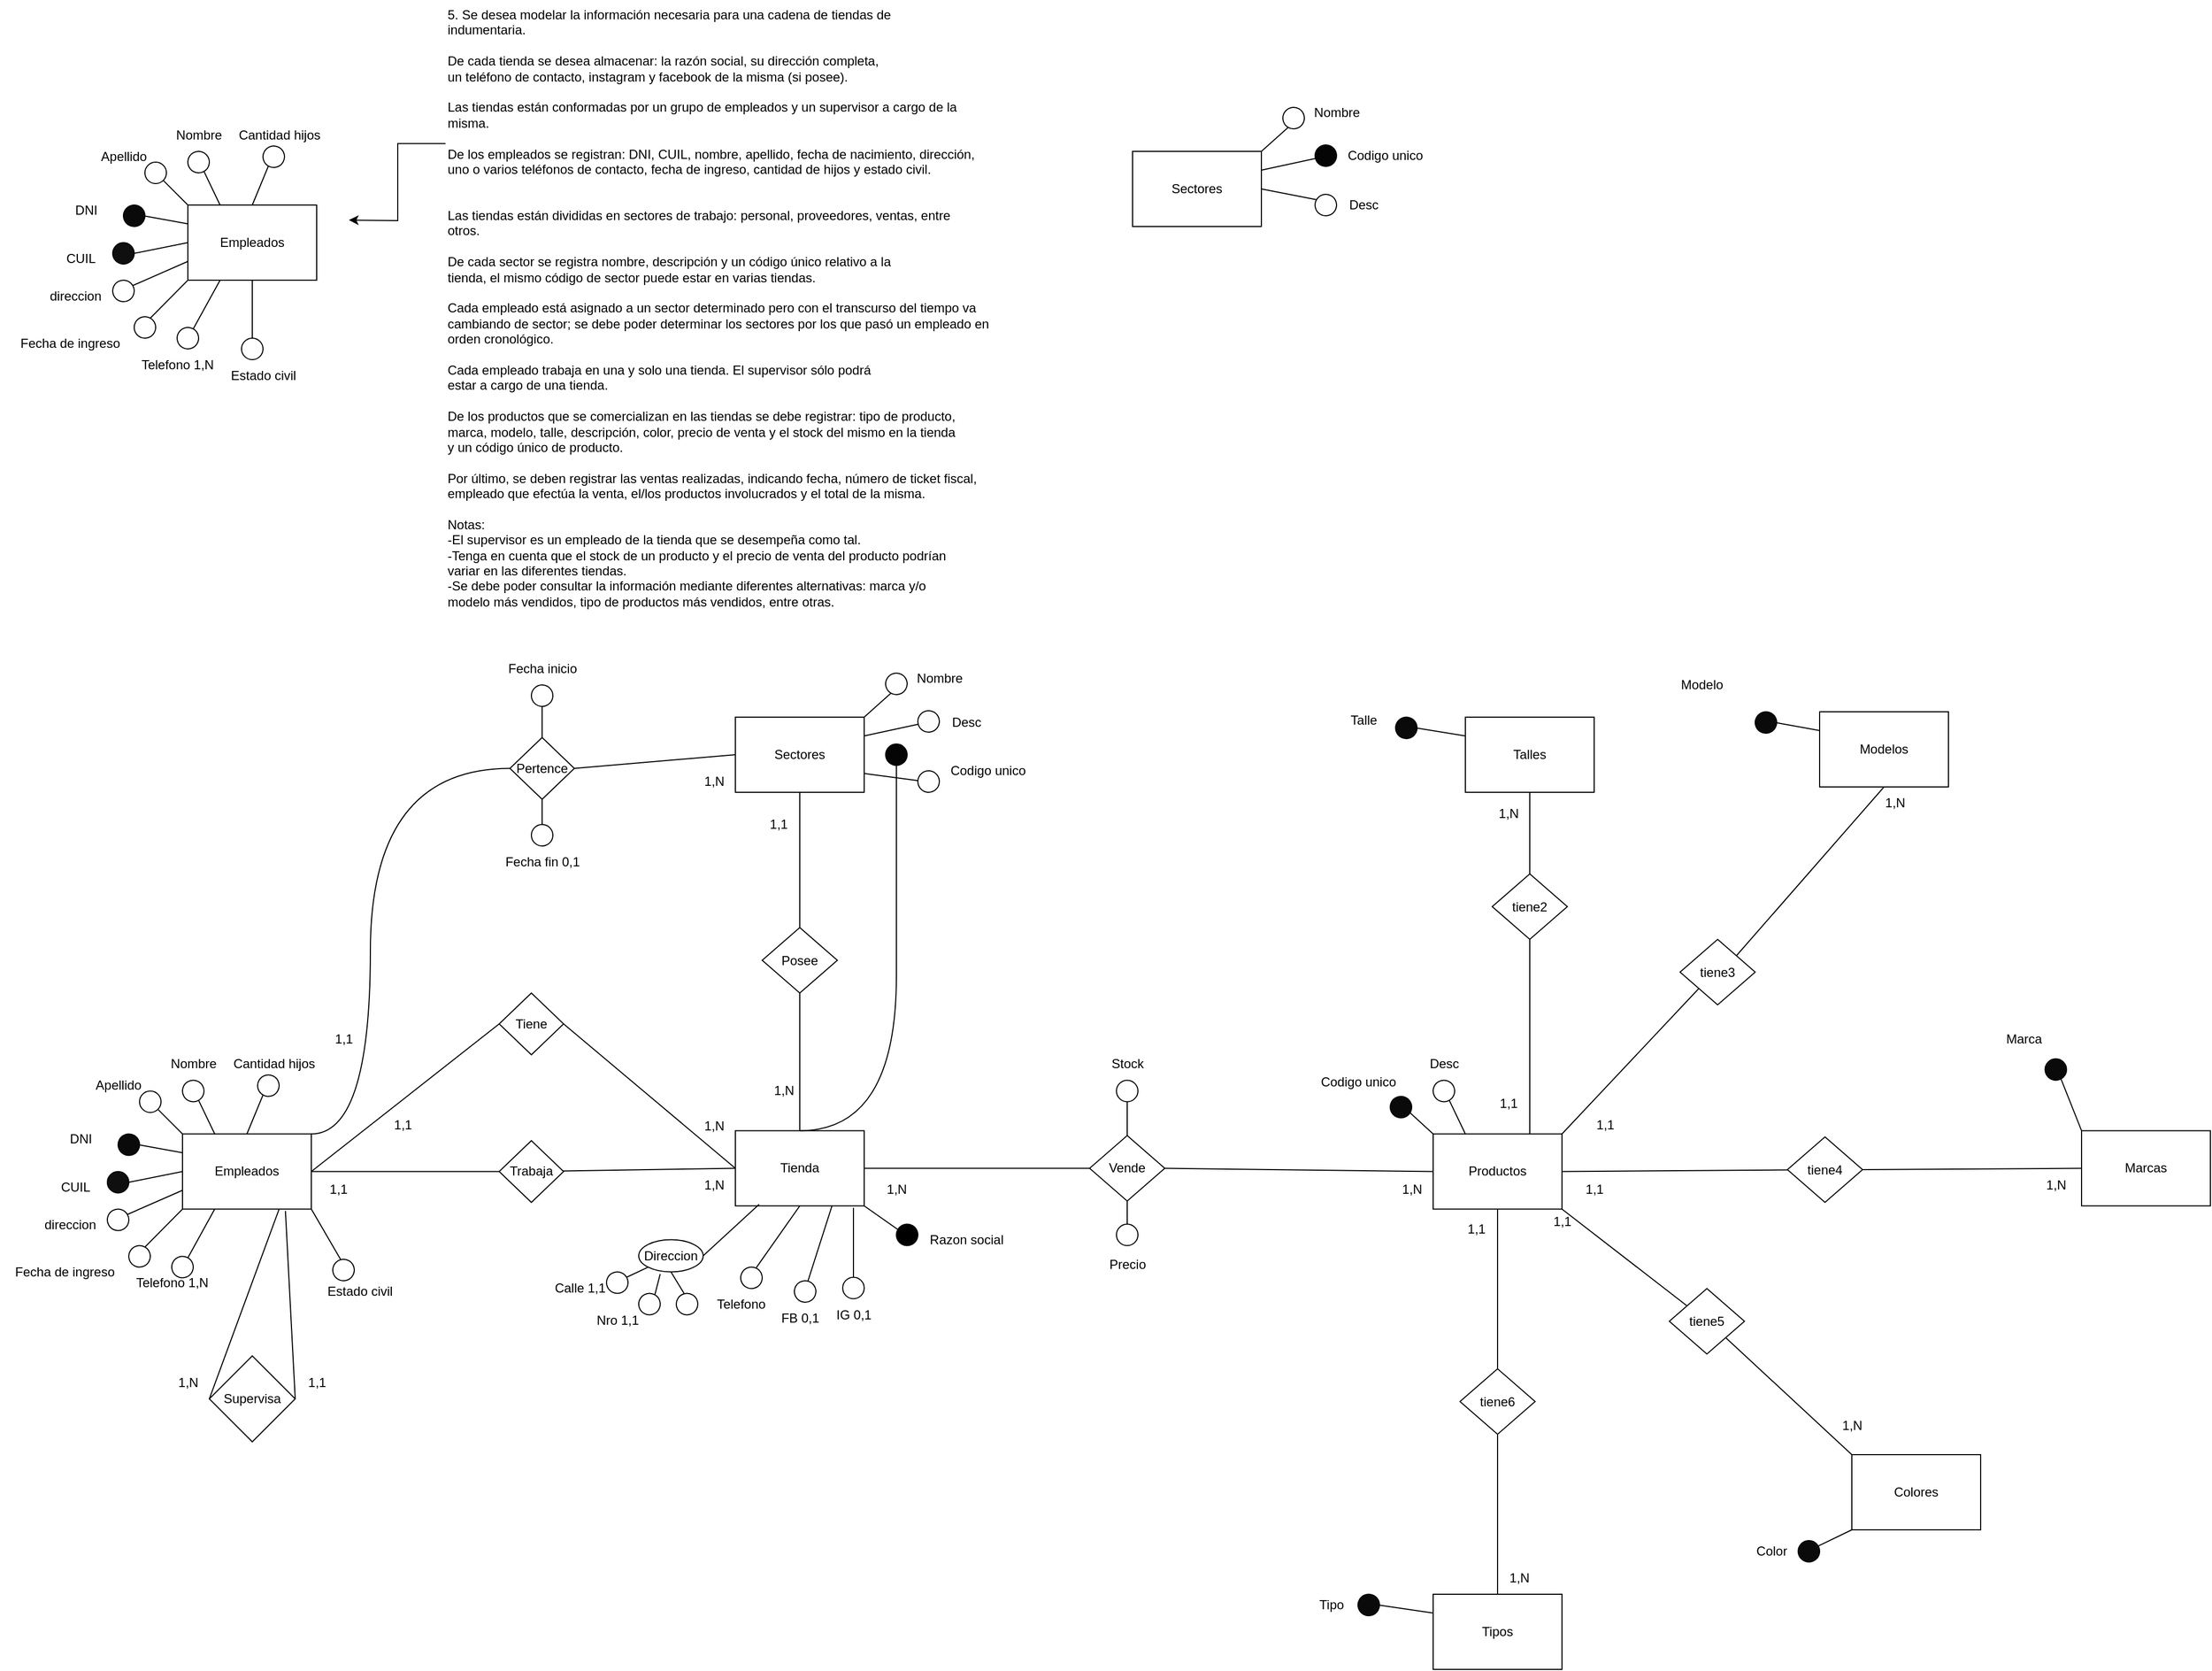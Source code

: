 <mxfile version="21.8.0" type="device">
  <diagram name="Página-1" id="Ww45sAteF9WqJKx1JUzy">
    <mxGraphModel dx="4560" dy="1867" grid="1" gridSize="10" guides="1" tooltips="1" connect="1" arrows="1" fold="1" page="1" pageScale="1" pageWidth="827" pageHeight="1169" math="0" shadow="0">
      <root>
        <mxCell id="0" />
        <mxCell id="1" parent="0" />
        <mxCell id="Rkr26J0fajnYisQfg1Rq-2" value="&lt;span role=&quot;presentation&quot; dir=&quot;ltr&quot; style=&quot;padding: 0px; margin: 0px; color: transparent; position: absolute; cursor: text; transform-origin: 0% 0%; font-style: normal; font-variant-ligatures: normal; font-variant-caps: normal; font-weight: 400; letter-spacing: normal; orphans: 2; text-align: start; text-indent: 0px; text-transform: none; widows: 2; word-spacing: 0px; -webkit-text-stroke-width: 0px; background-color: rgb(255, 255, 255); text-decoration-thickness: initial; text-decoration-style: initial; text-decoration-color: initial; left: 130.968px; top: 414.26px; font-size: 13.565px; font-family: sans-serif; transform: scaleX(1.0);&quot;&gt;5.&lt;/span&gt;&lt;span role=&quot;presentation&quot; dir=&quot;ltr&quot; style=&quot;padding: 0px; margin: 0px; color: transparent; position: absolute; cursor: text; transform-origin: 0% 0%; font-style: normal; font-variant-ligatures: normal; font-variant-caps: normal; font-weight: 400; letter-spacing: normal; orphans: 2; text-align: start; text-indent: 0px; text-transform: none; widows: 2; word-spacing: 0px; -webkit-text-stroke-width: 0px; background-color: rgb(255, 255, 255); text-decoration-thickness: initial; text-decoration-style: initial; text-decoration-color: initial; left: 142.276px; top: 414.26px; font-size: 13.565px; font-family: sans-serif;&quot;&gt; &lt;/span&gt;&lt;span role=&quot;presentation&quot; dir=&quot;ltr&quot; style=&quot;padding: 0px; margin: 0px; color: transparent; position: absolute; cursor: text; transform-origin: 0% 0%; font-style: normal; font-variant-ligatures: normal; font-variant-caps: normal; font-weight: 400; letter-spacing: normal; orphans: 2; text-align: start; text-indent: 0px; text-transform: none; widows: 2; word-spacing: 0px; -webkit-text-stroke-width: 0px; background-color: rgb(255, 255, 255); text-decoration-thickness: initial; text-decoration-style: initial; text-decoration-color: initial; left: 158.716px; top: 414.26px; font-size: 13.565px; font-family: sans-serif; transform: scaleX(1.0);&quot;&gt;Se&lt;/span&gt;&lt;span role=&quot;presentation&quot; dir=&quot;ltr&quot; style=&quot;padding: 0px; margin: 0px; color: transparent; position: absolute; cursor: text; transform-origin: 0% 0%; font-style: normal; font-variant-ligatures: normal; font-variant-caps: normal; font-weight: 400; letter-spacing: normal; orphans: 2; text-align: start; text-indent: 0px; text-transform: none; widows: 2; word-spacing: 0px; -webkit-text-stroke-width: 0px; background-color: rgb(255, 255, 255); text-decoration-thickness: initial; text-decoration-style: initial; text-decoration-color: initial; left: 175.302px; top: 414.26px; font-size: 13.565px; font-family: sans-serif;&quot;&gt; &lt;/span&gt;&lt;span role=&quot;presentation&quot; dir=&quot;ltr&quot; style=&quot;padding: 0px; margin: 0px; color: transparent; position: absolute; cursor: text; transform-origin: 0% 0%; font-style: normal; font-variant-ligatures: normal; font-variant-caps: normal; font-weight: 400; letter-spacing: normal; orphans: 2; text-align: start; text-indent: 0px; text-transform: none; widows: 2; word-spacing: 0px; -webkit-text-stroke-width: 0px; background-color: rgb(255, 255, 255); text-decoration-thickness: initial; text-decoration-style: initial; text-decoration-color: initial; left: 184.612px; top: 414.26px; font-size: 13.565px; font-family: sans-serif; transform: scaleX(1.0);&quot;&gt;desea&lt;/span&gt;&lt;span role=&quot;presentation&quot; dir=&quot;ltr&quot; style=&quot;padding: 0px; margin: 0px; color: transparent; position: absolute; cursor: text; transform-origin: 0% 0%; font-style: normal; font-variant-ligatures: normal; font-variant-caps: normal; font-weight: 400; letter-spacing: normal; orphans: 2; text-align: start; text-indent: 0px; text-transform: none; widows: 2; word-spacing: 0px; -webkit-text-stroke-width: 0px; background-color: rgb(255, 255, 255); text-decoration-thickness: initial; text-decoration-style: initial; text-decoration-color: initial; left: 221.552px; top: 414.26px; font-size: 13.565px; font-family: sans-serif;&quot;&gt; &lt;/span&gt;&lt;span role=&quot;presentation&quot; dir=&quot;ltr&quot; style=&quot;padding: 0px; margin: 0px; color: transparent; position: absolute; cursor: text; transform-origin: 0% 0%; font-style: normal; font-variant-ligatures: normal; font-variant-caps: normal; font-weight: 400; letter-spacing: normal; orphans: 2; text-align: start; text-indent: 0px; text-transform: none; widows: 2; word-spacing: 0px; -webkit-text-stroke-width: 0px; background-color: rgb(255, 255, 255); text-decoration-thickness: initial; text-decoration-style: initial; text-decoration-color: initial; left: 230.862px; top: 414.26px; font-size: 13.565px; font-family: sans-serif; transform: scaleX(1.0);&quot;&gt;modelar&lt;/span&gt;&lt;span role=&quot;presentation&quot; dir=&quot;ltr&quot; style=&quot;padding: 0px; margin: 0px; color: transparent; position: absolute; cursor: text; transform-origin: 0% 0%; font-style: normal; font-variant-ligatures: normal; font-variant-caps: normal; font-weight: 400; letter-spacing: normal; orphans: 2; text-align: start; text-indent: 0px; text-transform: none; widows: 2; word-spacing: 0px; -webkit-text-stroke-width: 0px; background-color: rgb(255, 255, 255); text-decoration-thickness: initial; text-decoration-style: initial; text-decoration-color: initial; left: 279.84px; top: 414.26px; font-size: 13.565px; font-family: sans-serif;&quot;&gt; &lt;/span&gt;&lt;span role=&quot;presentation&quot; dir=&quot;ltr&quot; style=&quot;padding: 0px; margin: 0px; color: transparent; position: absolute; cursor: text; transform-origin: 0% 0%; font-style: normal; font-variant-ligatures: normal; font-variant-caps: normal; font-weight: 400; letter-spacing: normal; orphans: 2; text-align: start; text-indent: 0px; text-transform: none; widows: 2; word-spacing: 0px; -webkit-text-stroke-width: 0px; background-color: rgb(255, 255, 255); text-decoration-thickness: initial; text-decoration-style: initial; text-decoration-color: initial; left: 289.152px; top: 414.26px; font-size: 13.565px; font-family: sans-serif; transform: scaleX(1.0);&quot;&gt;la&lt;/span&gt;&lt;span role=&quot;presentation&quot; dir=&quot;ltr&quot; style=&quot;padding: 0px; margin: 0px; color: transparent; position: absolute; cursor: text; transform-origin: 0% 0%; font-style: normal; font-variant-ligatures: normal; font-variant-caps: normal; font-weight: 400; letter-spacing: normal; orphans: 2; text-align: start; text-indent: 0px; text-transform: none; widows: 2; word-spacing: 0px; -webkit-text-stroke-width: 0px; background-color: rgb(255, 255, 255); text-decoration-thickness: initial; text-decoration-style: initial; text-decoration-color: initial; left: 299.708px; top: 414.26px; font-size: 13.565px; font-family: sans-serif;&quot;&gt; &lt;/span&gt;&lt;span role=&quot;presentation&quot; dir=&quot;ltr&quot; style=&quot;padding: 0px; margin: 0px; color: transparent; position: absolute; cursor: text; transform-origin: 0% 0%; font-style: normal; font-variant-ligatures: normal; font-variant-caps: normal; font-weight: 400; letter-spacing: normal; orphans: 2; text-align: start; text-indent: 0px; text-transform: none; widows: 2; word-spacing: 0px; -webkit-text-stroke-width: 0px; background-color: rgb(255, 255, 255); text-decoration-thickness: initial; text-decoration-style: initial; text-decoration-color: initial; left: 308.094px; top: 414.26px; font-size: 13.565px; font-family: sans-serif; transform: scaleX(1.0);&quot;&gt;información&lt;/span&gt;&lt;span role=&quot;presentation&quot; dir=&quot;ltr&quot; style=&quot;padding: 0px; margin: 0px; color: transparent; position: absolute; cursor: text; transform-origin: 0% 0%; font-style: normal; font-variant-ligatures: normal; font-variant-caps: normal; font-weight: 400; letter-spacing: normal; orphans: 2; text-align: start; text-indent: 0px; text-transform: none; widows: 2; word-spacing: 0px; -webkit-text-stroke-width: 0px; background-color: rgb(255, 255, 255); text-decoration-thickness: initial; text-decoration-style: initial; text-decoration-color: initial; left: 378.168px; top: 414.26px; font-size: 13.565px; font-family: sans-serif;&quot;&gt; &lt;/span&gt;&lt;span role=&quot;presentation&quot; dir=&quot;ltr&quot; style=&quot;padding: 0px; margin: 0px; color: transparent; position: absolute; cursor: text; transform-origin: 0% 0%; font-style: normal; font-variant-ligatures: normal; font-variant-caps: normal; font-weight: 400; letter-spacing: normal; orphans: 2; text-align: start; text-indent: 0px; text-transform: none; widows: 2; word-spacing: 0px; -webkit-text-stroke-width: 0px; background-color: rgb(255, 255, 255); text-decoration-thickness: initial; text-decoration-style: initial; text-decoration-color: initial; left: 386.554px; top: 414.26px; font-size: 13.565px; font-family: sans-serif; transform: scaleX(1.0);&quot;&gt;necesaria&lt;/span&gt;&lt;span role=&quot;presentation&quot; dir=&quot;ltr&quot; style=&quot;padding: 0px; margin: 0px; color: transparent; position: absolute; cursor: text; transform-origin: 0% 0%; font-style: normal; font-variant-ligatures: normal; font-variant-caps: normal; font-weight: 400; letter-spacing: normal; orphans: 2; text-align: start; text-indent: 0px; text-transform: none; widows: 2; word-spacing: 0px; -webkit-text-stroke-width: 0px; background-color: rgb(255, 255, 255); text-decoration-thickness: initial; text-decoration-style: initial; text-decoration-color: initial; left: 445.336px; top: 414.26px; font-size: 13.565px; font-family: sans-serif;&quot;&gt; &lt;/span&gt;&lt;span role=&quot;presentation&quot; dir=&quot;ltr&quot; style=&quot;padding: 0px; margin: 0px; color: transparent; position: absolute; cursor: text; transform-origin: 0% 0%; font-style: normal; font-variant-ligatures: normal; font-variant-caps: normal; font-weight: 400; letter-spacing: normal; orphans: 2; text-align: start; text-indent: 0px; text-transform: none; widows: 2; word-spacing: 0px; -webkit-text-stroke-width: 0px; background-color: rgb(255, 255, 255); text-decoration-thickness: initial; text-decoration-style: initial; text-decoration-color: initial; left: 453.722px; top: 414.26px; font-size: 13.565px; font-family: sans-serif; transform: scaleX(1.0);&quot;&gt;para&lt;/span&gt;&lt;span role=&quot;presentation&quot; dir=&quot;ltr&quot; style=&quot;padding: 0px; margin: 0px; color: transparent; position: absolute; cursor: text; transform-origin: 0% 0%; font-style: normal; font-variant-ligatures: normal; font-variant-caps: normal; font-weight: 400; letter-spacing: normal; orphans: 2; text-align: start; text-indent: 0px; text-transform: none; widows: 2; word-spacing: 0px; -webkit-text-stroke-width: 0px; background-color: rgb(255, 255, 255); text-decoration-thickness: initial; text-decoration-style: initial; text-decoration-color: initial; left: 480.858px; top: 414.26px; font-size: 13.565px; font-family: sans-serif;&quot;&gt; &lt;/span&gt;&lt;span role=&quot;presentation&quot; dir=&quot;ltr&quot; style=&quot;padding: 0px; margin: 0px; color: transparent; position: absolute; cursor: text; transform-origin: 0% 0%; font-style: normal; font-variant-ligatures: normal; font-variant-caps: normal; font-weight: 400; letter-spacing: normal; orphans: 2; text-align: start; text-indent: 0px; text-transform: none; widows: 2; word-spacing: 0px; -webkit-text-stroke-width: 0px; background-color: rgb(255, 255, 255); text-decoration-thickness: initial; text-decoration-style: initial; text-decoration-color: initial; left: 489.244px; top: 414.26px; font-size: 13.565px; font-family: sans-serif; transform: scaleX(1.0);&quot;&gt;una&lt;/span&gt;&lt;span role=&quot;presentation&quot; dir=&quot;ltr&quot; style=&quot;padding: 0px; margin: 0px; color: transparent; position: absolute; cursor: text; transform-origin: 0% 0%; font-style: normal; font-variant-ligatures: normal; font-variant-caps: normal; font-weight: 400; letter-spacing: normal; orphans: 2; text-align: start; text-indent: 0px; text-transform: none; widows: 2; word-spacing: 0px; -webkit-text-stroke-width: 0px; background-color: rgb(255, 255, 255); text-decoration-thickness: initial; text-decoration-style: initial; text-decoration-color: initial; left: 511.866px; top: 414.26px; font-size: 13.565px; font-family: sans-serif;&quot;&gt; &lt;/span&gt;&lt;span role=&quot;presentation&quot; dir=&quot;ltr&quot; style=&quot;padding: 0px; margin: 0px; color: transparent; position: absolute; cursor: text; transform-origin: 0% 0%; font-style: normal; font-variant-ligatures: normal; font-variant-caps: normal; font-weight: 400; letter-spacing: normal; orphans: 2; text-align: start; text-indent: 0px; text-transform: none; widows: 2; word-spacing: 0px; -webkit-text-stroke-width: 0px; background-color: rgb(255, 255, 255); text-decoration-thickness: initial; text-decoration-style: initial; text-decoration-color: initial; left: 520.252px; top: 414.26px; font-size: 13.565px; font-family: sans-serif; transform: scaleX(1.0);&quot;&gt;cadena&lt;/span&gt;&lt;span role=&quot;presentation&quot; dir=&quot;ltr&quot; style=&quot;padding: 0px; margin: 0px; color: transparent; position: absolute; cursor: text; transform-origin: 0% 0%; font-style: normal; font-variant-ligatures: normal; font-variant-caps: normal; font-weight: 400; letter-spacing: normal; orphans: 2; text-align: start; text-indent: 0px; text-transform: none; widows: 2; word-spacing: 0px; -webkit-text-stroke-width: 0px; background-color: rgb(255, 255, 255); text-decoration-thickness: initial; text-decoration-style: initial; text-decoration-color: initial; left: 564.731px; top: 414.26px; font-size: 13.565px; font-family: sans-serif;&quot;&gt; &lt;/span&gt;&lt;span role=&quot;presentation&quot; dir=&quot;ltr&quot; style=&quot;padding: 0px; margin: 0px; color: transparent; position: absolute; cursor: text; transform-origin: 0% 0%; font-style: normal; font-variant-ligatures: normal; font-variant-caps: normal; font-weight: 400; letter-spacing: normal; orphans: 2; text-align: start; text-indent: 0px; text-transform: none; widows: 2; word-spacing: 0px; -webkit-text-stroke-width: 0px; background-color: rgb(255, 255, 255); text-decoration-thickness: initial; text-decoration-style: initial; text-decoration-color: initial; left: 573.116px; top: 414.26px; font-size: 13.565px; font-family: sans-serif; transform: scaleX(1.0);&quot;&gt;de&lt;/span&gt;&lt;span role=&quot;presentation&quot; dir=&quot;ltr&quot; style=&quot;padding: 0px; margin: 0px; color: transparent; position: absolute; cursor: text; transform-origin: 0% 0%; font-style: normal; font-variant-ligatures: normal; font-variant-caps: normal; font-weight: 400; letter-spacing: normal; orphans: 2; text-align: start; text-indent: 0px; text-transform: none; widows: 2; word-spacing: 0px; -webkit-text-stroke-width: 0px; background-color: rgb(255, 255, 255); text-decoration-thickness: initial; text-decoration-style: initial; text-decoration-color: initial; left: 588.2px; top: 414.26px; font-size: 13.565px; font-family: sans-serif;&quot;&gt; &lt;/span&gt;&lt;span role=&quot;presentation&quot; dir=&quot;ltr&quot; style=&quot;padding: 0px; margin: 0px; color: transparent; position: absolute; cursor: text; transform-origin: 0% 0%; font-style: normal; font-variant-ligatures: normal; font-variant-caps: normal; font-weight: 400; letter-spacing: normal; orphans: 2; text-align: start; text-indent: 0px; text-transform: none; widows: 2; word-spacing: 0px; -webkit-text-stroke-width: 0px; background-color: rgb(255, 255, 255); text-decoration-thickness: initial; text-decoration-style: initial; text-decoration-color: initial; left: 596.585px; top: 414.26px; font-size: 13.565px; font-family: sans-serif; transform: scaleX(1.0);&quot;&gt;tiendas&lt;/span&gt;&lt;span role=&quot;presentation&quot; dir=&quot;ltr&quot; style=&quot;padding: 0px; margin: 0px; color: transparent; position: absolute; cursor: text; transform-origin: 0% 0%; font-style: normal; font-variant-ligatures: normal; font-variant-caps: normal; font-weight: 400; letter-spacing: normal; orphans: 2; text-align: start; text-indent: 0px; text-transform: none; widows: 2; word-spacing: 0px; -webkit-text-stroke-width: 0px; background-color: rgb(255, 255, 255); text-decoration-thickness: initial; text-decoration-style: initial; text-decoration-color: initial; left: 640.302px; top: 414.26px; font-size: 13.565px; font-family: sans-serif;&quot;&gt; &lt;/span&gt;&lt;span role=&quot;presentation&quot; dir=&quot;ltr&quot; style=&quot;padding: 0px; margin: 0px; color: transparent; position: absolute; cursor: text; transform-origin: 0% 0%; font-style: normal; font-variant-ligatures: normal; font-variant-caps: normal; font-weight: 400; letter-spacing: normal; orphans: 2; text-align: start; text-indent: 0px; text-transform: none; widows: 2; word-spacing: 0px; -webkit-text-stroke-width: 0px; background-color: rgb(255, 255, 255); text-decoration-thickness: initial; text-decoration-style: initial; text-decoration-color: initial; left: 648.688px; top: 414.26px; font-size: 13.565px; font-family: sans-serif; transform: scaleX(1.0);&quot;&gt;de&lt;/span&gt;&lt;br role=&quot;presentation&quot; style=&quot;padding: 0px; margin: 0px; color: transparent; position: absolute; cursor: text; transform-origin: 0% 0%; font-family: Arial; font-size: 16px; font-style: normal; font-variant-ligatures: normal; font-variant-caps: normal; font-weight: 400; letter-spacing: normal; orphans: 2; text-align: start; text-indent: 0px; text-transform: none; widows: 2; word-spacing: 0px; -webkit-text-stroke-width: 0px; background-color: rgb(255, 255, 255); text-decoration-thickness: initial; text-decoration-style: initial; text-decoration-color: initial;&quot;&gt;&lt;span role=&quot;presentation&quot; dir=&quot;ltr&quot; style=&quot;padding: 0px; margin: 0px; color: transparent; position: absolute; cursor: text; transform-origin: 0% 0%; font-style: normal; font-variant-ligatures: normal; font-variant-caps: normal; font-weight: 400; letter-spacing: normal; orphans: 2; text-align: start; text-indent: 0px; text-transform: none; widows: 2; word-spacing: 0px; -webkit-text-stroke-width: 0px; background-color: rgb(255, 255, 255); text-decoration-thickness: initial; text-decoration-style: initial; text-decoration-color: initial; left: 122.644px; top: 429.859px; font-size: 13.565px; font-family: sans-serif; transform: scaleX(1.0);&quot;&gt;indumentaria.&lt;/span&gt;&lt;span role=&quot;presentation&quot; dir=&quot;ltr&quot; style=&quot;padding: 0px; margin: 0px; color: transparent; position: absolute; cursor: text; transform-origin: 0% 0%; font-style: normal; font-variant-ligatures: normal; font-variant-caps: normal; font-weight: 400; letter-spacing: normal; orphans: 2; text-align: start; text-indent: 0px; text-transform: none; widows: 2; word-spacing: 0px; -webkit-text-stroke-width: 0px; background-color: rgb(255, 255, 255); text-decoration-thickness: initial; text-decoration-style: initial; text-decoration-color: initial; left: 204.782px; top: 429.859px; font-size: 13.565px; font-family: sans-serif;&quot;&gt; &lt;/span&gt;&lt;span role=&quot;presentation&quot; dir=&quot;ltr&quot; style=&quot;padding: 0px; margin: 0px; color: transparent; position: absolute; cursor: text; transform-origin: 0% 0%; font-style: normal; font-variant-ligatures: normal; font-variant-caps: normal; font-weight: 400; letter-spacing: normal; orphans: 2; text-align: start; text-indent: 0px; text-transform: none; widows: 2; word-spacing: 0px; -webkit-text-stroke-width: 0px; background-color: rgb(255, 255, 255); text-decoration-thickness: initial; text-decoration-style: initial; text-decoration-color: initial; left: 209.471px; top: 429.859px; font-size: 13.565px; font-family: sans-serif; transform: scaleX(1);&quot;&gt;De&lt;/span&gt;&lt;span role=&quot;presentation&quot; dir=&quot;ltr&quot; style=&quot;padding: 0px; margin: 0px; color: transparent; position: absolute; cursor: text; transform-origin: 0% 0%; font-style: normal; font-variant-ligatures: normal; font-variant-caps: normal; font-weight: 400; letter-spacing: normal; orphans: 2; text-align: start; text-indent: 0px; text-transform: none; widows: 2; word-spacing: 0px; -webkit-text-stroke-width: 0px; background-color: rgb(255, 255, 255); text-decoration-thickness: initial; text-decoration-style: initial; text-decoration-color: initial; left: 226.805px; top: 429.859px; font-size: 13.565px; font-family: sans-serif;&quot;&gt; &lt;/span&gt;&lt;span role=&quot;presentation&quot; dir=&quot;ltr&quot; style=&quot;padding: 0px; margin: 0px; color: transparent; position: absolute; cursor: text; transform-origin: 0% 0%; font-style: normal; font-variant-ligatures: normal; font-variant-caps: normal; font-weight: 400; letter-spacing: normal; orphans: 2; text-align: start; text-indent: 0px; text-transform: none; widows: 2; word-spacing: 0px; -webkit-text-stroke-width: 0px; background-color: rgb(255, 255, 255); text-decoration-thickness: initial; text-decoration-style: initial; text-decoration-color: initial; left: 231.491px; top: 429.859px; font-size: 13.565px; font-family: sans-serif; transform: scaleX(1.0);&quot;&gt;cada&lt;/span&gt;&lt;span role=&quot;presentation&quot; dir=&quot;ltr&quot; style=&quot;padding: 0px; margin: 0px; color: transparent; position: absolute; cursor: text; transform-origin: 0% 0%; font-style: normal; font-variant-ligatures: normal; font-variant-caps: normal; font-weight: 400; letter-spacing: normal; orphans: 2; text-align: start; text-indent: 0px; text-transform: none; widows: 2; word-spacing: 0px; -webkit-text-stroke-width: 0px; background-color: rgb(255, 255, 255); text-decoration-thickness: initial; text-decoration-style: initial; text-decoration-color: initial; left: 260.891px; top: 429.859px; font-size: 13.565px; font-family: sans-serif;&quot;&gt; &lt;/span&gt;&lt;span role=&quot;presentation&quot; dir=&quot;ltr&quot; style=&quot;padding: 0px; margin: 0px; color: transparent; position: absolute; cursor: text; transform-origin: 0% 0%; font-style: normal; font-variant-ligatures: normal; font-variant-caps: normal; font-weight: 400; letter-spacing: normal; orphans: 2; text-align: start; text-indent: 0px; text-transform: none; widows: 2; word-spacing: 0px; -webkit-text-stroke-width: 0px; background-color: rgb(255, 255, 255); text-decoration-thickness: initial; text-decoration-style: initial; text-decoration-color: initial; left: 264.652px; top: 429.859px; font-size: 13.565px; font-family: sans-serif; transform: scaleX(1.0);&quot;&gt;tienda&lt;/span&gt;&lt;span role=&quot;presentation&quot; dir=&quot;ltr&quot; style=&quot;padding: 0px; margin: 0px; color: transparent; position: absolute; cursor: text; transform-origin: 0% 0%; font-style: normal; font-variant-ligatures: normal; font-variant-caps: normal; font-weight: 400; letter-spacing: normal; orphans: 2; text-align: start; text-indent: 0px; text-transform: none; widows: 2; word-spacing: 0px; -webkit-text-stroke-width: 0px; background-color: rgb(255, 255, 255); text-decoration-thickness: initial; text-decoration-style: initial; text-decoration-color: initial; left: 301.592px; top: 429.859px; font-size: 13.565px; font-family: sans-serif;&quot;&gt; &lt;/span&gt;&lt;span role=&quot;presentation&quot; dir=&quot;ltr&quot; style=&quot;padding: 0px; margin: 0px; color: transparent; position: absolute; cursor: text; transform-origin: 0% 0%; font-style: normal; font-variant-ligatures: normal; font-variant-caps: normal; font-weight: 400; letter-spacing: normal; orphans: 2; text-align: start; text-indent: 0px; text-transform: none; widows: 2; word-spacing: 0px; -webkit-text-stroke-width: 0px; background-color: rgb(255, 255, 255); text-decoration-thickness: initial; text-decoration-style: initial; text-decoration-color: initial; left: 305.352px; top: 429.859px; font-size: 13.565px; font-family: sans-serif; transform: scaleX(1.0);&quot;&gt;se&lt;/span&gt;&lt;span role=&quot;presentation&quot; dir=&quot;ltr&quot; style=&quot;padding: 0px; margin: 0px; color: transparent; position: absolute; cursor: text; transform-origin: 0% 0%; font-style: normal; font-variant-ligatures: normal; font-variant-caps: normal; font-weight: 400; letter-spacing: normal; orphans: 2; text-align: start; text-indent: 0px; text-transform: none; widows: 2; word-spacing: 0px; -webkit-text-stroke-width: 0px; background-color: rgb(255, 255, 255); text-decoration-thickness: initial; text-decoration-style: initial; text-decoration-color: initial; left: 319.675px; top: 429.859px; font-size: 13.565px; font-family: sans-serif;&quot;&gt; &lt;/span&gt;&lt;span role=&quot;presentation&quot; dir=&quot;ltr&quot; style=&quot;padding: 0px; margin: 0px; color: transparent; position: absolute; cursor: text; transform-origin: 0% 0%; font-style: normal; font-variant-ligatures: normal; font-variant-caps: normal; font-weight: 400; letter-spacing: normal; orphans: 2; text-align: start; text-indent: 0px; text-transform: none; widows: 2; word-spacing: 0px; -webkit-text-stroke-width: 0px; background-color: rgb(255, 255, 255); text-decoration-thickness: initial; text-decoration-style: initial; text-decoration-color: initial; left: 323.436px; top: 429.859px; font-size: 13.565px; font-family: sans-serif; transform: scaleX(1.0);&quot;&gt;desea&lt;/span&gt;&lt;span role=&quot;presentation&quot; dir=&quot;ltr&quot; style=&quot;padding: 0px; margin: 0px; color: transparent; position: absolute; cursor: text; transform-origin: 0% 0%; font-style: normal; font-variant-ligatures: normal; font-variant-caps: normal; font-weight: 400; letter-spacing: normal; orphans: 2; text-align: start; text-indent: 0px; text-transform: none; widows: 2; word-spacing: 0px; -webkit-text-stroke-width: 0px; background-color: rgb(255, 255, 255); text-decoration-thickness: initial; text-decoration-style: initial; text-decoration-color: initial; left: 360.375px; top: 429.859px; font-size: 13.565px; font-family: sans-serif;&quot;&gt; &lt;/span&gt;&lt;span role=&quot;presentation&quot; dir=&quot;ltr&quot; style=&quot;padding: 0px; margin: 0px; color: transparent; position: absolute; cursor: text; transform-origin: 0% 0%; font-style: normal; font-variant-ligatures: normal; font-variant-caps: normal; font-weight: 400; letter-spacing: normal; orphans: 2; text-align: start; text-indent: 0px; text-transform: none; widows: 2; word-spacing: 0px; -webkit-text-stroke-width: 0px; background-color: rgb(255, 255, 255); text-decoration-thickness: initial; text-decoration-style: initial; text-decoration-color: initial; left: 364.136px; top: 429.859px; font-size: 13.565px; font-family: sans-serif; transform: scaleX(1.0);&quot;&gt;almacenar:&lt;/span&gt;&lt;span role=&quot;presentation&quot; dir=&quot;ltr&quot; style=&quot;padding: 0px; margin: 0px; color: transparent; position: absolute; cursor: text; transform-origin: 0% 0%; font-style: normal; font-variant-ligatures: normal; font-variant-caps: normal; font-weight: 400; letter-spacing: normal; orphans: 2; text-align: start; text-indent: 0px; text-transform: none; widows: 2; word-spacing: 0px; -webkit-text-stroke-width: 0px; background-color: rgb(255, 255, 255); text-decoration-thickness: initial; text-decoration-style: initial; text-decoration-color: initial; left: 431.196px; top: 429.859px; font-size: 13.565px; font-family: sans-serif;&quot;&gt; &lt;/span&gt;&lt;span role=&quot;presentation&quot; dir=&quot;ltr&quot; style=&quot;padding: 0px; margin: 0px; color: transparent; position: absolute; cursor: text; transform-origin: 0% 0%; font-style: normal; font-variant-ligatures: normal; font-variant-caps: normal; font-weight: 400; letter-spacing: normal; orphans: 2; text-align: start; text-indent: 0px; text-transform: none; widows: 2; word-spacing: 0px; -webkit-text-stroke-width: 0px; background-color: rgb(255, 255, 255); text-decoration-thickness: initial; text-decoration-style: initial; text-decoration-color: initial; left: 434.96px; top: 429.859px; font-size: 13.565px; font-family: sans-serif; transform: scaleX(1.0);&quot;&gt;la&lt;/span&gt;&lt;span role=&quot;presentation&quot; dir=&quot;ltr&quot; style=&quot;padding: 0px; margin: 0px; color: transparent; position: absolute; cursor: text; transform-origin: 0% 0%; font-style: normal; font-variant-ligatures: normal; font-variant-caps: normal; font-weight: 400; letter-spacing: normal; orphans: 2; text-align: start; text-indent: 0px; text-transform: none; widows: 2; word-spacing: 0px; -webkit-text-stroke-width: 0px; background-color: rgb(255, 255, 255); text-decoration-thickness: initial; text-decoration-style: initial; text-decoration-color: initial; left: 445.516px; top: 429.859px; font-size: 13.565px; font-family: sans-serif;&quot;&gt; &lt;/span&gt;&lt;span role=&quot;presentation&quot; dir=&quot;ltr&quot; style=&quot;padding: 0px; margin: 0px; color: transparent; position: absolute; cursor: text; transform-origin: 0% 0%; font-style: normal; font-variant-ligatures: normal; font-variant-caps: normal; font-weight: 400; letter-spacing: normal; orphans: 2; text-align: start; text-indent: 0px; text-transform: none; widows: 2; word-spacing: 0px; -webkit-text-stroke-width: 0px; background-color: rgb(255, 255, 255); text-decoration-thickness: initial; text-decoration-style: initial; text-decoration-color: initial; left: 449.277px; top: 429.859px; font-size: 13.565px; font-family: sans-serif; transform: scaleX(1.0);&quot;&gt;razón&lt;/span&gt;&lt;span role=&quot;presentation&quot; dir=&quot;ltr&quot; style=&quot;padding: 0px; margin: 0px; color: transparent; position: absolute; cursor: text; transform-origin: 0% 0%; font-style: normal; font-variant-ligatures: normal; font-variant-caps: normal; font-weight: 400; letter-spacing: normal; orphans: 2; text-align: start; text-indent: 0px; text-transform: none; widows: 2; word-spacing: 0px; -webkit-text-stroke-width: 0px; background-color: rgb(255, 255, 255); text-decoration-thickness: initial; text-decoration-style: initial; text-decoration-color: initial; left: 483.192px; top: 429.859px; font-size: 13.565px; font-family: sans-serif;&quot;&gt; &lt;/span&gt;&lt;span role=&quot;presentation&quot; dir=&quot;ltr&quot; style=&quot;padding: 0px; margin: 0px; color: transparent; position: absolute; cursor: text; transform-origin: 0% 0%; font-style: normal; font-variant-ligatures: normal; font-variant-caps: normal; font-weight: 400; letter-spacing: normal; orphans: 2; text-align: start; text-indent: 0px; text-transform: none; widows: 2; word-spacing: 0px; -webkit-text-stroke-width: 0px; background-color: rgb(255, 255, 255); text-decoration-thickness: initial; text-decoration-style: initial; text-decoration-color: initial; left: 486.953px; top: 429.859px; font-size: 13.565px; font-family: sans-serif; transform: scaleX(1.0);&quot;&gt;social,&lt;/span&gt;&lt;span role=&quot;presentation&quot; dir=&quot;ltr&quot; style=&quot;padding: 0px; margin: 0px; color: transparent; position: absolute; cursor: text; transform-origin: 0% 0%; font-style: normal; font-variant-ligatures: normal; font-variant-caps: normal; font-weight: 400; letter-spacing: normal; orphans: 2; text-align: start; text-indent: 0px; text-transform: none; widows: 2; word-spacing: 0px; -webkit-text-stroke-width: 0px; background-color: rgb(255, 255, 255); text-decoration-thickness: initial; text-decoration-style: initial; text-decoration-color: initial; left: 525.379px; top: 429.859px; font-size: 13.565px; font-family: sans-serif;&quot;&gt; &lt;/span&gt;&lt;span role=&quot;presentation&quot; dir=&quot;ltr&quot; style=&quot;padding: 0px; margin: 0px; color: transparent; position: absolute; cursor: text; transform-origin: 0% 0%; font-style: normal; font-variant-ligatures: normal; font-variant-caps: normal; font-weight: 400; letter-spacing: normal; orphans: 2; text-align: start; text-indent: 0px; text-transform: none; widows: 2; word-spacing: 0px; -webkit-text-stroke-width: 0px; background-color: rgb(255, 255, 255); text-decoration-thickness: initial; text-decoration-style: initial; text-decoration-color: initial; left: 529.142px; top: 429.859px; font-size: 13.565px; font-family: sans-serif; transform: scaleX(1.0);&quot;&gt;su&lt;/span&gt;&lt;span role=&quot;presentation&quot; dir=&quot;ltr&quot; style=&quot;padding: 0px; margin: 0px; color: transparent; position: absolute; cursor: text; transform-origin: 0% 0%; font-style: normal; font-variant-ligatures: normal; font-variant-caps: normal; font-weight: 400; letter-spacing: normal; orphans: 2; text-align: start; text-indent: 0px; text-transform: none; widows: 2; word-spacing: 0px; -webkit-text-stroke-width: 0px; background-color: rgb(255, 255, 255); text-decoration-thickness: initial; text-decoration-style: initial; text-decoration-color: initial; left: 543.465px; top: 429.859px; font-size: 13.565px; font-family: sans-serif;&quot;&gt; &lt;/span&gt;&lt;span role=&quot;presentation&quot; dir=&quot;ltr&quot; style=&quot;padding: 0px; margin: 0px; color: transparent; position: absolute; cursor: text; transform-origin: 0% 0%; font-style: normal; font-variant-ligatures: normal; font-variant-caps: normal; font-weight: 400; letter-spacing: normal; orphans: 2; text-align: start; text-indent: 0px; text-transform: none; widows: 2; word-spacing: 0px; -webkit-text-stroke-width: 0px; background-color: rgb(255, 255, 255); text-decoration-thickness: initial; text-decoration-style: initial; text-decoration-color: initial; left: 547.226px; top: 429.859px; font-size: 13.565px; font-family: sans-serif; transform: scaleX(1.0);&quot;&gt;dirección&lt;/span&gt;&lt;span role=&quot;presentation&quot; dir=&quot;ltr&quot; style=&quot;padding: 0px; margin: 0px; color: transparent; position: absolute; cursor: text; transform-origin: 0% 0%; font-style: normal; font-variant-ligatures: normal; font-variant-caps: normal; font-weight: 400; letter-spacing: normal; orphans: 2; text-align: start; text-indent: 0px; text-transform: none; widows: 2; word-spacing: 0px; -webkit-text-stroke-width: 0px; background-color: rgb(255, 255, 255); text-decoration-thickness: initial; text-decoration-style: initial; text-decoration-color: initial; left: 601.481px; top: 429.859px; font-size: 13.565px; font-family: sans-serif;&quot;&gt; &lt;/span&gt;&lt;span role=&quot;presentation&quot; dir=&quot;ltr&quot; style=&quot;padding: 0px; margin: 0px; color: transparent; position: absolute; cursor: text; transform-origin: 0% 0%; font-style: normal; font-variant-ligatures: normal; font-variant-caps: normal; font-weight: 400; letter-spacing: normal; orphans: 2; text-align: start; text-indent: 0px; text-transform: none; widows: 2; word-spacing: 0px; -webkit-text-stroke-width: 0px; background-color: rgb(255, 255, 255); text-decoration-thickness: initial; text-decoration-style: initial; text-decoration-color: initial; left: 605.241px; top: 429.859px; font-size: 13.565px; font-family: sans-serif; transform: scaleX(1.0);&quot;&gt;completa,&lt;/span&gt;&lt;br role=&quot;presentation&quot; style=&quot;padding: 0px; margin: 0px; color: transparent; position: absolute; cursor: text; transform-origin: 0% 0%; font-family: Arial; font-size: 16px; font-style: normal; font-variant-ligatures: normal; font-variant-caps: normal; font-weight: 400; letter-spacing: normal; orphans: 2; text-align: start; text-indent: 0px; text-transform: none; widows: 2; word-spacing: 0px; -webkit-text-stroke-width: 0px; background-color: rgb(255, 255, 255); text-decoration-thickness: initial; text-decoration-style: initial; text-decoration-color: initial;&quot;&gt;&lt;span role=&quot;presentation&quot; dir=&quot;ltr&quot; style=&quot;padding: 0px; margin: 0px; color: transparent; position: absolute; cursor: text; transform-origin: 0% 0%; font-style: normal; font-variant-ligatures: normal; font-variant-caps: normal; font-weight: 400; letter-spacing: normal; orphans: 2; text-align: start; text-indent: 0px; text-transform: none; widows: 2; word-spacing: 0px; -webkit-text-stroke-width: 0px; background-color: rgb(255, 255, 255); text-decoration-thickness: initial; text-decoration-style: initial; text-decoration-color: initial; left: 122.644px; top: 445.458px; font-size: 13.565px; font-family: sans-serif; transform: scaleX(1.0);&quot;&gt;un&lt;/span&gt;&lt;span role=&quot;presentation&quot; dir=&quot;ltr&quot; style=&quot;padding: 0px; margin: 0px; color: transparent; position: absolute; cursor: text; transform-origin: 0% 0%; font-style: normal; font-variant-ligatures: normal; font-variant-caps: normal; font-weight: 400; letter-spacing: normal; orphans: 2; text-align: start; text-indent: 0px; text-transform: none; widows: 2; word-spacing: 0px; -webkit-text-stroke-width: 0px; background-color: rgb(255, 255, 255); text-decoration-thickness: initial; text-decoration-style: initial; text-decoration-color: initial; left: 137.727px; top: 445.458px; font-size: 13.565px; font-family: sans-serif;&quot;&gt; &lt;/span&gt;&lt;span role=&quot;presentation&quot; dir=&quot;ltr&quot; style=&quot;padding: 0px; margin: 0px; color: transparent; position: absolute; cursor: text; transform-origin: 0% 0%; font-style: normal; font-variant-ligatures: normal; font-variant-caps: normal; font-weight: 400; letter-spacing: normal; orphans: 2; text-align: start; text-indent: 0px; text-transform: none; widows: 2; word-spacing: 0px; -webkit-text-stroke-width: 0px; background-color: rgb(255, 255, 255); text-decoration-thickness: initial; text-decoration-style: initial; text-decoration-color: initial; left: 142.413px; top: 445.458px; font-size: 13.565px; font-family: sans-serif; transform: scaleX(1.0);&quot;&gt;teléfono&lt;/span&gt;&lt;span role=&quot;presentation&quot; dir=&quot;ltr&quot; style=&quot;padding: 0px; margin: 0px; color: transparent; position: absolute; cursor: text; transform-origin: 0% 0%; font-style: normal; font-variant-ligatures: normal; font-variant-caps: normal; font-weight: 400; letter-spacing: normal; orphans: 2; text-align: start; text-indent: 0px; text-transform: none; widows: 2; word-spacing: 0px; -webkit-text-stroke-width: 0px; background-color: rgb(255, 255, 255); text-decoration-thickness: initial; text-decoration-style: initial; text-decoration-color: initial; left: 190.658px; top: 445.458px; font-size: 13.565px; font-family: sans-serif;&quot;&gt; &lt;/span&gt;&lt;span role=&quot;presentation&quot; dir=&quot;ltr&quot; style=&quot;padding: 0px; margin: 0px; color: transparent; position: absolute; cursor: text; transform-origin: 0% 0%; font-style: normal; font-variant-ligatures: normal; font-variant-caps: normal; font-weight: 400; letter-spacing: normal; orphans: 2; text-align: start; text-indent: 0px; text-transform: none; widows: 2; word-spacing: 0px; -webkit-text-stroke-width: 0px; background-color: rgb(255, 255, 255); text-decoration-thickness: initial; text-decoration-style: initial; text-decoration-color: initial; left: 195.344px; top: 445.458px; font-size: 13.565px; font-family: sans-serif; transform: scaleX(1.0);&quot;&gt;de&lt;/span&gt;&lt;span role=&quot;presentation&quot; dir=&quot;ltr&quot; style=&quot;padding: 0px; margin: 0px; color: transparent; position: absolute; cursor: text; transform-origin: 0% 0%; font-style: normal; font-variant-ligatures: normal; font-variant-caps: normal; font-weight: 400; letter-spacing: normal; orphans: 2; text-align: start; text-indent: 0px; text-transform: none; widows: 2; word-spacing: 0px; -webkit-text-stroke-width: 0px; background-color: rgb(255, 255, 255); text-decoration-thickness: initial; text-decoration-style: initial; text-decoration-color: initial; left: 210.427px; top: 445.458px; font-size: 13.565px; font-family: sans-serif;&quot;&gt; &lt;/span&gt;&lt;span role=&quot;presentation&quot; dir=&quot;ltr&quot; style=&quot;padding: 0px; margin: 0px; color: transparent; position: absolute; cursor: text; transform-origin: 0% 0%; font-style: normal; font-variant-ligatures: normal; font-variant-caps: normal; font-weight: 400; letter-spacing: normal; orphans: 2; text-align: start; text-indent: 0px; text-transform: none; widows: 2; word-spacing: 0px; -webkit-text-stroke-width: 0px; background-color: rgb(255, 255, 255); text-decoration-thickness: initial; text-decoration-style: initial; text-decoration-color: initial; left: 215.113px; top: 445.458px; font-size: 13.565px; font-family: sans-serif; transform: scaleX(1.0);&quot;&gt;contacto,&lt;/span&gt;&lt;span role=&quot;presentation&quot; dir=&quot;ltr&quot; style=&quot;padding: 0px; margin: 0px; color: transparent; position: absolute; cursor: text; transform-origin: 0% 0%; font-style: normal; font-variant-ligatures: normal; font-variant-caps: normal; font-weight: 400; letter-spacing: normal; orphans: 2; text-align: start; text-indent: 0px; text-transform: none; widows: 2; word-spacing: 0px; -webkit-text-stroke-width: 0px; background-color: rgb(255, 255, 255); text-decoration-thickness: initial; text-decoration-style: initial; text-decoration-color: initial; left: 270.127px; top: 445.458px; font-size: 13.565px; font-family: sans-serif;&quot;&gt; &lt;/span&gt;&lt;span role=&quot;presentation&quot; dir=&quot;ltr&quot; style=&quot;padding: 0px; margin: 0px; color: transparent; position: absolute; cursor: text; transform-origin: 0% 0%; font-style: normal; font-variant-ligatures: normal; font-variant-caps: normal; font-weight: 400; letter-spacing: normal; orphans: 2; text-align: start; text-indent: 0px; text-transform: none; widows: 2; word-spacing: 0px; -webkit-text-stroke-width: 0px; background-color: rgb(255, 255, 255); text-decoration-thickness: initial; text-decoration-style: initial; text-decoration-color: initial; left: 274.815px; top: 445.458px; font-size: 13.565px; font-family: sans-serif; transform: scaleX(1.0);&quot;&gt;instagram&lt;/span&gt;&lt;span role=&quot;presentation&quot; dir=&quot;ltr&quot; style=&quot;padding: 0px; margin: 0px; color: transparent; position: absolute; cursor: text; transform-origin: 0% 0%; font-style: normal; font-variant-ligatures: normal; font-variant-caps: normal; font-weight: 400; letter-spacing: normal; orphans: 2; text-align: start; text-indent: 0px; text-transform: none; widows: 2; word-spacing: 0px; -webkit-text-stroke-width: 0px; background-color: rgb(255, 255, 255); text-decoration-thickness: initial; text-decoration-style: initial; text-decoration-color: initial; left: 334.342px; top: 445.458px; font-size: 13.565px; font-family: sans-serif;&quot;&gt; &lt;/span&gt;&lt;span role=&quot;presentation&quot; dir=&quot;ltr&quot; style=&quot;padding: 0px; margin: 0px; color: transparent; position: absolute; cursor: text; transform-origin: 0% 0%; font-style: normal; font-variant-ligatures: normal; font-variant-caps: normal; font-weight: 400; letter-spacing: normal; orphans: 2; text-align: start; text-indent: 0px; text-transform: none; widows: 2; word-spacing: 0px; -webkit-text-stroke-width: 0px; background-color: rgb(255, 255, 255); text-decoration-thickness: initial; text-decoration-style: initial; text-decoration-color: initial; left: 339.025px; top: 445.458px; font-size: 13.565px; font-family: sans-serif;&quot;&gt;y&lt;/span&gt;&lt;span role=&quot;presentation&quot; dir=&quot;ltr&quot; style=&quot;padding: 0px; margin: 0px; color: transparent; position: absolute; cursor: text; transform-origin: 0% 0%; font-style: normal; font-variant-ligatures: normal; font-variant-caps: normal; font-weight: 400; letter-spacing: normal; orphans: 2; text-align: start; text-indent: 0px; text-transform: none; widows: 2; word-spacing: 0px; -webkit-text-stroke-width: 0px; background-color: rgb(255, 255, 255); text-decoration-thickness: initial; text-decoration-style: initial; text-decoration-color: initial; left: 345.808px; top: 445.458px; font-size: 13.565px; font-family: sans-serif;&quot;&gt; &lt;/span&gt;&lt;span role=&quot;presentation&quot; dir=&quot;ltr&quot; style=&quot;padding: 0px; margin: 0px; color: transparent; position: absolute; cursor: text; transform-origin: 0% 0%; font-style: normal; font-variant-ligatures: normal; font-variant-caps: normal; font-weight: 400; letter-spacing: normal; orphans: 2; text-align: start; text-indent: 0px; text-transform: none; widows: 2; word-spacing: 0px; -webkit-text-stroke-width: 0px; background-color: rgb(255, 255, 255); text-decoration-thickness: initial; text-decoration-style: initial; text-decoration-color: initial; left: 350.494px; top: 445.458px; font-size: 13.565px; font-family: sans-serif; transform: scaleX(1.0);&quot;&gt;facebook&lt;/span&gt;&lt;span role=&quot;presentation&quot; dir=&quot;ltr&quot; style=&quot;padding: 0px; margin: 0px; color: transparent; position: absolute; cursor: text; transform-origin: 0% 0%; font-style: normal; font-variant-ligatures: normal; font-variant-caps: normal; font-weight: 400; letter-spacing: normal; orphans: 2; text-align: start; text-indent: 0px; text-transform: none; widows: 2; word-spacing: 0px; -webkit-text-stroke-width: 0px; background-color: rgb(255, 255, 255); text-decoration-thickness: initial; text-decoration-style: initial; text-decoration-color: initial; left: 405.516px; top: 445.458px; font-size: 13.565px; font-family: sans-serif;&quot;&gt; &lt;/span&gt;&lt;span role=&quot;presentation&quot; dir=&quot;ltr&quot; style=&quot;padding: 0px; margin: 0px; color: transparent; position: absolute; cursor: text; transform-origin: 0% 0%; font-style: normal; font-variant-ligatures: normal; font-variant-caps: normal; font-weight: 400; letter-spacing: normal; orphans: 2; text-align: start; text-indent: 0px; text-transform: none; widows: 2; word-spacing: 0px; -webkit-text-stroke-width: 0px; background-color: rgb(255, 255, 255); text-decoration-thickness: initial; text-decoration-style: initial; text-decoration-color: initial; left: 410.203px; top: 445.458px; font-size: 13.565px; font-family: sans-serif; transform: scaleX(1.0);&quot;&gt;de&lt;/span&gt;&lt;span role=&quot;presentation&quot; dir=&quot;ltr&quot; style=&quot;padding: 0px; margin: 0px; color: transparent; position: absolute; cursor: text; transform-origin: 0% 0%; font-style: normal; font-variant-ligatures: normal; font-variant-caps: normal; font-weight: 400; letter-spacing: normal; orphans: 2; text-align: start; text-indent: 0px; text-transform: none; widows: 2; word-spacing: 0px; -webkit-text-stroke-width: 0px; background-color: rgb(255, 255, 255); text-decoration-thickness: initial; text-decoration-style: initial; text-decoration-color: initial; left: 425.286px; top: 445.458px; font-size: 13.565px; font-family: sans-serif;&quot;&gt; &lt;/span&gt;&lt;span role=&quot;presentation&quot; dir=&quot;ltr&quot; style=&quot;padding: 0px; margin: 0px; color: transparent; position: absolute; cursor: text; transform-origin: 0% 0%; font-style: normal; font-variant-ligatures: normal; font-variant-caps: normal; font-weight: 400; letter-spacing: normal; orphans: 2; text-align: start; text-indent: 0px; text-transform: none; widows: 2; word-spacing: 0px; -webkit-text-stroke-width: 0px; background-color: rgb(255, 255, 255); text-decoration-thickness: initial; text-decoration-style: initial; text-decoration-color: initial; left: 429.972px; top: 445.458px; font-size: 13.565px; font-family: sans-serif; transform: scaleX(1.0);&quot;&gt;la&lt;/span&gt;&lt;span role=&quot;presentation&quot; dir=&quot;ltr&quot; style=&quot;padding: 0px; margin: 0px; color: transparent; position: absolute; cursor: text; transform-origin: 0% 0%; font-style: normal; font-variant-ligatures: normal; font-variant-caps: normal; font-weight: 400; letter-spacing: normal; orphans: 2; text-align: start; text-indent: 0px; text-transform: none; widows: 2; word-spacing: 0px; -webkit-text-stroke-width: 0px; background-color: rgb(255, 255, 255); text-decoration-thickness: initial; text-decoration-style: initial; text-decoration-color: initial; left: 440.528px; top: 445.458px; font-size: 13.565px; font-family: sans-serif;&quot;&gt; &lt;/span&gt;&lt;span role=&quot;presentation&quot; dir=&quot;ltr&quot; style=&quot;padding: 0px; margin: 0px; color: transparent; position: absolute; cursor: text; transform-origin: 0% 0%; font-style: normal; font-variant-ligatures: normal; font-variant-caps: normal; font-weight: 400; letter-spacing: normal; orphans: 2; text-align: start; text-indent: 0px; text-transform: none; widows: 2; word-spacing: 0px; -webkit-text-stroke-width: 0px; background-color: rgb(255, 255, 255); text-decoration-thickness: initial; text-decoration-style: initial; text-decoration-color: initial; left: 445.214px; top: 445.458px; font-size: 13.565px; font-family: sans-serif; transform: scaleX(1.0);&quot;&gt;misma&lt;/span&gt;&lt;span role=&quot;presentation&quot; dir=&quot;ltr&quot; style=&quot;padding: 0px; margin: 0px; color: transparent; position: absolute; cursor: text; transform-origin: 0% 0%; font-style: normal; font-variant-ligatures: normal; font-variant-caps: normal; font-weight: 400; letter-spacing: normal; orphans: 2; text-align: start; text-indent: 0px; text-transform: none; widows: 2; word-spacing: 0px; -webkit-text-stroke-width: 0px; background-color: rgb(255, 255, 255); text-decoration-thickness: initial; text-decoration-style: initial; text-decoration-color: initial; left: 485.132px; top: 445.458px; font-size: 13.565px; font-family: sans-serif;&quot;&gt; &lt;/span&gt;&lt;span role=&quot;presentation&quot; dir=&quot;ltr&quot; style=&quot;padding: 0px; margin: 0px; color: transparent; position: absolute; cursor: text; transform-origin: 0% 0%; font-style: normal; font-variant-ligatures: normal; font-variant-caps: normal; font-weight: 400; letter-spacing: normal; orphans: 2; text-align: start; text-indent: 0px; text-transform: none; widows: 2; word-spacing: 0px; -webkit-text-stroke-width: 0px; background-color: rgb(255, 255, 255); text-decoration-thickness: initial; text-decoration-style: initial; text-decoration-color: initial; left: 489.818px; top: 445.458px; font-size: 13.565px; font-family: sans-serif; transform: scaleX(1.0);&quot;&gt;(si&lt;/span&gt;&lt;span role=&quot;presentation&quot; dir=&quot;ltr&quot; style=&quot;padding: 0px; margin: 0px; color: transparent; position: absolute; cursor: text; transform-origin: 0% 0%; font-style: normal; font-variant-ligatures: normal; font-variant-caps: normal; font-weight: 400; letter-spacing: normal; orphans: 2; text-align: start; text-indent: 0px; text-transform: none; widows: 2; word-spacing: 0px; -webkit-text-stroke-width: 0px; background-color: rgb(255, 255, 255); text-decoration-thickness: initial; text-decoration-style: initial; text-decoration-color: initial; left: 504.124px; top: 445.458px; font-size: 13.565px; font-family: sans-serif;&quot;&gt; &lt;/span&gt;&lt;span role=&quot;presentation&quot; dir=&quot;ltr&quot; style=&quot;padding: 0px; margin: 0px; color: transparent; position: absolute; cursor: text; transform-origin: 0% 0%; font-style: normal; font-variant-ligatures: normal; font-variant-caps: normal; font-weight: 400; letter-spacing: normal; orphans: 2; text-align: start; text-indent: 0px; text-transform: none; widows: 2; word-spacing: 0px; -webkit-text-stroke-width: 0px; background-color: rgb(255, 255, 255); text-decoration-thickness: initial; text-decoration-style: initial; text-decoration-color: initial; left: 508.813px; top: 445.458px; font-size: 13.565px; font-family: sans-serif; transform: scaleX(1.0);&quot;&gt;posee).&lt;/span&gt;&lt;span role=&quot;presentation&quot; dir=&quot;ltr&quot; style=&quot;padding: 0px; margin: 0px; color: transparent; position: absolute; cursor: text; transform-origin: 0% 0%; font-style: normal; font-variant-ligatures: normal; font-variant-caps: normal; font-weight: 400; letter-spacing: normal; orphans: 2; text-align: start; text-indent: 0px; text-transform: none; widows: 2; word-spacing: 0px; -webkit-text-stroke-width: 0px; background-color: rgb(255, 255, 255); text-decoration-thickness: initial; text-decoration-style: initial; text-decoration-color: initial; left: 554.03px; top: 445.458px; font-size: 13.565px; font-family: sans-serif;&quot;&gt; &lt;/span&gt;&lt;span role=&quot;presentation&quot; dir=&quot;ltr&quot; style=&quot;padding: 0px; margin: 0px; color: transparent; position: absolute; cursor: text; transform-origin: 0% 0%; font-style: normal; font-variant-ligatures: normal; font-variant-caps: normal; font-weight: 400; letter-spacing: normal; orphans: 2; text-align: start; text-indent: 0px; text-transform: none; widows: 2; word-spacing: 0px; -webkit-text-stroke-width: 0px; background-color: rgb(255, 255, 255); text-decoration-thickness: initial; text-decoration-style: initial; text-decoration-color: initial; left: 557.794px; top: 445.458px; font-size: 13.565px; font-family: sans-serif; transform: scaleX(1.0);&quot;&gt;Las&lt;/span&gt;&lt;span role=&quot;presentation&quot; dir=&quot;ltr&quot; style=&quot;padding: 0px; margin: 0px; color: transparent; position: absolute; cursor: text; transform-origin: 0% 0%; font-style: normal; font-variant-ligatures: normal; font-variant-caps: normal; font-weight: 400; letter-spacing: normal; orphans: 2; text-align: start; text-indent: 0px; text-transform: none; widows: 2; word-spacing: 0px; -webkit-text-stroke-width: 0px; background-color: rgb(255, 255, 255); text-decoration-thickness: initial; text-decoration-style: initial; text-decoration-color: initial; left: 579.655px; top: 445.458px; font-size: 13.565px; font-family: sans-serif;&quot;&gt; &lt;/span&gt;&lt;span role=&quot;presentation&quot; dir=&quot;ltr&quot; style=&quot;padding: 0px; margin: 0px; color: transparent; position: absolute; cursor: text; transform-origin: 0% 0%; font-style: normal; font-variant-ligatures: normal; font-variant-caps: normal; font-weight: 400; letter-spacing: normal; orphans: 2; text-align: start; text-indent: 0px; text-transform: none; widows: 2; word-spacing: 0px; -webkit-text-stroke-width: 0px; background-color: rgb(255, 255, 255); text-decoration-thickness: initial; text-decoration-style: initial; text-decoration-color: initial; left: 583.416px; top: 445.458px; font-size: 13.565px; font-family: sans-serif; transform: scaleX(1.0);&quot;&gt;tiendas&lt;/span&gt;&lt;span role=&quot;presentation&quot; dir=&quot;ltr&quot; style=&quot;padding: 0px; margin: 0px; color: transparent; position: absolute; cursor: text; transform-origin: 0% 0%; font-style: normal; font-variant-ligatures: normal; font-variant-caps: normal; font-weight: 400; letter-spacing: normal; orphans: 2; text-align: start; text-indent: 0px; text-transform: none; widows: 2; word-spacing: 0px; -webkit-text-stroke-width: 0px; background-color: rgb(255, 255, 255); text-decoration-thickness: initial; text-decoration-style: initial; text-decoration-color: initial; left: 627.133px; top: 445.458px; font-size: 13.565px; font-family: sans-serif;&quot;&gt; &lt;/span&gt;&lt;span role=&quot;presentation&quot; dir=&quot;ltr&quot; style=&quot;padding: 0px; margin: 0px; color: transparent; position: absolute; cursor: text; transform-origin: 0% 0%; font-style: normal; font-variant-ligatures: normal; font-variant-caps: normal; font-weight: 400; letter-spacing: normal; orphans: 2; text-align: start; text-indent: 0px; text-transform: none; widows: 2; word-spacing: 0px; -webkit-text-stroke-width: 0px; background-color: rgb(255, 255, 255); text-decoration-thickness: initial; text-decoration-style: initial; text-decoration-color: initial; left: 630.894px; top: 445.458px; font-size: 13.565px; font-family: sans-serif; transform: scaleX(1.0);&quot;&gt;están&lt;/span&gt;&lt;br role=&quot;presentation&quot; style=&quot;padding: 0px; margin: 0px; color: transparent; position: absolute; cursor: text; transform-origin: 0% 0%; font-family: Arial; font-size: 16px; font-style: normal; font-variant-ligatures: normal; font-variant-caps: normal; font-weight: 400; letter-spacing: normal; orphans: 2; text-align: start; text-indent: 0px; text-transform: none; widows: 2; word-spacing: 0px; -webkit-text-stroke-width: 0px; background-color: rgb(255, 255, 255); text-decoration-thickness: initial; text-decoration-style: initial; text-decoration-color: initial;&quot;&gt;&lt;span role=&quot;presentation&quot; dir=&quot;ltr&quot; style=&quot;padding: 0px; margin: 0px; color: transparent; position: absolute; cursor: text; transform-origin: 0% 0%; font-style: normal; font-variant-ligatures: normal; font-variant-caps: normal; font-weight: 400; letter-spacing: normal; orphans: 2; text-align: start; text-indent: 0px; text-transform: none; widows: 2; word-spacing: 0px; -webkit-text-stroke-width: 0px; background-color: rgb(255, 255, 255); text-decoration-thickness: initial; text-decoration-style: initial; text-decoration-color: initial; left: 122.644px; top: 461.057px; font-size: 13.565px; font-family: sans-serif; transform: scaleX(1.0);&quot;&gt;conformadas&lt;/span&gt;&lt;span role=&quot;presentation&quot; dir=&quot;ltr&quot; style=&quot;padding: 0px; margin: 0px; color: transparent; position: absolute; cursor: text; transform-origin: 0% 0%; font-style: normal; font-variant-ligatures: normal; font-variant-caps: normal; font-weight: 400; letter-spacing: normal; orphans: 2; text-align: start; text-indent: 0px; text-transform: none; widows: 2; word-spacing: 0px; -webkit-text-stroke-width: 0px; background-color: rgb(255, 255, 255); text-decoration-thickness: initial; text-decoration-style: initial; text-decoration-color: initial; left: 201.012px; top: 461.057px; font-size: 13.565px; font-family: sans-serif;&quot;&gt; &lt;/span&gt;&lt;span role=&quot;presentation&quot; dir=&quot;ltr&quot; style=&quot;padding: 0px; margin: 0px; color: transparent; position: absolute; cursor: text; transform-origin: 0% 0%; font-style: normal; font-variant-ligatures: normal; font-variant-caps: normal; font-weight: 400; letter-spacing: normal; orphans: 2; text-align: start; text-indent: 0px; text-transform: none; widows: 2; word-spacing: 0px; -webkit-text-stroke-width: 0px; background-color: rgb(255, 255, 255); text-decoration-thickness: initial; text-decoration-style: initial; text-decoration-color: initial; left: 206.623px; top: 461.057px; font-size: 13.565px; font-family: sans-serif; transform: scaleX(1.0);&quot;&gt;por&lt;/span&gt;&lt;span role=&quot;presentation&quot; dir=&quot;ltr&quot; style=&quot;padding: 0px; margin: 0px; color: transparent; position: absolute; cursor: text; transform-origin: 0% 0%; font-style: normal; font-variant-ligatures: normal; font-variant-caps: normal; font-weight: 400; letter-spacing: normal; orphans: 2; text-align: start; text-indent: 0px; text-transform: none; widows: 2; word-spacing: 0px; -webkit-text-stroke-width: 0px; background-color: rgb(255, 255, 255); text-decoration-thickness: initial; text-decoration-style: initial; text-decoration-color: initial; left: 226.218px; top: 461.057px; font-size: 13.565px; font-family: sans-serif;&quot;&gt; &lt;/span&gt;&lt;span role=&quot;presentation&quot; dir=&quot;ltr&quot; style=&quot;padding: 0px; margin: 0px; color: transparent; position: absolute; cursor: text; transform-origin: 0% 0%; font-style: normal; font-variant-ligatures: normal; font-variant-caps: normal; font-weight: 400; letter-spacing: normal; orphans: 2; text-align: start; text-indent: 0px; text-transform: none; widows: 2; word-spacing: 0px; -webkit-text-stroke-width: 0px; background-color: rgb(255, 255, 255); text-decoration-thickness: initial; text-decoration-style: initial; text-decoration-color: initial; left: 231.831px; top: 461.057px; font-size: 13.565px; font-family: sans-serif; transform: scaleX(1.0);&quot;&gt;un&lt;/span&gt;&lt;span role=&quot;presentation&quot; dir=&quot;ltr&quot; style=&quot;padding: 0px; margin: 0px; color: transparent; position: absolute; cursor: text; transform-origin: 0% 0%; font-style: normal; font-variant-ligatures: normal; font-variant-caps: normal; font-weight: 400; letter-spacing: normal; orphans: 2; text-align: start; text-indent: 0px; text-transform: none; widows: 2; word-spacing: 0px; -webkit-text-stroke-width: 0px; background-color: rgb(255, 255, 255); text-decoration-thickness: initial; text-decoration-style: initial; text-decoration-color: initial; left: 246.915px; top: 461.057px; font-size: 13.565px; font-family: sans-serif;&quot;&gt; &lt;/span&gt;&lt;span role=&quot;presentation&quot; dir=&quot;ltr&quot; style=&quot;padding: 0px; margin: 0px; color: transparent; position: absolute; cursor: text; transform-origin: 0% 0%; font-style: normal; font-variant-ligatures: normal; font-variant-caps: normal; font-weight: 400; letter-spacing: normal; orphans: 2; text-align: start; text-indent: 0px; text-transform: none; widows: 2; word-spacing: 0px; -webkit-text-stroke-width: 0px; background-color: rgb(255, 255, 255); text-decoration-thickness: initial; text-decoration-style: initial; text-decoration-color: initial; left: 252.525px; top: 461.057px; font-size: 13.565px; font-family: sans-serif; transform: scaleX(1.0);&quot;&gt;grupo&lt;/span&gt;&lt;span role=&quot;presentation&quot; dir=&quot;ltr&quot; style=&quot;padding: 0px; margin: 0px; color: transparent; position: absolute; cursor: text; transform-origin: 0% 0%; font-style: normal; font-variant-ligatures: normal; font-variant-caps: normal; font-weight: 400; letter-spacing: normal; orphans: 2; text-align: start; text-indent: 0px; text-transform: none; widows: 2; word-spacing: 0px; -webkit-text-stroke-width: 0px; background-color: rgb(255, 255, 255); text-decoration-thickness: initial; text-decoration-style: initial; text-decoration-color: initial; left: 287.201px; top: 461.057px; font-size: 13.565px; font-family: sans-serif;&quot;&gt; &lt;/span&gt;&lt;span role=&quot;presentation&quot; dir=&quot;ltr&quot; style=&quot;padding: 0px; margin: 0px; color: transparent; position: absolute; cursor: text; transform-origin: 0% 0%; font-style: normal; font-variant-ligatures: normal; font-variant-caps: normal; font-weight: 400; letter-spacing: normal; orphans: 2; text-align: start; text-indent: 0px; text-transform: none; widows: 2; word-spacing: 0px; -webkit-text-stroke-width: 0px; background-color: rgb(255, 255, 255); text-decoration-thickness: initial; text-decoration-style: initial; text-decoration-color: initial; left: 292.812px; top: 461.057px; font-size: 13.565px; font-family: sans-serif; transform: scaleX(1.0);&quot;&gt;de&lt;/span&gt;&lt;span role=&quot;presentation&quot; dir=&quot;ltr&quot; style=&quot;padding: 0px; margin: 0px; color: transparent; position: absolute; cursor: text; transform-origin: 0% 0%; font-style: normal; font-variant-ligatures: normal; font-variant-caps: normal; font-weight: 400; letter-spacing: normal; orphans: 2; text-align: start; text-indent: 0px; text-transform: none; widows: 2; word-spacing: 0px; -webkit-text-stroke-width: 0px; background-color: rgb(255, 255, 255); text-decoration-thickness: initial; text-decoration-style: initial; text-decoration-color: initial; left: 307.896px; top: 461.057px; font-size: 13.565px; font-family: sans-serif;&quot;&gt; &lt;/span&gt;&lt;span role=&quot;presentation&quot; dir=&quot;ltr&quot; style=&quot;padding: 0px; margin: 0px; color: transparent; position: absolute; cursor: text; transform-origin: 0% 0%; font-style: normal; font-variant-ligatures: normal; font-variant-caps: normal; font-weight: 400; letter-spacing: normal; orphans: 2; text-align: start; text-indent: 0px; text-transform: none; widows: 2; word-spacing: 0px; -webkit-text-stroke-width: 0px; background-color: rgb(255, 255, 255); text-decoration-thickness: initial; text-decoration-style: initial; text-decoration-color: initial; left: 313.506px; top: 461.057px; font-size: 13.565px; font-family: sans-serif; transform: scaleX(1.0);&quot;&gt;empleados&lt;/span&gt;&lt;span role=&quot;presentation&quot; dir=&quot;ltr&quot; style=&quot;padding: 0px; margin: 0px; color: transparent; position: absolute; cursor: text; transform-origin: 0% 0%; font-style: normal; font-variant-ligatures: normal; font-variant-caps: normal; font-weight: 400; letter-spacing: normal; orphans: 2; text-align: start; text-indent: 0px; text-transform: none; widows: 2; word-spacing: 0px; -webkit-text-stroke-width: 0px; background-color: rgb(255, 255, 255); text-decoration-thickness: initial; text-decoration-style: initial; text-decoration-color: initial; left: 379.827px; top: 461.057px; font-size: 13.565px; font-family: sans-serif;&quot;&gt; &lt;/span&gt;&lt;span role=&quot;presentation&quot; dir=&quot;ltr&quot; style=&quot;padding: 0px; margin: 0px; color: transparent; position: absolute; cursor: text; transform-origin: 0% 0%; font-style: normal; font-variant-ligatures: normal; font-variant-caps: normal; font-weight: 400; letter-spacing: normal; orphans: 2; text-align: start; text-indent: 0px; text-transform: none; widows: 2; word-spacing: 0px; -webkit-text-stroke-width: 0px; background-color: rgb(255, 255, 255); text-decoration-thickness: initial; text-decoration-style: initial; text-decoration-color: initial; left: 385.439px; top: 461.057px; font-size: 13.565px; font-family: sans-serif;&quot;&gt;y&lt;/span&gt;&lt;span role=&quot;presentation&quot; dir=&quot;ltr&quot; style=&quot;padding: 0px; margin: 0px; color: transparent; position: absolute; cursor: text; transform-origin: 0% 0%; font-style: normal; font-variant-ligatures: normal; font-variant-caps: normal; font-weight: 400; letter-spacing: normal; orphans: 2; text-align: start; text-indent: 0px; text-transform: none; widows: 2; word-spacing: 0px; -webkit-text-stroke-width: 0px; background-color: rgb(255, 255, 255); text-decoration-thickness: initial; text-decoration-style: initial; text-decoration-color: initial; left: 392.221px; top: 461.057px; font-size: 13.565px; font-family: sans-serif;&quot;&gt; &lt;/span&gt;&lt;span role=&quot;presentation&quot; dir=&quot;ltr&quot; style=&quot;padding: 0px; margin: 0px; color: transparent; position: absolute; cursor: text; transform-origin: 0% 0%; font-style: normal; font-variant-ligatures: normal; font-variant-caps: normal; font-weight: 400; letter-spacing: normal; orphans: 2; text-align: start; text-indent: 0px; text-transform: none; widows: 2; word-spacing: 0px; -webkit-text-stroke-width: 0px; background-color: rgb(255, 255, 255); text-decoration-thickness: initial; text-decoration-style: initial; text-decoration-color: initial; left: 397.833px; top: 461.057px; font-size: 13.565px; font-family: sans-serif; transform: scaleX(1.0);&quot;&gt;un&lt;/span&gt;&lt;span role=&quot;presentation&quot; dir=&quot;ltr&quot; style=&quot;padding: 0px; margin: 0px; color: transparent; position: absolute; cursor: text; transform-origin: 0% 0%; font-style: normal; font-variant-ligatures: normal; font-variant-caps: normal; font-weight: 400; letter-spacing: normal; orphans: 2; text-align: start; text-indent: 0px; text-transform: none; widows: 2; word-spacing: 0px; -webkit-text-stroke-width: 0px; background-color: rgb(255, 255, 255); text-decoration-thickness: initial; text-decoration-style: initial; text-decoration-color: initial; left: 412.916px; top: 461.057px; font-size: 13.565px; font-family: sans-serif;&quot;&gt; &lt;/span&gt;&lt;span role=&quot;presentation&quot; dir=&quot;ltr&quot; style=&quot;padding: 0px; margin: 0px; color: transparent; position: absolute; cursor: text; transform-origin: 0% 0%; font-style: normal; font-variant-ligatures: normal; font-variant-caps: normal; font-weight: 400; letter-spacing: normal; orphans: 2; text-align: start; text-indent: 0px; text-transform: none; widows: 2; word-spacing: 0px; -webkit-text-stroke-width: 0px; background-color: rgb(255, 255, 255); text-decoration-thickness: initial; text-decoration-style: initial; text-decoration-color: initial; left: 418.527px; top: 461.057px; font-size: 13.565px; font-family: sans-serif; transform: scaleX(1.0);&quot;&gt;supervisor&lt;/span&gt;&lt;span role=&quot;presentation&quot; dir=&quot;ltr&quot; style=&quot;padding: 0px; margin: 0px; color: transparent; position: absolute; cursor: text; transform-origin: 0% 0%; font-style: normal; font-variant-ligatures: normal; font-variant-caps: normal; font-weight: 400; letter-spacing: normal; orphans: 2; text-align: start; text-indent: 0px; text-transform: none; widows: 2; word-spacing: 0px; -webkit-text-stroke-width: 0px; background-color: rgb(255, 255, 255); text-decoration-thickness: initial; text-decoration-style: initial; text-decoration-color: initial; left: 481.06px; top: 461.057px; font-size: 13.565px; font-family: sans-serif;&quot;&gt; &lt;/span&gt;&lt;span role=&quot;presentation&quot; dir=&quot;ltr&quot; style=&quot;padding: 0px; margin: 0px; color: transparent; position: absolute; cursor: text; transform-origin: 0% 0%; font-style: normal; font-variant-ligatures: normal; font-variant-caps: normal; font-weight: 400; letter-spacing: normal; orphans: 2; text-align: start; text-indent: 0px; text-transform: none; widows: 2; word-spacing: 0px; -webkit-text-stroke-width: 0px; background-color: rgb(255, 255, 255); text-decoration-thickness: initial; text-decoration-style: initial; text-decoration-color: initial; left: 486.673px; top: 461.057px; font-size: 13.565px; font-family: sans-serif;&quot;&gt;a&lt;/span&gt;&lt;span role=&quot;presentation&quot; dir=&quot;ltr&quot; style=&quot;padding: 0px; margin: 0px; color: transparent; position: absolute; cursor: text; transform-origin: 0% 0%; font-style: normal; font-variant-ligatures: normal; font-variant-caps: normal; font-weight: 400; letter-spacing: normal; orphans: 2; text-align: start; text-indent: 0px; text-transform: none; widows: 2; word-spacing: 0px; -webkit-text-stroke-width: 0px; background-color: rgb(255, 255, 255); text-decoration-thickness: initial; text-decoration-style: initial; text-decoration-color: initial; left: 494.217px; top: 461.057px; font-size: 13.565px; font-family: sans-serif;&quot;&gt; &lt;/span&gt;&lt;span role=&quot;presentation&quot; dir=&quot;ltr&quot; style=&quot;padding: 0px; margin: 0px; color: transparent; position: absolute; cursor: text; transform-origin: 0% 0%; font-style: normal; font-variant-ligatures: normal; font-variant-caps: normal; font-weight: 400; letter-spacing: normal; orphans: 2; text-align: start; text-indent: 0px; text-transform: none; widows: 2; word-spacing: 0px; -webkit-text-stroke-width: 0px; background-color: rgb(255, 255, 255); text-decoration-thickness: initial; text-decoration-style: initial; text-decoration-color: initial; left: 499.828px; top: 461.057px; font-size: 13.565px; font-family: sans-serif; transform: scaleX(1.0);&quot;&gt;cargo&lt;/span&gt;&lt;span role=&quot;presentation&quot; dir=&quot;ltr&quot; style=&quot;padding: 0px; margin: 0px; color: transparent; position: absolute; cursor: text; transform-origin: 0% 0%; font-style: normal; font-variant-ligatures: normal; font-variant-caps: normal; font-weight: 400; letter-spacing: normal; orphans: 2; text-align: start; text-indent: 0px; text-transform: none; widows: 2; word-spacing: 0px; -webkit-text-stroke-width: 0px; background-color: rgb(255, 255, 255); text-decoration-thickness: initial; text-decoration-style: initial; text-decoration-color: initial; left: 533.743px; top: 461.057px; font-size: 13.565px; font-family: sans-serif;&quot;&gt; &lt;/span&gt;&lt;span role=&quot;presentation&quot; dir=&quot;ltr&quot; style=&quot;padding: 0px; margin: 0px; color: transparent; position: absolute; cursor: text; transform-origin: 0% 0%; font-style: normal; font-variant-ligatures: normal; font-variant-caps: normal; font-weight: 400; letter-spacing: normal; orphans: 2; text-align: start; text-indent: 0px; text-transform: none; widows: 2; word-spacing: 0px; -webkit-text-stroke-width: 0px; background-color: rgb(255, 255, 255); text-decoration-thickness: initial; text-decoration-style: initial; text-decoration-color: initial; left: 539.354px; top: 461.057px; font-size: 13.565px; font-family: sans-serif; transform: scaleX(1.0);&quot;&gt;de&lt;/span&gt;&lt;span role=&quot;presentation&quot; dir=&quot;ltr&quot; style=&quot;padding: 0px; margin: 0px; color: transparent; position: absolute; cursor: text; transform-origin: 0% 0%; font-style: normal; font-variant-ligatures: normal; font-variant-caps: normal; font-weight: 400; letter-spacing: normal; orphans: 2; text-align: start; text-indent: 0px; text-transform: none; widows: 2; word-spacing: 0px; -webkit-text-stroke-width: 0px; background-color: rgb(255, 255, 255); text-decoration-thickness: initial; text-decoration-style: initial; text-decoration-color: initial; left: 554.437px; top: 461.057px; font-size: 13.565px; font-family: sans-serif;&quot;&gt; &lt;/span&gt;&lt;span role=&quot;presentation&quot; dir=&quot;ltr&quot; style=&quot;padding: 0px; margin: 0px; color: transparent; position: absolute; cursor: text; transform-origin: 0% 0%; font-style: normal; font-variant-ligatures: normal; font-variant-caps: normal; font-weight: 400; letter-spacing: normal; orphans: 2; text-align: start; text-indent: 0px; text-transform: none; widows: 2; word-spacing: 0px; -webkit-text-stroke-width: 0px; background-color: rgb(255, 255, 255); text-decoration-thickness: initial; text-decoration-style: initial; text-decoration-color: initial; left: 560.048px; top: 461.057px; font-size: 13.565px; font-family: sans-serif; transform: scaleX(1.0);&quot;&gt;la&lt;/span&gt;&lt;span role=&quot;presentation&quot; dir=&quot;ltr&quot; style=&quot;padding: 0px; margin: 0px; color: transparent; position: absolute; cursor: text; transform-origin: 0% 0%; font-style: normal; font-variant-ligatures: normal; font-variant-caps: normal; font-weight: 400; letter-spacing: normal; orphans: 2; text-align: start; text-indent: 0px; text-transform: none; widows: 2; word-spacing: 0px; -webkit-text-stroke-width: 0px; background-color: rgb(255, 255, 255); text-decoration-thickness: initial; text-decoration-style: initial; text-decoration-color: initial; left: 570.604px; top: 461.057px; font-size: 13.565px; font-family: sans-serif;&quot;&gt; &lt;/span&gt;&lt;span role=&quot;presentation&quot; dir=&quot;ltr&quot; style=&quot;padding: 0px; margin: 0px; color: transparent; position: absolute; cursor: text; transform-origin: 0% 0%; font-style: normal; font-variant-ligatures: normal; font-variant-caps: normal; font-weight: 400; letter-spacing: normal; orphans: 2; text-align: start; text-indent: 0px; text-transform: none; widows: 2; word-spacing: 0px; -webkit-text-stroke-width: 0px; background-color: rgb(255, 255, 255); text-decoration-thickness: initial; text-decoration-style: initial; text-decoration-color: initial; left: 576.215px; top: 461.057px; font-size: 13.565px; font-family: sans-serif; transform: scaleX(1.0);&quot;&gt;misma.&lt;/span&gt;&lt;span role=&quot;presentation&quot; dir=&quot;ltr&quot; style=&quot;padding: 0px; margin: 0px; color: transparent; position: absolute; cursor: text; transform-origin: 0% 0%; font-style: normal; font-variant-ligatures: normal; font-variant-caps: normal; font-weight: 400; letter-spacing: normal; orphans: 2; text-align: start; text-indent: 0px; text-transform: none; widows: 2; word-spacing: 0px; -webkit-text-stroke-width: 0px; background-color: rgb(255, 255, 255); text-decoration-thickness: initial; text-decoration-style: initial; text-decoration-color: initial; left: 619.896px; top: 461.057px; font-size: 13.565px; font-family: sans-serif;&quot;&gt; &lt;/span&gt;&lt;span role=&quot;presentation&quot; dir=&quot;ltr&quot; style=&quot;padding: 0px; margin: 0px; color: transparent; position: absolute; cursor: text; transform-origin: 0% 0%; font-style: normal; font-variant-ligatures: normal; font-variant-caps: normal; font-weight: 400; letter-spacing: normal; orphans: 2; text-align: start; text-indent: 0px; text-transform: none; widows: 2; word-spacing: 0px; -webkit-text-stroke-width: 0px; background-color: rgb(255, 255, 255); text-decoration-thickness: initial; text-decoration-style: initial; text-decoration-color: initial; left: 624.585px; top: 461.057px; font-size: 13.565px; font-family: sans-serif; transform: scaleX(1);&quot;&gt;De&lt;/span&gt;&lt;span role=&quot;presentation&quot; dir=&quot;ltr&quot; style=&quot;padding: 0px; margin: 0px; color: transparent; position: absolute; cursor: text; transform-origin: 0% 0%; font-style: normal; font-variant-ligatures: normal; font-variant-caps: normal; font-weight: 400; letter-spacing: normal; orphans: 2; text-align: start; text-indent: 0px; text-transform: none; widows: 2; word-spacing: 0px; -webkit-text-stroke-width: 0px; background-color: rgb(255, 255, 255); text-decoration-thickness: initial; text-decoration-style: initial; text-decoration-color: initial; left: 641.919px; top: 461.057px; font-size: 13.565px; font-family: sans-serif;&quot;&gt; &lt;/span&gt;&lt;span role=&quot;presentation&quot; dir=&quot;ltr&quot; style=&quot;padding: 0px; margin: 0px; color: transparent; position: absolute; cursor: text; transform-origin: 0% 0%; font-style: normal; font-variant-ligatures: normal; font-variant-caps: normal; font-weight: 400; letter-spacing: normal; orphans: 2; text-align: start; text-indent: 0px; text-transform: none; widows: 2; word-spacing: 0px; -webkit-text-stroke-width: 0px; background-color: rgb(255, 255, 255); text-decoration-thickness: initial; text-decoration-style: initial; text-decoration-color: initial; left: 646.605px; top: 461.057px; font-size: 13.565px; font-family: sans-serif; transform: scaleX(1.0);&quot;&gt;los&lt;/span&gt;&lt;br role=&quot;presentation&quot; style=&quot;padding: 0px; margin: 0px; color: transparent; position: absolute; cursor: text; transform-origin: 0% 0%; font-family: Arial; font-size: 16px; font-style: normal; font-variant-ligatures: normal; font-variant-caps: normal; font-weight: 400; letter-spacing: normal; orphans: 2; text-align: start; text-indent: 0px; text-transform: none; widows: 2; word-spacing: 0px; -webkit-text-stroke-width: 0px; background-color: rgb(255, 255, 255); text-decoration-thickness: initial; text-decoration-style: initial; text-decoration-color: initial;&quot;&gt;&lt;span role=&quot;presentation&quot; dir=&quot;ltr&quot; style=&quot;padding: 0px; margin: 0px; color: transparent; position: absolute; cursor: text; transform-origin: 0% 0%; font-style: normal; font-variant-ligatures: normal; font-variant-caps: normal; font-weight: 400; letter-spacing: normal; orphans: 2; text-align: start; text-indent: 0px; text-transform: none; widows: 2; word-spacing: 0px; -webkit-text-stroke-width: 0px; background-color: rgb(255, 255, 255); text-decoration-thickness: initial; text-decoration-style: initial; text-decoration-color: initial; left: 122.644px; top: 476.656px; font-size: 13.565px; font-family: sans-serif; transform: scaleX(1.0);&quot;&gt;empleados&lt;/span&gt;&lt;span role=&quot;presentation&quot; dir=&quot;ltr&quot; style=&quot;padding: 0px; margin: 0px; color: transparent; position: absolute; cursor: text; transform-origin: 0% 0%; font-style: normal; font-variant-ligatures: normal; font-variant-caps: normal; font-weight: 400; letter-spacing: normal; orphans: 2; text-align: start; text-indent: 0px; text-transform: none; widows: 2; word-spacing: 0px; -webkit-text-stroke-width: 0px; background-color: rgb(255, 255, 255); text-decoration-thickness: initial; text-decoration-style: initial; text-decoration-color: initial; left: 188.965px; top: 476.656px; font-size: 13.565px; font-family: sans-serif;&quot;&gt; &lt;/span&gt;&lt;span role=&quot;presentation&quot; dir=&quot;ltr&quot; style=&quot;padding: 0px; margin: 0px; color: transparent; position: absolute; cursor: text; transform-origin: 0% 0%; font-style: normal; font-variant-ligatures: normal; font-variant-caps: normal; font-weight: 400; letter-spacing: normal; orphans: 2; text-align: start; text-indent: 0px; text-transform: none; widows: 2; word-spacing: 0px; -webkit-text-stroke-width: 0px; background-color: rgb(255, 255, 255); text-decoration-thickness: initial; text-decoration-style: initial; text-decoration-color: initial; left: 193.651px; top: 476.656px; font-size: 13.565px; font-family: sans-serif; transform: scaleX(1.0);&quot;&gt;se&lt;/span&gt;&lt;span role=&quot;presentation&quot; dir=&quot;ltr&quot; style=&quot;padding: 0px; margin: 0px; color: transparent; position: absolute; cursor: text; transform-origin: 0% 0%; font-style: normal; font-variant-ligatures: normal; font-variant-caps: normal; font-weight: 400; letter-spacing: normal; orphans: 2; text-align: start; text-indent: 0px; text-transform: none; widows: 2; word-spacing: 0px; -webkit-text-stroke-width: 0px; background-color: rgb(255, 255, 255); text-decoration-thickness: initial; text-decoration-style: initial; text-decoration-color: initial; left: 207.974px; top: 476.656px; font-size: 13.565px; font-family: sans-serif;&quot;&gt; &lt;/span&gt;&lt;span role=&quot;presentation&quot; dir=&quot;ltr&quot; style=&quot;padding: 0px; margin: 0px; color: transparent; position: absolute; cursor: text; transform-origin: 0% 0%; font-style: normal; font-variant-ligatures: normal; font-variant-caps: normal; font-weight: 400; letter-spacing: normal; orphans: 2; text-align: start; text-indent: 0px; text-transform: none; widows: 2; word-spacing: 0px; -webkit-text-stroke-width: 0px; background-color: rgb(255, 255, 255); text-decoration-thickness: initial; text-decoration-style: initial; text-decoration-color: initial; left: 212.659px; top: 476.656px; font-size: 13.565px; font-family: sans-serif; transform: scaleX(1.0);&quot;&gt;registran:&lt;/span&gt;&lt;span role=&quot;presentation&quot; dir=&quot;ltr&quot; style=&quot;padding: 0px; margin: 0px; color: transparent; position: absolute; cursor: text; transform-origin: 0% 0%; font-style: normal; font-variant-ligatures: normal; font-variant-caps: normal; font-weight: 400; letter-spacing: normal; orphans: 2; text-align: start; text-indent: 0px; text-transform: none; widows: 2; word-spacing: 0px; -webkit-text-stroke-width: 0px; background-color: rgb(255, 255, 255); text-decoration-thickness: initial; text-decoration-style: initial; text-decoration-color: initial; left: 269.169px; top: 476.656px; font-size: 13.565px; font-family: sans-serif;&quot;&gt; &lt;/span&gt;&lt;span role=&quot;presentation&quot; dir=&quot;ltr&quot; style=&quot;padding: 0px; margin: 0px; color: transparent; position: absolute; cursor: text; transform-origin: 0% 0%; font-style: normal; font-variant-ligatures: normal; font-variant-caps: normal; font-weight: 400; letter-spacing: normal; orphans: 2; text-align: start; text-indent: 0px; text-transform: none; widows: 2; word-spacing: 0px; -webkit-text-stroke-width: 0px; background-color: rgb(255, 255, 255); text-decoration-thickness: initial; text-decoration-style: initial; text-decoration-color: initial; left: 273.857px; top: 476.656px; font-size: 13.565px; font-family: sans-serif; transform: scaleX(1.0);&quot;&gt;DNI,&lt;/span&gt;&lt;span role=&quot;presentation&quot; dir=&quot;ltr&quot; style=&quot;padding: 0px; margin: 0px; color: transparent; position: absolute; cursor: text; transform-origin: 0% 0%; font-style: normal; font-variant-ligatures: normal; font-variant-caps: normal; font-weight: 400; letter-spacing: normal; orphans: 2; text-align: start; text-indent: 0px; text-transform: none; widows: 2; word-spacing: 0px; -webkit-text-stroke-width: 0px; background-color: rgb(255, 255, 255); text-decoration-thickness: initial; text-decoration-style: initial; text-decoration-color: initial; left: 300.972px; top: 476.656px; font-size: 13.565px; font-family: sans-serif;&quot;&gt; &lt;/span&gt;&lt;span role=&quot;presentation&quot; dir=&quot;ltr&quot; style=&quot;padding: 0px; margin: 0px; color: transparent; position: absolute; cursor: text; transform-origin: 0% 0%; font-style: normal; font-variant-ligatures: normal; font-variant-caps: normal; font-weight: 400; letter-spacing: normal; orphans: 2; text-align: start; text-indent: 0px; text-transform: none; widows: 2; word-spacing: 0px; -webkit-text-stroke-width: 0px; background-color: rgb(255, 255, 255); text-decoration-thickness: initial; text-decoration-style: initial; text-decoration-color: initial; left: 304.735px; top: 476.656px; font-size: 13.565px; font-family: sans-serif; transform: scaleX(1.0);&quot;&gt;CUIL,&lt;/span&gt;&lt;span role=&quot;presentation&quot; dir=&quot;ltr&quot; style=&quot;padding: 0px; margin: 0px; color: transparent; position: absolute; cursor: text; transform-origin: 0% 0%; font-style: normal; font-variant-ligatures: normal; font-variant-caps: normal; font-weight: 400; letter-spacing: normal; orphans: 2; text-align: start; text-indent: 0px; text-transform: none; widows: 2; word-spacing: 0px; -webkit-text-stroke-width: 0px; background-color: rgb(255, 255, 255); text-decoration-thickness: initial; text-decoration-style: initial; text-decoration-color: initial; left: 339.389px; top: 476.656px; font-size: 13.565px; font-family: sans-serif;&quot;&gt; &lt;/span&gt;&lt;span role=&quot;presentation&quot; dir=&quot;ltr&quot; style=&quot;padding: 0px; margin: 0px; color: transparent; position: absolute; cursor: text; transform-origin: 0% 0%; font-style: normal; font-variant-ligatures: normal; font-variant-caps: normal; font-weight: 400; letter-spacing: normal; orphans: 2; text-align: start; text-indent: 0px; text-transform: none; widows: 2; word-spacing: 0px; -webkit-text-stroke-width: 0px; background-color: rgb(255, 255, 255); text-decoration-thickness: initial; text-decoration-style: initial; text-decoration-color: initial; left: 343.152px; top: 476.656px; font-size: 13.565px; font-family: sans-serif; transform: scaleX(1.0);&quot;&gt;nombre,&lt;/span&gt;&lt;span role=&quot;presentation&quot; dir=&quot;ltr&quot; style=&quot;padding: 0px; margin: 0px; color: transparent; position: absolute; cursor: text; transform-origin: 0% 0%; font-style: normal; font-variant-ligatures: normal; font-variant-caps: normal; font-weight: 400; letter-spacing: normal; orphans: 2; text-align: start; text-indent: 0px; text-transform: none; widows: 2; word-spacing: 0px; -webkit-text-stroke-width: 0px; background-color: rgb(255, 255, 255); text-decoration-thickness: initial; text-decoration-style: initial; text-decoration-color: initial; left: 392.884px; top: 476.656px; font-size: 13.565px; font-family: sans-serif;&quot;&gt; &lt;/span&gt;&lt;span role=&quot;presentation&quot; dir=&quot;ltr&quot; style=&quot;padding: 0px; margin: 0px; color: transparent; position: absolute; cursor: text; transform-origin: 0% 0%; font-style: normal; font-variant-ligatures: normal; font-variant-caps: normal; font-weight: 400; letter-spacing: normal; orphans: 2; text-align: start; text-indent: 0px; text-transform: none; widows: 2; word-spacing: 0px; -webkit-text-stroke-width: 0px; background-color: rgb(255, 255, 255); text-decoration-thickness: initial; text-decoration-style: initial; text-decoration-color: initial; left: 396.647px; top: 476.656px; font-size: 13.565px; font-family: sans-serif; transform: scaleX(1.0);&quot;&gt;apellido,&lt;/span&gt;&lt;span role=&quot;presentation&quot; dir=&quot;ltr&quot; style=&quot;padding: 0px; margin: 0px; color: transparent; position: absolute; cursor: text; transform-origin: 0% 0%; font-style: normal; font-variant-ligatures: normal; font-variant-caps: normal; font-weight: 400; letter-spacing: normal; orphans: 2; text-align: start; text-indent: 0px; text-transform: none; widows: 2; word-spacing: 0px; -webkit-text-stroke-width: 0px; background-color: rgb(255, 255, 255); text-decoration-thickness: initial; text-decoration-style: initial; text-decoration-color: initial; left: 447.147px; top: 476.656px; font-size: 13.565px; font-family: sans-serif;&quot;&gt; &lt;/span&gt;&lt;span role=&quot;presentation&quot; dir=&quot;ltr&quot; style=&quot;padding: 0px; margin: 0px; color: transparent; position: absolute; cursor: text; transform-origin: 0% 0%; font-style: normal; font-variant-ligatures: normal; font-variant-caps: normal; font-weight: 400; letter-spacing: normal; orphans: 2; text-align: start; text-indent: 0px; text-transform: none; widows: 2; word-spacing: 0px; -webkit-text-stroke-width: 0px; background-color: rgb(255, 255, 255); text-decoration-thickness: initial; text-decoration-style: initial; text-decoration-color: initial; left: 450.91px; top: 476.656px; font-size: 13.565px; font-family: sans-serif; transform: scaleX(1.0);&quot;&gt;fecha&lt;/span&gt;&lt;span role=&quot;presentation&quot; dir=&quot;ltr&quot; style=&quot;padding: 0px; margin: 0px; color: transparent; position: absolute; cursor: text; transform-origin: 0% 0%; font-style: normal; font-variant-ligatures: normal; font-variant-caps: normal; font-weight: 400; letter-spacing: normal; orphans: 2; text-align: start; text-indent: 0px; text-transform: none; widows: 2; word-spacing: 0px; -webkit-text-stroke-width: 0px; background-color: rgb(255, 255, 255); text-decoration-thickness: initial; text-decoration-style: initial; text-decoration-color: initial; left: 484.077px; top: 476.656px; font-size: 13.565px; font-family: sans-serif;&quot;&gt; &lt;/span&gt;&lt;span role=&quot;presentation&quot; dir=&quot;ltr&quot; style=&quot;padding: 0px; margin: 0px; color: transparent; position: absolute; cursor: text; transform-origin: 0% 0%; font-style: normal; font-variant-ligatures: normal; font-variant-caps: normal; font-weight: 400; letter-spacing: normal; orphans: 2; text-align: start; text-indent: 0px; text-transform: none; widows: 2; word-spacing: 0px; -webkit-text-stroke-width: 0px; background-color: rgb(255, 255, 255); text-decoration-thickness: initial; text-decoration-style: initial; text-decoration-color: initial; left: 487.838px; top: 476.656px; font-size: 13.565px; font-family: sans-serif; transform: scaleX(1.0);&quot;&gt;de&lt;/span&gt;&lt;span role=&quot;presentation&quot; dir=&quot;ltr&quot; style=&quot;padding: 0px; margin: 0px; color: transparent; position: absolute; cursor: text; transform-origin: 0% 0%; font-style: normal; font-variant-ligatures: normal; font-variant-caps: normal; font-weight: 400; letter-spacing: normal; orphans: 2; text-align: start; text-indent: 0px; text-transform: none; widows: 2; word-spacing: 0px; -webkit-text-stroke-width: 0px; background-color: rgb(255, 255, 255); text-decoration-thickness: initial; text-decoration-style: initial; text-decoration-color: initial; left: 502.921px; top: 476.656px; font-size: 13.565px; font-family: sans-serif;&quot;&gt; &lt;/span&gt;&lt;span role=&quot;presentation&quot; dir=&quot;ltr&quot; style=&quot;padding: 0px; margin: 0px; color: transparent; position: absolute; cursor: text; transform-origin: 0% 0%; font-style: normal; font-variant-ligatures: normal; font-variant-caps: normal; font-weight: 400; letter-spacing: normal; orphans: 2; text-align: start; text-indent: 0px; text-transform: none; widows: 2; word-spacing: 0px; -webkit-text-stroke-width: 0px; background-color: rgb(255, 255, 255); text-decoration-thickness: initial; text-decoration-style: initial; text-decoration-color: initial; left: 506.682px; top: 476.656px; font-size: 13.565px; font-family: sans-serif; transform: scaleX(1.0);&quot;&gt;nacimiento,&lt;/span&gt;&lt;span role=&quot;presentation&quot; dir=&quot;ltr&quot; style=&quot;padding: 0px; margin: 0px; color: transparent; position: absolute; cursor: text; transform-origin: 0% 0%; font-style: normal; font-variant-ligatures: normal; font-variant-caps: normal; font-weight: 400; letter-spacing: normal; orphans: 2; text-align: start; text-indent: 0px; text-transform: none; widows: 2; word-spacing: 0px; -webkit-text-stroke-width: 0px; background-color: rgb(255, 255, 255); text-decoration-thickness: initial; text-decoration-style: initial; text-decoration-color: initial; left: 576.006px; top: 476.656px; font-size: 13.565px; font-family: sans-serif;&quot;&gt; &lt;/span&gt;&lt;span role=&quot;presentation&quot; dir=&quot;ltr&quot; style=&quot;padding: 0px; margin: 0px; color: transparent; position: absolute; cursor: text; transform-origin: 0% 0%; font-style: normal; font-variant-ligatures: normal; font-variant-caps: normal; font-weight: 400; letter-spacing: normal; orphans: 2; text-align: start; text-indent: 0px; text-transform: none; widows: 2; word-spacing: 0px; -webkit-text-stroke-width: 0px; background-color: rgb(255, 255, 255); text-decoration-thickness: initial; text-decoration-style: initial; text-decoration-color: initial; left: 579.77px; top: 476.656px; font-size: 13.565px; font-family: sans-serif; transform: scaleX(1.0);&quot;&gt;dirección,&lt;/span&gt;&lt;span role=&quot;presentation&quot; dir=&quot;ltr&quot; style=&quot;padding: 0px; margin: 0px; color: transparent; position: absolute; cursor: text; transform-origin: 0% 0%; font-style: normal; font-variant-ligatures: normal; font-variant-caps: normal; font-weight: 400; letter-spacing: normal; orphans: 2; text-align: start; text-indent: 0px; text-transform: none; widows: 2; word-spacing: 0px; -webkit-text-stroke-width: 0px; background-color: rgb(255, 255, 255); text-decoration-thickness: initial; text-decoration-style: initial; text-decoration-color: initial; left: 637.788px; top: 476.656px; font-size: 13.565px; font-family: sans-serif;&quot;&gt; &lt;/span&gt;&lt;span role=&quot;presentation&quot; dir=&quot;ltr&quot; style=&quot;padding: 0px; margin: 0px; color: transparent; position: absolute; cursor: text; transform-origin: 0% 0%; font-style: normal; font-variant-ligatures: normal; font-variant-caps: normal; font-weight: 400; letter-spacing: normal; orphans: 2; text-align: start; text-indent: 0px; text-transform: none; widows: 2; word-spacing: 0px; -webkit-text-stroke-width: 0px; background-color: rgb(255, 255, 255); text-decoration-thickness: initial; text-decoration-style: initial; text-decoration-color: initial; left: 641.552px; top: 476.656px; font-size: 13.565px; font-family: sans-serif; transform: scaleX(1.0);&quot;&gt;uno&lt;/span&gt;&lt;br role=&quot;presentation&quot; style=&quot;padding: 0px; margin: 0px; color: transparent; position: absolute; cursor: text; transform-origin: 0% 0%; font-family: Arial; font-size: 16px; font-style: normal; font-variant-ligatures: normal; font-variant-caps: normal; font-weight: 400; letter-spacing: normal; orphans: 2; text-align: start; text-indent: 0px; text-transform: none; widows: 2; word-spacing: 0px; -webkit-text-stroke-width: 0px; background-color: rgb(255, 255, 255); text-decoration-thickness: initial; text-decoration-style: initial; text-decoration-color: initial;&quot;&gt;&lt;span role=&quot;presentation&quot; dir=&quot;ltr&quot; style=&quot;padding: 0px; margin: 0px; color: transparent; position: absolute; cursor: text; transform-origin: 0% 0%; font-style: normal; font-variant-ligatures: normal; font-variant-caps: normal; font-weight: 400; letter-spacing: normal; orphans: 2; text-align: start; text-indent: 0px; text-transform: none; widows: 2; word-spacing: 0px; -webkit-text-stroke-width: 0px; background-color: rgb(255, 255, 255); text-decoration-thickness: initial; text-decoration-style: initial; text-decoration-color: initial; left: 122.644px; top: 492.255px; font-size: 13.565px; font-family: sans-serif;&quot;&gt;o&lt;/span&gt;&lt;span role=&quot;presentation&quot; dir=&quot;ltr&quot; style=&quot;padding: 0px; margin: 0px; color: transparent; position: absolute; cursor: text; transform-origin: 0% 0%; font-style: normal; font-variant-ligatures: normal; font-variant-caps: normal; font-weight: 400; letter-spacing: normal; orphans: 2; text-align: start; text-indent: 0px; text-transform: none; widows: 2; word-spacing: 0px; -webkit-text-stroke-width: 0px; background-color: rgb(255, 255, 255); text-decoration-thickness: initial; text-decoration-style: initial; text-decoration-color: initial; left: 130.188px; top: 492.255px; font-size: 13.565px; font-family: sans-serif;&quot;&gt; &lt;/span&gt;&lt;span role=&quot;presentation&quot; dir=&quot;ltr&quot; style=&quot;padding: 0px; margin: 0px; color: transparent; position: absolute; cursor: text; transform-origin: 0% 0%; font-style: normal; font-variant-ligatures: normal; font-variant-caps: normal; font-weight: 400; letter-spacing: normal; orphans: 2; text-align: start; text-indent: 0px; text-transform: none; widows: 2; word-spacing: 0px; -webkit-text-stroke-width: 0px; background-color: rgb(255, 255, 255); text-decoration-thickness: initial; text-decoration-style: initial; text-decoration-color: initial; left: 133.949px; top: 492.255px; font-size: 13.565px; font-family: sans-serif; transform: scaleX(1.0);&quot;&gt;varios&lt;/span&gt;&lt;span role=&quot;presentation&quot; dir=&quot;ltr&quot; style=&quot;padding: 0px; margin: 0px; color: transparent; position: absolute; cursor: text; transform-origin: 0% 0%; font-style: normal; font-variant-ligatures: normal; font-variant-caps: normal; font-weight: 400; letter-spacing: normal; orphans: 2; text-align: start; text-indent: 0px; text-transform: none; widows: 2; word-spacing: 0px; -webkit-text-stroke-width: 0px; background-color: rgb(255, 255, 255); text-decoration-thickness: initial; text-decoration-style: initial; text-decoration-color: initial; left: 170.114px; top: 492.255px; font-size: 13.565px; font-family: sans-serif;&quot;&gt; &lt;/span&gt;&lt;span role=&quot;presentation&quot; dir=&quot;ltr&quot; style=&quot;padding: 0px; margin: 0px; color: transparent; position: absolute; cursor: text; transform-origin: 0% 0%; font-style: normal; font-variant-ligatures: normal; font-variant-caps: normal; font-weight: 400; letter-spacing: normal; orphans: 2; text-align: start; text-indent: 0px; text-transform: none; widows: 2; word-spacing: 0px; -webkit-text-stroke-width: 0px; background-color: rgb(255, 255, 255); text-decoration-thickness: initial; text-decoration-style: initial; text-decoration-color: initial; left: 173.875px; top: 492.255px; font-size: 13.565px; font-family: sans-serif; transform: scaleX(1.0);&quot;&gt;teléfonos&lt;/span&gt;&lt;span role=&quot;presentation&quot; dir=&quot;ltr&quot; style=&quot;padding: 0px; margin: 0px; color: transparent; position: absolute; cursor: text; transform-origin: 0% 0%; font-style: normal; font-variant-ligatures: normal; font-variant-caps: normal; font-weight: 400; letter-spacing: normal; orphans: 2; text-align: start; text-indent: 0px; text-transform: none; widows: 2; word-spacing: 0px; -webkit-text-stroke-width: 0px; background-color: rgb(255, 255, 255); text-decoration-thickness: initial; text-decoration-style: initial; text-decoration-color: initial; left: 228.898px; top: 492.255px; font-size: 13.565px; font-family: sans-serif;&quot;&gt; &lt;/span&gt;&lt;span role=&quot;presentation&quot; dir=&quot;ltr&quot; style=&quot;padding: 0px; margin: 0px; color: transparent; position: absolute; cursor: text; transform-origin: 0% 0%; font-style: normal; font-variant-ligatures: normal; font-variant-caps: normal; font-weight: 400; letter-spacing: normal; orphans: 2; text-align: start; text-indent: 0px; text-transform: none; widows: 2; word-spacing: 0px; -webkit-text-stroke-width: 0px; background-color: rgb(255, 255, 255); text-decoration-thickness: initial; text-decoration-style: initial; text-decoration-color: initial; left: 232.659px; top: 492.255px; font-size: 13.565px; font-family: sans-serif; transform: scaleX(1.0);&quot;&gt;de&lt;/span&gt;&lt;span role=&quot;presentation&quot; dir=&quot;ltr&quot; style=&quot;padding: 0px; margin: 0px; color: transparent; position: absolute; cursor: text; transform-origin: 0% 0%; font-style: normal; font-variant-ligatures: normal; font-variant-caps: normal; font-weight: 400; letter-spacing: normal; orphans: 2; text-align: start; text-indent: 0px; text-transform: none; widows: 2; word-spacing: 0px; -webkit-text-stroke-width: 0px; background-color: rgb(255, 255, 255); text-decoration-thickness: initial; text-decoration-style: initial; text-decoration-color: initial; left: 247.743px; top: 492.255px; font-size: 13.565px; font-family: sans-serif;&quot;&gt; &lt;/span&gt;&lt;span role=&quot;presentation&quot; dir=&quot;ltr&quot; style=&quot;padding: 0px; margin: 0px; color: transparent; position: absolute; cursor: text; transform-origin: 0% 0%; font-style: normal; font-variant-ligatures: normal; font-variant-caps: normal; font-weight: 400; letter-spacing: normal; orphans: 2; text-align: start; text-indent: 0px; text-transform: none; widows: 2; word-spacing: 0px; -webkit-text-stroke-width: 0px; background-color: rgb(255, 255, 255); text-decoration-thickness: initial; text-decoration-style: initial; text-decoration-color: initial; left: 251.503px; top: 492.255px; font-size: 13.565px; font-family: sans-serif; transform: scaleX(1.0);&quot;&gt;contacto,&lt;/span&gt;&lt;span role=&quot;presentation&quot; dir=&quot;ltr&quot; style=&quot;padding: 0px; margin: 0px; color: transparent; position: absolute; cursor: text; transform-origin: 0% 0%; font-style: normal; font-variant-ligatures: normal; font-variant-caps: normal; font-weight: 400; letter-spacing: normal; orphans: 2; text-align: start; text-indent: 0px; text-transform: none; widows: 2; word-spacing: 0px; -webkit-text-stroke-width: 0px; background-color: rgb(255, 255, 255); text-decoration-thickness: initial; text-decoration-style: initial; text-decoration-color: initial; left: 306.517px; top: 492.255px; font-size: 13.565px; font-family: sans-serif;&quot;&gt; &lt;/span&gt;&lt;span role=&quot;presentation&quot; dir=&quot;ltr&quot; style=&quot;padding: 0px; margin: 0px; color: transparent; position: absolute; cursor: text; transform-origin: 0% 0%; font-style: normal; font-variant-ligatures: normal; font-variant-caps: normal; font-weight: 400; letter-spacing: normal; orphans: 2; text-align: start; text-indent: 0px; text-transform: none; widows: 2; word-spacing: 0px; -webkit-text-stroke-width: 0px; background-color: rgb(255, 255, 255); text-decoration-thickness: initial; text-decoration-style: initial; text-decoration-color: initial; left: 310.281px; top: 492.255px; font-size: 13.565px; font-family: sans-serif; transform: scaleX(1.0);&quot;&gt;fecha&lt;/span&gt;&lt;span role=&quot;presentation&quot; dir=&quot;ltr&quot; style=&quot;padding: 0px; margin: 0px; color: transparent; position: absolute; cursor: text; transform-origin: 0% 0%; font-style: normal; font-variant-ligatures: normal; font-variant-caps: normal; font-weight: 400; letter-spacing: normal; orphans: 2; text-align: start; text-indent: 0px; text-transform: none; widows: 2; word-spacing: 0px; -webkit-text-stroke-width: 0px; background-color: rgb(255, 255, 255); text-decoration-thickness: initial; text-decoration-style: initial; text-decoration-color: initial; left: 343.447px; top: 492.255px; font-size: 13.565px; font-family: sans-serif;&quot;&gt; &lt;/span&gt;&lt;span role=&quot;presentation&quot; dir=&quot;ltr&quot; style=&quot;padding: 0px; margin: 0px; color: transparent; position: absolute; cursor: text; transform-origin: 0% 0%; font-style: normal; font-variant-ligatures: normal; font-variant-caps: normal; font-weight: 400; letter-spacing: normal; orphans: 2; text-align: start; text-indent: 0px; text-transform: none; widows: 2; word-spacing: 0px; -webkit-text-stroke-width: 0px; background-color: rgb(255, 255, 255); text-decoration-thickness: initial; text-decoration-style: initial; text-decoration-color: initial; left: 347.208px; top: 492.255px; font-size: 13.565px; font-family: sans-serif; transform: scaleX(1.0);&quot;&gt;de&lt;/span&gt;&lt;span role=&quot;presentation&quot; dir=&quot;ltr&quot; style=&quot;padding: 0px; margin: 0px; color: transparent; position: absolute; cursor: text; transform-origin: 0% 0%; font-style: normal; font-variant-ligatures: normal; font-variant-caps: normal; font-weight: 400; letter-spacing: normal; orphans: 2; text-align: start; text-indent: 0px; text-transform: none; widows: 2; word-spacing: 0px; -webkit-text-stroke-width: 0px; background-color: rgb(255, 255, 255); text-decoration-thickness: initial; text-decoration-style: initial; text-decoration-color: initial; left: 362.292px; top: 492.255px; font-size: 13.565px; font-family: sans-serif;&quot;&gt; &lt;/span&gt;&lt;span role=&quot;presentation&quot; dir=&quot;ltr&quot; style=&quot;padding: 0px; margin: 0px; color: transparent; position: absolute; cursor: text; transform-origin: 0% 0%; font-style: normal; font-variant-ligatures: normal; font-variant-caps: normal; font-weight: 400; letter-spacing: normal; orphans: 2; text-align: start; text-indent: 0px; text-transform: none; widows: 2; word-spacing: 0px; -webkit-text-stroke-width: 0px; background-color: rgb(255, 255, 255); text-decoration-thickness: initial; text-decoration-style: initial; text-decoration-color: initial; left: 366.053px; top: 492.255px; font-size: 13.565px; font-family: sans-serif; transform: scaleX(1.0);&quot;&gt;ingreso,&lt;/span&gt;&lt;span role=&quot;presentation&quot; dir=&quot;ltr&quot; style=&quot;padding: 0px; margin: 0px; color: transparent; position: absolute; cursor: text; transform-origin: 0% 0%; font-style: normal; font-variant-ligatures: normal; font-variant-caps: normal; font-weight: 400; letter-spacing: normal; orphans: 2; text-align: start; text-indent: 0px; text-transform: none; widows: 2; word-spacing: 0px; -webkit-text-stroke-width: 0px; background-color: rgb(255, 255, 255); text-decoration-thickness: initial; text-decoration-style: initial; text-decoration-color: initial; left: 414.282px; top: 492.255px; font-size: 13.565px; font-family: sans-serif;&quot;&gt; &lt;/span&gt;&lt;span role=&quot;presentation&quot; dir=&quot;ltr&quot; style=&quot;padding: 0px; margin: 0px; color: transparent; position: absolute; cursor: text; transform-origin: 0% 0%; font-style: normal; font-variant-ligatures: normal; font-variant-caps: normal; font-weight: 400; letter-spacing: normal; orphans: 2; text-align: start; text-indent: 0px; text-transform: none; widows: 2; word-spacing: 0px; -webkit-text-stroke-width: 0px; background-color: rgb(255, 255, 255); text-decoration-thickness: initial; text-decoration-style: initial; text-decoration-color: initial; left: 418.045px; top: 492.255px; font-size: 13.565px; font-family: sans-serif; transform: scaleX(1.0);&quot;&gt;cantidad&lt;/span&gt;&lt;span role=&quot;presentation&quot; dir=&quot;ltr&quot; style=&quot;padding: 0px; margin: 0px; color: transparent; position: absolute; cursor: text; transform-origin: 0% 0%; font-style: normal; font-variant-ligatures: normal; font-variant-caps: normal; font-weight: 400; letter-spacing: normal; orphans: 2; text-align: start; text-indent: 0px; text-transform: none; widows: 2; word-spacing: 0px; -webkit-text-stroke-width: 0px; background-color: rgb(255, 255, 255); text-decoration-thickness: initial; text-decoration-style: initial; text-decoration-color: initial; left: 469.302px; top: 492.255px; font-size: 13.565px; font-family: sans-serif;&quot;&gt; &lt;/span&gt;&lt;span role=&quot;presentation&quot; dir=&quot;ltr&quot; style=&quot;padding: 0px; margin: 0px; color: transparent; position: absolute; cursor: text; transform-origin: 0% 0%; font-style: normal; font-variant-ligatures: normal; font-variant-caps: normal; font-weight: 400; letter-spacing: normal; orphans: 2; text-align: start; text-indent: 0px; text-transform: none; widows: 2; word-spacing: 0px; -webkit-text-stroke-width: 0px; background-color: rgb(255, 255, 255); text-decoration-thickness: initial; text-decoration-style: initial; text-decoration-color: initial; left: 473.063px; top: 492.255px; font-size: 13.565px; font-family: sans-serif; transform: scaleX(1.0);&quot;&gt;de&lt;/span&gt;&lt;span role=&quot;presentation&quot; dir=&quot;ltr&quot; style=&quot;padding: 0px; margin: 0px; color: transparent; position: absolute; cursor: text; transform-origin: 0% 0%; font-style: normal; font-variant-ligatures: normal; font-variant-caps: normal; font-weight: 400; letter-spacing: normal; orphans: 2; text-align: start; text-indent: 0px; text-transform: none; widows: 2; word-spacing: 0px; -webkit-text-stroke-width: 0px; background-color: rgb(255, 255, 255); text-decoration-thickness: initial; text-decoration-style: initial; text-decoration-color: initial; left: 488.146px; top: 492.255px; font-size: 13.565px; font-family: sans-serif;&quot;&gt; &lt;/span&gt;&lt;span role=&quot;presentation&quot; dir=&quot;ltr&quot; style=&quot;padding: 0px; margin: 0px; color: transparent; position: absolute; cursor: text; transform-origin: 0% 0%; font-style: normal; font-variant-ligatures: normal; font-variant-caps: normal; font-weight: 400; letter-spacing: normal; orphans: 2; text-align: start; text-indent: 0px; text-transform: none; widows: 2; word-spacing: 0px; -webkit-text-stroke-width: 0px; background-color: rgb(255, 255, 255); text-decoration-thickness: initial; text-decoration-style: initial; text-decoration-color: initial; left: 491.907px; top: 492.255px; font-size: 13.565px; font-family: sans-serif; transform: scaleX(1.0);&quot;&gt;hijos&lt;/span&gt;&lt;span role=&quot;presentation&quot; dir=&quot;ltr&quot; style=&quot;padding: 0px; margin: 0px; color: transparent; position: absolute; cursor: text; transform-origin: 0% 0%; font-style: normal; font-variant-ligatures: normal; font-variant-caps: normal; font-weight: 400; letter-spacing: normal; orphans: 2; text-align: start; text-indent: 0px; text-transform: none; widows: 2; word-spacing: 0px; -webkit-text-stroke-width: 0px; background-color: rgb(255, 255, 255); text-decoration-thickness: initial; text-decoration-style: initial; text-decoration-color: initial; left: 519.791px; top: 492.255px; font-size: 13.565px; font-family: sans-serif;&quot;&gt; &lt;/span&gt;&lt;span role=&quot;presentation&quot; dir=&quot;ltr&quot; style=&quot;padding: 0px; margin: 0px; color: transparent; position: absolute; cursor: text; transform-origin: 0% 0%; font-style: normal; font-variant-ligatures: normal; font-variant-caps: normal; font-weight: 400; letter-spacing: normal; orphans: 2; text-align: start; text-indent: 0px; text-transform: none; widows: 2; word-spacing: 0px; -webkit-text-stroke-width: 0px; background-color: rgb(255, 255, 255); text-decoration-thickness: initial; text-decoration-style: initial; text-decoration-color: initial; left: 523.553px; top: 492.255px; font-size: 13.565px; font-family: sans-serif;&quot;&gt;y&lt;/span&gt;&lt;span role=&quot;presentation&quot; dir=&quot;ltr&quot; style=&quot;padding: 0px; margin: 0px; color: transparent; position: absolute; cursor: text; transform-origin: 0% 0%; font-style: normal; font-variant-ligatures: normal; font-variant-caps: normal; font-weight: 400; letter-spacing: normal; orphans: 2; text-align: start; text-indent: 0px; text-transform: none; widows: 2; word-spacing: 0px; -webkit-text-stroke-width: 0px; background-color: rgb(255, 255, 255); text-decoration-thickness: initial; text-decoration-style: initial; text-decoration-color: initial; left: 530.335px; top: 492.255px; font-size: 13.565px; font-family: sans-serif;&quot;&gt; &lt;/span&gt;&lt;span role=&quot;presentation&quot; dir=&quot;ltr&quot; style=&quot;padding: 0px; margin: 0px; color: transparent; position: absolute; cursor: text; transform-origin: 0% 0%; font-style: normal; font-variant-ligatures: normal; font-variant-caps: normal; font-weight: 400; letter-spacing: normal; orphans: 2; text-align: start; text-indent: 0px; text-transform: none; widows: 2; word-spacing: 0px; -webkit-text-stroke-width: 0px; background-color: rgb(255, 255, 255); text-decoration-thickness: initial; text-decoration-style: initial; text-decoration-color: initial; left: 534.097px; top: 492.255px; font-size: 13.565px; font-family: sans-serif; transform: scaleX(1.0);&quot;&gt;estado&lt;/span&gt;&lt;span role=&quot;presentation&quot; dir=&quot;ltr&quot; style=&quot;padding: 0px; margin: 0px; color: transparent; position: absolute; cursor: text; transform-origin: 0% 0%; font-style: normal; font-variant-ligatures: normal; font-variant-caps: normal; font-weight: 400; letter-spacing: normal; orphans: 2; text-align: start; text-indent: 0px; text-transform: none; widows: 2; word-spacing: 0px; -webkit-text-stroke-width: 0px; background-color: rgb(255, 255, 255); text-decoration-thickness: initial; text-decoration-style: initial; text-decoration-color: initial; left: 574.803px; top: 492.255px; font-size: 13.565px; font-family: sans-serif;&quot;&gt; &lt;/span&gt;&lt;span role=&quot;presentation&quot; dir=&quot;ltr&quot; style=&quot;padding: 0px; margin: 0px; color: transparent; position: absolute; cursor: text; transform-origin: 0% 0%; font-style: normal; font-variant-ligatures: normal; font-variant-caps: normal; font-weight: 400; letter-spacing: normal; orphans: 2; text-align: start; text-indent: 0px; text-transform: none; widows: 2; word-spacing: 0px; -webkit-text-stroke-width: 0px; background-color: rgb(255, 255, 255); text-decoration-thickness: initial; text-decoration-style: initial; text-decoration-color: initial; left: 578.564px; top: 492.255px; font-size: 13.565px; font-family: sans-serif; transform: scaleX(1.0);&quot;&gt;civil.&lt;/span&gt;&lt;br role=&quot;presentation&quot; style=&quot;padding: 0px; margin: 0px; color: transparent; position: absolute; cursor: text; transform-origin: 0% 0%; font-family: Arial; font-size: 16px; font-style: normal; font-variant-ligatures: normal; font-variant-caps: normal; font-weight: 400; letter-spacing: normal; orphans: 2; text-align: start; text-indent: 0px; text-transform: none; widows: 2; word-spacing: 0px; -webkit-text-stroke-width: 0px; background-color: rgb(255, 255, 255); text-decoration-thickness: initial; text-decoration-style: initial; text-decoration-color: initial;&quot;&gt;&lt;span role=&quot;presentation&quot; dir=&quot;ltr&quot; style=&quot;padding: 0px; margin: 0px; color: transparent; position: absolute; cursor: text; transform-origin: 0% 0%; font-style: normal; font-variant-ligatures: normal; font-variant-caps: normal; font-weight: 400; letter-spacing: normal; orphans: 2; text-align: start; text-indent: 0px; text-transform: none; widows: 2; word-spacing: 0px; -webkit-text-stroke-width: 0px; background-color: rgb(255, 255, 255); text-decoration-thickness: initial; text-decoration-style: initial; text-decoration-color: initial; left: 122.644px; top: 523.453px; font-size: 13.565px; font-family: sans-serif; transform: scaleX(1.0);&quot;&gt;Las&lt;/span&gt;&lt;span role=&quot;presentation&quot; dir=&quot;ltr&quot; style=&quot;padding: 0px; margin: 0px; color: transparent; position: absolute; cursor: text; transform-origin: 0% 0%; font-style: normal; font-variant-ligatures: normal; font-variant-caps: normal; font-weight: 400; letter-spacing: normal; orphans: 2; text-align: start; text-indent: 0px; text-transform: none; widows: 2; word-spacing: 0px; -webkit-text-stroke-width: 0px; background-color: rgb(255, 255, 255); text-decoration-thickness: initial; text-decoration-style: initial; text-decoration-color: initial; left: 144.505px; top: 523.453px; font-size: 13.565px; font-family: sans-serif;&quot;&gt; &lt;/span&gt;&lt;span role=&quot;presentation&quot; dir=&quot;ltr&quot; style=&quot;padding: 0px; margin: 0px; color: transparent; position: absolute; cursor: text; transform-origin: 0% 0%; font-style: normal; font-variant-ligatures: normal; font-variant-caps: normal; font-weight: 400; letter-spacing: normal; orphans: 2; text-align: start; text-indent: 0px; text-transform: none; widows: 2; word-spacing: 0px; -webkit-text-stroke-width: 0px; background-color: rgb(255, 255, 255); text-decoration-thickness: initial; text-decoration-style: initial; text-decoration-color: initial; left: 150.116px; top: 523.453px; font-size: 13.565px; font-family: sans-serif; transform: scaleX(1.0);&quot;&gt;tiendas&lt;/span&gt;&lt;span role=&quot;presentation&quot; dir=&quot;ltr&quot; style=&quot;padding: 0px; margin: 0px; color: transparent; position: absolute; cursor: text; transform-origin: 0% 0%; font-style: normal; font-variant-ligatures: normal; font-variant-caps: normal; font-weight: 400; letter-spacing: normal; orphans: 2; text-align: start; text-indent: 0px; text-transform: none; widows: 2; word-spacing: 0px; -webkit-text-stroke-width: 0px; background-color: rgb(255, 255, 255); text-decoration-thickness: initial; text-decoration-style: initial; text-decoration-color: initial; left: 193.833px; top: 523.453px; font-size: 13.565px; font-family: sans-serif;&quot;&gt; &lt;/span&gt;&lt;span role=&quot;presentation&quot; dir=&quot;ltr&quot; style=&quot;padding: 0px; margin: 0px; color: transparent; position: absolute; cursor: text; transform-origin: 0% 0%; font-style: normal; font-variant-ligatures: normal; font-variant-caps: normal; font-weight: 400; letter-spacing: normal; orphans: 2; text-align: start; text-indent: 0px; text-transform: none; widows: 2; word-spacing: 0px; -webkit-text-stroke-width: 0px; background-color: rgb(255, 255, 255); text-decoration-thickness: initial; text-decoration-style: initial; text-decoration-color: initial; left: 199.444px; top: 523.453px; font-size: 13.565px; font-family: sans-serif; transform: scaleX(1.0);&quot;&gt;están&lt;/span&gt;&lt;span role=&quot;presentation&quot; dir=&quot;ltr&quot; style=&quot;padding: 0px; margin: 0px; color: transparent; position: absolute; cursor: text; transform-origin: 0% 0%; font-style: normal; font-variant-ligatures: normal; font-variant-caps: normal; font-weight: 400; letter-spacing: normal; orphans: 2; text-align: start; text-indent: 0px; text-transform: none; widows: 2; word-spacing: 0px; -webkit-text-stroke-width: 0px; background-color: rgb(255, 255, 255); text-decoration-thickness: initial; text-decoration-style: initial; text-decoration-color: initial; left: 232.611px; top: 523.453px; font-size: 13.565px; font-family: sans-serif;&quot;&gt; &lt;/span&gt;&lt;span role=&quot;presentation&quot; dir=&quot;ltr&quot; style=&quot;padding: 0px; margin: 0px; color: transparent; position: absolute; cursor: text; transform-origin: 0% 0%; font-style: normal; font-variant-ligatures: normal; font-variant-caps: normal; font-weight: 400; letter-spacing: normal; orphans: 2; text-align: start; text-indent: 0px; text-transform: none; widows: 2; word-spacing: 0px; -webkit-text-stroke-width: 0px; background-color: rgb(255, 255, 255); text-decoration-thickness: initial; text-decoration-style: initial; text-decoration-color: initial; left: 237.297px; top: 523.453px; font-size: 13.565px; font-family: sans-serif; transform: scaleX(1.0);&quot;&gt;divididas&lt;/span&gt;&lt;span role=&quot;presentation&quot; dir=&quot;ltr&quot; style=&quot;padding: 0px; margin: 0px; color: transparent; position: absolute; cursor: text; transform-origin: 0% 0%; font-style: normal; font-variant-ligatures: normal; font-variant-caps: normal; font-weight: 400; letter-spacing: normal; orphans: 2; text-align: start; text-indent: 0px; text-transform: none; widows: 2; word-spacing: 0px; -webkit-text-stroke-width: 0px; background-color: rgb(255, 255, 255); text-decoration-thickness: initial; text-decoration-style: initial; text-decoration-color: initial; left: 290.049px; top: 523.453px; font-size: 13.565px; font-family: sans-serif;&quot;&gt; &lt;/span&gt;&lt;span role=&quot;presentation&quot; dir=&quot;ltr&quot; style=&quot;padding: 0px; margin: 0px; color: transparent; position: absolute; cursor: text; transform-origin: 0% 0%; font-style: normal; font-variant-ligatures: normal; font-variant-caps: normal; font-weight: 400; letter-spacing: normal; orphans: 2; text-align: start; text-indent: 0px; text-transform: none; widows: 2; word-spacing: 0px; -webkit-text-stroke-width: 0px; background-color: rgb(255, 255, 255); text-decoration-thickness: initial; text-decoration-style: initial; text-decoration-color: initial; left: 294.735px; top: 523.453px; font-size: 13.565px; font-family: sans-serif; transform: scaleX(1.0);&quot;&gt;en&lt;/span&gt;&lt;span role=&quot;presentation&quot; dir=&quot;ltr&quot; style=&quot;padding: 0px; margin: 0px; color: transparent; position: absolute; cursor: text; transform-origin: 0% 0%; font-style: normal; font-variant-ligatures: normal; font-variant-caps: normal; font-weight: 400; letter-spacing: normal; orphans: 2; text-align: start; text-indent: 0px; text-transform: none; widows: 2; word-spacing: 0px; -webkit-text-stroke-width: 0px; background-color: rgb(255, 255, 255); text-decoration-thickness: initial; text-decoration-style: initial; text-decoration-color: initial; left: 309.819px; top: 523.453px; font-size: 13.565px; font-family: sans-serif;&quot;&gt; &lt;/span&gt;&lt;span role=&quot;presentation&quot; dir=&quot;ltr&quot; style=&quot;padding: 0px; margin: 0px; color: transparent; position: absolute; cursor: text; transform-origin: 0% 0%; font-style: normal; font-variant-ligatures: normal; font-variant-caps: normal; font-weight: 400; letter-spacing: normal; orphans: 2; text-align: start; text-indent: 0px; text-transform: none; widows: 2; word-spacing: 0px; -webkit-text-stroke-width: 0px; background-color: rgb(255, 255, 255); text-decoration-thickness: initial; text-decoration-style: initial; text-decoration-color: initial; left: 314.504px; top: 523.453px; font-size: 13.565px; font-family: sans-serif; transform: scaleX(1.0);&quot;&gt;sectores&lt;/span&gt;&lt;span role=&quot;presentation&quot; dir=&quot;ltr&quot; style=&quot;padding: 0px; margin: 0px; color: transparent; position: absolute; cursor: text; transform-origin: 0% 0%; font-style: normal; font-variant-ligatures: normal; font-variant-caps: normal; font-weight: 400; letter-spacing: normal; orphans: 2; text-align: start; text-indent: 0px; text-transform: none; widows: 2; word-spacing: 0px; -webkit-text-stroke-width: 0px; background-color: rgb(255, 255, 255); text-decoration-thickness: initial; text-decoration-style: initial; text-decoration-color: initial; left: 365.741px; top: 523.453px; font-size: 13.565px; font-family: sans-serif;&quot;&gt; &lt;/span&gt;&lt;span role=&quot;presentation&quot; dir=&quot;ltr&quot; style=&quot;padding: 0px; margin: 0px; color: transparent; position: absolute; cursor: text; transform-origin: 0% 0%; font-style: normal; font-variant-ligatures: normal; font-variant-caps: normal; font-weight: 400; letter-spacing: normal; orphans: 2; text-align: start; text-indent: 0px; text-transform: none; widows: 2; word-spacing: 0px; -webkit-text-stroke-width: 0px; background-color: rgb(255, 255, 255); text-decoration-thickness: initial; text-decoration-style: initial; text-decoration-color: initial; left: 370.427px; top: 523.453px; font-size: 13.565px; font-family: sans-serif; transform: scaleX(1.0);&quot;&gt;de&lt;/span&gt;&lt;span role=&quot;presentation&quot; dir=&quot;ltr&quot; style=&quot;padding: 0px; margin: 0px; color: transparent; position: absolute; cursor: text; transform-origin: 0% 0%; font-style: normal; font-variant-ligatures: normal; font-variant-caps: normal; font-weight: 400; letter-spacing: normal; orphans: 2; text-align: start; text-indent: 0px; text-transform: none; widows: 2; word-spacing: 0px; -webkit-text-stroke-width: 0px; background-color: rgb(255, 255, 255); text-decoration-thickness: initial; text-decoration-style: initial; text-decoration-color: initial; left: 385.511px; top: 523.453px; font-size: 13.565px; font-family: sans-serif;&quot;&gt; &lt;/span&gt;&lt;span role=&quot;presentation&quot; dir=&quot;ltr&quot; style=&quot;padding: 0px; margin: 0px; color: transparent; position: absolute; cursor: text; transform-origin: 0% 0%; font-style: normal; font-variant-ligatures: normal; font-variant-caps: normal; font-weight: 400; letter-spacing: normal; orphans: 2; text-align: start; text-indent: 0px; text-transform: none; widows: 2; word-spacing: 0px; -webkit-text-stroke-width: 0px; background-color: rgb(255, 255, 255); text-decoration-thickness: initial; text-decoration-style: initial; text-decoration-color: initial; left: 390.196px; top: 523.453px; font-size: 13.565px; font-family: sans-serif; transform: scaleX(1.0);&quot;&gt;trabajo:&lt;/span&gt;&lt;span role=&quot;presentation&quot; dir=&quot;ltr&quot; style=&quot;padding: 0px; margin: 0px; color: transparent; position: absolute; cursor: text; transform-origin: 0% 0%; font-style: normal; font-variant-ligatures: normal; font-variant-caps: normal; font-weight: 400; letter-spacing: normal; orphans: 2; text-align: start; text-indent: 0px; text-transform: none; widows: 2; word-spacing: 0px; -webkit-text-stroke-width: 0px; background-color: rgb(255, 255, 255); text-decoration-thickness: initial; text-decoration-style: initial; text-decoration-color: initial; left: 435.414px; top: 523.453px; font-size: 13.565px; font-family: sans-serif;&quot;&gt; &lt;/span&gt;&lt;span role=&quot;presentation&quot; dir=&quot;ltr&quot; style=&quot;padding: 0px; margin: 0px; color: transparent; position: absolute; cursor: text; transform-origin: 0% 0%; font-style: normal; font-variant-ligatures: normal; font-variant-caps: normal; font-weight: 400; letter-spacing: normal; orphans: 2; text-align: start; text-indent: 0px; text-transform: none; widows: 2; word-spacing: 0px; -webkit-text-stroke-width: 0px; background-color: rgb(255, 255, 255); text-decoration-thickness: initial; text-decoration-style: initial; text-decoration-color: initial; left: 440.102px; top: 523.453px; font-size: 13.565px; font-family: sans-serif; transform: scaleX(1.0);&quot;&gt;personal,&lt;/span&gt;&lt;span role=&quot;presentation&quot; dir=&quot;ltr&quot; style=&quot;padding: 0px; margin: 0px; color: transparent; position: absolute; cursor: text; transform-origin: 0% 0%; font-style: normal; font-variant-ligatures: normal; font-variant-caps: normal; font-weight: 400; letter-spacing: normal; orphans: 2; text-align: start; text-indent: 0px; text-transform: none; widows: 2; word-spacing: 0px; -webkit-text-stroke-width: 0px; background-color: rgb(255, 255, 255); text-decoration-thickness: initial; text-decoration-style: initial; text-decoration-color: initial; left: 495.87px; top: 523.453px; font-size: 13.565px; font-family: sans-serif;&quot;&gt; &lt;/span&gt;&lt;span role=&quot;presentation&quot; dir=&quot;ltr&quot; style=&quot;padding: 0px; margin: 0px; color: transparent; position: absolute; cursor: text; transform-origin: 0% 0%; font-style: normal; font-variant-ligatures: normal; font-variant-caps: normal; font-weight: 400; letter-spacing: normal; orphans: 2; text-align: start; text-indent: 0px; text-transform: none; widows: 2; word-spacing: 0px; -webkit-text-stroke-width: 0px; background-color: rgb(255, 255, 255); text-decoration-thickness: initial; text-decoration-style: initial; text-decoration-color: initial; left: 500.559px; top: 523.453px; font-size: 13.565px; font-family: sans-serif; transform: scaleX(1.0);&quot;&gt;proveedores,&lt;/span&gt;&lt;span role=&quot;presentation&quot; dir=&quot;ltr&quot; style=&quot;padding: 0px; margin: 0px; color: transparent; position: absolute; cursor: text; transform-origin: 0% 0%; font-style: normal; font-variant-ligatures: normal; font-variant-caps: normal; font-weight: 400; letter-spacing: normal; orphans: 2; text-align: start; text-indent: 0px; text-transform: none; widows: 2; word-spacing: 0px; -webkit-text-stroke-width: 0px; background-color: rgb(255, 255, 255); text-decoration-thickness: initial; text-decoration-style: initial; text-decoration-color: initial; left: 579.686px; top: 523.453px; font-size: 13.565px; font-family: sans-serif;&quot;&gt; &lt;/span&gt;&lt;span role=&quot;presentation&quot; dir=&quot;ltr&quot; style=&quot;padding: 0px; margin: 0px; color: transparent; position: absolute; cursor: text; transform-origin: 0% 0%; font-style: normal; font-variant-ligatures: normal; font-variant-caps: normal; font-weight: 400; letter-spacing: normal; orphans: 2; text-align: start; text-indent: 0px; text-transform: none; widows: 2; word-spacing: 0px; -webkit-text-stroke-width: 0px; background-color: rgb(255, 255, 255); text-decoration-thickness: initial; text-decoration-style: initial; text-decoration-color: initial; left: 584.374px; top: 523.453px; font-size: 13.565px; font-family: sans-serif; transform: scaleX(1.0);&quot;&gt;ventas,&lt;/span&gt;&lt;span role=&quot;presentation&quot; dir=&quot;ltr&quot; style=&quot;padding: 0px; margin: 0px; color: transparent; position: absolute; cursor: text; transform-origin: 0% 0%; font-style: normal; font-variant-ligatures: normal; font-variant-caps: normal; font-weight: 400; letter-spacing: normal; orphans: 2; text-align: start; text-indent: 0px; text-transform: none; widows: 2; word-spacing: 0px; -webkit-text-stroke-width: 0px; background-color: rgb(255, 255, 255); text-decoration-thickness: initial; text-decoration-style: initial; text-decoration-color: initial; left: 628.082px; top: 523.453px; font-size: 13.565px; font-family: sans-serif;&quot;&gt; &lt;/span&gt;&lt;span role=&quot;presentation&quot; dir=&quot;ltr&quot; style=&quot;padding: 0px; margin: 0px; color: transparent; position: absolute; cursor: text; transform-origin: 0% 0%; font-style: normal; font-variant-ligatures: normal; font-variant-caps: normal; font-weight: 400; letter-spacing: normal; orphans: 2; text-align: start; text-indent: 0px; text-transform: none; widows: 2; word-spacing: 0px; -webkit-text-stroke-width: 0px; background-color: rgb(255, 255, 255); text-decoration-thickness: initial; text-decoration-style: initial; text-decoration-color: initial; left: 632.771px; top: 523.453px; font-size: 13.565px; font-family: sans-serif; transform: scaleX(1.0);&quot;&gt;entre&lt;/span&gt;&lt;br role=&quot;presentation&quot; style=&quot;padding: 0px; margin: 0px; color: transparent; position: absolute; cursor: text; transform-origin: 0% 0%; font-family: Arial; font-size: 16px; font-style: normal; font-variant-ligatures: normal; font-variant-caps: normal; font-weight: 400; letter-spacing: normal; orphans: 2; text-align: start; text-indent: 0px; text-transform: none; widows: 2; word-spacing: 0px; -webkit-text-stroke-width: 0px; background-color: rgb(255, 255, 255); text-decoration-thickness: initial; text-decoration-style: initial; text-decoration-color: initial;&quot;&gt;&lt;span role=&quot;presentation&quot; dir=&quot;ltr&quot; style=&quot;padding: 0px; margin: 0px; color: transparent; position: absolute; cursor: text; transform-origin: 0% 0%; font-style: normal; font-variant-ligatures: normal; font-variant-caps: normal; font-weight: 400; letter-spacing: normal; orphans: 2; text-align: start; text-indent: 0px; text-transform: none; widows: 2; word-spacing: 0px; -webkit-text-stroke-width: 0px; background-color: rgb(255, 255, 255); text-decoration-thickness: initial; text-decoration-style: initial; text-decoration-color: initial; left: 122.644px; top: 539.052px; font-size: 13.565px; font-family: sans-serif; transform: scaleX(1.0);&quot;&gt;otros.&lt;/span&gt;&lt;span role=&quot;presentation&quot; dir=&quot;ltr&quot; style=&quot;padding: 0px; margin: 0px; color: transparent; position: absolute; cursor: text; transform-origin: 0% 0%; font-style: normal; font-variant-ligatures: normal; font-variant-caps: normal; font-weight: 400; letter-spacing: normal; orphans: 2; text-align: start; text-indent: 0px; text-transform: none; widows: 2; word-spacing: 0px; -webkit-text-stroke-width: 0px; background-color: rgb(255, 255, 255); text-decoration-thickness: initial; text-decoration-style: initial; text-decoration-color: initial; left: 156.549px; top: 539.052px; font-size: 13.565px; font-family: sans-serif;&quot;&gt; &lt;/span&gt;&lt;span role=&quot;presentation&quot; dir=&quot;ltr&quot; style=&quot;padding: 0px; margin: 0px; color: transparent; position: absolute; cursor: text; transform-origin: 0% 0%; font-style: normal; font-variant-ligatures: normal; font-variant-caps: normal; font-weight: 400; letter-spacing: normal; orphans: 2; text-align: start; text-indent: 0px; text-transform: none; widows: 2; word-spacing: 0px; -webkit-text-stroke-width: 0px; background-color: rgb(255, 255, 255); text-decoration-thickness: initial; text-decoration-style: initial; text-decoration-color: initial; left: 163.088px; top: 539.052px; font-size: 13.565px; font-family: sans-serif; transform: scaleX(1);&quot;&gt;De&lt;/span&gt;&lt;span role=&quot;presentation&quot; dir=&quot;ltr&quot; style=&quot;padding: 0px; margin: 0px; color: transparent; position: absolute; cursor: text; transform-origin: 0% 0%; font-style: normal; font-variant-ligatures: normal; font-variant-caps: normal; font-weight: 400; letter-spacing: normal; orphans: 2; text-align: start; text-indent: 0px; text-transform: none; widows: 2; word-spacing: 0px; -webkit-text-stroke-width: 0px; background-color: rgb(255, 255, 255); text-decoration-thickness: initial; text-decoration-style: initial; text-decoration-color: initial; left: 180.422px; top: 539.052px; font-size: 13.565px; font-family: sans-serif;&quot;&gt; &lt;/span&gt;&lt;span role=&quot;presentation&quot; dir=&quot;ltr&quot; style=&quot;padding: 0px; margin: 0px; color: transparent; position: absolute; cursor: text; transform-origin: 0% 0%; font-style: normal; font-variant-ligatures: normal; font-variant-caps: normal; font-weight: 400; letter-spacing: normal; orphans: 2; text-align: start; text-indent: 0px; text-transform: none; widows: 2; word-spacing: 0px; -webkit-text-stroke-width: 0px; background-color: rgb(255, 255, 255); text-decoration-thickness: initial; text-decoration-style: initial; text-decoration-color: initial; left: 186.957px; top: 539.052px; font-size: 13.565px; font-family: sans-serif; transform: scaleX(1.0);&quot;&gt;cada&lt;/span&gt;&lt;span role=&quot;presentation&quot; dir=&quot;ltr&quot; style=&quot;padding: 0px; margin: 0px; color: transparent; position: absolute; cursor: text; transform-origin: 0% 0%; font-style: normal; font-variant-ligatures: normal; font-variant-caps: normal; font-weight: 400; letter-spacing: normal; orphans: 2; text-align: start; text-indent: 0px; text-transform: none; widows: 2; word-spacing: 0px; -webkit-text-stroke-width: 0px; background-color: rgb(255, 255, 255); text-decoration-thickness: initial; text-decoration-style: initial; text-decoration-color: initial; left: 216.358px; top: 539.052px; font-size: 13.565px; font-family: sans-serif;&quot;&gt; &lt;/span&gt;&lt;span role=&quot;presentation&quot; dir=&quot;ltr&quot; style=&quot;padding: 0px; margin: 0px; color: transparent; position: absolute; cursor: text; transform-origin: 0% 0%; font-style: normal; font-variant-ligatures: normal; font-variant-caps: normal; font-weight: 400; letter-spacing: normal; orphans: 2; text-align: start; text-indent: 0px; text-transform: none; widows: 2; word-spacing: 0px; -webkit-text-stroke-width: 0px; background-color: rgb(255, 255, 255); text-decoration-thickness: initial; text-decoration-style: initial; text-decoration-color: initial; left: 222.893px; top: 539.052px; font-size: 13.565px; font-family: sans-serif; transform: scaleX(1.0);&quot;&gt;sector&lt;/span&gt;&lt;span role=&quot;presentation&quot; dir=&quot;ltr&quot; style=&quot;padding: 0px; margin: 0px; color: transparent; position: absolute; cursor: text; transform-origin: 0% 0%; font-style: normal; font-variant-ligatures: normal; font-variant-caps: normal; font-weight: 400; letter-spacing: normal; orphans: 2; text-align: start; text-indent: 0px; text-transform: none; widows: 2; word-spacing: 0px; -webkit-text-stroke-width: 0px; background-color: rgb(255, 255, 255); text-decoration-thickness: initial; text-decoration-style: initial; text-decoration-color: initial; left: 259.811px; top: 539.052px; font-size: 13.565px; font-family: sans-serif;&quot;&gt; &lt;/span&gt;&lt;span role=&quot;presentation&quot; dir=&quot;ltr&quot; style=&quot;padding: 0px; margin: 0px; color: transparent; position: absolute; cursor: text; transform-origin: 0% 0%; font-style: normal; font-variant-ligatures: normal; font-variant-caps: normal; font-weight: 400; letter-spacing: normal; orphans: 2; text-align: start; text-indent: 0px; text-transform: none; widows: 2; word-spacing: 0px; -webkit-text-stroke-width: 0px; background-color: rgb(255, 255, 255); text-decoration-thickness: initial; text-decoration-style: initial; text-decoration-color: initial; left: 266.349px; top: 539.052px; font-size: 13.565px; font-family: sans-serif; transform: scaleX(1.0);&quot;&gt;se&lt;/span&gt;&lt;span role=&quot;presentation&quot; dir=&quot;ltr&quot; style=&quot;padding: 0px; margin: 0px; color: transparent; position: absolute; cursor: text; transform-origin: 0% 0%; font-style: normal; font-variant-ligatures: normal; font-variant-caps: normal; font-weight: 400; letter-spacing: normal; orphans: 2; text-align: start; text-indent: 0px; text-transform: none; widows: 2; word-spacing: 0px; -webkit-text-stroke-width: 0px; background-color: rgb(255, 255, 255); text-decoration-thickness: initial; text-decoration-style: initial; text-decoration-color: initial; left: 280.671px; top: 539.052px; font-size: 13.565px; font-family: sans-serif;&quot;&gt; &lt;/span&gt;&lt;span role=&quot;presentation&quot; dir=&quot;ltr&quot; style=&quot;padding: 0px; margin: 0px; color: transparent; position: absolute; cursor: text; transform-origin: 0% 0%; font-style: normal; font-variant-ligatures: normal; font-variant-caps: normal; font-weight: 400; letter-spacing: normal; orphans: 2; text-align: start; text-indent: 0px; text-transform: none; widows: 2; word-spacing: 0px; -webkit-text-stroke-width: 0px; background-color: rgb(255, 255, 255); text-decoration-thickness: initial; text-decoration-style: initial; text-decoration-color: initial; left: 287.207px; top: 539.052px; font-size: 13.565px; font-family: sans-serif; transform: scaleX(1.0);&quot;&gt;registra&lt;/span&gt;&lt;span role=&quot;presentation&quot; dir=&quot;ltr&quot; style=&quot;padding: 0px; margin: 0px; color: transparent; position: absolute; cursor: text; transform-origin: 0% 0%; font-style: normal; font-variant-ligatures: normal; font-variant-caps: normal; font-weight: 400; letter-spacing: normal; orphans: 2; text-align: start; text-indent: 0px; text-transform: none; widows: 2; word-spacing: 0px; -webkit-text-stroke-width: 0px; background-color: rgb(255, 255, 255); text-decoration-thickness: initial; text-decoration-style: initial; text-decoration-color: initial; left: 332.414px; top: 539.052px; font-size: 13.565px; font-family: sans-serif;&quot;&gt; &lt;/span&gt;&lt;span role=&quot;presentation&quot; dir=&quot;ltr&quot; style=&quot;padding: 0px; margin: 0px; color: transparent; position: absolute; cursor: text; transform-origin: 0% 0%; font-style: normal; font-variant-ligatures: normal; font-variant-caps: normal; font-weight: 400; letter-spacing: normal; orphans: 2; text-align: start; text-indent: 0px; text-transform: none; widows: 2; word-spacing: 0px; -webkit-text-stroke-width: 0px; background-color: rgb(255, 255, 255); text-decoration-thickness: initial; text-decoration-style: initial; text-decoration-color: initial; left: 338.949px; top: 539.052px; font-size: 13.565px; font-family: sans-serif; transform: scaleX(1.0);&quot;&gt;nombre,&lt;/span&gt;&lt;span role=&quot;presentation&quot; dir=&quot;ltr&quot; style=&quot;padding: 0px; margin: 0px; color: transparent; position: absolute; cursor: text; transform-origin: 0% 0%; font-style: normal; font-variant-ligatures: normal; font-variant-caps: normal; font-weight: 400; letter-spacing: normal; orphans: 2; text-align: start; text-indent: 0px; text-transform: none; widows: 2; word-spacing: 0px; -webkit-text-stroke-width: 0px; background-color: rgb(255, 255, 255); text-decoration-thickness: initial; text-decoration-style: initial; text-decoration-color: initial; left: 388.681px; top: 539.052px; font-size: 13.565px; font-family: sans-serif;&quot;&gt; &lt;/span&gt;&lt;span role=&quot;presentation&quot; dir=&quot;ltr&quot; style=&quot;padding: 0px; margin: 0px; color: transparent; position: absolute; cursor: text; transform-origin: 0% 0%; font-style: normal; font-variant-ligatures: normal; font-variant-caps: normal; font-weight: 400; letter-spacing: normal; orphans: 2; text-align: start; text-indent: 0px; text-transform: none; widows: 2; word-spacing: 0px; -webkit-text-stroke-width: 0px; background-color: rgb(255, 255, 255); text-decoration-thickness: initial; text-decoration-style: initial; text-decoration-color: initial; left: 395.219px; top: 539.052px; font-size: 13.565px; font-family: sans-serif; transform: scaleX(1.0);&quot;&gt;descripción&lt;/span&gt;&lt;span role=&quot;presentation&quot; dir=&quot;ltr&quot; style=&quot;padding: 0px; margin: 0px; color: transparent; position: absolute; cursor: text; transform-origin: 0% 0%; font-style: normal; font-variant-ligatures: normal; font-variant-caps: normal; font-weight: 400; letter-spacing: normal; orphans: 2; text-align: start; text-indent: 0px; text-transform: none; widows: 2; word-spacing: 0px; -webkit-text-stroke-width: 0px; background-color: rgb(255, 255, 255); text-decoration-thickness: initial; text-decoration-style: initial; text-decoration-color: initial; left: 463.791px; top: 539.052px; font-size: 13.565px; font-family: sans-serif;&quot;&gt; &lt;/span&gt;&lt;span role=&quot;presentation&quot; dir=&quot;ltr&quot; style=&quot;padding: 0px; margin: 0px; color: transparent; position: absolute; cursor: text; transform-origin: 0% 0%; font-style: normal; font-variant-ligatures: normal; font-variant-caps: normal; font-weight: 400; letter-spacing: normal; orphans: 2; text-align: start; text-indent: 0px; text-transform: none; widows: 2; word-spacing: 0px; -webkit-text-stroke-width: 0px; background-color: rgb(255, 255, 255); text-decoration-thickness: initial; text-decoration-style: initial; text-decoration-color: initial; left: 470.327px; top: 539.052px; font-size: 13.565px; font-family: sans-serif;&quot;&gt;y&lt;/span&gt;&lt;span role=&quot;presentation&quot; dir=&quot;ltr&quot; style=&quot;padding: 0px; margin: 0px; color: transparent; position: absolute; cursor: text; transform-origin: 0% 0%; font-style: normal; font-variant-ligatures: normal; font-variant-caps: normal; font-weight: 400; letter-spacing: normal; orphans: 2; text-align: start; text-indent: 0px; text-transform: none; widows: 2; word-spacing: 0px; -webkit-text-stroke-width: 0px; background-color: rgb(255, 255, 255); text-decoration-thickness: initial; text-decoration-style: initial; text-decoration-color: initial; left: 477.109px; top: 539.052px; font-size: 13.565px; font-family: sans-serif;&quot;&gt; &lt;/span&gt;&lt;span role=&quot;presentation&quot; dir=&quot;ltr&quot; style=&quot;padding: 0px; margin: 0px; color: transparent; position: absolute; cursor: text; transform-origin: 0% 0%; font-style: normal; font-variant-ligatures: normal; font-variant-caps: normal; font-weight: 400; letter-spacing: normal; orphans: 2; text-align: start; text-indent: 0px; text-transform: none; widows: 2; word-spacing: 0px; -webkit-text-stroke-width: 0px; background-color: rgb(255, 255, 255); text-decoration-thickness: initial; text-decoration-style: initial; text-decoration-color: initial; left: 483.646px; top: 539.052px; font-size: 13.565px; font-family: sans-serif; transform: scaleX(1.0);&quot;&gt;un&lt;/span&gt;&lt;span role=&quot;presentation&quot; dir=&quot;ltr&quot; style=&quot;padding: 0px; margin: 0px; color: transparent; position: absolute; cursor: text; transform-origin: 0% 0%; font-style: normal; font-variant-ligatures: normal; font-variant-caps: normal; font-weight: 400; letter-spacing: normal; orphans: 2; text-align: start; text-indent: 0px; text-transform: none; widows: 2; word-spacing: 0px; -webkit-text-stroke-width: 0px; background-color: rgb(255, 255, 255); text-decoration-thickness: initial; text-decoration-style: initial; text-decoration-color: initial; left: 498.729px; top: 539.052px; font-size: 13.565px; font-family: sans-serif;&quot;&gt; &lt;/span&gt;&lt;span role=&quot;presentation&quot; dir=&quot;ltr&quot; style=&quot;padding: 0px; margin: 0px; color: transparent; position: absolute; cursor: text; transform-origin: 0% 0%; font-style: normal; font-variant-ligatures: normal; font-variant-caps: normal; font-weight: 400; letter-spacing: normal; orphans: 2; text-align: start; text-indent: 0px; text-transform: none; widows: 2; word-spacing: 0px; -webkit-text-stroke-width: 0px; background-color: rgb(255, 255, 255); text-decoration-thickness: initial; text-decoration-style: initial; text-decoration-color: initial; left: 505.265px; top: 539.052px; font-size: 13.565px; font-family: sans-serif; transform: scaleX(1.0);&quot;&gt;código&lt;/span&gt;&lt;span role=&quot;presentation&quot; dir=&quot;ltr&quot; style=&quot;padding: 0px; margin: 0px; color: transparent; position: absolute; cursor: text; transform-origin: 0% 0%; font-style: normal; font-variant-ligatures: normal; font-variant-caps: normal; font-weight: 400; letter-spacing: normal; orphans: 2; text-align: start; text-indent: 0px; text-transform: none; widows: 2; word-spacing: 0px; -webkit-text-stroke-width: 0px; background-color: rgb(255, 255, 255); text-decoration-thickness: initial; text-decoration-style: initial; text-decoration-color: initial; left: 545.216px; top: 539.052px; font-size: 13.565px; font-family: sans-serif;&quot;&gt; &lt;/span&gt;&lt;span role=&quot;presentation&quot; dir=&quot;ltr&quot; style=&quot;padding: 0px; margin: 0px; color: transparent; position: absolute; cursor: text; transform-origin: 0% 0%; font-style: normal; font-variant-ligatures: normal; font-variant-caps: normal; font-weight: 400; letter-spacing: normal; orphans: 2; text-align: start; text-indent: 0px; text-transform: none; widows: 2; word-spacing: 0px; -webkit-text-stroke-width: 0px; background-color: rgb(255, 255, 255); text-decoration-thickness: initial; text-decoration-style: initial; text-decoration-color: initial; left: 551.752px; top: 539.052px; font-size: 13.565px; font-family: sans-serif; transform: scaleX(1.0);&quot;&gt;único&lt;/span&gt;&lt;span role=&quot;presentation&quot; dir=&quot;ltr&quot; style=&quot;padding: 0px; margin: 0px; color: transparent; position: absolute; cursor: text; transform-origin: 0% 0%; font-style: normal; font-variant-ligatures: normal; font-variant-caps: normal; font-weight: 400; letter-spacing: normal; orphans: 2; text-align: start; text-indent: 0px; text-transform: none; widows: 2; word-spacing: 0px; -webkit-text-stroke-width: 0px; background-color: rgb(255, 255, 255); text-decoration-thickness: initial; text-decoration-style: initial; text-decoration-color: initial; left: 584.164px; top: 539.052px; font-size: 13.565px; font-family: sans-serif;&quot;&gt; &lt;/span&gt;&lt;span role=&quot;presentation&quot; dir=&quot;ltr&quot; style=&quot;padding: 0px; margin: 0px; color: transparent; position: absolute; cursor: text; transform-origin: 0% 0%; font-style: normal; font-variant-ligatures: normal; font-variant-caps: normal; font-weight: 400; letter-spacing: normal; orphans: 2; text-align: start; text-indent: 0px; text-transform: none; widows: 2; word-spacing: 0px; -webkit-text-stroke-width: 0px; background-color: rgb(255, 255, 255); text-decoration-thickness: initial; text-decoration-style: initial; text-decoration-color: initial; left: 590.7px; top: 539.052px; font-size: 13.565px; font-family: sans-serif; transform: scaleX(1.0);&quot;&gt;relativo&lt;/span&gt;&lt;span role=&quot;presentation&quot; dir=&quot;ltr&quot; style=&quot;padding: 0px; margin: 0px; color: transparent; position: absolute; cursor: text; transform-origin: 0% 0%; font-style: normal; font-variant-ligatures: normal; font-variant-caps: normal; font-weight: 400; letter-spacing: normal; orphans: 2; text-align: start; text-indent: 0px; text-transform: none; widows: 2; word-spacing: 0px; -webkit-text-stroke-width: 0px; background-color: rgb(255, 255, 255); text-decoration-thickness: initial; text-decoration-style: initial; text-decoration-color: initial; left: 634.404px; top: 539.052px; font-size: 13.565px; font-family: sans-serif;&quot;&gt; &lt;/span&gt;&lt;span role=&quot;presentation&quot; dir=&quot;ltr&quot; style=&quot;padding: 0px; margin: 0px; color: transparent; position: absolute; cursor: text; transform-origin: 0% 0%; font-style: normal; font-variant-ligatures: normal; font-variant-caps: normal; font-weight: 400; letter-spacing: normal; orphans: 2; text-align: start; text-indent: 0px; text-transform: none; widows: 2; word-spacing: 0px; -webkit-text-stroke-width: 0px; background-color: rgb(255, 255, 255); text-decoration-thickness: initial; text-decoration-style: initial; text-decoration-color: initial; left: 640.015px; top: 539.052px; font-size: 13.565px; font-family: sans-serif;&quot;&gt;a&lt;/span&gt;&lt;span role=&quot;presentation&quot; dir=&quot;ltr&quot; style=&quot;padding: 0px; margin: 0px; color: transparent; position: absolute; cursor: text; transform-origin: 0% 0%; font-style: normal; font-variant-ligatures: normal; font-variant-caps: normal; font-weight: 400; letter-spacing: normal; orphans: 2; text-align: start; text-indent: 0px; text-transform: none; widows: 2; word-spacing: 0px; -webkit-text-stroke-width: 0px; background-color: rgb(255, 255, 255); text-decoration-thickness: initial; text-decoration-style: initial; text-decoration-color: initial; left: 647.559px; top: 539.052px; font-size: 13.565px; font-family: sans-serif;&quot;&gt; &lt;/span&gt;&lt;span role=&quot;presentation&quot; dir=&quot;ltr&quot; style=&quot;padding: 0px; margin: 0px; color: transparent; position: absolute; cursor: text; transform-origin: 0% 0%; font-style: normal; font-variant-ligatures: normal; font-variant-caps: normal; font-weight: 400; letter-spacing: normal; orphans: 2; text-align: start; text-indent: 0px; text-transform: none; widows: 2; word-spacing: 0px; -webkit-text-stroke-width: 0px; background-color: rgb(255, 255, 255); text-decoration-thickness: initial; text-decoration-style: initial; text-decoration-color: initial; left: 653.17px; top: 539.052px; font-size: 13.565px; font-family: sans-serif; transform: scaleX(1.0);&quot;&gt;la&lt;/span&gt;&lt;br role=&quot;presentation&quot; style=&quot;padding: 0px; margin: 0px; color: transparent; position: absolute; cursor: text; transform-origin: 0% 0%; font-family: Arial; font-size: 16px; font-style: normal; font-variant-ligatures: normal; font-variant-caps: normal; font-weight: 400; letter-spacing: normal; orphans: 2; text-align: start; text-indent: 0px; text-transform: none; widows: 2; word-spacing: 0px; -webkit-text-stroke-width: 0px; background-color: rgb(255, 255, 255); text-decoration-thickness: initial; text-decoration-style: initial; text-decoration-color: initial;&quot;&gt;&lt;span role=&quot;presentation&quot; dir=&quot;ltr&quot; style=&quot;padding: 0px; margin: 0px; color: transparent; position: absolute; cursor: text; transform-origin: 0% 0%; font-style: normal; font-variant-ligatures: normal; font-variant-caps: normal; font-weight: 400; letter-spacing: normal; orphans: 2; text-align: start; text-indent: 0px; text-transform: none; widows: 2; word-spacing: 0px; -webkit-text-stroke-width: 0px; background-color: rgb(255, 255, 255); text-decoration-thickness: initial; text-decoration-style: initial; text-decoration-color: initial; left: 122.644px; top: 554.651px; font-size: 13.565px; font-family: sans-serif; transform: scaleX(1.0);&quot;&gt;tienda,&lt;/span&gt;&lt;span role=&quot;presentation&quot; dir=&quot;ltr&quot; style=&quot;padding: 0px; margin: 0px; color: transparent; position: absolute; cursor: text; transform-origin: 0% 0%; font-style: normal; font-variant-ligatures: normal; font-variant-caps: normal; font-weight: 400; letter-spacing: normal; orphans: 2; text-align: start; text-indent: 0px; text-transform: none; widows: 2; word-spacing: 0px; -webkit-text-stroke-width: 0px; background-color: rgb(255, 255, 255); text-decoration-thickness: initial; text-decoration-style: initial; text-decoration-color: initial; left: 163.347px; top: 554.651px; font-size: 13.565px; font-family: sans-serif;&quot;&gt; &lt;/span&gt;&lt;span role=&quot;presentation&quot; dir=&quot;ltr&quot; style=&quot;padding: 0px; margin: 0px; color: transparent; position: absolute; cursor: text; transform-origin: 0% 0%; font-style: normal; font-variant-ligatures: normal; font-variant-caps: normal; font-weight: 400; letter-spacing: normal; orphans: 2; text-align: start; text-indent: 0px; text-transform: none; widows: 2; word-spacing: 0px; -webkit-text-stroke-width: 0px; background-color: rgb(255, 255, 255); text-decoration-thickness: initial; text-decoration-style: initial; text-decoration-color: initial; left: 169.885px; top: 554.651px; font-size: 13.565px; font-family: sans-serif; transform: scaleX(1.0);&quot;&gt;el&lt;/span&gt;&lt;span role=&quot;presentation&quot; dir=&quot;ltr&quot; style=&quot;padding: 0px; margin: 0px; color: transparent; position: absolute; cursor: text; transform-origin: 0% 0%; font-style: normal; font-variant-ligatures: normal; font-variant-caps: normal; font-weight: 400; letter-spacing: normal; orphans: 2; text-align: start; text-indent: 0px; text-transform: none; widows: 2; word-spacing: 0px; -webkit-text-stroke-width: 0px; background-color: rgb(255, 255, 255); text-decoration-thickness: initial; text-decoration-style: initial; text-decoration-color: initial; left: 180.438px; top: 554.651px; font-size: 13.565px; font-family: sans-serif;&quot;&gt; &lt;/span&gt;&lt;span role=&quot;presentation&quot; dir=&quot;ltr&quot; style=&quot;padding: 0px; margin: 0px; color: transparent; position: absolute; cursor: text; transform-origin: 0% 0%; font-style: normal; font-variant-ligatures: normal; font-variant-caps: normal; font-weight: 400; letter-spacing: normal; orphans: 2; text-align: start; text-indent: 0px; text-transform: none; widows: 2; word-spacing: 0px; -webkit-text-stroke-width: 0px; background-color: rgb(255, 255, 255); text-decoration-thickness: initial; text-decoration-style: initial; text-decoration-color: initial; left: 186.052px; top: 554.651px; font-size: 13.565px; font-family: sans-serif; transform: scaleX(1.0);&quot;&gt;mismo&lt;/span&gt;&lt;span role=&quot;presentation&quot; dir=&quot;ltr&quot; style=&quot;padding: 0px; margin: 0px; color: transparent; position: absolute; cursor: text; transform-origin: 0% 0%; font-style: normal; font-variant-ligatures: normal; font-variant-caps: normal; font-weight: 400; letter-spacing: normal; orphans: 2; text-align: start; text-indent: 0px; text-transform: none; widows: 2; word-spacing: 0px; -webkit-text-stroke-width: 0px; background-color: rgb(255, 255, 255); text-decoration-thickness: initial; text-decoration-style: initial; text-decoration-color: initial; left: 225.97px; top: 554.651px; font-size: 13.565px; font-family: sans-serif;&quot;&gt; &lt;/span&gt;&lt;span role=&quot;presentation&quot; dir=&quot;ltr&quot; style=&quot;padding: 0px; margin: 0px; color: transparent; position: absolute; cursor: text; transform-origin: 0% 0%; font-style: normal; font-variant-ligatures: normal; font-variant-caps: normal; font-weight: 400; letter-spacing: normal; orphans: 2; text-align: start; text-indent: 0px; text-transform: none; widows: 2; word-spacing: 0px; -webkit-text-stroke-width: 0px; background-color: rgb(255, 255, 255); text-decoration-thickness: initial; text-decoration-style: initial; text-decoration-color: initial; left: 231.581px; top: 554.651px; font-size: 13.565px; font-family: sans-serif; transform: scaleX(1.0);&quot;&gt;código&lt;/span&gt;&lt;span role=&quot;presentation&quot; dir=&quot;ltr&quot; style=&quot;padding: 0px; margin: 0px; color: transparent; position: absolute; cursor: text; transform-origin: 0% 0%; font-style: normal; font-variant-ligatures: normal; font-variant-caps: normal; font-weight: 400; letter-spacing: normal; orphans: 2; text-align: start; text-indent: 0px; text-transform: none; widows: 2; word-spacing: 0px; -webkit-text-stroke-width: 0px; background-color: rgb(255, 255, 255); text-decoration-thickness: initial; text-decoration-style: initial; text-decoration-color: initial; left: 271.532px; top: 554.651px; font-size: 13.565px; font-family: sans-serif;&quot;&gt; &lt;/span&gt;&lt;span role=&quot;presentation&quot; dir=&quot;ltr&quot; style=&quot;padding: 0px; margin: 0px; color: transparent; position: absolute; cursor: text; transform-origin: 0% 0%; font-style: normal; font-variant-ligatures: normal; font-variant-caps: normal; font-weight: 400; letter-spacing: normal; orphans: 2; text-align: start; text-indent: 0px; text-transform: none; widows: 2; word-spacing: 0px; -webkit-text-stroke-width: 0px; background-color: rgb(255, 255, 255); text-decoration-thickness: initial; text-decoration-style: initial; text-decoration-color: initial; left: 277.143px; top: 554.651px; font-size: 13.565px; font-family: sans-serif; transform: scaleX(1.0);&quot;&gt;de&lt;/span&gt;&lt;span role=&quot;presentation&quot; dir=&quot;ltr&quot; style=&quot;padding: 0px; margin: 0px; color: transparent; position: absolute; cursor: text; transform-origin: 0% 0%; font-style: normal; font-variant-ligatures: normal; font-variant-caps: normal; font-weight: 400; letter-spacing: normal; orphans: 2; text-align: start; text-indent: 0px; text-transform: none; widows: 2; word-spacing: 0px; -webkit-text-stroke-width: 0px; background-color: rgb(255, 255, 255); text-decoration-thickness: initial; text-decoration-style: initial; text-decoration-color: initial; left: 292.227px; top: 554.651px; font-size: 13.565px; font-family: sans-serif;&quot;&gt; &lt;/span&gt;&lt;span role=&quot;presentation&quot; dir=&quot;ltr&quot; style=&quot;padding: 0px; margin: 0px; color: transparent; position: absolute; cursor: text; transform-origin: 0% 0%; font-style: normal; font-variant-ligatures: normal; font-variant-caps: normal; font-weight: 400; letter-spacing: normal; orphans: 2; text-align: start; text-indent: 0px; text-transform: none; widows: 2; word-spacing: 0px; -webkit-text-stroke-width: 0px; background-color: rgb(255, 255, 255); text-decoration-thickness: initial; text-decoration-style: initial; text-decoration-color: initial; left: 297.837px; top: 554.651px; font-size: 13.565px; font-family: sans-serif; transform: scaleX(1.0);&quot;&gt;sector&lt;/span&gt;&lt;span role=&quot;presentation&quot; dir=&quot;ltr&quot; style=&quot;padding: 0px; margin: 0px; color: transparent; position: absolute; cursor: text; transform-origin: 0% 0%; font-style: normal; font-variant-ligatures: normal; font-variant-caps: normal; font-weight: 400; letter-spacing: normal; orphans: 2; text-align: start; text-indent: 0px; text-transform: none; widows: 2; word-spacing: 0px; -webkit-text-stroke-width: 0px; background-color: rgb(255, 255, 255); text-decoration-thickness: initial; text-decoration-style: initial; text-decoration-color: initial; left: 334.755px; top: 554.651px; font-size: 13.565px; font-family: sans-serif;&quot;&gt; &lt;/span&gt;&lt;span role=&quot;presentation&quot; dir=&quot;ltr&quot; style=&quot;padding: 0px; margin: 0px; color: transparent; position: absolute; cursor: text; transform-origin: 0% 0%; font-style: normal; font-variant-ligatures: normal; font-variant-caps: normal; font-weight: 400; letter-spacing: normal; orphans: 2; text-align: start; text-indent: 0px; text-transform: none; widows: 2; word-spacing: 0px; -webkit-text-stroke-width: 0px; background-color: rgb(255, 255, 255); text-decoration-thickness: initial; text-decoration-style: initial; text-decoration-color: initial; left: 340.368px; top: 554.651px; font-size: 13.565px; font-family: sans-serif; transform: scaleX(1.0);&quot;&gt;puede&lt;/span&gt;&lt;span role=&quot;presentation&quot; dir=&quot;ltr&quot; style=&quot;padding: 0px; margin: 0px; color: transparent; position: absolute; cursor: text; transform-origin: 0% 0%; font-style: normal; font-variant-ligatures: normal; font-variant-caps: normal; font-weight: 400; letter-spacing: normal; orphans: 2; text-align: start; text-indent: 0px; text-transform: none; widows: 2; word-spacing: 0px; -webkit-text-stroke-width: 0px; background-color: rgb(255, 255, 255); text-decoration-thickness: initial; text-decoration-style: initial; text-decoration-color: initial; left: 378.069px; top: 554.651px; font-size: 13.565px; font-family: sans-serif;&quot;&gt; &lt;/span&gt;&lt;span role=&quot;presentation&quot; dir=&quot;ltr&quot; style=&quot;padding: 0px; margin: 0px; color: transparent; position: absolute; cursor: text; transform-origin: 0% 0%; font-style: normal; font-variant-ligatures: normal; font-variant-caps: normal; font-weight: 400; letter-spacing: normal; orphans: 2; text-align: start; text-indent: 0px; text-transform: none; widows: 2; word-spacing: 0px; -webkit-text-stroke-width: 0px; background-color: rgb(255, 255, 255); text-decoration-thickness: initial; text-decoration-style: initial; text-decoration-color: initial; left: 383.679px; top: 554.651px; font-size: 13.565px; font-family: sans-serif; transform: scaleX(1.0);&quot;&gt;estar&lt;/span&gt;&lt;span role=&quot;presentation&quot; dir=&quot;ltr&quot; style=&quot;padding: 0px; margin: 0px; color: transparent; position: absolute; cursor: text; transform-origin: 0% 0%; font-style: normal; font-variant-ligatures: normal; font-variant-caps: normal; font-weight: 400; letter-spacing: normal; orphans: 2; text-align: start; text-indent: 0px; text-transform: none; widows: 2; word-spacing: 0px; -webkit-text-stroke-width: 0px; background-color: rgb(255, 255, 255); text-decoration-thickness: initial; text-decoration-style: initial; text-decoration-color: initial; left: 413.819px; top: 554.651px; font-size: 13.565px; font-family: sans-serif;&quot;&gt; &lt;/span&gt;&lt;span role=&quot;presentation&quot; dir=&quot;ltr&quot; style=&quot;padding: 0px; margin: 0px; color: transparent; position: absolute; cursor: text; transform-origin: 0% 0%; font-style: normal; font-variant-ligatures: normal; font-variant-caps: normal; font-weight: 400; letter-spacing: normal; orphans: 2; text-align: start; text-indent: 0px; text-transform: none; widows: 2; word-spacing: 0px; -webkit-text-stroke-width: 0px; background-color: rgb(255, 255, 255); text-decoration-thickness: initial; text-decoration-style: initial; text-decoration-color: initial; left: 419.432px; top: 554.651px; font-size: 13.565px; font-family: sans-serif; transform: scaleX(1.0);&quot;&gt;en&lt;/span&gt;&lt;span role=&quot;presentation&quot; dir=&quot;ltr&quot; style=&quot;padding: 0px; margin: 0px; color: transparent; position: absolute; cursor: text; transform-origin: 0% 0%; font-style: normal; font-variant-ligatures: normal; font-variant-caps: normal; font-weight: 400; letter-spacing: normal; orphans: 2; text-align: start; text-indent: 0px; text-transform: none; widows: 2; word-spacing: 0px; -webkit-text-stroke-width: 0px; background-color: rgb(255, 255, 255); text-decoration-thickness: initial; text-decoration-style: initial; text-decoration-color: initial; left: 434.515px; top: 554.651px; font-size: 13.565px; font-family: sans-serif;&quot;&gt; &lt;/span&gt;&lt;span role=&quot;presentation&quot; dir=&quot;ltr&quot; style=&quot;padding: 0px; margin: 0px; color: transparent; position: absolute; cursor: text; transform-origin: 0% 0%; font-style: normal; font-variant-ligatures: normal; font-variant-caps: normal; font-weight: 400; letter-spacing: normal; orphans: 2; text-align: start; text-indent: 0px; text-transform: none; widows: 2; word-spacing: 0px; -webkit-text-stroke-width: 0px; background-color: rgb(255, 255, 255); text-decoration-thickness: initial; text-decoration-style: initial; text-decoration-color: initial; left: 440.126px; top: 554.651px; font-size: 13.565px; font-family: sans-serif; transform: scaleX(1.0);&quot;&gt;varias&lt;/span&gt;&lt;span role=&quot;presentation&quot; dir=&quot;ltr&quot; style=&quot;padding: 0px; margin: 0px; color: transparent; position: absolute; cursor: text; transform-origin: 0% 0%; font-style: normal; font-variant-ligatures: normal; font-variant-caps: normal; font-weight: 400; letter-spacing: normal; orphans: 2; text-align: start; text-indent: 0px; text-transform: none; widows: 2; word-spacing: 0px; -webkit-text-stroke-width: 0px; background-color: rgb(255, 255, 255); text-decoration-thickness: initial; text-decoration-style: initial; text-decoration-color: initial; left: 476.291px; top: 554.651px; font-size: 13.565px; font-family: sans-serif;&quot;&gt; &lt;/span&gt;&lt;span role=&quot;presentation&quot; dir=&quot;ltr&quot; style=&quot;padding: 0px; margin: 0px; color: transparent; position: absolute; cursor: text; transform-origin: 0% 0%; font-style: normal; font-variant-ligatures: normal; font-variant-caps: normal; font-weight: 400; letter-spacing: normal; orphans: 2; text-align: start; text-indent: 0px; text-transform: none; widows: 2; word-spacing: 0px; -webkit-text-stroke-width: 0px; background-color: rgb(255, 255, 255); text-decoration-thickness: initial; text-decoration-style: initial; text-decoration-color: initial; left: 481.902px; top: 554.651px; font-size: 13.565px; font-family: sans-serif; transform: scaleX(1.0);&quot;&gt;tiendas.&lt;/span&gt;&lt;span role=&quot;presentation&quot; dir=&quot;ltr&quot; style=&quot;padding: 0px; margin: 0px; color: transparent; position: absolute; cursor: text; transform-origin: 0% 0%; font-style: normal; font-variant-ligatures: normal; font-variant-caps: normal; font-weight: 400; letter-spacing: normal; orphans: 2; text-align: start; text-indent: 0px; text-transform: none; widows: 2; word-spacing: 0px; -webkit-text-stroke-width: 0px; background-color: rgb(255, 255, 255); text-decoration-thickness: initial; text-decoration-style: initial; text-decoration-color: initial; left: 529.383px; top: 554.651px; font-size: 13.565px; font-family: sans-serif;&quot;&gt; &lt;/span&gt;&lt;span role=&quot;presentation&quot; dir=&quot;ltr&quot; style=&quot;padding: 0px; margin: 0px; color: transparent; position: absolute; cursor: text; transform-origin: 0% 0%; font-style: normal; font-variant-ligatures: normal; font-variant-caps: normal; font-weight: 400; letter-spacing: normal; orphans: 2; text-align: start; text-indent: 0px; text-transform: none; widows: 2; word-spacing: 0px; -webkit-text-stroke-width: 0px; background-color: rgb(255, 255, 255); text-decoration-thickness: initial; text-decoration-style: initial; text-decoration-color: initial; left: 534.997px; top: 554.651px; font-size: 13.565px; font-family: sans-serif; transform: scaleX(1.0);&quot;&gt;Cada&lt;/span&gt;&lt;span role=&quot;presentation&quot; dir=&quot;ltr&quot; style=&quot;padding: 0px; margin: 0px; color: transparent; position: absolute; cursor: text; transform-origin: 0% 0%; font-style: normal; font-variant-ligatures: normal; font-variant-caps: normal; font-weight: 400; letter-spacing: normal; orphans: 2; text-align: start; text-indent: 0px; text-transform: none; widows: 2; word-spacing: 0px; -webkit-text-stroke-width: 0px; background-color: rgb(255, 255, 255); text-decoration-thickness: initial; text-decoration-style: initial; text-decoration-color: initial; left: 567.409px; top: 554.651px; font-size: 13.565px; font-family: sans-serif;&quot;&gt; &lt;/span&gt;&lt;span role=&quot;presentation&quot; dir=&quot;ltr&quot; style=&quot;padding: 0px; margin: 0px; color: transparent; position: absolute; cursor: text; transform-origin: 0% 0%; font-style: normal; font-variant-ligatures: normal; font-variant-caps: normal; font-weight: 400; letter-spacing: normal; orphans: 2; text-align: start; text-indent: 0px; text-transform: none; widows: 2; word-spacing: 0px; -webkit-text-stroke-width: 0px; background-color: rgb(255, 255, 255); text-decoration-thickness: initial; text-decoration-style: initial; text-decoration-color: initial; left: 573.019px; top: 554.651px; font-size: 13.565px; font-family: sans-serif; transform: scaleX(1.0);&quot;&gt;empleado&lt;/span&gt;&lt;span role=&quot;presentation&quot; dir=&quot;ltr&quot; style=&quot;padding: 0px; margin: 0px; color: transparent; position: absolute; cursor: text; transform-origin: 0% 0%; font-style: normal; font-variant-ligatures: normal; font-variant-caps: normal; font-weight: 400; letter-spacing: normal; orphans: 2; text-align: start; text-indent: 0px; text-transform: none; widows: 2; word-spacing: 0px; -webkit-text-stroke-width: 0px; background-color: rgb(255, 255, 255); text-decoration-thickness: initial; text-decoration-style: initial; text-decoration-color: initial; left: 632.563px; top: 554.651px; font-size: 13.565px; font-family: sans-serif;&quot;&gt; &lt;/span&gt;&lt;span role=&quot;presentation&quot; dir=&quot;ltr&quot; style=&quot;padding: 0px; margin: 0px; color: transparent; position: absolute; cursor: text; transform-origin: 0% 0%; font-style: normal; font-variant-ligatures: normal; font-variant-caps: normal; font-weight: 400; letter-spacing: normal; orphans: 2; text-align: start; text-indent: 0px; text-transform: none; widows: 2; word-spacing: 0px; -webkit-text-stroke-width: 0px; background-color: rgb(255, 255, 255); text-decoration-thickness: initial; text-decoration-style: initial; text-decoration-color: initial; left: 638.174px; top: 554.651px; font-size: 13.565px; font-family: sans-serif; transform: scaleX(1.0);&quot;&gt;está&lt;/span&gt;&lt;br role=&quot;presentation&quot; style=&quot;padding: 0px; margin: 0px; color: transparent; position: absolute; cursor: text; transform-origin: 0% 0%; font-family: Arial; font-size: 16px; font-style: normal; font-variant-ligatures: normal; font-variant-caps: normal; font-weight: 400; letter-spacing: normal; orphans: 2; text-align: start; text-indent: 0px; text-transform: none; widows: 2; word-spacing: 0px; -webkit-text-stroke-width: 0px; background-color: rgb(255, 255, 255); text-decoration-thickness: initial; text-decoration-style: initial; text-decoration-color: initial;&quot;&gt;&lt;span role=&quot;presentation&quot; dir=&quot;ltr&quot; style=&quot;padding: 0px; margin: 0px; color: transparent; position: absolute; cursor: text; transform-origin: 0% 0%; font-style: normal; font-variant-ligatures: normal; font-variant-caps: normal; font-weight: 400; letter-spacing: normal; orphans: 2; text-align: start; text-indent: 0px; text-transform: none; widows: 2; word-spacing: 0px; -webkit-text-stroke-width: 0px; background-color: rgb(255, 255, 255); text-decoration-thickness: initial; text-decoration-style: initial; text-decoration-color: initial; left: 122.644px; top: 570.25px; font-size: 13.565px; font-family: sans-serif; transform: scaleX(1.0);&quot;&gt;asignado&lt;/span&gt;&lt;span role=&quot;presentation&quot; dir=&quot;ltr&quot; style=&quot;padding: 0px; margin: 0px; color: transparent; position: absolute; cursor: text; transform-origin: 0% 0%; font-style: normal; font-variant-ligatures: normal; font-variant-caps: normal; font-weight: 400; letter-spacing: normal; orphans: 2; text-align: start; text-indent: 0px; text-transform: none; widows: 2; word-spacing: 0px; -webkit-text-stroke-width: 0px; background-color: rgb(255, 255, 255); text-decoration-thickness: initial; text-decoration-style: initial; text-decoration-color: initial; left: 177.673px; top: 570.25px; font-size: 13.565px; font-family: sans-serif;&quot;&gt; &lt;/span&gt;&lt;span role=&quot;presentation&quot; dir=&quot;ltr&quot; style=&quot;padding: 0px; margin: 0px; color: transparent; position: absolute; cursor: text; transform-origin: 0% 0%; font-style: normal; font-variant-ligatures: normal; font-variant-caps: normal; font-weight: 400; letter-spacing: normal; orphans: 2; text-align: start; text-indent: 0px; text-transform: none; widows: 2; word-spacing: 0px; -webkit-text-stroke-width: 0px; background-color: rgb(255, 255, 255); text-decoration-thickness: initial; text-decoration-style: initial; text-decoration-color: initial; left: 184.209px; top: 570.25px; font-size: 13.565px; font-family: sans-serif;&quot;&gt;a&lt;/span&gt;&lt;span role=&quot;presentation&quot; dir=&quot;ltr&quot; style=&quot;padding: 0px; margin: 0px; color: transparent; position: absolute; cursor: text; transform-origin: 0% 0%; font-style: normal; font-variant-ligatures: normal; font-variant-caps: normal; font-weight: 400; letter-spacing: normal; orphans: 2; text-align: start; text-indent: 0px; text-transform: none; widows: 2; word-spacing: 0px; -webkit-text-stroke-width: 0px; background-color: rgb(255, 255, 255); text-decoration-thickness: initial; text-decoration-style: initial; text-decoration-color: initial; left: 191.753px; top: 570.25px; font-size: 13.565px; font-family: sans-serif;&quot;&gt; &lt;/span&gt;&lt;span role=&quot;presentation&quot; dir=&quot;ltr&quot; style=&quot;padding: 0px; margin: 0px; color: transparent; position: absolute; cursor: text; transform-origin: 0% 0%; font-style: normal; font-variant-ligatures: normal; font-variant-caps: normal; font-weight: 400; letter-spacing: normal; orphans: 2; text-align: start; text-indent: 0px; text-transform: none; widows: 2; word-spacing: 0px; -webkit-text-stroke-width: 0px; background-color: rgb(255, 255, 255); text-decoration-thickness: initial; text-decoration-style: initial; text-decoration-color: initial; left: 197.364px; top: 570.25px; font-size: 13.565px; font-family: sans-serif; transform: scaleX(1.0);&quot;&gt;un&lt;/span&gt;&lt;span role=&quot;presentation&quot; dir=&quot;ltr&quot; style=&quot;padding: 0px; margin: 0px; color: transparent; position: absolute; cursor: text; transform-origin: 0% 0%; font-style: normal; font-variant-ligatures: normal; font-variant-caps: normal; font-weight: 400; letter-spacing: normal; orphans: 2; text-align: start; text-indent: 0px; text-transform: none; widows: 2; word-spacing: 0px; -webkit-text-stroke-width: 0px; background-color: rgb(255, 255, 255); text-decoration-thickness: initial; text-decoration-style: initial; text-decoration-color: initial; left: 212.448px; top: 570.25px; font-size: 13.565px; font-family: sans-serif;&quot;&gt; &lt;/span&gt;&lt;span role=&quot;presentation&quot; dir=&quot;ltr&quot; style=&quot;padding: 0px; margin: 0px; color: transparent; position: absolute; cursor: text; transform-origin: 0% 0%; font-style: normal; font-variant-ligatures: normal; font-variant-caps: normal; font-weight: 400; letter-spacing: normal; orphans: 2; text-align: start; text-indent: 0px; text-transform: none; widows: 2; word-spacing: 0px; -webkit-text-stroke-width: 0px; background-color: rgb(255, 255, 255); text-decoration-thickness: initial; text-decoration-style: initial; text-decoration-color: initial; left: 218.058px; top: 570.25px; font-size: 13.565px; font-family: sans-serif; transform: scaleX(1.0);&quot;&gt;sector&lt;/span&gt;&lt;span role=&quot;presentation&quot; dir=&quot;ltr&quot; style=&quot;padding: 0px; margin: 0px; color: transparent; position: absolute; cursor: text; transform-origin: 0% 0%; font-style: normal; font-variant-ligatures: normal; font-variant-caps: normal; font-weight: 400; letter-spacing: normal; orphans: 2; text-align: start; text-indent: 0px; text-transform: none; widows: 2; word-spacing: 0px; -webkit-text-stroke-width: 0px; background-color: rgb(255, 255, 255); text-decoration-thickness: initial; text-decoration-style: initial; text-decoration-color: initial; left: 254.976px; top: 570.25px; font-size: 13.565px; font-family: sans-serif;&quot;&gt; &lt;/span&gt;&lt;span role=&quot;presentation&quot; dir=&quot;ltr&quot; style=&quot;padding: 0px; margin: 0px; color: transparent; position: absolute; cursor: text; transform-origin: 0% 0%; font-style: normal; font-variant-ligatures: normal; font-variant-caps: normal; font-weight: 400; letter-spacing: normal; orphans: 2; text-align: start; text-indent: 0px; text-transform: none; widows: 2; word-spacing: 0px; -webkit-text-stroke-width: 0px; background-color: rgb(255, 255, 255); text-decoration-thickness: initial; text-decoration-style: initial; text-decoration-color: initial; left: 260.589px; top: 570.25px; font-size: 13.565px; font-family: sans-serif; transform: scaleX(1.0);&quot;&gt;determinado&lt;/span&gt;&lt;span role=&quot;presentation&quot; dir=&quot;ltr&quot; style=&quot;padding: 0px; margin: 0px; color: transparent; position: absolute; cursor: text; transform-origin: 0% 0%; font-style: normal; font-variant-ligatures: normal; font-variant-caps: normal; font-weight: 400; letter-spacing: normal; orphans: 2; text-align: start; text-indent: 0px; text-transform: none; widows: 2; word-spacing: 0px; -webkit-text-stroke-width: 0px; background-color: rgb(255, 255, 255); text-decoration-thickness: initial; text-decoration-style: initial; text-decoration-color: initial; left: 335.952px; top: 570.25px; font-size: 13.565px; font-family: sans-serif;&quot;&gt; &lt;/span&gt;&lt;span role=&quot;presentation&quot; dir=&quot;ltr&quot; style=&quot;padding: 0px; margin: 0px; color: transparent; position: absolute; cursor: text; transform-origin: 0% 0%; font-style: normal; font-variant-ligatures: normal; font-variant-caps: normal; font-weight: 400; letter-spacing: normal; orphans: 2; text-align: start; text-indent: 0px; text-transform: none; widows: 2; word-spacing: 0px; -webkit-text-stroke-width: 0px; background-color: rgb(255, 255, 255); text-decoration-thickness: initial; text-decoration-style: initial; text-decoration-color: initial; left: 341.563px; top: 570.25px; font-size: 13.565px; font-family: sans-serif; transform: scaleX(1.0);&quot;&gt;pero&lt;/span&gt;&lt;span role=&quot;presentation&quot; dir=&quot;ltr&quot; style=&quot;padding: 0px; margin: 0px; color: transparent; position: absolute; cursor: text; transform-origin: 0% 0%; font-style: normal; font-variant-ligatures: normal; font-variant-caps: normal; font-weight: 400; letter-spacing: normal; orphans: 2; text-align: start; text-indent: 0px; text-transform: none; widows: 2; word-spacing: 0px; -webkit-text-stroke-width: 0px; background-color: rgb(255, 255, 255); text-decoration-thickness: initial; text-decoration-style: initial; text-decoration-color: initial; left: 368.7px; top: 570.25px; font-size: 13.565px; font-family: sans-serif;&quot;&gt; &lt;/span&gt;&lt;span role=&quot;presentation&quot; dir=&quot;ltr&quot; style=&quot;padding: 0px; margin: 0px; color: transparent; position: absolute; cursor: text; transform-origin: 0% 0%; font-style: normal; font-variant-ligatures: normal; font-variant-caps: normal; font-weight: 400; letter-spacing: normal; orphans: 2; text-align: start; text-indent: 0px; text-transform: none; widows: 2; word-spacing: 0px; -webkit-text-stroke-width: 0px; background-color: rgb(255, 255, 255); text-decoration-thickness: initial; text-decoration-style: initial; text-decoration-color: initial; left: 374.31px; top: 570.25px; font-size: 13.565px; font-family: sans-serif; transform: scaleX(1.0);&quot;&gt;con&lt;/span&gt;&lt;span role=&quot;presentation&quot; dir=&quot;ltr&quot; style=&quot;padding: 0px; margin: 0px; color: transparent; position: absolute; cursor: text; transform-origin: 0% 0%; font-style: normal; font-variant-ligatures: normal; font-variant-caps: normal; font-weight: 400; letter-spacing: normal; orphans: 2; text-align: start; text-indent: 0px; text-transform: none; widows: 2; word-spacing: 0px; -webkit-text-stroke-width: 0px; background-color: rgb(255, 255, 255); text-decoration-thickness: initial; text-decoration-style: initial; text-decoration-color: initial; left: 396.172px; top: 570.25px; font-size: 13.565px; font-family: sans-serif;&quot;&gt; &lt;/span&gt;&lt;span role=&quot;presentation&quot; dir=&quot;ltr&quot; style=&quot;padding: 0px; margin: 0px; color: transparent; position: absolute; cursor: text; transform-origin: 0% 0%; font-style: normal; font-variant-ligatures: normal; font-variant-caps: normal; font-weight: 400; letter-spacing: normal; orphans: 2; text-align: start; text-indent: 0px; text-transform: none; widows: 2; word-spacing: 0px; -webkit-text-stroke-width: 0px; background-color: rgb(255, 255, 255); text-decoration-thickness: initial; text-decoration-style: initial; text-decoration-color: initial; left: 401.782px; top: 570.25px; font-size: 13.565px; font-family: sans-serif; transform: scaleX(1.0);&quot;&gt;el&lt;/span&gt;&lt;span role=&quot;presentation&quot; dir=&quot;ltr&quot; style=&quot;padding: 0px; margin: 0px; color: transparent; position: absolute; cursor: text; transform-origin: 0% 0%; font-style: normal; font-variant-ligatures: normal; font-variant-caps: normal; font-weight: 400; letter-spacing: normal; orphans: 2; text-align: start; text-indent: 0px; text-transform: none; widows: 2; word-spacing: 0px; -webkit-text-stroke-width: 0px; background-color: rgb(255, 255, 255); text-decoration-thickness: initial; text-decoration-style: initial; text-decoration-color: initial; left: 412.335px; top: 570.25px; font-size: 13.565px; font-family: sans-serif;&quot;&gt; &lt;/span&gt;&lt;span role=&quot;presentation&quot; dir=&quot;ltr&quot; style=&quot;padding: 0px; margin: 0px; color: transparent; position: absolute; cursor: text; transform-origin: 0% 0%; font-style: normal; font-variant-ligatures: normal; font-variant-caps: normal; font-weight: 400; letter-spacing: normal; orphans: 2; text-align: start; text-indent: 0px; text-transform: none; widows: 2; word-spacing: 0px; -webkit-text-stroke-width: 0px; background-color: rgb(255, 255, 255); text-decoration-thickness: initial; text-decoration-style: initial; text-decoration-color: initial; left: 417.949px; top: 570.25px; font-size: 13.565px; font-family: sans-serif; transform: scaleX(1.0);&quot;&gt;transcurso&lt;/span&gt;&lt;span role=&quot;presentation&quot; dir=&quot;ltr&quot; style=&quot;padding: 0px; margin: 0px; color: transparent; position: absolute; cursor: text; transform-origin: 0% 0%; font-style: normal; font-variant-ligatures: normal; font-variant-caps: normal; font-weight: 400; letter-spacing: normal; orphans: 2; text-align: start; text-indent: 0px; text-transform: none; widows: 2; word-spacing: 0px; -webkit-text-stroke-width: 0px; background-color: rgb(255, 255, 255); text-decoration-thickness: initial; text-decoration-style: initial; text-decoration-color: initial; left: 481.239px; top: 570.25px; font-size: 13.565px; font-family: sans-serif;&quot;&gt; &lt;/span&gt;&lt;span role=&quot;presentation&quot; dir=&quot;ltr&quot; style=&quot;padding: 0px; margin: 0px; color: transparent; position: absolute; cursor: text; transform-origin: 0% 0%; font-style: normal; font-variant-ligatures: normal; font-variant-caps: normal; font-weight: 400; letter-spacing: normal; orphans: 2; text-align: start; text-indent: 0px; text-transform: none; widows: 2; word-spacing: 0px; -webkit-text-stroke-width: 0px; background-color: rgb(255, 255, 255); text-decoration-thickness: initial; text-decoration-style: initial; text-decoration-color: initial; left: 486.85px; top: 570.25px; font-size: 13.565px; font-family: sans-serif; transform: scaleX(1.0);&quot;&gt;del&lt;/span&gt;&lt;span role=&quot;presentation&quot; dir=&quot;ltr&quot; style=&quot;padding: 0px; margin: 0px; color: transparent; position: absolute; cursor: text; transform-origin: 0% 0%; font-style: normal; font-variant-ligatures: normal; font-variant-caps: normal; font-weight: 400; letter-spacing: normal; orphans: 2; text-align: start; text-indent: 0px; text-transform: none; widows: 2; word-spacing: 0px; -webkit-text-stroke-width: 0px; background-color: rgb(255, 255, 255); text-decoration-thickness: initial; text-decoration-style: initial; text-decoration-color: initial; left: 504.942px; top: 570.25px; font-size: 13.565px; font-family: sans-serif;&quot;&gt; &lt;/span&gt;&lt;span role=&quot;presentation&quot; dir=&quot;ltr&quot; style=&quot;padding: 0px; margin: 0px; color: transparent; position: absolute; cursor: text; transform-origin: 0% 0%; font-style: normal; font-variant-ligatures: normal; font-variant-caps: normal; font-weight: 400; letter-spacing: normal; orphans: 2; text-align: start; text-indent: 0px; text-transform: none; widows: 2; word-spacing: 0px; -webkit-text-stroke-width: 0px; background-color: rgb(255, 255, 255); text-decoration-thickness: initial; text-decoration-style: initial; text-decoration-color: initial; left: 510.556px; top: 570.25px; font-size: 13.565px; font-family: sans-serif; transform: scaleX(1.0);&quot;&gt;tiempo&lt;/span&gt;&lt;span role=&quot;presentation&quot; dir=&quot;ltr&quot; style=&quot;padding: 0px; margin: 0px; color: transparent; position: absolute; cursor: text; transform-origin: 0% 0%; font-style: normal; font-variant-ligatures: normal; font-variant-caps: normal; font-weight: 400; letter-spacing: normal; orphans: 2; text-align: start; text-indent: 0px; text-transform: none; widows: 2; word-spacing: 0px; -webkit-text-stroke-width: 0px; background-color: rgb(255, 255, 255); text-decoration-thickness: initial; text-decoration-style: initial; text-decoration-color: initial; left: 551.249px; top: 570.25px; font-size: 13.565px; font-family: sans-serif;&quot;&gt; &lt;/span&gt;&lt;span role=&quot;presentation&quot; dir=&quot;ltr&quot; style=&quot;padding: 0px; margin: 0px; color: transparent; position: absolute; cursor: text; transform-origin: 0% 0%; font-style: normal; font-variant-ligatures: normal; font-variant-caps: normal; font-weight: 400; letter-spacing: normal; orphans: 2; text-align: start; text-indent: 0px; text-transform: none; widows: 2; word-spacing: 0px; -webkit-text-stroke-width: 0px; background-color: rgb(255, 255, 255); text-decoration-thickness: initial; text-decoration-style: initial; text-decoration-color: initial; left: 556.859px; top: 570.25px; font-size: 13.565px; font-family: sans-serif; transform: scaleX(1.0);&quot;&gt;va&lt;/span&gt;&lt;span role=&quot;presentation&quot; dir=&quot;ltr&quot; style=&quot;padding: 0px; margin: 0px; color: transparent; position: absolute; cursor: text; transform-origin: 0% 0%; font-style: normal; font-variant-ligatures: normal; font-variant-caps: normal; font-weight: 400; letter-spacing: normal; orphans: 2; text-align: start; text-indent: 0px; text-transform: none; widows: 2; word-spacing: 0px; -webkit-text-stroke-width: 0px; background-color: rgb(255, 255, 255); text-decoration-thickness: initial; text-decoration-style: initial; text-decoration-color: initial; left: 571.182px; top: 570.25px; font-size: 13.565px; font-family: sans-serif;&quot;&gt; &lt;/span&gt;&lt;span role=&quot;presentation&quot; dir=&quot;ltr&quot; style=&quot;padding: 0px; margin: 0px; color: transparent; position: absolute; cursor: text; transform-origin: 0% 0%; font-style: normal; font-variant-ligatures: normal; font-variant-caps: normal; font-weight: 400; letter-spacing: normal; orphans: 2; text-align: start; text-indent: 0px; text-transform: none; widows: 2; word-spacing: 0px; -webkit-text-stroke-width: 0px; background-color: rgb(255, 255, 255); text-decoration-thickness: initial; text-decoration-style: initial; text-decoration-color: initial; left: 576.792px; top: 570.25px; font-size: 13.565px; font-family: sans-serif; transform: scaleX(1.0);&quot;&gt;cambiando&lt;/span&gt;&lt;span role=&quot;presentation&quot; dir=&quot;ltr&quot; style=&quot;padding: 0px; margin: 0px; color: transparent; position: absolute; cursor: text; transform-origin: 0% 0%; font-style: normal; font-variant-ligatures: normal; font-variant-caps: normal; font-weight: 400; letter-spacing: normal; orphans: 2; text-align: start; text-indent: 0px; text-transform: none; widows: 2; word-spacing: 0px; -webkit-text-stroke-width: 0px; background-color: rgb(255, 255, 255); text-decoration-thickness: initial; text-decoration-style: initial; text-decoration-color: initial; left: 643.114px; top: 570.25px; font-size: 13.565px; font-family: sans-serif;&quot;&gt; &lt;/span&gt;&lt;span role=&quot;presentation&quot; dir=&quot;ltr&quot; style=&quot;padding: 0px; margin: 0px; color: transparent; position: absolute; cursor: text; transform-origin: 0% 0%; font-style: normal; font-variant-ligatures: normal; font-variant-caps: normal; font-weight: 400; letter-spacing: normal; orphans: 2; text-align: start; text-indent: 0px; text-transform: none; widows: 2; word-spacing: 0px; -webkit-text-stroke-width: 0px; background-color: rgb(255, 255, 255); text-decoration-thickness: initial; text-decoration-style: initial; text-decoration-color: initial; left: 648.725px; top: 570.25px; font-size: 13.565px; font-family: sans-serif; transform: scaleX(1.0);&quot;&gt;de&lt;/span&gt;&lt;br role=&quot;presentation&quot; style=&quot;padding: 0px; margin: 0px; color: transparent; position: absolute; cursor: text; transform-origin: 0% 0%; font-family: Arial; font-size: 16px; font-style: normal; font-variant-ligatures: normal; font-variant-caps: normal; font-weight: 400; letter-spacing: normal; orphans: 2; text-align: start; text-indent: 0px; text-transform: none; widows: 2; word-spacing: 0px; -webkit-text-stroke-width: 0px; background-color: rgb(255, 255, 255); text-decoration-thickness: initial; text-decoration-style: initial; text-decoration-color: initial;&quot;&gt;&lt;span role=&quot;presentation&quot; dir=&quot;ltr&quot; style=&quot;padding: 0px; margin: 0px; color: transparent; position: absolute; cursor: text; transform-origin: 0% 0%; font-style: normal; font-variant-ligatures: normal; font-variant-caps: normal; font-weight: 400; letter-spacing: normal; orphans: 2; text-align: start; text-indent: 0px; text-transform: none; widows: 2; word-spacing: 0px; -webkit-text-stroke-width: 0px; background-color: rgb(255, 255, 255); text-decoration-thickness: initial; text-decoration-style: initial; text-decoration-color: initial; left: 122.644px; top: 585.849px; font-size: 13.565px; font-family: sans-serif; transform: scaleX(1.0);&quot;&gt;sector;&lt;/span&gt;&lt;span role=&quot;presentation&quot; dir=&quot;ltr&quot; style=&quot;padding: 0px; margin: 0px; color: transparent; position: absolute; cursor: text; transform-origin: 0% 0%; font-style: normal; font-variant-ligatures: normal; font-variant-caps: normal; font-weight: 400; letter-spacing: normal; orphans: 2; text-align: start; text-indent: 0px; text-transform: none; widows: 2; word-spacing: 0px; -webkit-text-stroke-width: 0px; background-color: rgb(255, 255, 255); text-decoration-thickness: initial; text-decoration-style: initial; text-decoration-color: initial; left: 163.327px; top: 585.849px; font-size: 13.565px; font-family: sans-serif;&quot;&gt; &lt;/span&gt;&lt;span role=&quot;presentation&quot; dir=&quot;ltr&quot; style=&quot;padding: 0px; margin: 0px; color: transparent; position: absolute; cursor: text; transform-origin: 0% 0%; font-style: normal; font-variant-ligatures: normal; font-variant-caps: normal; font-weight: 400; letter-spacing: normal; orphans: 2; text-align: start; text-indent: 0px; text-transform: none; widows: 2; word-spacing: 0px; -webkit-text-stroke-width: 0px; background-color: rgb(255, 255, 255); text-decoration-thickness: initial; text-decoration-style: initial; text-decoration-color: initial; left: 168.941px; top: 585.849px; font-size: 13.565px; font-family: sans-serif; transform: scaleX(1.0);&quot;&gt;se&lt;/span&gt;&lt;span role=&quot;presentation&quot; dir=&quot;ltr&quot; style=&quot;padding: 0px; margin: 0px; color: transparent; position: absolute; cursor: text; transform-origin: 0% 0%; font-style: normal; font-variant-ligatures: normal; font-variant-caps: normal; font-weight: 400; letter-spacing: normal; orphans: 2; text-align: start; text-indent: 0px; text-transform: none; widows: 2; word-spacing: 0px; -webkit-text-stroke-width: 0px; background-color: rgb(255, 255, 255); text-decoration-thickness: initial; text-decoration-style: initial; text-decoration-color: initial; left: 183.263px; top: 585.849px; font-size: 13.565px; font-family: sans-serif;&quot;&gt; &lt;/span&gt;&lt;span role=&quot;presentation&quot; dir=&quot;ltr&quot; style=&quot;padding: 0px; margin: 0px; color: transparent; position: absolute; cursor: text; transform-origin: 0% 0%; font-style: normal; font-variant-ligatures: normal; font-variant-caps: normal; font-weight: 400; letter-spacing: normal; orphans: 2; text-align: start; text-indent: 0px; text-transform: none; widows: 2; word-spacing: 0px; -webkit-text-stroke-width: 0px; background-color: rgb(255, 255, 255); text-decoration-thickness: initial; text-decoration-style: initial; text-decoration-color: initial; left: 188.874px; top: 585.849px; font-size: 13.565px; font-family: sans-serif; transform: scaleX(1.0);&quot;&gt;debe&lt;/span&gt;&lt;span role=&quot;presentation&quot; dir=&quot;ltr&quot; style=&quot;padding: 0px; margin: 0px; color: transparent; position: absolute; cursor: text; transform-origin: 0% 0%; font-style: normal; font-variant-ligatures: normal; font-variant-caps: normal; font-weight: 400; letter-spacing: normal; orphans: 2; text-align: start; text-indent: 0px; text-transform: none; widows: 2; word-spacing: 0px; -webkit-text-stroke-width: 0px; background-color: rgb(255, 255, 255); text-decoration-thickness: initial; text-decoration-style: initial; text-decoration-color: initial; left: 219.035px; top: 585.849px; font-size: 13.565px; font-family: sans-serif;&quot;&gt; &lt;/span&gt;&lt;span role=&quot;presentation&quot; dir=&quot;ltr&quot; style=&quot;padding: 0px; margin: 0px; color: transparent; position: absolute; cursor: text; transform-origin: 0% 0%; font-style: normal; font-variant-ligatures: normal; font-variant-caps: normal; font-weight: 400; letter-spacing: normal; orphans: 2; text-align: start; text-indent: 0px; text-transform: none; widows: 2; word-spacing: 0px; -webkit-text-stroke-width: 0px; background-color: rgb(255, 255, 255); text-decoration-thickness: initial; text-decoration-style: initial; text-decoration-color: initial; left: 224.646px; top: 585.849px; font-size: 13.565px; font-family: sans-serif; transform: scaleX(1.0);&quot;&gt;poder&lt;/span&gt;&lt;span role=&quot;presentation&quot; dir=&quot;ltr&quot; style=&quot;padding: 0px; margin: 0px; color: transparent; position: absolute; cursor: text; transform-origin: 0% 0%; font-style: normal; font-variant-ligatures: normal; font-variant-caps: normal; font-weight: 400; letter-spacing: normal; orphans: 2; text-align: start; text-indent: 0px; text-transform: none; widows: 2; word-spacing: 0px; -webkit-text-stroke-width: 0px; background-color: rgb(255, 255, 255); text-decoration-thickness: initial; text-decoration-style: initial; text-decoration-color: initial; left: 259.32px; top: 585.849px; font-size: 13.565px; font-family: sans-serif;&quot;&gt; &lt;/span&gt;&lt;span role=&quot;presentation&quot; dir=&quot;ltr&quot; style=&quot;padding: 0px; margin: 0px; color: transparent; position: absolute; cursor: text; transform-origin: 0% 0%; font-style: normal; font-variant-ligatures: normal; font-variant-caps: normal; font-weight: 400; letter-spacing: normal; orphans: 2; text-align: start; text-indent: 0px; text-transform: none; widows: 2; word-spacing: 0px; -webkit-text-stroke-width: 0px; background-color: rgb(255, 255, 255); text-decoration-thickness: initial; text-decoration-style: initial; text-decoration-color: initial; left: 264.933px; top: 585.849px; font-size: 13.565px; font-family: sans-serif; transform: scaleX(1.0);&quot;&gt;determinar&lt;/span&gt;&lt;span role=&quot;presentation&quot; dir=&quot;ltr&quot; style=&quot;padding: 0px; margin: 0px; color: transparent; position: absolute; cursor: text; transform-origin: 0% 0%; font-style: normal; font-variant-ligatures: normal; font-variant-caps: normal; font-weight: 400; letter-spacing: normal; orphans: 2; text-align: start; text-indent: 0px; text-transform: none; widows: 2; word-spacing: 0px; -webkit-text-stroke-width: 0px; background-color: rgb(255, 255, 255); text-decoration-thickness: initial; text-decoration-style: initial; text-decoration-color: initial; left: 329.73px; top: 585.849px; font-size: 13.565px; font-family: sans-serif;&quot;&gt; &lt;/span&gt;&lt;span role=&quot;presentation&quot; dir=&quot;ltr&quot; style=&quot;padding: 0px; margin: 0px; color: transparent; position: absolute; cursor: text; transform-origin: 0% 0%; font-style: normal; font-variant-ligatures: normal; font-variant-caps: normal; font-weight: 400; letter-spacing: normal; orphans: 2; text-align: start; text-indent: 0px; text-transform: none; widows: 2; word-spacing: 0px; -webkit-text-stroke-width: 0px; background-color: rgb(255, 255, 255); text-decoration-thickness: initial; text-decoration-style: initial; text-decoration-color: initial; left: 335.343px; top: 585.849px; font-size: 13.565px; font-family: sans-serif; transform: scaleX(1.0);&quot;&gt;los&lt;/span&gt;&lt;span role=&quot;presentation&quot; dir=&quot;ltr&quot; style=&quot;padding: 0px; margin: 0px; color: transparent; position: absolute; cursor: text; transform-origin: 0% 0%; font-style: normal; font-variant-ligatures: normal; font-variant-caps: normal; font-weight: 400; letter-spacing: normal; orphans: 2; text-align: start; text-indent: 0px; text-transform: none; widows: 2; word-spacing: 0px; -webkit-text-stroke-width: 0px; background-color: rgb(255, 255, 255); text-decoration-thickness: initial; text-decoration-style: initial; text-decoration-color: initial; left: 352.676px; top: 585.849px; font-size: 13.565px; font-family: sans-serif;&quot;&gt; &lt;/span&gt;&lt;span role=&quot;presentation&quot; dir=&quot;ltr&quot; style=&quot;padding: 0px; margin: 0px; color: transparent; position: absolute; cursor: text; transform-origin: 0% 0%; font-style: normal; font-variant-ligatures: normal; font-variant-caps: normal; font-weight: 400; letter-spacing: normal; orphans: 2; text-align: start; text-indent: 0px; text-transform: none; widows: 2; word-spacing: 0px; -webkit-text-stroke-width: 0px; background-color: rgb(255, 255, 255); text-decoration-thickness: initial; text-decoration-style: initial; text-decoration-color: initial; left: 358.287px; top: 585.849px; font-size: 13.565px; font-family: sans-serif; transform: scaleX(1.0);&quot;&gt;sectores&lt;/span&gt;&lt;span role=&quot;presentation&quot; dir=&quot;ltr&quot; style=&quot;padding: 0px; margin: 0px; color: transparent; position: absolute; cursor: text; transform-origin: 0% 0%; font-style: normal; font-variant-ligatures: normal; font-variant-caps: normal; font-weight: 400; letter-spacing: normal; orphans: 2; text-align: start; text-indent: 0px; text-transform: none; widows: 2; word-spacing: 0px; -webkit-text-stroke-width: 0px; background-color: rgb(255, 255, 255); text-decoration-thickness: initial; text-decoration-style: initial; text-decoration-color: initial; left: 409.524px; top: 585.849px; font-size: 13.565px; font-family: sans-serif;&quot;&gt; &lt;/span&gt;&lt;span role=&quot;presentation&quot; dir=&quot;ltr&quot; style=&quot;padding: 0px; margin: 0px; color: transparent; position: absolute; cursor: text; transform-origin: 0% 0%; font-style: normal; font-variant-ligatures: normal; font-variant-caps: normal; font-weight: 400; letter-spacing: normal; orphans: 2; text-align: start; text-indent: 0px; text-transform: none; widows: 2; word-spacing: 0px; -webkit-text-stroke-width: 0px; background-color: rgb(255, 255, 255); text-decoration-thickness: initial; text-decoration-style: initial; text-decoration-color: initial; left: 415.135px; top: 585.849px; font-size: 13.565px; font-family: sans-serif; transform: scaleX(1.0);&quot;&gt;por&lt;/span&gt;&lt;span role=&quot;presentation&quot; dir=&quot;ltr&quot; style=&quot;padding: 0px; margin: 0px; color: transparent; position: absolute; cursor: text; transform-origin: 0% 0%; font-style: normal; font-variant-ligatures: normal; font-variant-caps: normal; font-weight: 400; letter-spacing: normal; orphans: 2; text-align: start; text-indent: 0px; text-transform: none; widows: 2; word-spacing: 0px; -webkit-text-stroke-width: 0px; background-color: rgb(255, 255, 255); text-decoration-thickness: initial; text-decoration-style: initial; text-decoration-color: initial; left: 434.73px; top: 585.849px; font-size: 13.565px; font-family: sans-serif;&quot;&gt; &lt;/span&gt;&lt;span role=&quot;presentation&quot; dir=&quot;ltr&quot; style=&quot;padding: 0px; margin: 0px; color: transparent; position: absolute; cursor: text; transform-origin: 0% 0%; font-style: normal; font-variant-ligatures: normal; font-variant-caps: normal; font-weight: 400; letter-spacing: normal; orphans: 2; text-align: start; text-indent: 0px; text-transform: none; widows: 2; word-spacing: 0px; -webkit-text-stroke-width: 0px; background-color: rgb(255, 255, 255); text-decoration-thickness: initial; text-decoration-style: initial; text-decoration-color: initial; left: 440.343px; top: 585.849px; font-size: 13.565px; font-family: sans-serif; transform: scaleX(1.0);&quot;&gt;los&lt;/span&gt;&lt;span role=&quot;presentation&quot; dir=&quot;ltr&quot; style=&quot;padding: 0px; margin: 0px; color: transparent; position: absolute; cursor: text; transform-origin: 0% 0%; font-style: normal; font-variant-ligatures: normal; font-variant-caps: normal; font-weight: 400; letter-spacing: normal; orphans: 2; text-align: start; text-indent: 0px; text-transform: none; widows: 2; word-spacing: 0px; -webkit-text-stroke-width: 0px; background-color: rgb(255, 255, 255); text-decoration-thickness: initial; text-decoration-style: initial; text-decoration-color: initial; left: 457.677px; top: 585.849px; font-size: 13.565px; font-family: sans-serif;&quot;&gt; &lt;/span&gt;&lt;span role=&quot;presentation&quot; dir=&quot;ltr&quot; style=&quot;padding: 0px; margin: 0px; color: transparent; position: absolute; cursor: text; transform-origin: 0% 0%; font-style: normal; font-variant-ligatures: normal; font-variant-caps: normal; font-weight: 400; letter-spacing: normal; orphans: 2; text-align: start; text-indent: 0px; text-transform: none; widows: 2; word-spacing: 0px; -webkit-text-stroke-width: 0px; background-color: rgb(255, 255, 255); text-decoration-thickness: initial; text-decoration-style: initial; text-decoration-color: initial; left: 463.288px; top: 585.849px; font-size: 13.565px; font-family: sans-serif; transform: scaleX(1.0);&quot;&gt;que&lt;/span&gt;&lt;span role=&quot;presentation&quot; dir=&quot;ltr&quot; style=&quot;padding: 0px; margin: 0px; color: transparent; position: absolute; cursor: text; transform-origin: 0% 0%; font-style: normal; font-variant-ligatures: normal; font-variant-caps: normal; font-weight: 400; letter-spacing: normal; orphans: 2; text-align: start; text-indent: 0px; text-transform: none; widows: 2; word-spacing: 0px; -webkit-text-stroke-width: 0px; background-color: rgb(255, 255, 255); text-decoration-thickness: initial; text-decoration-style: initial; text-decoration-color: initial; left: 485.911px; top: 585.849px; font-size: 13.565px; font-family: sans-serif;&quot;&gt; &lt;/span&gt;&lt;span role=&quot;presentation&quot; dir=&quot;ltr&quot; style=&quot;padding: 0px; margin: 0px; color: transparent; position: absolute; cursor: text; transform-origin: 0% 0%; font-style: normal; font-variant-ligatures: normal; font-variant-caps: normal; font-weight: 400; letter-spacing: normal; orphans: 2; text-align: start; text-indent: 0px; text-transform: none; widows: 2; word-spacing: 0px; -webkit-text-stroke-width: 0px; background-color: rgb(255, 255, 255); text-decoration-thickness: initial; text-decoration-style: initial; text-decoration-color: initial; left: 491.521px; top: 585.849px; font-size: 13.565px; font-family: sans-serif; transform: scaleX(1.0);&quot;&gt;pasó&lt;/span&gt;&lt;span role=&quot;presentation&quot; dir=&quot;ltr&quot; style=&quot;padding: 0px; margin: 0px; color: transparent; position: absolute; cursor: text; transform-origin: 0% 0%; font-style: normal; font-variant-ligatures: normal; font-variant-caps: normal; font-weight: 400; letter-spacing: normal; orphans: 2; text-align: start; text-indent: 0px; text-transform: none; widows: 2; word-spacing: 0px; -webkit-text-stroke-width: 0px; background-color: rgb(255, 255, 255); text-decoration-thickness: initial; text-decoration-style: initial; text-decoration-color: initial; left: 520.922px; top: 585.849px; font-size: 13.565px; font-family: sans-serif;&quot;&gt; &lt;/span&gt;&lt;span role=&quot;presentation&quot; dir=&quot;ltr&quot; style=&quot;padding: 0px; margin: 0px; color: transparent; position: absolute; cursor: text; transform-origin: 0% 0%; font-style: normal; font-variant-ligatures: normal; font-variant-caps: normal; font-weight: 400; letter-spacing: normal; orphans: 2; text-align: start; text-indent: 0px; text-transform: none; widows: 2; word-spacing: 0px; -webkit-text-stroke-width: 0px; background-color: rgb(255, 255, 255); text-decoration-thickness: initial; text-decoration-style: initial; text-decoration-color: initial; left: 525.608px; top: 585.849px; font-size: 13.565px; font-family: sans-serif; transform: scaleX(1.0);&quot;&gt;un&lt;/span&gt;&lt;span role=&quot;presentation&quot; dir=&quot;ltr&quot; style=&quot;padding: 0px; margin: 0px; color: transparent; position: absolute; cursor: text; transform-origin: 0% 0%; font-style: normal; font-variant-ligatures: normal; font-variant-caps: normal; font-weight: 400; letter-spacing: normal; orphans: 2; text-align: start; text-indent: 0px; text-transform: none; widows: 2; word-spacing: 0px; -webkit-text-stroke-width: 0px; background-color: rgb(255, 255, 255); text-decoration-thickness: initial; text-decoration-style: initial; text-decoration-color: initial; left: 540.691px; top: 585.849px; font-size: 13.565px; font-family: sans-serif;&quot;&gt; &lt;/span&gt;&lt;span role=&quot;presentation&quot; dir=&quot;ltr&quot; style=&quot;padding: 0px; margin: 0px; color: transparent; position: absolute; cursor: text; transform-origin: 0% 0%; font-style: normal; font-variant-ligatures: normal; font-variant-caps: normal; font-weight: 400; letter-spacing: normal; orphans: 2; text-align: start; text-indent: 0px; text-transform: none; widows: 2; word-spacing: 0px; -webkit-text-stroke-width: 0px; background-color: rgb(255, 255, 255); text-decoration-thickness: initial; text-decoration-style: initial; text-decoration-color: initial; left: 545.377px; top: 585.849px; font-size: 13.565px; font-family: sans-serif; transform: scaleX(1.0);&quot;&gt;empleado&lt;/span&gt;&lt;span role=&quot;presentation&quot; dir=&quot;ltr&quot; style=&quot;padding: 0px; margin: 0px; color: transparent; position: absolute; cursor: text; transform-origin: 0% 0%; font-style: normal; font-variant-ligatures: normal; font-variant-caps: normal; font-weight: 400; letter-spacing: normal; orphans: 2; text-align: start; text-indent: 0px; text-transform: none; widows: 2; word-spacing: 0px; -webkit-text-stroke-width: 0px; background-color: rgb(255, 255, 255); text-decoration-thickness: initial; text-decoration-style: initial; text-decoration-color: initial; left: 604.921px; top: 585.849px; font-size: 13.565px; font-family: sans-serif;&quot;&gt; &lt;/span&gt;&lt;span role=&quot;presentation&quot; dir=&quot;ltr&quot; style=&quot;padding: 0px; margin: 0px; color: transparent; position: absolute; cursor: text; transform-origin: 0% 0%; font-style: normal; font-variant-ligatures: normal; font-variant-caps: normal; font-weight: 400; letter-spacing: normal; orphans: 2; text-align: start; text-indent: 0px; text-transform: none; widows: 2; word-spacing: 0px; -webkit-text-stroke-width: 0px; background-color: rgb(255, 255, 255); text-decoration-thickness: initial; text-decoration-style: initial; text-decoration-color: initial; left: 609.606px; top: 585.849px; font-size: 13.565px; font-family: sans-serif; transform: scaleX(1.0);&quot;&gt;en&lt;/span&gt;&lt;span role=&quot;presentation&quot; dir=&quot;ltr&quot; style=&quot;padding: 0px; margin: 0px; color: transparent; position: absolute; cursor: text; transform-origin: 0% 0%; font-style: normal; font-variant-ligatures: normal; font-variant-caps: normal; font-weight: 400; letter-spacing: normal; orphans: 2; text-align: start; text-indent: 0px; text-transform: none; widows: 2; word-spacing: 0px; -webkit-text-stroke-width: 0px; background-color: rgb(255, 255, 255); text-decoration-thickness: initial; text-decoration-style: initial; text-decoration-color: initial; left: 624.69px; top: 585.849px; font-size: 13.565px; font-family: sans-serif;&quot;&gt; &lt;/span&gt;&lt;span role=&quot;presentation&quot; dir=&quot;ltr&quot; style=&quot;padding: 0px; margin: 0px; color: transparent; position: absolute; cursor: text; transform-origin: 0% 0%; font-style: normal; font-variant-ligatures: normal; font-variant-caps: normal; font-weight: 400; letter-spacing: normal; orphans: 2; text-align: start; text-indent: 0px; text-transform: none; widows: 2; word-spacing: 0px; -webkit-text-stroke-width: 0px; background-color: rgb(255, 255, 255); text-decoration-thickness: initial; text-decoration-style: initial; text-decoration-color: initial; left: 629.376px; top: 585.849px; font-size: 13.565px; font-family: sans-serif; transform: scaleX(1.0);&quot;&gt;orden&lt;/span&gt;&lt;br role=&quot;presentation&quot; style=&quot;padding: 0px; margin: 0px; color: transparent; position: absolute; cursor: text; transform-origin: 0% 0%; font-family: Arial; font-size: 16px; font-style: normal; font-variant-ligatures: normal; font-variant-caps: normal; font-weight: 400; letter-spacing: normal; orphans: 2; text-align: start; text-indent: 0px; text-transform: none; widows: 2; word-spacing: 0px; -webkit-text-stroke-width: 0px; background-color: rgb(255, 255, 255); text-decoration-thickness: initial; text-decoration-style: initial; text-decoration-color: initial;&quot;&gt;&lt;span role=&quot;presentation&quot; dir=&quot;ltr&quot; style=&quot;padding: 0px; margin: 0px; color: transparent; position: absolute; cursor: text; transform-origin: 0% 0%; font-style: normal; font-variant-ligatures: normal; font-variant-caps: normal; font-weight: 400; letter-spacing: normal; orphans: 2; text-align: start; text-indent: 0px; text-transform: none; widows: 2; word-spacing: 0px; -webkit-text-stroke-width: 0px; background-color: rgb(255, 255, 255); text-decoration-thickness: initial; text-decoration-style: initial; text-decoration-color: initial; left: 122.644px; top: 601.447px; font-size: 13.565px; font-family: sans-serif; transform: scaleX(1.0);&quot;&gt;cronológico.&lt;/span&gt;&lt;span role=&quot;presentation&quot; dir=&quot;ltr&quot; style=&quot;padding: 0px; margin: 0px; color: transparent; position: absolute; cursor: text; transform-origin: 0% 0%; font-style: normal; font-variant-ligatures: normal; font-variant-caps: normal; font-weight: 400; letter-spacing: normal; orphans: 2; text-align: start; text-indent: 0px; text-transform: none; widows: 2; word-spacing: 0px; -webkit-text-stroke-width: 0px; background-color: rgb(255, 255, 255); text-decoration-thickness: initial; text-decoration-style: initial; text-decoration-color: initial; left: 195.741px; top: 601.447px; font-size: 13.565px; font-family: sans-serif;&quot;&gt; &lt;/span&gt;&lt;span role=&quot;presentation&quot; dir=&quot;ltr&quot; style=&quot;padding: 0px; margin: 0px; color: transparent; position: absolute; cursor: text; transform-origin: 0% 0%; font-style: normal; font-variant-ligatures: normal; font-variant-caps: normal; font-weight: 400; letter-spacing: normal; orphans: 2; text-align: start; text-indent: 0px; text-transform: none; widows: 2; word-spacing: 0px; -webkit-text-stroke-width: 0px; background-color: rgb(255, 255, 255); text-decoration-thickness: initial; text-decoration-style: initial; text-decoration-color: initial; left: 201.354px; top: 601.447px; font-size: 13.565px; font-family: sans-serif; transform: scaleX(1.0);&quot;&gt;Cada&lt;/span&gt;&lt;span role=&quot;presentation&quot; dir=&quot;ltr&quot; style=&quot;padding: 0px; margin: 0px; color: transparent; position: absolute; cursor: text; transform-origin: 0% 0%; font-style: normal; font-variant-ligatures: normal; font-variant-caps: normal; font-weight: 400; letter-spacing: normal; orphans: 2; text-align: start; text-indent: 0px; text-transform: none; widows: 2; word-spacing: 0px; -webkit-text-stroke-width: 0px; background-color: rgb(255, 255, 255); text-decoration-thickness: initial; text-decoration-style: initial; text-decoration-color: initial; left: 233.766px; top: 601.447px; font-size: 13.565px; font-family: sans-serif;&quot;&gt; &lt;/span&gt;&lt;span role=&quot;presentation&quot; dir=&quot;ltr&quot; style=&quot;padding: 0px; margin: 0px; color: transparent; position: absolute; cursor: text; transform-origin: 0% 0%; font-style: normal; font-variant-ligatures: normal; font-variant-caps: normal; font-weight: 400; letter-spacing: normal; orphans: 2; text-align: start; text-indent: 0px; text-transform: none; widows: 2; word-spacing: 0px; -webkit-text-stroke-width: 0px; background-color: rgb(255, 255, 255); text-decoration-thickness: initial; text-decoration-style: initial; text-decoration-color: initial; left: 239.377px; top: 601.447px; font-size: 13.565px; font-family: sans-serif; transform: scaleX(1.0);&quot;&gt;empleado&lt;/span&gt;&lt;span role=&quot;presentation&quot; dir=&quot;ltr&quot; style=&quot;padding: 0px; margin: 0px; color: transparent; position: absolute; cursor: text; transform-origin: 0% 0%; font-style: normal; font-variant-ligatures: normal; font-variant-caps: normal; font-weight: 400; letter-spacing: normal; orphans: 2; text-align: start; text-indent: 0px; text-transform: none; widows: 2; word-spacing: 0px; -webkit-text-stroke-width: 0px; background-color: rgb(255, 255, 255); text-decoration-thickness: initial; text-decoration-style: initial; text-decoration-color: initial; left: 298.921px; top: 601.447px; font-size: 13.565px; font-family: sans-serif;&quot;&gt; &lt;/span&gt;&lt;span role=&quot;presentation&quot; dir=&quot;ltr&quot; style=&quot;padding: 0px; margin: 0px; color: transparent; position: absolute; cursor: text; transform-origin: 0% 0%; font-style: normal; font-variant-ligatures: normal; font-variant-caps: normal; font-weight: 400; letter-spacing: normal; orphans: 2; text-align: start; text-indent: 0px; text-transform: none; widows: 2; word-spacing: 0px; -webkit-text-stroke-width: 0px; background-color: rgb(255, 255, 255); text-decoration-thickness: initial; text-decoration-style: initial; text-decoration-color: initial; left: 304.531px; top: 601.447px; font-size: 13.565px; font-family: sans-serif; transform: scaleX(1.0);&quot;&gt;trabaja&lt;/span&gt;&lt;span role=&quot;presentation&quot; dir=&quot;ltr&quot; style=&quot;padding: 0px; margin: 0px; color: transparent; position: absolute; cursor: text; transform-origin: 0% 0%; font-style: normal; font-variant-ligatures: normal; font-variant-caps: normal; font-weight: 400; letter-spacing: normal; orphans: 2; text-align: start; text-indent: 0px; text-transform: none; widows: 2; word-spacing: 0px; -webkit-text-stroke-width: 0px; background-color: rgb(255, 255, 255); text-decoration-thickness: initial; text-decoration-style: initial; text-decoration-color: initial; left: 345.985px; top: 601.447px; font-size: 13.565px; font-family: sans-serif;&quot;&gt; &lt;/span&gt;&lt;span role=&quot;presentation&quot; dir=&quot;ltr&quot; style=&quot;padding: 0px; margin: 0px; color: transparent; position: absolute; cursor: text; transform-origin: 0% 0%; font-style: normal; font-variant-ligatures: normal; font-variant-caps: normal; font-weight: 400; letter-spacing: normal; orphans: 2; text-align: start; text-indent: 0px; text-transform: none; widows: 2; word-spacing: 0px; -webkit-text-stroke-width: 0px; background-color: rgb(255, 255, 255); text-decoration-thickness: initial; text-decoration-style: initial; text-decoration-color: initial; left: 351.596px; top: 601.447px; font-size: 13.565px; font-family: sans-serif; transform: scaleX(1.0);&quot;&gt;en&lt;/span&gt;&lt;span role=&quot;presentation&quot; dir=&quot;ltr&quot; style=&quot;padding: 0px; margin: 0px; color: transparent; position: absolute; cursor: text; transform-origin: 0% 0%; font-style: normal; font-variant-ligatures: normal; font-variant-caps: normal; font-weight: 400; letter-spacing: normal; orphans: 2; text-align: start; text-indent: 0px; text-transform: none; widows: 2; word-spacing: 0px; -webkit-text-stroke-width: 0px; background-color: rgb(255, 255, 255); text-decoration-thickness: initial; text-decoration-style: initial; text-decoration-color: initial; left: 366.679px; top: 601.447px; font-size: 13.565px; font-family: sans-serif;&quot;&gt; &lt;/span&gt;&lt;span role=&quot;presentation&quot; dir=&quot;ltr&quot; style=&quot;padding: 0px; margin: 0px; color: transparent; position: absolute; cursor: text; transform-origin: 0% 0%; font-style: normal; font-variant-ligatures: normal; font-variant-caps: normal; font-weight: 400; letter-spacing: normal; orphans: 2; text-align: start; text-indent: 0px; text-transform: none; widows: 2; word-spacing: 0px; -webkit-text-stroke-width: 0px; background-color: rgb(255, 255, 255); text-decoration-thickness: initial; text-decoration-style: initial; text-decoration-color: initial; left: 372.29px; top: 601.447px; font-size: 13.565px; font-family: sans-serif; transform: scaleX(1.0);&quot;&gt;una&lt;/span&gt;&lt;span role=&quot;presentation&quot; dir=&quot;ltr&quot; style=&quot;padding: 0px; margin: 0px; color: transparent; position: absolute; cursor: text; transform-origin: 0% 0%; font-style: normal; font-variant-ligatures: normal; font-variant-caps: normal; font-weight: 400; letter-spacing: normal; orphans: 2; text-align: start; text-indent: 0px; text-transform: none; widows: 2; word-spacing: 0px; -webkit-text-stroke-width: 0px; background-color: rgb(255, 255, 255); text-decoration-thickness: initial; text-decoration-style: initial; text-decoration-color: initial; left: 394.913px; top: 601.447px; font-size: 13.565px; font-family: sans-serif;&quot;&gt; &lt;/span&gt;&lt;span role=&quot;presentation&quot; dir=&quot;ltr&quot; style=&quot;padding: 0px; margin: 0px; color: transparent; position: absolute; cursor: text; transform-origin: 0% 0%; font-style: normal; font-variant-ligatures: normal; font-variant-caps: normal; font-weight: 400; letter-spacing: normal; orphans: 2; text-align: start; text-indent: 0px; text-transform: none; widows: 2; word-spacing: 0px; -webkit-text-stroke-width: 0px; background-color: rgb(255, 255, 255); text-decoration-thickness: initial; text-decoration-style: initial; text-decoration-color: initial; left: 400.523px; top: 601.447px; font-size: 13.565px; font-family: sans-serif;&quot;&gt;y&lt;/span&gt;&lt;span role=&quot;presentation&quot; dir=&quot;ltr&quot; style=&quot;padding: 0px; margin: 0px; color: transparent; position: absolute; cursor: text; transform-origin: 0% 0%; font-style: normal; font-variant-ligatures: normal; font-variant-caps: normal; font-weight: 400; letter-spacing: normal; orphans: 2; text-align: start; text-indent: 0px; text-transform: none; widows: 2; word-spacing: 0px; -webkit-text-stroke-width: 0px; background-color: rgb(255, 255, 255); text-decoration-thickness: initial; text-decoration-style: initial; text-decoration-color: initial; left: 407.306px; top: 601.447px; font-size: 13.565px; font-family: sans-serif;&quot;&gt; &lt;/span&gt;&lt;span role=&quot;presentation&quot; dir=&quot;ltr&quot; style=&quot;padding: 0px; margin: 0px; color: transparent; position: absolute; cursor: text; transform-origin: 0% 0%; font-style: normal; font-variant-ligatures: normal; font-variant-caps: normal; font-weight: 400; letter-spacing: normal; orphans: 2; text-align: start; text-indent: 0px; text-transform: none; widows: 2; word-spacing: 0px; -webkit-text-stroke-width: 0px; background-color: rgb(255, 255, 255); text-decoration-thickness: initial; text-decoration-style: initial; text-decoration-color: initial; left: 412.917px; top: 601.447px; font-size: 13.565px; font-family: sans-serif; transform: scaleX(1.0);&quot;&gt;solo&lt;/span&gt;&lt;span role=&quot;presentation&quot; dir=&quot;ltr&quot; style=&quot;padding: 0px; margin: 0px; color: transparent; position: absolute; cursor: text; transform-origin: 0% 0%; font-style: normal; font-variant-ligatures: normal; font-variant-caps: normal; font-weight: 400; letter-spacing: normal; orphans: 2; text-align: start; text-indent: 0px; text-transform: none; widows: 2; word-spacing: 0px; -webkit-text-stroke-width: 0px; background-color: rgb(255, 255, 255); text-decoration-thickness: initial; text-decoration-style: initial; text-decoration-color: initial; left: 437.791px; top: 601.447px; font-size: 13.565px; font-family: sans-serif;&quot;&gt; &lt;/span&gt;&lt;span role=&quot;presentation&quot; dir=&quot;ltr&quot; style=&quot;padding: 0px; margin: 0px; color: transparent; position: absolute; cursor: text; transform-origin: 0% 0%; font-style: normal; font-variant-ligatures: normal; font-variant-caps: normal; font-weight: 400; letter-spacing: normal; orphans: 2; text-align: start; text-indent: 0px; text-transform: none; widows: 2; word-spacing: 0px; -webkit-text-stroke-width: 0px; background-color: rgb(255, 255, 255); text-decoration-thickness: initial; text-decoration-style: initial; text-decoration-color: initial; left: 442.476px; top: 601.447px; font-size: 13.565px; font-family: sans-serif; transform: scaleX(1.0);&quot;&gt;una&lt;/span&gt;&lt;span role=&quot;presentation&quot; dir=&quot;ltr&quot; style=&quot;padding: 0px; margin: 0px; color: transparent; position: absolute; cursor: text; transform-origin: 0% 0%; font-style: normal; font-variant-ligatures: normal; font-variant-caps: normal; font-weight: 400; letter-spacing: normal; orphans: 2; text-align: start; text-indent: 0px; text-transform: none; widows: 2; word-spacing: 0px; -webkit-text-stroke-width: 0px; background-color: rgb(255, 255, 255); text-decoration-thickness: initial; text-decoration-style: initial; text-decoration-color: initial; left: 465.099px; top: 601.447px; font-size: 13.565px; font-family: sans-serif;&quot;&gt; &lt;/span&gt;&lt;span role=&quot;presentation&quot; dir=&quot;ltr&quot; style=&quot;padding: 0px; margin: 0px; color: transparent; position: absolute; cursor: text; transform-origin: 0% 0%; font-style: normal; font-variant-ligatures: normal; font-variant-caps: normal; font-weight: 400; letter-spacing: normal; orphans: 2; text-align: start; text-indent: 0px; text-transform: none; widows: 2; word-spacing: 0px; -webkit-text-stroke-width: 0px; background-color: rgb(255, 255, 255); text-decoration-thickness: initial; text-decoration-style: initial; text-decoration-color: initial; left: 469.785px; top: 601.447px; font-size: 13.565px; font-family: sans-serif; transform: scaleX(1.0);&quot;&gt;tienda.&lt;/span&gt;&lt;span role=&quot;presentation&quot; dir=&quot;ltr&quot; style=&quot;padding: 0px; margin: 0px; color: transparent; position: absolute; cursor: text; transform-origin: 0% 0%; font-style: normal; font-variant-ligatures: normal; font-variant-caps: normal; font-weight: 400; letter-spacing: normal; orphans: 2; text-align: start; text-indent: 0px; text-transform: none; widows: 2; word-spacing: 0px; -webkit-text-stroke-width: 0px; background-color: rgb(255, 255, 255); text-decoration-thickness: initial; text-decoration-style: initial; text-decoration-color: initial; left: 510.488px; top: 601.447px; font-size: 13.565px; font-family: sans-serif;&quot;&gt; &lt;/span&gt;&lt;span role=&quot;presentation&quot; dir=&quot;ltr&quot; style=&quot;padding: 0px; margin: 0px; color: transparent; position: absolute; cursor: text; transform-origin: 0% 0%; font-style: normal; font-variant-ligatures: normal; font-variant-caps: normal; font-weight: 400; letter-spacing: normal; orphans: 2; text-align: start; text-indent: 0px; text-transform: none; widows: 2; word-spacing: 0px; -webkit-text-stroke-width: 0px; background-color: rgb(255, 255, 255); text-decoration-thickness: initial; text-decoration-style: initial; text-decoration-color: initial; left: 515.176px; top: 601.447px; font-size: 13.565px; font-family: sans-serif; transform: scaleX(1.0);&quot;&gt;El&lt;/span&gt;&lt;span role=&quot;presentation&quot; dir=&quot;ltr&quot; style=&quot;padding: 0px; margin: 0px; color: transparent; position: absolute; cursor: text; transform-origin: 0% 0%; font-style: normal; font-variant-ligatures: normal; font-variant-caps: normal; font-weight: 400; letter-spacing: normal; orphans: 2; text-align: start; text-indent: 0px; text-transform: none; widows: 2; word-spacing: 0px; -webkit-text-stroke-width: 0px; background-color: rgb(255, 255, 255); text-decoration-thickness: initial; text-decoration-style: initial; text-decoration-color: initial; left: 527.232px; top: 601.447px; font-size: 13.565px; font-family: sans-serif;&quot;&gt; &lt;/span&gt;&lt;span role=&quot;presentation&quot; dir=&quot;ltr&quot; style=&quot;padding: 0px; margin: 0px; color: transparent; position: absolute; cursor: text; transform-origin: 0% 0%; font-style: normal; font-variant-ligatures: normal; font-variant-caps: normal; font-weight: 400; letter-spacing: normal; orphans: 2; text-align: start; text-indent: 0px; text-transform: none; widows: 2; word-spacing: 0px; -webkit-text-stroke-width: 0px; background-color: rgb(255, 255, 255); text-decoration-thickness: initial; text-decoration-style: initial; text-decoration-color: initial; left: 531.921px; top: 601.447px; font-size: 13.565px; font-family: sans-serif; transform: scaleX(1.0);&quot;&gt;supervisor&lt;/span&gt;&lt;span role=&quot;presentation&quot; dir=&quot;ltr&quot; style=&quot;padding: 0px; margin: 0px; color: transparent; position: absolute; cursor: text; transform-origin: 0% 0%; font-style: normal; font-variant-ligatures: normal; font-variant-caps: normal; font-weight: 400; letter-spacing: normal; orphans: 2; text-align: start; text-indent: 0px; text-transform: none; widows: 2; word-spacing: 0px; -webkit-text-stroke-width: 0px; background-color: rgb(255, 255, 255); text-decoration-thickness: initial; text-decoration-style: initial; text-decoration-color: initial; left: 594.454px; top: 601.447px; font-size: 13.565px; font-family: sans-serif;&quot;&gt; &lt;/span&gt;&lt;span role=&quot;presentation&quot; dir=&quot;ltr&quot; style=&quot;padding: 0px; margin: 0px; color: transparent; position: absolute; cursor: text; transform-origin: 0% 0%; font-style: normal; font-variant-ligatures: normal; font-variant-caps: normal; font-weight: 400; letter-spacing: normal; orphans: 2; text-align: start; text-indent: 0px; text-transform: none; widows: 2; word-spacing: 0px; -webkit-text-stroke-width: 0px; background-color: rgb(255, 255, 255); text-decoration-thickness: initial; text-decoration-style: initial; text-decoration-color: initial; left: 599.142px; top: 601.447px; font-size: 13.565px; font-family: sans-serif; transform: scaleX(1.0);&quot;&gt;sólo&lt;/span&gt;&lt;span role=&quot;presentation&quot; dir=&quot;ltr&quot; style=&quot;padding: 0px; margin: 0px; color: transparent; position: absolute; cursor: text; transform-origin: 0% 0%; font-style: normal; font-variant-ligatures: normal; font-variant-caps: normal; font-weight: 400; letter-spacing: normal; orphans: 2; text-align: start; text-indent: 0px; text-transform: none; widows: 2; word-spacing: 0px; -webkit-text-stroke-width: 0px; background-color: rgb(255, 255, 255); text-decoration-thickness: initial; text-decoration-style: initial; text-decoration-color: initial; left: 624.015px; top: 601.447px; font-size: 13.565px; font-family: sans-serif;&quot;&gt; &lt;/span&gt;&lt;span role=&quot;presentation&quot; dir=&quot;ltr&quot; style=&quot;padding: 0px; margin: 0px; color: transparent; position: absolute; cursor: text; transform-origin: 0% 0%; font-style: normal; font-variant-ligatures: normal; font-variant-caps: normal; font-weight: 400; letter-spacing: normal; orphans: 2; text-align: start; text-indent: 0px; text-transform: none; widows: 2; word-spacing: 0px; -webkit-text-stroke-width: 0px; background-color: rgb(255, 255, 255); text-decoration-thickness: initial; text-decoration-style: initial; text-decoration-color: initial; left: 628.701px; top: 601.447px; font-size: 13.565px; font-family: sans-serif; transform: scaleX(1.0);&quot;&gt;podrá&lt;/span&gt;&lt;br role=&quot;presentation&quot; style=&quot;padding: 0px; margin: 0px; color: transparent; position: absolute; cursor: text; transform-origin: 0% 0%; font-family: Arial; font-size: 16px; font-style: normal; font-variant-ligatures: normal; font-variant-caps: normal; font-weight: 400; letter-spacing: normal; orphans: 2; text-align: start; text-indent: 0px; text-transform: none; widows: 2; word-spacing: 0px; -webkit-text-stroke-width: 0px; background-color: rgb(255, 255, 255); text-decoration-thickness: initial; text-decoration-style: initial; text-decoration-color: initial;&quot;&gt;&lt;span role=&quot;presentation&quot; dir=&quot;ltr&quot; style=&quot;padding: 0px; margin: 0px; color: transparent; position: absolute; cursor: text; transform-origin: 0% 0%; font-style: normal; font-variant-ligatures: normal; font-variant-caps: normal; font-weight: 400; letter-spacing: normal; orphans: 2; text-align: start; text-indent: 0px; text-transform: none; widows: 2; word-spacing: 0px; -webkit-text-stroke-width: 0px; background-color: rgb(255, 255, 255); text-decoration-thickness: initial; text-decoration-style: initial; text-decoration-color: initial; left: 122.644px; top: 617.046px; font-size: 13.565px; font-family: sans-serif; transform: scaleX(1.0);&quot;&gt;estar&lt;/span&gt;&lt;span role=&quot;presentation&quot; dir=&quot;ltr&quot; style=&quot;padding: 0px; margin: 0px; color: transparent; position: absolute; cursor: text; transform-origin: 0% 0%; font-style: normal; font-variant-ligatures: normal; font-variant-caps: normal; font-weight: 400; letter-spacing: normal; orphans: 2; text-align: start; text-indent: 0px; text-transform: none; widows: 2; word-spacing: 0px; -webkit-text-stroke-width: 0px; background-color: rgb(255, 255, 255); text-decoration-thickness: initial; text-decoration-style: initial; text-decoration-color: initial; left: 152.784px; top: 617.046px; font-size: 13.565px; font-family: sans-serif;&quot;&gt; &lt;/span&gt;&lt;span role=&quot;presentation&quot; dir=&quot;ltr&quot; style=&quot;padding: 0px; margin: 0px; color: transparent; position: absolute; cursor: text; transform-origin: 0% 0%; font-style: normal; font-variant-ligatures: normal; font-variant-caps: normal; font-weight: 400; letter-spacing: normal; orphans: 2; text-align: start; text-indent: 0px; text-transform: none; widows: 2; word-spacing: 0px; -webkit-text-stroke-width: 0px; background-color: rgb(255, 255, 255); text-decoration-thickness: initial; text-decoration-style: initial; text-decoration-color: initial; left: 156.547px; top: 617.046px; font-size: 13.565px; font-family: sans-serif;&quot;&gt;a&lt;/span&gt;&lt;span role=&quot;presentation&quot; dir=&quot;ltr&quot; style=&quot;padding: 0px; margin: 0px; color: transparent; position: absolute; cursor: text; transform-origin: 0% 0%; font-style: normal; font-variant-ligatures: normal; font-variant-caps: normal; font-weight: 400; letter-spacing: normal; orphans: 2; text-align: start; text-indent: 0px; text-transform: none; widows: 2; word-spacing: 0px; -webkit-text-stroke-width: 0px; background-color: rgb(255, 255, 255); text-decoration-thickness: initial; text-decoration-style: initial; text-decoration-color: initial; left: 164.091px; top: 617.046px; font-size: 13.565px; font-family: sans-serif;&quot;&gt; &lt;/span&gt;&lt;span role=&quot;presentation&quot; dir=&quot;ltr&quot; style=&quot;padding: 0px; margin: 0px; color: transparent; position: absolute; cursor: text; transform-origin: 0% 0%; font-style: normal; font-variant-ligatures: normal; font-variant-caps: normal; font-weight: 400; letter-spacing: normal; orphans: 2; text-align: start; text-indent: 0px; text-transform: none; widows: 2; word-spacing: 0px; -webkit-text-stroke-width: 0px; background-color: rgb(255, 255, 255); text-decoration-thickness: initial; text-decoration-style: initial; text-decoration-color: initial; left: 167.852px; top: 617.046px; font-size: 13.565px; font-family: sans-serif; transform: scaleX(1.0);&quot;&gt;cargo&lt;/span&gt;&lt;span role=&quot;presentation&quot; dir=&quot;ltr&quot; style=&quot;padding: 0px; margin: 0px; color: transparent; position: absolute; cursor: text; transform-origin: 0% 0%; font-style: normal; font-variant-ligatures: normal; font-variant-caps: normal; font-weight: 400; letter-spacing: normal; orphans: 2; text-align: start; text-indent: 0px; text-transform: none; widows: 2; word-spacing: 0px; -webkit-text-stroke-width: 0px; background-color: rgb(255, 255, 255); text-decoration-thickness: initial; text-decoration-style: initial; text-decoration-color: initial; left: 201.767px; top: 617.046px; font-size: 13.565px; font-family: sans-serif;&quot;&gt; &lt;/span&gt;&lt;span role=&quot;presentation&quot; dir=&quot;ltr&quot; style=&quot;padding: 0px; margin: 0px; color: transparent; position: absolute; cursor: text; transform-origin: 0% 0%; font-style: normal; font-variant-ligatures: normal; font-variant-caps: normal; font-weight: 400; letter-spacing: normal; orphans: 2; text-align: start; text-indent: 0px; text-transform: none; widows: 2; word-spacing: 0px; -webkit-text-stroke-width: 0px; background-color: rgb(255, 255, 255); text-decoration-thickness: initial; text-decoration-style: initial; text-decoration-color: initial; left: 205.528px; top: 617.046px; font-size: 13.565px; font-family: sans-serif; transform: scaleX(1.0);&quot;&gt;de&lt;/span&gt;&lt;span role=&quot;presentation&quot; dir=&quot;ltr&quot; style=&quot;padding: 0px; margin: 0px; color: transparent; position: absolute; cursor: text; transform-origin: 0% 0%; font-style: normal; font-variant-ligatures: normal; font-variant-caps: normal; font-weight: 400; letter-spacing: normal; orphans: 2; text-align: start; text-indent: 0px; text-transform: none; widows: 2; word-spacing: 0px; -webkit-text-stroke-width: 0px; background-color: rgb(255, 255, 255); text-decoration-thickness: initial; text-decoration-style: initial; text-decoration-color: initial; left: 220.611px; top: 617.046px; font-size: 13.565px; font-family: sans-serif;&quot;&gt; &lt;/span&gt;&lt;span role=&quot;presentation&quot; dir=&quot;ltr&quot; style=&quot;padding: 0px; margin: 0px; color: transparent; position: absolute; cursor: text; transform-origin: 0% 0%; font-style: normal; font-variant-ligatures: normal; font-variant-caps: normal; font-weight: 400; letter-spacing: normal; orphans: 2; text-align: start; text-indent: 0px; text-transform: none; widows: 2; word-spacing: 0px; -webkit-text-stroke-width: 0px; background-color: rgb(255, 255, 255); text-decoration-thickness: initial; text-decoration-style: initial; text-decoration-color: initial; left: 224.372px; top: 617.046px; font-size: 13.565px; font-family: sans-serif; transform: scaleX(1.0);&quot;&gt;una&lt;/span&gt;&lt;span role=&quot;presentation&quot; dir=&quot;ltr&quot; style=&quot;padding: 0px; margin: 0px; color: transparent; position: absolute; cursor: text; transform-origin: 0% 0%; font-style: normal; font-variant-ligatures: normal; font-variant-caps: normal; font-weight: 400; letter-spacing: normal; orphans: 2; text-align: start; text-indent: 0px; text-transform: none; widows: 2; word-spacing: 0px; -webkit-text-stroke-width: 0px; background-color: rgb(255, 255, 255); text-decoration-thickness: initial; text-decoration-style: initial; text-decoration-color: initial; left: 246.995px; top: 617.046px; font-size: 13.565px; font-family: sans-serif;&quot;&gt; &lt;/span&gt;&lt;span role=&quot;presentation&quot; dir=&quot;ltr&quot; style=&quot;padding: 0px; margin: 0px; color: transparent; position: absolute; cursor: text; transform-origin: 0% 0%; font-style: normal; font-variant-ligatures: normal; font-variant-caps: normal; font-weight: 400; letter-spacing: normal; orphans: 2; text-align: start; text-indent: 0px; text-transform: none; widows: 2; word-spacing: 0px; -webkit-text-stroke-width: 0px; background-color: rgb(255, 255, 255); text-decoration-thickness: initial; text-decoration-style: initial; text-decoration-color: initial; left: 250.755px; top: 617.046px; font-size: 13.565px; font-family: sans-serif; transform: scaleX(1.0);&quot;&gt;tienda&lt;/span&gt;" style="text;whiteSpace=wrap;html=1;" vertex="1" parent="1">
          <mxGeometry x="260" y="240" width="320" height="200" as="geometry" />
        </mxCell>
        <mxCell id="Rkr26J0fajnYisQfg1Rq-3" value="&lt;span role=&quot;presentation&quot; dir=&quot;ltr&quot; style=&quot;padding: 0px; margin: 0px; color: transparent; position: absolute; cursor: text; transform-origin: 0% 0%; font-style: normal; font-variant-ligatures: normal; font-variant-caps: normal; font-weight: 400; letter-spacing: normal; orphans: 2; text-align: start; text-indent: 0px; text-transform: none; widows: 2; word-spacing: 0px; -webkit-text-stroke-width: 0px; background-color: rgb(255, 255, 255); text-decoration-thickness: initial; text-decoration-style: initial; text-decoration-color: initial; left: 130.968px; top: 414.26px; font-size: 13.565px; font-family: sans-serif; transform: scaleX(1.0);&quot;&gt;5.&lt;/span&gt;&lt;span role=&quot;presentation&quot; dir=&quot;ltr&quot; style=&quot;padding: 0px; margin: 0px; color: transparent; position: absolute; cursor: text; transform-origin: 0% 0%; font-style: normal; font-variant-ligatures: normal; font-variant-caps: normal; font-weight: 400; letter-spacing: normal; orphans: 2; text-align: start; text-indent: 0px; text-transform: none; widows: 2; word-spacing: 0px; -webkit-text-stroke-width: 0px; background-color: rgb(255, 255, 255); text-decoration-thickness: initial; text-decoration-style: initial; text-decoration-color: initial; left: 142.276px; top: 414.26px; font-size: 13.565px; font-family: sans-serif;&quot;&gt; &lt;/span&gt;&lt;span role=&quot;presentation&quot; dir=&quot;ltr&quot; style=&quot;padding: 0px; margin: 0px; color: transparent; position: absolute; cursor: text; transform-origin: 0% 0%; font-style: normal; font-variant-ligatures: normal; font-variant-caps: normal; font-weight: 400; letter-spacing: normal; orphans: 2; text-align: start; text-indent: 0px; text-transform: none; widows: 2; word-spacing: 0px; -webkit-text-stroke-width: 0px; background-color: rgb(255, 255, 255); text-decoration-thickness: initial; text-decoration-style: initial; text-decoration-color: initial; left: 158.716px; top: 414.26px; font-size: 13.565px; font-family: sans-serif; transform: scaleX(1.0);&quot;&gt;Se&lt;/span&gt;&lt;span role=&quot;presentation&quot; dir=&quot;ltr&quot; style=&quot;padding: 0px; margin: 0px; color: transparent; position: absolute; cursor: text; transform-origin: 0% 0%; font-style: normal; font-variant-ligatures: normal; font-variant-caps: normal; font-weight: 400; letter-spacing: normal; orphans: 2; text-align: start; text-indent: 0px; text-transform: none; widows: 2; word-spacing: 0px; -webkit-text-stroke-width: 0px; background-color: rgb(255, 255, 255); text-decoration-thickness: initial; text-decoration-style: initial; text-decoration-color: initial; left: 175.302px; top: 414.26px; font-size: 13.565px; font-family: sans-serif;&quot;&gt; &lt;/span&gt;&lt;span role=&quot;presentation&quot; dir=&quot;ltr&quot; style=&quot;padding: 0px; margin: 0px; color: transparent; position: absolute; cursor: text; transform-origin: 0% 0%; font-style: normal; font-variant-ligatures: normal; font-variant-caps: normal; font-weight: 400; letter-spacing: normal; orphans: 2; text-align: start; text-indent: 0px; text-transform: none; widows: 2; word-spacing: 0px; -webkit-text-stroke-width: 0px; background-color: rgb(255, 255, 255); text-decoration-thickness: initial; text-decoration-style: initial; text-decoration-color: initial; left: 184.612px; top: 414.26px; font-size: 13.565px; font-family: sans-serif; transform: scaleX(1.0);&quot;&gt;desea&lt;/span&gt;&lt;span role=&quot;presentation&quot; dir=&quot;ltr&quot; style=&quot;padding: 0px; margin: 0px; color: transparent; position: absolute; cursor: text; transform-origin: 0% 0%; font-style: normal; font-variant-ligatures: normal; font-variant-caps: normal; font-weight: 400; letter-spacing: normal; orphans: 2; text-align: start; text-indent: 0px; text-transform: none; widows: 2; word-spacing: 0px; -webkit-text-stroke-width: 0px; background-color: rgb(255, 255, 255); text-decoration-thickness: initial; text-decoration-style: initial; text-decoration-color: initial; left: 221.552px; top: 414.26px; font-size: 13.565px; font-family: sans-serif;&quot;&gt; &lt;/span&gt;&lt;span role=&quot;presentation&quot; dir=&quot;ltr&quot; style=&quot;padding: 0px; margin: 0px; color: transparent; position: absolute; cursor: text; transform-origin: 0% 0%; font-style: normal; font-variant-ligatures: normal; font-variant-caps: normal; font-weight: 400; letter-spacing: normal; orphans: 2; text-align: start; text-indent: 0px; text-transform: none; widows: 2; word-spacing: 0px; -webkit-text-stroke-width: 0px; background-color: rgb(255, 255, 255); text-decoration-thickness: initial; text-decoration-style: initial; text-decoration-color: initial; left: 230.862px; top: 414.26px; font-size: 13.565px; font-family: sans-serif; transform: scaleX(1.0);&quot;&gt;modelar&lt;/span&gt;&lt;span role=&quot;presentation&quot; dir=&quot;ltr&quot; style=&quot;padding: 0px; margin: 0px; color: transparent; position: absolute; cursor: text; transform-origin: 0% 0%; font-style: normal; font-variant-ligatures: normal; font-variant-caps: normal; font-weight: 400; letter-spacing: normal; orphans: 2; text-align: start; text-indent: 0px; text-transform: none; widows: 2; word-spacing: 0px; -webkit-text-stroke-width: 0px; background-color: rgb(255, 255, 255); text-decoration-thickness: initial; text-decoration-style: initial; text-decoration-color: initial; left: 279.84px; top: 414.26px; font-size: 13.565px; font-family: sans-serif;&quot;&gt; &lt;/span&gt;&lt;span role=&quot;presentation&quot; dir=&quot;ltr&quot; style=&quot;padding: 0px; margin: 0px; color: transparent; position: absolute; cursor: text; transform-origin: 0% 0%; font-style: normal; font-variant-ligatures: normal; font-variant-caps: normal; font-weight: 400; letter-spacing: normal; orphans: 2; text-align: start; text-indent: 0px; text-transform: none; widows: 2; word-spacing: 0px; -webkit-text-stroke-width: 0px; background-color: rgb(255, 255, 255); text-decoration-thickness: initial; text-decoration-style: initial; text-decoration-color: initial; left: 289.152px; top: 414.26px; font-size: 13.565px; font-family: sans-serif; transform: scaleX(1.0);&quot;&gt;la&lt;/span&gt;&lt;span role=&quot;presentation&quot; dir=&quot;ltr&quot; style=&quot;padding: 0px; margin: 0px; color: transparent; position: absolute; cursor: text; transform-origin: 0% 0%; font-style: normal; font-variant-ligatures: normal; font-variant-caps: normal; font-weight: 400; letter-spacing: normal; orphans: 2; text-align: start; text-indent: 0px; text-transform: none; widows: 2; word-spacing: 0px; -webkit-text-stroke-width: 0px; background-color: rgb(255, 255, 255); text-decoration-thickness: initial; text-decoration-style: initial; text-decoration-color: initial; left: 299.708px; top: 414.26px; font-size: 13.565px; font-family: sans-serif;&quot;&gt; &lt;/span&gt;&lt;span role=&quot;presentation&quot; dir=&quot;ltr&quot; style=&quot;padding: 0px; margin: 0px; color: transparent; position: absolute; cursor: text; transform-origin: 0% 0%; font-style: normal; font-variant-ligatures: normal; font-variant-caps: normal; font-weight: 400; letter-spacing: normal; orphans: 2; text-align: start; text-indent: 0px; text-transform: none; widows: 2; word-spacing: 0px; -webkit-text-stroke-width: 0px; background-color: rgb(255, 255, 255); text-decoration-thickness: initial; text-decoration-style: initial; text-decoration-color: initial; left: 308.094px; top: 414.26px; font-size: 13.565px; font-family: sans-serif; transform: scaleX(1.0);&quot;&gt;información&lt;/span&gt;&lt;span role=&quot;presentation&quot; dir=&quot;ltr&quot; style=&quot;padding: 0px; margin: 0px; color: transparent; position: absolute; cursor: text; transform-origin: 0% 0%; font-style: normal; font-variant-ligatures: normal; font-variant-caps: normal; font-weight: 400; letter-spacing: normal; orphans: 2; text-align: start; text-indent: 0px; text-transform: none; widows: 2; word-spacing: 0px; -webkit-text-stroke-width: 0px; background-color: rgb(255, 255, 255); text-decoration-thickness: initial; text-decoration-style: initial; text-decoration-color: initial; left: 378.168px; top: 414.26px; font-size: 13.565px; font-family: sans-serif;&quot;&gt; &lt;/span&gt;&lt;span role=&quot;presentation&quot; dir=&quot;ltr&quot; style=&quot;padding: 0px; margin: 0px; color: transparent; position: absolute; cursor: text; transform-origin: 0% 0%; font-style: normal; font-variant-ligatures: normal; font-variant-caps: normal; font-weight: 400; letter-spacing: normal; orphans: 2; text-align: start; text-indent: 0px; text-transform: none; widows: 2; word-spacing: 0px; -webkit-text-stroke-width: 0px; background-color: rgb(255, 255, 255); text-decoration-thickness: initial; text-decoration-style: initial; text-decoration-color: initial; left: 386.554px; top: 414.26px; font-size: 13.565px; font-family: sans-serif; transform: scaleX(1.0);&quot;&gt;necesaria&lt;/span&gt;&lt;span role=&quot;presentation&quot; dir=&quot;ltr&quot; style=&quot;padding: 0px; margin: 0px; color: transparent; position: absolute; cursor: text; transform-origin: 0% 0%; font-style: normal; font-variant-ligatures: normal; font-variant-caps: normal; font-weight: 400; letter-spacing: normal; orphans: 2; text-align: start; text-indent: 0px; text-transform: none; widows: 2; word-spacing: 0px; -webkit-text-stroke-width: 0px; background-color: rgb(255, 255, 255); text-decoration-thickness: initial; text-decoration-style: initial; text-decoration-color: initial; left: 445.336px; top: 414.26px; font-size: 13.565px; font-family: sans-serif;&quot;&gt; &lt;/span&gt;&lt;span role=&quot;presentation&quot; dir=&quot;ltr&quot; style=&quot;padding: 0px; margin: 0px; color: transparent; position: absolute; cursor: text; transform-origin: 0% 0%; font-style: normal; font-variant-ligatures: normal; font-variant-caps: normal; font-weight: 400; letter-spacing: normal; orphans: 2; text-align: start; text-indent: 0px; text-transform: none; widows: 2; word-spacing: 0px; -webkit-text-stroke-width: 0px; background-color: rgb(255, 255, 255); text-decoration-thickness: initial; text-decoration-style: initial; text-decoration-color: initial; left: 453.722px; top: 414.26px; font-size: 13.565px; font-family: sans-serif; transform: scaleX(1.0);&quot;&gt;para&lt;/span&gt;&lt;span role=&quot;presentation&quot; dir=&quot;ltr&quot; style=&quot;padding: 0px; margin: 0px; color: transparent; position: absolute; cursor: text; transform-origin: 0% 0%; font-style: normal; font-variant-ligatures: normal; font-variant-caps: normal; font-weight: 400; letter-spacing: normal; orphans: 2; text-align: start; text-indent: 0px; text-transform: none; widows: 2; word-spacing: 0px; -webkit-text-stroke-width: 0px; background-color: rgb(255, 255, 255); text-decoration-thickness: initial; text-decoration-style: initial; text-decoration-color: initial; left: 480.858px; top: 414.26px; font-size: 13.565px; font-family: sans-serif;&quot;&gt; &lt;/span&gt;&lt;span role=&quot;presentation&quot; dir=&quot;ltr&quot; style=&quot;padding: 0px; margin: 0px; color: transparent; position: absolute; cursor: text; transform-origin: 0% 0%; font-style: normal; font-variant-ligatures: normal; font-variant-caps: normal; font-weight: 400; letter-spacing: normal; orphans: 2; text-align: start; text-indent: 0px; text-transform: none; widows: 2; word-spacing: 0px; -webkit-text-stroke-width: 0px; background-color: rgb(255, 255, 255); text-decoration-thickness: initial; text-decoration-style: initial; text-decoration-color: initial; left: 489.244px; top: 414.26px; font-size: 13.565px; font-family: sans-serif; transform: scaleX(1.0);&quot;&gt;una&lt;/span&gt;&lt;span role=&quot;presentation&quot; dir=&quot;ltr&quot; style=&quot;padding: 0px; margin: 0px; color: transparent; position: absolute; cursor: text; transform-origin: 0% 0%; font-style: normal; font-variant-ligatures: normal; font-variant-caps: normal; font-weight: 400; letter-spacing: normal; orphans: 2; text-align: start; text-indent: 0px; text-transform: none; widows: 2; word-spacing: 0px; -webkit-text-stroke-width: 0px; background-color: rgb(255, 255, 255); text-decoration-thickness: initial; text-decoration-style: initial; text-decoration-color: initial; left: 511.866px; top: 414.26px; font-size: 13.565px; font-family: sans-serif;&quot;&gt; &lt;/span&gt;&lt;span role=&quot;presentation&quot; dir=&quot;ltr&quot; style=&quot;padding: 0px; margin: 0px; color: transparent; position: absolute; cursor: text; transform-origin: 0% 0%; font-style: normal; font-variant-ligatures: normal; font-variant-caps: normal; font-weight: 400; letter-spacing: normal; orphans: 2; text-align: start; text-indent: 0px; text-transform: none; widows: 2; word-spacing: 0px; -webkit-text-stroke-width: 0px; background-color: rgb(255, 255, 255); text-decoration-thickness: initial; text-decoration-style: initial; text-decoration-color: initial; left: 520.252px; top: 414.26px; font-size: 13.565px; font-family: sans-serif; transform: scaleX(1.0);&quot;&gt;cadena&lt;/span&gt;&lt;span role=&quot;presentation&quot; dir=&quot;ltr&quot; style=&quot;padding: 0px; margin: 0px; color: transparent; position: absolute; cursor: text; transform-origin: 0% 0%; font-style: normal; font-variant-ligatures: normal; font-variant-caps: normal; font-weight: 400; letter-spacing: normal; orphans: 2; text-align: start; text-indent: 0px; text-transform: none; widows: 2; word-spacing: 0px; -webkit-text-stroke-width: 0px; background-color: rgb(255, 255, 255); text-decoration-thickness: initial; text-decoration-style: initial; text-decoration-color: initial; left: 564.731px; top: 414.26px; font-size: 13.565px; font-family: sans-serif;&quot;&gt; &lt;/span&gt;&lt;span role=&quot;presentation&quot; dir=&quot;ltr&quot; style=&quot;padding: 0px; margin: 0px; color: transparent; position: absolute; cursor: text; transform-origin: 0% 0%; font-style: normal; font-variant-ligatures: normal; font-variant-caps: normal; font-weight: 400; letter-spacing: normal; orphans: 2; text-align: start; text-indent: 0px; text-transform: none; widows: 2; word-spacing: 0px; -webkit-text-stroke-width: 0px; background-color: rgb(255, 255, 255); text-decoration-thickness: initial; text-decoration-style: initial; text-decoration-color: initial; left: 573.116px; top: 414.26px; font-size: 13.565px; font-family: sans-serif; transform: scaleX(1.0);&quot;&gt;de&lt;/span&gt;&lt;span role=&quot;presentation&quot; dir=&quot;ltr&quot; style=&quot;padding: 0px; margin: 0px; color: transparent; position: absolute; cursor: text; transform-origin: 0% 0%; font-style: normal; font-variant-ligatures: normal; font-variant-caps: normal; font-weight: 400; letter-spacing: normal; orphans: 2; text-align: start; text-indent: 0px; text-transform: none; widows: 2; word-spacing: 0px; -webkit-text-stroke-width: 0px; background-color: rgb(255, 255, 255); text-decoration-thickness: initial; text-decoration-style: initial; text-decoration-color: initial; left: 588.2px; top: 414.26px; font-size: 13.565px; font-family: sans-serif;&quot;&gt; &lt;/span&gt;&lt;span role=&quot;presentation&quot; dir=&quot;ltr&quot; style=&quot;padding: 0px; margin: 0px; color: transparent; position: absolute; cursor: text; transform-origin: 0% 0%; font-style: normal; font-variant-ligatures: normal; font-variant-caps: normal; font-weight: 400; letter-spacing: normal; orphans: 2; text-align: start; text-indent: 0px; text-transform: none; widows: 2; word-spacing: 0px; -webkit-text-stroke-width: 0px; background-color: rgb(255, 255, 255); text-decoration-thickness: initial; text-decoration-style: initial; text-decoration-color: initial; left: 596.585px; top: 414.26px; font-size: 13.565px; font-family: sans-serif; transform: scaleX(1.0);&quot;&gt;tiendas&lt;/span&gt;&lt;span role=&quot;presentation&quot; dir=&quot;ltr&quot; style=&quot;padding: 0px; margin: 0px; color: transparent; position: absolute; cursor: text; transform-origin: 0% 0%; font-style: normal; font-variant-ligatures: normal; font-variant-caps: normal; font-weight: 400; letter-spacing: normal; orphans: 2; text-align: start; text-indent: 0px; text-transform: none; widows: 2; word-spacing: 0px; -webkit-text-stroke-width: 0px; background-color: rgb(255, 255, 255); text-decoration-thickness: initial; text-decoration-style: initial; text-decoration-color: initial; left: 640.302px; top: 414.26px; font-size: 13.565px; font-family: sans-serif;&quot;&gt; &lt;/span&gt;&lt;span role=&quot;presentation&quot; dir=&quot;ltr&quot; style=&quot;padding: 0px; margin: 0px; color: transparent; position: absolute; cursor: text; transform-origin: 0% 0%; font-style: normal; font-variant-ligatures: normal; font-variant-caps: normal; font-weight: 400; letter-spacing: normal; orphans: 2; text-align: start; text-indent: 0px; text-transform: none; widows: 2; word-spacing: 0px; -webkit-text-stroke-width: 0px; background-color: rgb(255, 255, 255); text-decoration-thickness: initial; text-decoration-style: initial; text-decoration-color: initial; left: 648.688px; top: 414.26px; font-size: 13.565px; font-family: sans-serif; transform: scaleX(1.0);&quot;&gt;de&lt;/span&gt;&lt;br role=&quot;presentation&quot; style=&quot;padding: 0px; margin: 0px; color: transparent; position: absolute; cursor: text; transform-origin: 0% 0%; font-family: Arial; font-size: 16px; font-style: normal; font-variant-ligatures: normal; font-variant-caps: normal; font-weight: 400; letter-spacing: normal; orphans: 2; text-align: start; text-indent: 0px; text-transform: none; widows: 2; word-spacing: 0px; -webkit-text-stroke-width: 0px; background-color: rgb(255, 255, 255); text-decoration-thickness: initial; text-decoration-style: initial; text-decoration-color: initial;&quot;&gt;&lt;span role=&quot;presentation&quot; dir=&quot;ltr&quot; style=&quot;padding: 0px; margin: 0px; color: transparent; position: absolute; cursor: text; transform-origin: 0% 0%; font-style: normal; font-variant-ligatures: normal; font-variant-caps: normal; font-weight: 400; letter-spacing: normal; orphans: 2; text-align: start; text-indent: 0px; text-transform: none; widows: 2; word-spacing: 0px; -webkit-text-stroke-width: 0px; background-color: rgb(255, 255, 255); text-decoration-thickness: initial; text-decoration-style: initial; text-decoration-color: initial; left: 122.644px; top: 429.859px; font-size: 13.565px; font-family: sans-serif; transform: scaleX(1.0);&quot;&gt;indumentaria.&lt;/span&gt;&lt;span role=&quot;presentation&quot; dir=&quot;ltr&quot; style=&quot;padding: 0px; margin: 0px; color: transparent; position: absolute; cursor: text; transform-origin: 0% 0%; font-style: normal; font-variant-ligatures: normal; font-variant-caps: normal; font-weight: 400; letter-spacing: normal; orphans: 2; text-align: start; text-indent: 0px; text-transform: none; widows: 2; word-spacing: 0px; -webkit-text-stroke-width: 0px; background-color: rgb(255, 255, 255); text-decoration-thickness: initial; text-decoration-style: initial; text-decoration-color: initial; left: 204.782px; top: 429.859px; font-size: 13.565px; font-family: sans-serif;&quot;&gt; &lt;/span&gt;&lt;span role=&quot;presentation&quot; dir=&quot;ltr&quot; style=&quot;padding: 0px; margin: 0px; color: transparent; position: absolute; cursor: text; transform-origin: 0% 0%; font-style: normal; font-variant-ligatures: normal; font-variant-caps: normal; font-weight: 400; letter-spacing: normal; orphans: 2; text-align: start; text-indent: 0px; text-transform: none; widows: 2; word-spacing: 0px; -webkit-text-stroke-width: 0px; background-color: rgb(255, 255, 255); text-decoration-thickness: initial; text-decoration-style: initial; text-decoration-color: initial; left: 209.471px; top: 429.859px; font-size: 13.565px; font-family: sans-serif; transform: scaleX(1);&quot;&gt;De&lt;/span&gt;&lt;span role=&quot;presentation&quot; dir=&quot;ltr&quot; style=&quot;padding: 0px; margin: 0px; color: transparent; position: absolute; cursor: text; transform-origin: 0% 0%; font-style: normal; font-variant-ligatures: normal; font-variant-caps: normal; font-weight: 400; letter-spacing: normal; orphans: 2; text-align: start; text-indent: 0px; text-transform: none; widows: 2; word-spacing: 0px; -webkit-text-stroke-width: 0px; background-color: rgb(255, 255, 255); text-decoration-thickness: initial; text-decoration-style: initial; text-decoration-color: initial; left: 226.805px; top: 429.859px; font-size: 13.565px; font-family: sans-serif;&quot;&gt; &lt;/span&gt;&lt;span role=&quot;presentation&quot; dir=&quot;ltr&quot; style=&quot;padding: 0px; margin: 0px; color: transparent; position: absolute; cursor: text; transform-origin: 0% 0%; font-style: normal; font-variant-ligatures: normal; font-variant-caps: normal; font-weight: 400; letter-spacing: normal; orphans: 2; text-align: start; text-indent: 0px; text-transform: none; widows: 2; word-spacing: 0px; -webkit-text-stroke-width: 0px; background-color: rgb(255, 255, 255); text-decoration-thickness: initial; text-decoration-style: initial; text-decoration-color: initial; left: 231.491px; top: 429.859px; font-size: 13.565px; font-family: sans-serif; transform: scaleX(1.0);&quot;&gt;cada&lt;/span&gt;&lt;span role=&quot;presentation&quot; dir=&quot;ltr&quot; style=&quot;padding: 0px; margin: 0px; color: transparent; position: absolute; cursor: text; transform-origin: 0% 0%; font-style: normal; font-variant-ligatures: normal; font-variant-caps: normal; font-weight: 400; letter-spacing: normal; orphans: 2; text-align: start; text-indent: 0px; text-transform: none; widows: 2; word-spacing: 0px; -webkit-text-stroke-width: 0px; background-color: rgb(255, 255, 255); text-decoration-thickness: initial; text-decoration-style: initial; text-decoration-color: initial; left: 260.891px; top: 429.859px; font-size: 13.565px; font-family: sans-serif;&quot;&gt; &lt;/span&gt;&lt;span role=&quot;presentation&quot; dir=&quot;ltr&quot; style=&quot;padding: 0px; margin: 0px; color: transparent; position: absolute; cursor: text; transform-origin: 0% 0%; font-style: normal; font-variant-ligatures: normal; font-variant-caps: normal; font-weight: 400; letter-spacing: normal; orphans: 2; text-align: start; text-indent: 0px; text-transform: none; widows: 2; word-spacing: 0px; -webkit-text-stroke-width: 0px; background-color: rgb(255, 255, 255); text-decoration-thickness: initial; text-decoration-style: initial; text-decoration-color: initial; left: 264.652px; top: 429.859px; font-size: 13.565px; font-family: sans-serif; transform: scaleX(1.0);&quot;&gt;tienda&lt;/span&gt;&lt;span role=&quot;presentation&quot; dir=&quot;ltr&quot; style=&quot;padding: 0px; margin: 0px; color: transparent; position: absolute; cursor: text; transform-origin: 0% 0%; font-style: normal; font-variant-ligatures: normal; font-variant-caps: normal; font-weight: 400; letter-spacing: normal; orphans: 2; text-align: start; text-indent: 0px; text-transform: none; widows: 2; word-spacing: 0px; -webkit-text-stroke-width: 0px; background-color: rgb(255, 255, 255); text-decoration-thickness: initial; text-decoration-style: initial; text-decoration-color: initial; left: 301.592px; top: 429.859px; font-size: 13.565px; font-family: sans-serif;&quot;&gt; &lt;/span&gt;&lt;span role=&quot;presentation&quot; dir=&quot;ltr&quot; style=&quot;padding: 0px; margin: 0px; color: transparent; position: absolute; cursor: text; transform-origin: 0% 0%; font-style: normal; font-variant-ligatures: normal; font-variant-caps: normal; font-weight: 400; letter-spacing: normal; orphans: 2; text-align: start; text-indent: 0px; text-transform: none; widows: 2; word-spacing: 0px; -webkit-text-stroke-width: 0px; background-color: rgb(255, 255, 255); text-decoration-thickness: initial; text-decoration-style: initial; text-decoration-color: initial; left: 305.352px; top: 429.859px; font-size: 13.565px; font-family: sans-serif; transform: scaleX(1.0);&quot;&gt;se&lt;/span&gt;&lt;span role=&quot;presentation&quot; dir=&quot;ltr&quot; style=&quot;padding: 0px; margin: 0px; color: transparent; position: absolute; cursor: text; transform-origin: 0% 0%; font-style: normal; font-variant-ligatures: normal; font-variant-caps: normal; font-weight: 400; letter-spacing: normal; orphans: 2; text-align: start; text-indent: 0px; text-transform: none; widows: 2; word-spacing: 0px; -webkit-text-stroke-width: 0px; background-color: rgb(255, 255, 255); text-decoration-thickness: initial; text-decoration-style: initial; text-decoration-color: initial; left: 319.675px; top: 429.859px; font-size: 13.565px; font-family: sans-serif;&quot;&gt; &lt;/span&gt;&lt;span role=&quot;presentation&quot; dir=&quot;ltr&quot; style=&quot;padding: 0px; margin: 0px; color: transparent; position: absolute; cursor: text; transform-origin: 0% 0%; font-style: normal; font-variant-ligatures: normal; font-variant-caps: normal; font-weight: 400; letter-spacing: normal; orphans: 2; text-align: start; text-indent: 0px; text-transform: none; widows: 2; word-spacing: 0px; -webkit-text-stroke-width: 0px; background-color: rgb(255, 255, 255); text-decoration-thickness: initial; text-decoration-style: initial; text-decoration-color: initial; left: 323.436px; top: 429.859px; font-size: 13.565px; font-family: sans-serif; transform: scaleX(1.0);&quot;&gt;desea&lt;/span&gt;&lt;span role=&quot;presentation&quot; dir=&quot;ltr&quot; style=&quot;padding: 0px; margin: 0px; color: transparent; position: absolute; cursor: text; transform-origin: 0% 0%; font-style: normal; font-variant-ligatures: normal; font-variant-caps: normal; font-weight: 400; letter-spacing: normal; orphans: 2; text-align: start; text-indent: 0px; text-transform: none; widows: 2; word-spacing: 0px; -webkit-text-stroke-width: 0px; background-color: rgb(255, 255, 255); text-decoration-thickness: initial; text-decoration-style: initial; text-decoration-color: initial; left: 360.375px; top: 429.859px; font-size: 13.565px; font-family: sans-serif;&quot;&gt; &lt;/span&gt;&lt;span role=&quot;presentation&quot; dir=&quot;ltr&quot; style=&quot;padding: 0px; margin: 0px; color: transparent; position: absolute; cursor: text; transform-origin: 0% 0%; font-style: normal; font-variant-ligatures: normal; font-variant-caps: normal; font-weight: 400; letter-spacing: normal; orphans: 2; text-align: start; text-indent: 0px; text-transform: none; widows: 2; word-spacing: 0px; -webkit-text-stroke-width: 0px; background-color: rgb(255, 255, 255); text-decoration-thickness: initial; text-decoration-style: initial; text-decoration-color: initial; left: 364.136px; top: 429.859px; font-size: 13.565px; font-family: sans-serif; transform: scaleX(1.0);&quot;&gt;almacenar:&lt;/span&gt;&lt;span role=&quot;presentation&quot; dir=&quot;ltr&quot; style=&quot;padding: 0px; margin: 0px; color: transparent; position: absolute; cursor: text; transform-origin: 0% 0%; font-style: normal; font-variant-ligatures: normal; font-variant-caps: normal; font-weight: 400; letter-spacing: normal; orphans: 2; text-align: start; text-indent: 0px; text-transform: none; widows: 2; word-spacing: 0px; -webkit-text-stroke-width: 0px; background-color: rgb(255, 255, 255); text-decoration-thickness: initial; text-decoration-style: initial; text-decoration-color: initial; left: 431.196px; top: 429.859px; font-size: 13.565px; font-family: sans-serif;&quot;&gt; &lt;/span&gt;&lt;span role=&quot;presentation&quot; dir=&quot;ltr&quot; style=&quot;padding: 0px; margin: 0px; color: transparent; position: absolute; cursor: text; transform-origin: 0% 0%; font-style: normal; font-variant-ligatures: normal; font-variant-caps: normal; font-weight: 400; letter-spacing: normal; orphans: 2; text-align: start; text-indent: 0px; text-transform: none; widows: 2; word-spacing: 0px; -webkit-text-stroke-width: 0px; background-color: rgb(255, 255, 255); text-decoration-thickness: initial; text-decoration-style: initial; text-decoration-color: initial; left: 434.96px; top: 429.859px; font-size: 13.565px; font-family: sans-serif; transform: scaleX(1.0);&quot;&gt;la&lt;/span&gt;&lt;span role=&quot;presentation&quot; dir=&quot;ltr&quot; style=&quot;padding: 0px; margin: 0px; color: transparent; position: absolute; cursor: text; transform-origin: 0% 0%; font-style: normal; font-variant-ligatures: normal; font-variant-caps: normal; font-weight: 400; letter-spacing: normal; orphans: 2; text-align: start; text-indent: 0px; text-transform: none; widows: 2; word-spacing: 0px; -webkit-text-stroke-width: 0px; background-color: rgb(255, 255, 255); text-decoration-thickness: initial; text-decoration-style: initial; text-decoration-color: initial; left: 445.516px; top: 429.859px; font-size: 13.565px; font-family: sans-serif;&quot;&gt; &lt;/span&gt;&lt;span role=&quot;presentation&quot; dir=&quot;ltr&quot; style=&quot;padding: 0px; margin: 0px; color: transparent; position: absolute; cursor: text; transform-origin: 0% 0%; font-style: normal; font-variant-ligatures: normal; font-variant-caps: normal; font-weight: 400; letter-spacing: normal; orphans: 2; text-align: start; text-indent: 0px; text-transform: none; widows: 2; word-spacing: 0px; -webkit-text-stroke-width: 0px; background-color: rgb(255, 255, 255); text-decoration-thickness: initial; text-decoration-style: initial; text-decoration-color: initial; left: 449.277px; top: 429.859px; font-size: 13.565px; font-family: sans-serif; transform: scaleX(1.0);&quot;&gt;razón&lt;/span&gt;&lt;span role=&quot;presentation&quot; dir=&quot;ltr&quot; style=&quot;padding: 0px; margin: 0px; color: transparent; position: absolute; cursor: text; transform-origin: 0% 0%; font-style: normal; font-variant-ligatures: normal; font-variant-caps: normal; font-weight: 400; letter-spacing: normal; orphans: 2; text-align: start; text-indent: 0px; text-transform: none; widows: 2; word-spacing: 0px; -webkit-text-stroke-width: 0px; background-color: rgb(255, 255, 255); text-decoration-thickness: initial; text-decoration-style: initial; text-decoration-color: initial; left: 483.192px; top: 429.859px; font-size: 13.565px; font-family: sans-serif;&quot;&gt; &lt;/span&gt;&lt;span role=&quot;presentation&quot; dir=&quot;ltr&quot; style=&quot;padding: 0px; margin: 0px; color: transparent; position: absolute; cursor: text; transform-origin: 0% 0%; font-style: normal; font-variant-ligatures: normal; font-variant-caps: normal; font-weight: 400; letter-spacing: normal; orphans: 2; text-align: start; text-indent: 0px; text-transform: none; widows: 2; word-spacing: 0px; -webkit-text-stroke-width: 0px; background-color: rgb(255, 255, 255); text-decoration-thickness: initial; text-decoration-style: initial; text-decoration-color: initial; left: 486.953px; top: 429.859px; font-size: 13.565px; font-family: sans-serif; transform: scaleX(1.0);&quot;&gt;social,&lt;/span&gt;&lt;span role=&quot;presentation&quot; dir=&quot;ltr&quot; style=&quot;padding: 0px; margin: 0px; color: transparent; position: absolute; cursor: text; transform-origin: 0% 0%; font-style: normal; font-variant-ligatures: normal; font-variant-caps: normal; font-weight: 400; letter-spacing: normal; orphans: 2; text-align: start; text-indent: 0px; text-transform: none; widows: 2; word-spacing: 0px; -webkit-text-stroke-width: 0px; background-color: rgb(255, 255, 255); text-decoration-thickness: initial; text-decoration-style: initial; text-decoration-color: initial; left: 525.379px; top: 429.859px; font-size: 13.565px; font-family: sans-serif;&quot;&gt; &lt;/span&gt;&lt;span role=&quot;presentation&quot; dir=&quot;ltr&quot; style=&quot;padding: 0px; margin: 0px; color: transparent; position: absolute; cursor: text; transform-origin: 0% 0%; font-style: normal; font-variant-ligatures: normal; font-variant-caps: normal; font-weight: 400; letter-spacing: normal; orphans: 2; text-align: start; text-indent: 0px; text-transform: none; widows: 2; word-spacing: 0px; -webkit-text-stroke-width: 0px; background-color: rgb(255, 255, 255); text-decoration-thickness: initial; text-decoration-style: initial; text-decoration-color: initial; left: 529.142px; top: 429.859px; font-size: 13.565px; font-family: sans-serif; transform: scaleX(1.0);&quot;&gt;su&lt;/span&gt;&lt;span role=&quot;presentation&quot; dir=&quot;ltr&quot; style=&quot;padding: 0px; margin: 0px; color: transparent; position: absolute; cursor: text; transform-origin: 0% 0%; font-style: normal; font-variant-ligatures: normal; font-variant-caps: normal; font-weight: 400; letter-spacing: normal; orphans: 2; text-align: start; text-indent: 0px; text-transform: none; widows: 2; word-spacing: 0px; -webkit-text-stroke-width: 0px; background-color: rgb(255, 255, 255); text-decoration-thickness: initial; text-decoration-style: initial; text-decoration-color: initial; left: 543.465px; top: 429.859px; font-size: 13.565px; font-family: sans-serif;&quot;&gt; &lt;/span&gt;&lt;span role=&quot;presentation&quot; dir=&quot;ltr&quot; style=&quot;padding: 0px; margin: 0px; color: transparent; position: absolute; cursor: text; transform-origin: 0% 0%; font-style: normal; font-variant-ligatures: normal; font-variant-caps: normal; font-weight: 400; letter-spacing: normal; orphans: 2; text-align: start; text-indent: 0px; text-transform: none; widows: 2; word-spacing: 0px; -webkit-text-stroke-width: 0px; background-color: rgb(255, 255, 255); text-decoration-thickness: initial; text-decoration-style: initial; text-decoration-color: initial; left: 547.226px; top: 429.859px; font-size: 13.565px; font-family: sans-serif; transform: scaleX(1.0);&quot;&gt;dirección&lt;/span&gt;&lt;span role=&quot;presentation&quot; dir=&quot;ltr&quot; style=&quot;padding: 0px; margin: 0px; color: transparent; position: absolute; cursor: text; transform-origin: 0% 0%; font-style: normal; font-variant-ligatures: normal; font-variant-caps: normal; font-weight: 400; letter-spacing: normal; orphans: 2; text-align: start; text-indent: 0px; text-transform: none; widows: 2; word-spacing: 0px; -webkit-text-stroke-width: 0px; background-color: rgb(255, 255, 255); text-decoration-thickness: initial; text-decoration-style: initial; text-decoration-color: initial; left: 601.481px; top: 429.859px; font-size: 13.565px; font-family: sans-serif;&quot;&gt; &lt;/span&gt;&lt;span role=&quot;presentation&quot; dir=&quot;ltr&quot; style=&quot;padding: 0px; margin: 0px; color: transparent; position: absolute; cursor: text; transform-origin: 0% 0%; font-style: normal; font-variant-ligatures: normal; font-variant-caps: normal; font-weight: 400; letter-spacing: normal; orphans: 2; text-align: start; text-indent: 0px; text-transform: none; widows: 2; word-spacing: 0px; -webkit-text-stroke-width: 0px; background-color: rgb(255, 255, 255); text-decoration-thickness: initial; text-decoration-style: initial; text-decoration-color: initial; left: 605.241px; top: 429.859px; font-size: 13.565px; font-family: sans-serif; transform: scaleX(1.0);&quot;&gt;completa,&lt;/span&gt;&lt;br role=&quot;presentation&quot; style=&quot;padding: 0px; margin: 0px; color: transparent; position: absolute; cursor: text; transform-origin: 0% 0%; font-family: Arial; font-size: 16px; font-style: normal; font-variant-ligatures: normal; font-variant-caps: normal; font-weight: 400; letter-spacing: normal; orphans: 2; text-align: start; text-indent: 0px; text-transform: none; widows: 2; word-spacing: 0px; -webkit-text-stroke-width: 0px; background-color: rgb(255, 255, 255); text-decoration-thickness: initial; text-decoration-style: initial; text-decoration-color: initial;&quot;&gt;&lt;span role=&quot;presentation&quot; dir=&quot;ltr&quot; style=&quot;padding: 0px; margin: 0px; color: transparent; position: absolute; cursor: text; transform-origin: 0% 0%; font-style: normal; font-variant-ligatures: normal; font-variant-caps: normal; font-weight: 400; letter-spacing: normal; orphans: 2; text-align: start; text-indent: 0px; text-transform: none; widows: 2; word-spacing: 0px; -webkit-text-stroke-width: 0px; background-color: rgb(255, 255, 255); text-decoration-thickness: initial; text-decoration-style: initial; text-decoration-color: initial; left: 122.644px; top: 445.458px; font-size: 13.565px; font-family: sans-serif; transform: scaleX(1.0);&quot;&gt;un&lt;/span&gt;&lt;span role=&quot;presentation&quot; dir=&quot;ltr&quot; style=&quot;padding: 0px; margin: 0px; color: transparent; position: absolute; cursor: text; transform-origin: 0% 0%; font-style: normal; font-variant-ligatures: normal; font-variant-caps: normal; font-weight: 400; letter-spacing: normal; orphans: 2; text-align: start; text-indent: 0px; text-transform: none; widows: 2; word-spacing: 0px; -webkit-text-stroke-width: 0px; background-color: rgb(255, 255, 255); text-decoration-thickness: initial; text-decoration-style: initial; text-decoration-color: initial; left: 137.727px; top: 445.458px; font-size: 13.565px; font-family: sans-serif;&quot;&gt; &lt;/span&gt;&lt;span role=&quot;presentation&quot; dir=&quot;ltr&quot; style=&quot;padding: 0px; margin: 0px; color: transparent; position: absolute; cursor: text; transform-origin: 0% 0%; font-style: normal; font-variant-ligatures: normal; font-variant-caps: normal; font-weight: 400; letter-spacing: normal; orphans: 2; text-align: start; text-indent: 0px; text-transform: none; widows: 2; word-spacing: 0px; -webkit-text-stroke-width: 0px; background-color: rgb(255, 255, 255); text-decoration-thickness: initial; text-decoration-style: initial; text-decoration-color: initial; left: 142.413px; top: 445.458px; font-size: 13.565px; font-family: sans-serif; transform: scaleX(1.0);&quot;&gt;teléfono&lt;/span&gt;&lt;span role=&quot;presentation&quot; dir=&quot;ltr&quot; style=&quot;padding: 0px; margin: 0px; color: transparent; position: absolute; cursor: text; transform-origin: 0% 0%; font-style: normal; font-variant-ligatures: normal; font-variant-caps: normal; font-weight: 400; letter-spacing: normal; orphans: 2; text-align: start; text-indent: 0px; text-transform: none; widows: 2; word-spacing: 0px; -webkit-text-stroke-width: 0px; background-color: rgb(255, 255, 255); text-decoration-thickness: initial; text-decoration-style: initial; text-decoration-color: initial; left: 190.658px; top: 445.458px; font-size: 13.565px; font-family: sans-serif;&quot;&gt; &lt;/span&gt;&lt;span role=&quot;presentation&quot; dir=&quot;ltr&quot; style=&quot;padding: 0px; margin: 0px; color: transparent; position: absolute; cursor: text; transform-origin: 0% 0%; font-style: normal; font-variant-ligatures: normal; font-variant-caps: normal; font-weight: 400; letter-spacing: normal; orphans: 2; text-align: start; text-indent: 0px; text-transform: none; widows: 2; word-spacing: 0px; -webkit-text-stroke-width: 0px; background-color: rgb(255, 255, 255); text-decoration-thickness: initial; text-decoration-style: initial; text-decoration-color: initial; left: 195.344px; top: 445.458px; font-size: 13.565px; font-family: sans-serif; transform: scaleX(1.0);&quot;&gt;de&lt;/span&gt;&lt;span role=&quot;presentation&quot; dir=&quot;ltr&quot; style=&quot;padding: 0px; margin: 0px; color: transparent; position: absolute; cursor: text; transform-origin: 0% 0%; font-style: normal; font-variant-ligatures: normal; font-variant-caps: normal; font-weight: 400; letter-spacing: normal; orphans: 2; text-align: start; text-indent: 0px; text-transform: none; widows: 2; word-spacing: 0px; -webkit-text-stroke-width: 0px; background-color: rgb(255, 255, 255); text-decoration-thickness: initial; text-decoration-style: initial; text-decoration-color: initial; left: 210.427px; top: 445.458px; font-size: 13.565px; font-family: sans-serif;&quot;&gt; &lt;/span&gt;&lt;span role=&quot;presentation&quot; dir=&quot;ltr&quot; style=&quot;padding: 0px; margin: 0px; color: transparent; position: absolute; cursor: text; transform-origin: 0% 0%; font-style: normal; font-variant-ligatures: normal; font-variant-caps: normal; font-weight: 400; letter-spacing: normal; orphans: 2; text-align: start; text-indent: 0px; text-transform: none; widows: 2; word-spacing: 0px; -webkit-text-stroke-width: 0px; background-color: rgb(255, 255, 255); text-decoration-thickness: initial; text-decoration-style: initial; text-decoration-color: initial; left: 215.113px; top: 445.458px; font-size: 13.565px; font-family: sans-serif; transform: scaleX(1.0);&quot;&gt;contacto,&lt;/span&gt;&lt;span role=&quot;presentation&quot; dir=&quot;ltr&quot; style=&quot;padding: 0px; margin: 0px; color: transparent; position: absolute; cursor: text; transform-origin: 0% 0%; font-style: normal; font-variant-ligatures: normal; font-variant-caps: normal; font-weight: 400; letter-spacing: normal; orphans: 2; text-align: start; text-indent: 0px; text-transform: none; widows: 2; word-spacing: 0px; -webkit-text-stroke-width: 0px; background-color: rgb(255, 255, 255); text-decoration-thickness: initial; text-decoration-style: initial; text-decoration-color: initial; left: 270.127px; top: 445.458px; font-size: 13.565px; font-family: sans-serif;&quot;&gt; &lt;/span&gt;&lt;span role=&quot;presentation&quot; dir=&quot;ltr&quot; style=&quot;padding: 0px; margin: 0px; color: transparent; position: absolute; cursor: text; transform-origin: 0% 0%; font-style: normal; font-variant-ligatures: normal; font-variant-caps: normal; font-weight: 400; letter-spacing: normal; orphans: 2; text-align: start; text-indent: 0px; text-transform: none; widows: 2; word-spacing: 0px; -webkit-text-stroke-width: 0px; background-color: rgb(255, 255, 255); text-decoration-thickness: initial; text-decoration-style: initial; text-decoration-color: initial; left: 274.815px; top: 445.458px; font-size: 13.565px; font-family: sans-serif; transform: scaleX(1.0);&quot;&gt;instagram&lt;/span&gt;&lt;span role=&quot;presentation&quot; dir=&quot;ltr&quot; style=&quot;padding: 0px; margin: 0px; color: transparent; position: absolute; cursor: text; transform-origin: 0% 0%; font-style: normal; font-variant-ligatures: normal; font-variant-caps: normal; font-weight: 400; letter-spacing: normal; orphans: 2; text-align: start; text-indent: 0px; text-transform: none; widows: 2; word-spacing: 0px; -webkit-text-stroke-width: 0px; background-color: rgb(255, 255, 255); text-decoration-thickness: initial; text-decoration-style: initial; text-decoration-color: initial; left: 334.342px; top: 445.458px; font-size: 13.565px; font-family: sans-serif;&quot;&gt; &lt;/span&gt;&lt;span role=&quot;presentation&quot; dir=&quot;ltr&quot; style=&quot;padding: 0px; margin: 0px; color: transparent; position: absolute; cursor: text; transform-origin: 0% 0%; font-style: normal; font-variant-ligatures: normal; font-variant-caps: normal; font-weight: 400; letter-spacing: normal; orphans: 2; text-align: start; text-indent: 0px; text-transform: none; widows: 2; word-spacing: 0px; -webkit-text-stroke-width: 0px; background-color: rgb(255, 255, 255); text-decoration-thickness: initial; text-decoration-style: initial; text-decoration-color: initial; left: 339.025px; top: 445.458px; font-size: 13.565px; font-family: sans-serif;&quot;&gt;y&lt;/span&gt;&lt;span role=&quot;presentation&quot; dir=&quot;ltr&quot; style=&quot;padding: 0px; margin: 0px; color: transparent; position: absolute; cursor: text; transform-origin: 0% 0%; font-style: normal; font-variant-ligatures: normal; font-variant-caps: normal; font-weight: 400; letter-spacing: normal; orphans: 2; text-align: start; text-indent: 0px; text-transform: none; widows: 2; word-spacing: 0px; -webkit-text-stroke-width: 0px; background-color: rgb(255, 255, 255); text-decoration-thickness: initial; text-decoration-style: initial; text-decoration-color: initial; left: 345.808px; top: 445.458px; font-size: 13.565px; font-family: sans-serif;&quot;&gt; &lt;/span&gt;&lt;span role=&quot;presentation&quot; dir=&quot;ltr&quot; style=&quot;padding: 0px; margin: 0px; color: transparent; position: absolute; cursor: text; transform-origin: 0% 0%; font-style: normal; font-variant-ligatures: normal; font-variant-caps: normal; font-weight: 400; letter-spacing: normal; orphans: 2; text-align: start; text-indent: 0px; text-transform: none; widows: 2; word-spacing: 0px; -webkit-text-stroke-width: 0px; background-color: rgb(255, 255, 255); text-decoration-thickness: initial; text-decoration-style: initial; text-decoration-color: initial; left: 350.494px; top: 445.458px; font-size: 13.565px; font-family: sans-serif; transform: scaleX(1.0);&quot;&gt;facebook&lt;/span&gt;&lt;span role=&quot;presentation&quot; dir=&quot;ltr&quot; style=&quot;padding: 0px; margin: 0px; color: transparent; position: absolute; cursor: text; transform-origin: 0% 0%; font-style: normal; font-variant-ligatures: normal; font-variant-caps: normal; font-weight: 400; letter-spacing: normal; orphans: 2; text-align: start; text-indent: 0px; text-transform: none; widows: 2; word-spacing: 0px; -webkit-text-stroke-width: 0px; background-color: rgb(255, 255, 255); text-decoration-thickness: initial; text-decoration-style: initial; text-decoration-color: initial; left: 405.516px; top: 445.458px; font-size: 13.565px; font-family: sans-serif;&quot;&gt; &lt;/span&gt;&lt;span role=&quot;presentation&quot; dir=&quot;ltr&quot; style=&quot;padding: 0px; margin: 0px; color: transparent; position: absolute; cursor: text; transform-origin: 0% 0%; font-style: normal; font-variant-ligatures: normal; font-variant-caps: normal; font-weight: 400; letter-spacing: normal; orphans: 2; text-align: start; text-indent: 0px; text-transform: none; widows: 2; word-spacing: 0px; -webkit-text-stroke-width: 0px; background-color: rgb(255, 255, 255); text-decoration-thickness: initial; text-decoration-style: initial; text-decoration-color: initial; left: 410.203px; top: 445.458px; font-size: 13.565px; font-family: sans-serif; transform: scaleX(1.0);&quot;&gt;de&lt;/span&gt;&lt;span role=&quot;presentation&quot; dir=&quot;ltr&quot; style=&quot;padding: 0px; margin: 0px; color: transparent; position: absolute; cursor: text; transform-origin: 0% 0%; font-style: normal; font-variant-ligatures: normal; font-variant-caps: normal; font-weight: 400; letter-spacing: normal; orphans: 2; text-align: start; text-indent: 0px; text-transform: none; widows: 2; word-spacing: 0px; -webkit-text-stroke-width: 0px; background-color: rgb(255, 255, 255); text-decoration-thickness: initial; text-decoration-style: initial; text-decoration-color: initial; left: 425.286px; top: 445.458px; font-size: 13.565px; font-family: sans-serif;&quot;&gt; &lt;/span&gt;&lt;span role=&quot;presentation&quot; dir=&quot;ltr&quot; style=&quot;padding: 0px; margin: 0px; color: transparent; position: absolute; cursor: text; transform-origin: 0% 0%; font-style: normal; font-variant-ligatures: normal; font-variant-caps: normal; font-weight: 400; letter-spacing: normal; orphans: 2; text-align: start; text-indent: 0px; text-transform: none; widows: 2; word-spacing: 0px; -webkit-text-stroke-width: 0px; background-color: rgb(255, 255, 255); text-decoration-thickness: initial; text-decoration-style: initial; text-decoration-color: initial; left: 429.972px; top: 445.458px; font-size: 13.565px; font-family: sans-serif; transform: scaleX(1.0);&quot;&gt;la&lt;/span&gt;&lt;span role=&quot;presentation&quot; dir=&quot;ltr&quot; style=&quot;padding: 0px; margin: 0px; color: transparent; position: absolute; cursor: text; transform-origin: 0% 0%; font-style: normal; font-variant-ligatures: normal; font-variant-caps: normal; font-weight: 400; letter-spacing: normal; orphans: 2; text-align: start; text-indent: 0px; text-transform: none; widows: 2; word-spacing: 0px; -webkit-text-stroke-width: 0px; background-color: rgb(255, 255, 255); text-decoration-thickness: initial; text-decoration-style: initial; text-decoration-color: initial; left: 440.528px; top: 445.458px; font-size: 13.565px; font-family: sans-serif;&quot;&gt; &lt;/span&gt;&lt;span role=&quot;presentation&quot; dir=&quot;ltr&quot; style=&quot;padding: 0px; margin: 0px; color: transparent; position: absolute; cursor: text; transform-origin: 0% 0%; font-style: normal; font-variant-ligatures: normal; font-variant-caps: normal; font-weight: 400; letter-spacing: normal; orphans: 2; text-align: start; text-indent: 0px; text-transform: none; widows: 2; word-spacing: 0px; -webkit-text-stroke-width: 0px; background-color: rgb(255, 255, 255); text-decoration-thickness: initial; text-decoration-style: initial; text-decoration-color: initial; left: 445.214px; top: 445.458px; font-size: 13.565px; font-family: sans-serif; transform: scaleX(1.0);&quot;&gt;misma&lt;/span&gt;&lt;span role=&quot;presentation&quot; dir=&quot;ltr&quot; style=&quot;padding: 0px; margin: 0px; color: transparent; position: absolute; cursor: text; transform-origin: 0% 0%; font-style: normal; font-variant-ligatures: normal; font-variant-caps: normal; font-weight: 400; letter-spacing: normal; orphans: 2; text-align: start; text-indent: 0px; text-transform: none; widows: 2; word-spacing: 0px; -webkit-text-stroke-width: 0px; background-color: rgb(255, 255, 255); text-decoration-thickness: initial; text-decoration-style: initial; text-decoration-color: initial; left: 485.132px; top: 445.458px; font-size: 13.565px; font-family: sans-serif;&quot;&gt; &lt;/span&gt;&lt;span role=&quot;presentation&quot; dir=&quot;ltr&quot; style=&quot;padding: 0px; margin: 0px; color: transparent; position: absolute; cursor: text; transform-origin: 0% 0%; font-style: normal; font-variant-ligatures: normal; font-variant-caps: normal; font-weight: 400; letter-spacing: normal; orphans: 2; text-align: start; text-indent: 0px; text-transform: none; widows: 2; word-spacing: 0px; -webkit-text-stroke-width: 0px; background-color: rgb(255, 255, 255); text-decoration-thickness: initial; text-decoration-style: initial; text-decoration-color: initial; left: 489.818px; top: 445.458px; font-size: 13.565px; font-family: sans-serif; transform: scaleX(1.0);&quot;&gt;(si&lt;/span&gt;&lt;span role=&quot;presentation&quot; dir=&quot;ltr&quot; style=&quot;padding: 0px; margin: 0px; color: transparent; position: absolute; cursor: text; transform-origin: 0% 0%; font-style: normal; font-variant-ligatures: normal; font-variant-caps: normal; font-weight: 400; letter-spacing: normal; orphans: 2; text-align: start; text-indent: 0px; text-transform: none; widows: 2; word-spacing: 0px; -webkit-text-stroke-width: 0px; background-color: rgb(255, 255, 255); text-decoration-thickness: initial; text-decoration-style: initial; text-decoration-color: initial; left: 504.124px; top: 445.458px; font-size: 13.565px; font-family: sans-serif;&quot;&gt; &lt;/span&gt;&lt;span role=&quot;presentation&quot; dir=&quot;ltr&quot; style=&quot;padding: 0px; margin: 0px; color: transparent; position: absolute; cursor: text; transform-origin: 0% 0%; font-style: normal; font-variant-ligatures: normal; font-variant-caps: normal; font-weight: 400; letter-spacing: normal; orphans: 2; text-align: start; text-indent: 0px; text-transform: none; widows: 2; word-spacing: 0px; -webkit-text-stroke-width: 0px; background-color: rgb(255, 255, 255); text-decoration-thickness: initial; text-decoration-style: initial; text-decoration-color: initial; left: 508.813px; top: 445.458px; font-size: 13.565px; font-family: sans-serif; transform: scaleX(1.0);&quot;&gt;posee).&lt;/span&gt;&lt;span role=&quot;presentation&quot; dir=&quot;ltr&quot; style=&quot;padding: 0px; margin: 0px; color: transparent; position: absolute; cursor: text; transform-origin: 0% 0%; font-style: normal; font-variant-ligatures: normal; font-variant-caps: normal; font-weight: 400; letter-spacing: normal; orphans: 2; text-align: start; text-indent: 0px; text-transform: none; widows: 2; word-spacing: 0px; -webkit-text-stroke-width: 0px; background-color: rgb(255, 255, 255); text-decoration-thickness: initial; text-decoration-style: initial; text-decoration-color: initial; left: 554.03px; top: 445.458px; font-size: 13.565px; font-family: sans-serif;&quot;&gt; &lt;/span&gt;&lt;span role=&quot;presentation&quot; dir=&quot;ltr&quot; style=&quot;padding: 0px; margin: 0px; color: transparent; position: absolute; cursor: text; transform-origin: 0% 0%; font-style: normal; font-variant-ligatures: normal; font-variant-caps: normal; font-weight: 400; letter-spacing: normal; orphans: 2; text-align: start; text-indent: 0px; text-transform: none; widows: 2; word-spacing: 0px; -webkit-text-stroke-width: 0px; background-color: rgb(255, 255, 255); text-decoration-thickness: initial; text-decoration-style: initial; text-decoration-color: initial; left: 557.794px; top: 445.458px; font-size: 13.565px; font-family: sans-serif; transform: scaleX(1.0);&quot;&gt;Las&lt;/span&gt;&lt;span role=&quot;presentation&quot; dir=&quot;ltr&quot; style=&quot;padding: 0px; margin: 0px; color: transparent; position: absolute; cursor: text; transform-origin: 0% 0%; font-style: normal; font-variant-ligatures: normal; font-variant-caps: normal; font-weight: 400; letter-spacing: normal; orphans: 2; text-align: start; text-indent: 0px; text-transform: none; widows: 2; word-spacing: 0px; -webkit-text-stroke-width: 0px; background-color: rgb(255, 255, 255); text-decoration-thickness: initial; text-decoration-style: initial; text-decoration-color: initial; left: 579.655px; top: 445.458px; font-size: 13.565px; font-family: sans-serif;&quot;&gt; &lt;/span&gt;&lt;span role=&quot;presentation&quot; dir=&quot;ltr&quot; style=&quot;padding: 0px; margin: 0px; color: transparent; position: absolute; cursor: text; transform-origin: 0% 0%; font-style: normal; font-variant-ligatures: normal; font-variant-caps: normal; font-weight: 400; letter-spacing: normal; orphans: 2; text-align: start; text-indent: 0px; text-transform: none; widows: 2; word-spacing: 0px; -webkit-text-stroke-width: 0px; background-color: rgb(255, 255, 255); text-decoration-thickness: initial; text-decoration-style: initial; text-decoration-color: initial; left: 583.416px; top: 445.458px; font-size: 13.565px; font-family: sans-serif; transform: scaleX(1.0);&quot;&gt;tiendas&lt;/span&gt;&lt;span role=&quot;presentation&quot; dir=&quot;ltr&quot; style=&quot;padding: 0px; margin: 0px; color: transparent; position: absolute; cursor: text; transform-origin: 0% 0%; font-style: normal; font-variant-ligatures: normal; font-variant-caps: normal; font-weight: 400; letter-spacing: normal; orphans: 2; text-align: start; text-indent: 0px; text-transform: none; widows: 2; word-spacing: 0px; -webkit-text-stroke-width: 0px; background-color: rgb(255, 255, 255); text-decoration-thickness: initial; text-decoration-style: initial; text-decoration-color: initial; left: 627.133px; top: 445.458px; font-size: 13.565px; font-family: sans-serif;&quot;&gt; &lt;/span&gt;&lt;span role=&quot;presentation&quot; dir=&quot;ltr&quot; style=&quot;padding: 0px; margin: 0px; color: transparent; position: absolute; cursor: text; transform-origin: 0% 0%; font-style: normal; font-variant-ligatures: normal; font-variant-caps: normal; font-weight: 400; letter-spacing: normal; orphans: 2; text-align: start; text-indent: 0px; text-transform: none; widows: 2; word-spacing: 0px; -webkit-text-stroke-width: 0px; background-color: rgb(255, 255, 255); text-decoration-thickness: initial; text-decoration-style: initial; text-decoration-color: initial; left: 630.894px; top: 445.458px; font-size: 13.565px; font-family: sans-serif; transform: scaleX(1.0);&quot;&gt;están&lt;/span&gt;&lt;br role=&quot;presentation&quot; style=&quot;padding: 0px; margin: 0px; color: transparent; position: absolute; cursor: text; transform-origin: 0% 0%; font-family: Arial; font-size: 16px; font-style: normal; font-variant-ligatures: normal; font-variant-caps: normal; font-weight: 400; letter-spacing: normal; orphans: 2; text-align: start; text-indent: 0px; text-transform: none; widows: 2; word-spacing: 0px; -webkit-text-stroke-width: 0px; background-color: rgb(255, 255, 255); text-decoration-thickness: initial; text-decoration-style: initial; text-decoration-color: initial;&quot;&gt;&lt;span role=&quot;presentation&quot; dir=&quot;ltr&quot; style=&quot;padding: 0px; margin: 0px; color: transparent; position: absolute; cursor: text; transform-origin: 0% 0%; font-style: normal; font-variant-ligatures: normal; font-variant-caps: normal; font-weight: 400; letter-spacing: normal; orphans: 2; text-align: start; text-indent: 0px; text-transform: none; widows: 2; word-spacing: 0px; -webkit-text-stroke-width: 0px; background-color: rgb(255, 255, 255); text-decoration-thickness: initial; text-decoration-style: initial; text-decoration-color: initial; left: 122.644px; top: 461.057px; font-size: 13.565px; font-family: sans-serif; transform: scaleX(1.0);&quot;&gt;conformadas&lt;/span&gt;&lt;span role=&quot;presentation&quot; dir=&quot;ltr&quot; style=&quot;padding: 0px; margin: 0px; color: transparent; position: absolute; cursor: text; transform-origin: 0% 0%; font-style: normal; font-variant-ligatures: normal; font-variant-caps: normal; font-weight: 400; letter-spacing: normal; orphans: 2; text-align: start; text-indent: 0px; text-transform: none; widows: 2; word-spacing: 0px; -webkit-text-stroke-width: 0px; background-color: rgb(255, 255, 255); text-decoration-thickness: initial; text-decoration-style: initial; text-decoration-color: initial; left: 201.012px; top: 461.057px; font-size: 13.565px; font-family: sans-serif;&quot;&gt; &lt;/span&gt;&lt;span role=&quot;presentation&quot; dir=&quot;ltr&quot; style=&quot;padding: 0px; margin: 0px; color: transparent; position: absolute; cursor: text; transform-origin: 0% 0%; font-style: normal; font-variant-ligatures: normal; font-variant-caps: normal; font-weight: 400; letter-spacing: normal; orphans: 2; text-align: start; text-indent: 0px; text-transform: none; widows: 2; word-spacing: 0px; -webkit-text-stroke-width: 0px; background-color: rgb(255, 255, 255); text-decoration-thickness: initial; text-decoration-style: initial; text-decoration-color: initial; left: 206.623px; top: 461.057px; font-size: 13.565px; font-family: sans-serif; transform: scaleX(1.0);&quot;&gt;por&lt;/span&gt;&lt;span role=&quot;presentation&quot; dir=&quot;ltr&quot; style=&quot;padding: 0px; margin: 0px; color: transparent; position: absolute; cursor: text; transform-origin: 0% 0%; font-style: normal; font-variant-ligatures: normal; font-variant-caps: normal; font-weight: 400; letter-spacing: normal; orphans: 2; text-align: start; text-indent: 0px; text-transform: none; widows: 2; word-spacing: 0px; -webkit-text-stroke-width: 0px; background-color: rgb(255, 255, 255); text-decoration-thickness: initial; text-decoration-style: initial; text-decoration-color: initial; left: 226.218px; top: 461.057px; font-size: 13.565px; font-family: sans-serif;&quot;&gt; &lt;/span&gt;&lt;span role=&quot;presentation&quot; dir=&quot;ltr&quot; style=&quot;padding: 0px; margin: 0px; color: transparent; position: absolute; cursor: text; transform-origin: 0% 0%; font-style: normal; font-variant-ligatures: normal; font-variant-caps: normal; font-weight: 400; letter-spacing: normal; orphans: 2; text-align: start; text-indent: 0px; text-transform: none; widows: 2; word-spacing: 0px; -webkit-text-stroke-width: 0px; background-color: rgb(255, 255, 255); text-decoration-thickness: initial; text-decoration-style: initial; text-decoration-color: initial; left: 231.831px; top: 461.057px; font-size: 13.565px; font-family: sans-serif; transform: scaleX(1.0);&quot;&gt;un&lt;/span&gt;&lt;span role=&quot;presentation&quot; dir=&quot;ltr&quot; style=&quot;padding: 0px; margin: 0px; color: transparent; position: absolute; cursor: text; transform-origin: 0% 0%; font-style: normal; font-variant-ligatures: normal; font-variant-caps: normal; font-weight: 400; letter-spacing: normal; orphans: 2; text-align: start; text-indent: 0px; text-transform: none; widows: 2; word-spacing: 0px; -webkit-text-stroke-width: 0px; background-color: rgb(255, 255, 255); text-decoration-thickness: initial; text-decoration-style: initial; text-decoration-color: initial; left: 246.915px; top: 461.057px; font-size: 13.565px; font-family: sans-serif;&quot;&gt; &lt;/span&gt;&lt;span role=&quot;presentation&quot; dir=&quot;ltr&quot; style=&quot;padding: 0px; margin: 0px; color: transparent; position: absolute; cursor: text; transform-origin: 0% 0%; font-style: normal; font-variant-ligatures: normal; font-variant-caps: normal; font-weight: 400; letter-spacing: normal; orphans: 2; text-align: start; text-indent: 0px; text-transform: none; widows: 2; word-spacing: 0px; -webkit-text-stroke-width: 0px; background-color: rgb(255, 255, 255); text-decoration-thickness: initial; text-decoration-style: initial; text-decoration-color: initial; left: 252.525px; top: 461.057px; font-size: 13.565px; font-family: sans-serif; transform: scaleX(1.0);&quot;&gt;grupo&lt;/span&gt;&lt;span role=&quot;presentation&quot; dir=&quot;ltr&quot; style=&quot;padding: 0px; margin: 0px; color: transparent; position: absolute; cursor: text; transform-origin: 0% 0%; font-style: normal; font-variant-ligatures: normal; font-variant-caps: normal; font-weight: 400; letter-spacing: normal; orphans: 2; text-align: start; text-indent: 0px; text-transform: none; widows: 2; word-spacing: 0px; -webkit-text-stroke-width: 0px; background-color: rgb(255, 255, 255); text-decoration-thickness: initial; text-decoration-style: initial; text-decoration-color: initial; left: 287.201px; top: 461.057px; font-size: 13.565px; font-family: sans-serif;&quot;&gt; &lt;/span&gt;&lt;span role=&quot;presentation&quot; dir=&quot;ltr&quot; style=&quot;padding: 0px; margin: 0px; color: transparent; position: absolute; cursor: text; transform-origin: 0% 0%; font-style: normal; font-variant-ligatures: normal; font-variant-caps: normal; font-weight: 400; letter-spacing: normal; orphans: 2; text-align: start; text-indent: 0px; text-transform: none; widows: 2; word-spacing: 0px; -webkit-text-stroke-width: 0px; background-color: rgb(255, 255, 255); text-decoration-thickness: initial; text-decoration-style: initial; text-decoration-color: initial; left: 292.812px; top: 461.057px; font-size: 13.565px; font-family: sans-serif; transform: scaleX(1.0);&quot;&gt;de&lt;/span&gt;&lt;span role=&quot;presentation&quot; dir=&quot;ltr&quot; style=&quot;padding: 0px; margin: 0px; color: transparent; position: absolute; cursor: text; transform-origin: 0% 0%; font-style: normal; font-variant-ligatures: normal; font-variant-caps: normal; font-weight: 400; letter-spacing: normal; orphans: 2; text-align: start; text-indent: 0px; text-transform: none; widows: 2; word-spacing: 0px; -webkit-text-stroke-width: 0px; background-color: rgb(255, 255, 255); text-decoration-thickness: initial; text-decoration-style: initial; text-decoration-color: initial; left: 307.896px; top: 461.057px; font-size: 13.565px; font-family: sans-serif;&quot;&gt; &lt;/span&gt;&lt;span role=&quot;presentation&quot; dir=&quot;ltr&quot; style=&quot;padding: 0px; margin: 0px; color: transparent; position: absolute; cursor: text; transform-origin: 0% 0%; font-style: normal; font-variant-ligatures: normal; font-variant-caps: normal; font-weight: 400; letter-spacing: normal; orphans: 2; text-align: start; text-indent: 0px; text-transform: none; widows: 2; word-spacing: 0px; -webkit-text-stroke-width: 0px; background-color: rgb(255, 255, 255); text-decoration-thickness: initial; text-decoration-style: initial; text-decoration-color: initial; left: 313.506px; top: 461.057px; font-size: 13.565px; font-family: sans-serif; transform: scaleX(1.0);&quot;&gt;empleados&lt;/span&gt;&lt;span role=&quot;presentation&quot; dir=&quot;ltr&quot; style=&quot;padding: 0px; margin: 0px; color: transparent; position: absolute; cursor: text; transform-origin: 0% 0%; font-style: normal; font-variant-ligatures: normal; font-variant-caps: normal; font-weight: 400; letter-spacing: normal; orphans: 2; text-align: start; text-indent: 0px; text-transform: none; widows: 2; word-spacing: 0px; -webkit-text-stroke-width: 0px; background-color: rgb(255, 255, 255); text-decoration-thickness: initial; text-decoration-style: initial; text-decoration-color: initial; left: 379.827px; top: 461.057px; font-size: 13.565px; font-family: sans-serif;&quot;&gt; &lt;/span&gt;&lt;span role=&quot;presentation&quot; dir=&quot;ltr&quot; style=&quot;padding: 0px; margin: 0px; color: transparent; position: absolute; cursor: text; transform-origin: 0% 0%; font-style: normal; font-variant-ligatures: normal; font-variant-caps: normal; font-weight: 400; letter-spacing: normal; orphans: 2; text-align: start; text-indent: 0px; text-transform: none; widows: 2; word-spacing: 0px; -webkit-text-stroke-width: 0px; background-color: rgb(255, 255, 255); text-decoration-thickness: initial; text-decoration-style: initial; text-decoration-color: initial; left: 385.439px; top: 461.057px; font-size: 13.565px; font-family: sans-serif;&quot;&gt;y&lt;/span&gt;&lt;span role=&quot;presentation&quot; dir=&quot;ltr&quot; style=&quot;padding: 0px; margin: 0px; color: transparent; position: absolute; cursor: text; transform-origin: 0% 0%; font-style: normal; font-variant-ligatures: normal; font-variant-caps: normal; font-weight: 400; letter-spacing: normal; orphans: 2; text-align: start; text-indent: 0px; text-transform: none; widows: 2; word-spacing: 0px; -webkit-text-stroke-width: 0px; background-color: rgb(255, 255, 255); text-decoration-thickness: initial; text-decoration-style: initial; text-decoration-color: initial; left: 392.221px; top: 461.057px; font-size: 13.565px; font-family: sans-serif;&quot;&gt; &lt;/span&gt;&lt;span role=&quot;presentation&quot; dir=&quot;ltr&quot; style=&quot;padding: 0px; margin: 0px; color: transparent; position: absolute; cursor: text; transform-origin: 0% 0%; font-style: normal; font-variant-ligatures: normal; font-variant-caps: normal; font-weight: 400; letter-spacing: normal; orphans: 2; text-align: start; text-indent: 0px; text-transform: none; widows: 2; word-spacing: 0px; -webkit-text-stroke-width: 0px; background-color: rgb(255, 255, 255); text-decoration-thickness: initial; text-decoration-style: initial; text-decoration-color: initial; left: 397.833px; top: 461.057px; font-size: 13.565px; font-family: sans-serif; transform: scaleX(1.0);&quot;&gt;un&lt;/span&gt;&lt;span role=&quot;presentation&quot; dir=&quot;ltr&quot; style=&quot;padding: 0px; margin: 0px; color: transparent; position: absolute; cursor: text; transform-origin: 0% 0%; font-style: normal; font-variant-ligatures: normal; font-variant-caps: normal; font-weight: 400; letter-spacing: normal; orphans: 2; text-align: start; text-indent: 0px; text-transform: none; widows: 2; word-spacing: 0px; -webkit-text-stroke-width: 0px; background-color: rgb(255, 255, 255); text-decoration-thickness: initial; text-decoration-style: initial; text-decoration-color: initial; left: 412.916px; top: 461.057px; font-size: 13.565px; font-family: sans-serif;&quot;&gt; &lt;/span&gt;&lt;span role=&quot;presentation&quot; dir=&quot;ltr&quot; style=&quot;padding: 0px; margin: 0px; color: transparent; position: absolute; cursor: text; transform-origin: 0% 0%; font-style: normal; font-variant-ligatures: normal; font-variant-caps: normal; font-weight: 400; letter-spacing: normal; orphans: 2; text-align: start; text-indent: 0px; text-transform: none; widows: 2; word-spacing: 0px; -webkit-text-stroke-width: 0px; background-color: rgb(255, 255, 255); text-decoration-thickness: initial; text-decoration-style: initial; text-decoration-color: initial; left: 418.527px; top: 461.057px; font-size: 13.565px; font-family: sans-serif; transform: scaleX(1.0);&quot;&gt;supervisor&lt;/span&gt;&lt;span role=&quot;presentation&quot; dir=&quot;ltr&quot; style=&quot;padding: 0px; margin: 0px; color: transparent; position: absolute; cursor: text; transform-origin: 0% 0%; font-style: normal; font-variant-ligatures: normal; font-variant-caps: normal; font-weight: 400; letter-spacing: normal; orphans: 2; text-align: start; text-indent: 0px; text-transform: none; widows: 2; word-spacing: 0px; -webkit-text-stroke-width: 0px; background-color: rgb(255, 255, 255); text-decoration-thickness: initial; text-decoration-style: initial; text-decoration-color: initial; left: 481.06px; top: 461.057px; font-size: 13.565px; font-family: sans-serif;&quot;&gt; &lt;/span&gt;&lt;span role=&quot;presentation&quot; dir=&quot;ltr&quot; style=&quot;padding: 0px; margin: 0px; color: transparent; position: absolute; cursor: text; transform-origin: 0% 0%; font-style: normal; font-variant-ligatures: normal; font-variant-caps: normal; font-weight: 400; letter-spacing: normal; orphans: 2; text-align: start; text-indent: 0px; text-transform: none; widows: 2; word-spacing: 0px; -webkit-text-stroke-width: 0px; background-color: rgb(255, 255, 255); text-decoration-thickness: initial; text-decoration-style: initial; text-decoration-color: initial; left: 486.673px; top: 461.057px; font-size: 13.565px; font-family: sans-serif;&quot;&gt;a&lt;/span&gt;&lt;span role=&quot;presentation&quot; dir=&quot;ltr&quot; style=&quot;padding: 0px; margin: 0px; color: transparent; position: absolute; cursor: text; transform-origin: 0% 0%; font-style: normal; font-variant-ligatures: normal; font-variant-caps: normal; font-weight: 400; letter-spacing: normal; orphans: 2; text-align: start; text-indent: 0px; text-transform: none; widows: 2; word-spacing: 0px; -webkit-text-stroke-width: 0px; background-color: rgb(255, 255, 255); text-decoration-thickness: initial; text-decoration-style: initial; text-decoration-color: initial; left: 494.217px; top: 461.057px; font-size: 13.565px; font-family: sans-serif;&quot;&gt; &lt;/span&gt;&lt;span role=&quot;presentation&quot; dir=&quot;ltr&quot; style=&quot;padding: 0px; margin: 0px; color: transparent; position: absolute; cursor: text; transform-origin: 0% 0%; font-style: normal; font-variant-ligatures: normal; font-variant-caps: normal; font-weight: 400; letter-spacing: normal; orphans: 2; text-align: start; text-indent: 0px; text-transform: none; widows: 2; word-spacing: 0px; -webkit-text-stroke-width: 0px; background-color: rgb(255, 255, 255); text-decoration-thickness: initial; text-decoration-style: initial; text-decoration-color: initial; left: 499.828px; top: 461.057px; font-size: 13.565px; font-family: sans-serif; transform: scaleX(1.0);&quot;&gt;cargo&lt;/span&gt;&lt;span role=&quot;presentation&quot; dir=&quot;ltr&quot; style=&quot;padding: 0px; margin: 0px; color: transparent; position: absolute; cursor: text; transform-origin: 0% 0%; font-style: normal; font-variant-ligatures: normal; font-variant-caps: normal; font-weight: 400; letter-spacing: normal; orphans: 2; text-align: start; text-indent: 0px; text-transform: none; widows: 2; word-spacing: 0px; -webkit-text-stroke-width: 0px; background-color: rgb(255, 255, 255); text-decoration-thickness: initial; text-decoration-style: initial; text-decoration-color: initial; left: 533.743px; top: 461.057px; font-size: 13.565px; font-family: sans-serif;&quot;&gt; &lt;/span&gt;&lt;span role=&quot;presentation&quot; dir=&quot;ltr&quot; style=&quot;padding: 0px; margin: 0px; color: transparent; position: absolute; cursor: text; transform-origin: 0% 0%; font-style: normal; font-variant-ligatures: normal; font-variant-caps: normal; font-weight: 400; letter-spacing: normal; orphans: 2; text-align: start; text-indent: 0px; text-transform: none; widows: 2; word-spacing: 0px; -webkit-text-stroke-width: 0px; background-color: rgb(255, 255, 255); text-decoration-thickness: initial; text-decoration-style: initial; text-decoration-color: initial; left: 539.354px; top: 461.057px; font-size: 13.565px; font-family: sans-serif; transform: scaleX(1.0);&quot;&gt;de&lt;/span&gt;&lt;span role=&quot;presentation&quot; dir=&quot;ltr&quot; style=&quot;padding: 0px; margin: 0px; color: transparent; position: absolute; cursor: text; transform-origin: 0% 0%; font-style: normal; font-variant-ligatures: normal; font-variant-caps: normal; font-weight: 400; letter-spacing: normal; orphans: 2; text-align: start; text-indent: 0px; text-transform: none; widows: 2; word-spacing: 0px; -webkit-text-stroke-width: 0px; background-color: rgb(255, 255, 255); text-decoration-thickness: initial; text-decoration-style: initial; text-decoration-color: initial; left: 554.437px; top: 461.057px; font-size: 13.565px; font-family: sans-serif;&quot;&gt; &lt;/span&gt;&lt;span role=&quot;presentation&quot; dir=&quot;ltr&quot; style=&quot;padding: 0px; margin: 0px; color: transparent; position: absolute; cursor: text; transform-origin: 0% 0%; font-style: normal; font-variant-ligatures: normal; font-variant-caps: normal; font-weight: 400; letter-spacing: normal; orphans: 2; text-align: start; text-indent: 0px; text-transform: none; widows: 2; word-spacing: 0px; -webkit-text-stroke-width: 0px; background-color: rgb(255, 255, 255); text-decoration-thickness: initial; text-decoration-style: initial; text-decoration-color: initial; left: 560.048px; top: 461.057px; font-size: 13.565px; font-family: sans-serif; transform: scaleX(1.0);&quot;&gt;la&lt;/span&gt;&lt;span role=&quot;presentation&quot; dir=&quot;ltr&quot; style=&quot;padding: 0px; margin: 0px; color: transparent; position: absolute; cursor: text; transform-origin: 0% 0%; font-style: normal; font-variant-ligatures: normal; font-variant-caps: normal; font-weight: 400; letter-spacing: normal; orphans: 2; text-align: start; text-indent: 0px; text-transform: none; widows: 2; word-spacing: 0px; -webkit-text-stroke-width: 0px; background-color: rgb(255, 255, 255); text-decoration-thickness: initial; text-decoration-style: initial; text-decoration-color: initial; left: 570.604px; top: 461.057px; font-size: 13.565px; font-family: sans-serif;&quot;&gt; &lt;/span&gt;&lt;span role=&quot;presentation&quot; dir=&quot;ltr&quot; style=&quot;padding: 0px; margin: 0px; color: transparent; position: absolute; cursor: text; transform-origin: 0% 0%; font-style: normal; font-variant-ligatures: normal; font-variant-caps: normal; font-weight: 400; letter-spacing: normal; orphans: 2; text-align: start; text-indent: 0px; text-transform: none; widows: 2; word-spacing: 0px; -webkit-text-stroke-width: 0px; background-color: rgb(255, 255, 255); text-decoration-thickness: initial; text-decoration-style: initial; text-decoration-color: initial; left: 576.215px; top: 461.057px; font-size: 13.565px; font-family: sans-serif; transform: scaleX(1.0);&quot;&gt;misma.&lt;/span&gt;&lt;span role=&quot;presentation&quot; dir=&quot;ltr&quot; style=&quot;padding: 0px; margin: 0px; color: transparent; position: absolute; cursor: text; transform-origin: 0% 0%; font-style: normal; font-variant-ligatures: normal; font-variant-caps: normal; font-weight: 400; letter-spacing: normal; orphans: 2; text-align: start; text-indent: 0px; text-transform: none; widows: 2; word-spacing: 0px; -webkit-text-stroke-width: 0px; background-color: rgb(255, 255, 255); text-decoration-thickness: initial; text-decoration-style: initial; text-decoration-color: initial; left: 619.896px; top: 461.057px; font-size: 13.565px; font-family: sans-serif;&quot;&gt; &lt;/span&gt;&lt;span role=&quot;presentation&quot; dir=&quot;ltr&quot; style=&quot;padding: 0px; margin: 0px; color: transparent; position: absolute; cursor: text; transform-origin: 0% 0%; font-style: normal; font-variant-ligatures: normal; font-variant-caps: normal; font-weight: 400; letter-spacing: normal; orphans: 2; text-align: start; text-indent: 0px; text-transform: none; widows: 2; word-spacing: 0px; -webkit-text-stroke-width: 0px; background-color: rgb(255, 255, 255); text-decoration-thickness: initial; text-decoration-style: initial; text-decoration-color: initial; left: 624.585px; top: 461.057px; font-size: 13.565px; font-family: sans-serif; transform: scaleX(1);&quot;&gt;De&lt;/span&gt;&lt;span role=&quot;presentation&quot; dir=&quot;ltr&quot; style=&quot;padding: 0px; margin: 0px; color: transparent; position: absolute; cursor: text; transform-origin: 0% 0%; font-style: normal; font-variant-ligatures: normal; font-variant-caps: normal; font-weight: 400; letter-spacing: normal; orphans: 2; text-align: start; text-indent: 0px; text-transform: none; widows: 2; word-spacing: 0px; -webkit-text-stroke-width: 0px; background-color: rgb(255, 255, 255); text-decoration-thickness: initial; text-decoration-style: initial; text-decoration-color: initial; left: 641.919px; top: 461.057px; font-size: 13.565px; font-family: sans-serif;&quot;&gt; &lt;/span&gt;&lt;span role=&quot;presentation&quot; dir=&quot;ltr&quot; style=&quot;padding: 0px; margin: 0px; color: transparent; position: absolute; cursor: text; transform-origin: 0% 0%; font-style: normal; font-variant-ligatures: normal; font-variant-caps: normal; font-weight: 400; letter-spacing: normal; orphans: 2; text-align: start; text-indent: 0px; text-transform: none; widows: 2; word-spacing: 0px; -webkit-text-stroke-width: 0px; background-color: rgb(255, 255, 255); text-decoration-thickness: initial; text-decoration-style: initial; text-decoration-color: initial; left: 646.605px; top: 461.057px; font-size: 13.565px; font-family: sans-serif; transform: scaleX(1.0);&quot;&gt;los&lt;/span&gt;&lt;br role=&quot;presentation&quot; style=&quot;padding: 0px; margin: 0px; color: transparent; position: absolute; cursor: text; transform-origin: 0% 0%; font-family: Arial; font-size: 16px; font-style: normal; font-variant-ligatures: normal; font-variant-caps: normal; font-weight: 400; letter-spacing: normal; orphans: 2; text-align: start; text-indent: 0px; text-transform: none; widows: 2; word-spacing: 0px; -webkit-text-stroke-width: 0px; background-color: rgb(255, 255, 255); text-decoration-thickness: initial; text-decoration-style: initial; text-decoration-color: initial;&quot;&gt;&lt;span role=&quot;presentation&quot; dir=&quot;ltr&quot; style=&quot;padding: 0px; margin: 0px; color: transparent; position: absolute; cursor: text; transform-origin: 0% 0%; font-style: normal; font-variant-ligatures: normal; font-variant-caps: normal; font-weight: 400; letter-spacing: normal; orphans: 2; text-align: start; text-indent: 0px; text-transform: none; widows: 2; word-spacing: 0px; -webkit-text-stroke-width: 0px; background-color: rgb(255, 255, 255); text-decoration-thickness: initial; text-decoration-style: initial; text-decoration-color: initial; left: 122.644px; top: 476.656px; font-size: 13.565px; font-family: sans-serif; transform: scaleX(1.0);&quot;&gt;empleados&lt;/span&gt;&lt;span role=&quot;presentation&quot; dir=&quot;ltr&quot; style=&quot;padding: 0px; margin: 0px; color: transparent; position: absolute; cursor: text; transform-origin: 0% 0%; font-style: normal; font-variant-ligatures: normal; font-variant-caps: normal; font-weight: 400; letter-spacing: normal; orphans: 2; text-align: start; text-indent: 0px; text-transform: none; widows: 2; word-spacing: 0px; -webkit-text-stroke-width: 0px; background-color: rgb(255, 255, 255); text-decoration-thickness: initial; text-decoration-style: initial; text-decoration-color: initial; left: 188.965px; top: 476.656px; font-size: 13.565px; font-family: sans-serif;&quot;&gt; &lt;/span&gt;&lt;span role=&quot;presentation&quot; dir=&quot;ltr&quot; style=&quot;padding: 0px; margin: 0px; color: transparent; position: absolute; cursor: text; transform-origin: 0% 0%; font-style: normal; font-variant-ligatures: normal; font-variant-caps: normal; font-weight: 400; letter-spacing: normal; orphans: 2; text-align: start; text-indent: 0px; text-transform: none; widows: 2; word-spacing: 0px; -webkit-text-stroke-width: 0px; background-color: rgb(255, 255, 255); text-decoration-thickness: initial; text-decoration-style: initial; text-decoration-color: initial; left: 193.651px; top: 476.656px; font-size: 13.565px; font-family: sans-serif; transform: scaleX(1.0);&quot;&gt;se&lt;/span&gt;&lt;span role=&quot;presentation&quot; dir=&quot;ltr&quot; style=&quot;padding: 0px; margin: 0px; color: transparent; position: absolute; cursor: text; transform-origin: 0% 0%; font-style: normal; font-variant-ligatures: normal; font-variant-caps: normal; font-weight: 400; letter-spacing: normal; orphans: 2; text-align: start; text-indent: 0px; text-transform: none; widows: 2; word-spacing: 0px; -webkit-text-stroke-width: 0px; background-color: rgb(255, 255, 255); text-decoration-thickness: initial; text-decoration-style: initial; text-decoration-color: initial; left: 207.974px; top: 476.656px; font-size: 13.565px; font-family: sans-serif;&quot;&gt; &lt;/span&gt;&lt;span role=&quot;presentation&quot; dir=&quot;ltr&quot; style=&quot;padding: 0px; margin: 0px; color: transparent; position: absolute; cursor: text; transform-origin: 0% 0%; font-style: normal; font-variant-ligatures: normal; font-variant-caps: normal; font-weight: 400; letter-spacing: normal; orphans: 2; text-align: start; text-indent: 0px; text-transform: none; widows: 2; word-spacing: 0px; -webkit-text-stroke-width: 0px; background-color: rgb(255, 255, 255); text-decoration-thickness: initial; text-decoration-style: initial; text-decoration-color: initial; left: 212.659px; top: 476.656px; font-size: 13.565px; font-family: sans-serif; transform: scaleX(1.0);&quot;&gt;registran:&lt;/span&gt;&lt;span role=&quot;presentation&quot; dir=&quot;ltr&quot; style=&quot;padding: 0px; margin: 0px; color: transparent; position: absolute; cursor: text; transform-origin: 0% 0%; font-style: normal; font-variant-ligatures: normal; font-variant-caps: normal; font-weight: 400; letter-spacing: normal; orphans: 2; text-align: start; text-indent: 0px; text-transform: none; widows: 2; word-spacing: 0px; -webkit-text-stroke-width: 0px; background-color: rgb(255, 255, 255); text-decoration-thickness: initial; text-decoration-style: initial; text-decoration-color: initial; left: 269.169px; top: 476.656px; font-size: 13.565px; font-family: sans-serif;&quot;&gt; &lt;/span&gt;&lt;span role=&quot;presentation&quot; dir=&quot;ltr&quot; style=&quot;padding: 0px; margin: 0px; color: transparent; position: absolute; cursor: text; transform-origin: 0% 0%; font-style: normal; font-variant-ligatures: normal; font-variant-caps: normal; font-weight: 400; letter-spacing: normal; orphans: 2; text-align: start; text-indent: 0px; text-transform: none; widows: 2; word-spacing: 0px; -webkit-text-stroke-width: 0px; background-color: rgb(255, 255, 255); text-decoration-thickness: initial; text-decoration-style: initial; text-decoration-color: initial; left: 273.857px; top: 476.656px; font-size: 13.565px; font-family: sans-serif; transform: scaleX(1.0);&quot;&gt;DNI,&lt;/span&gt;&lt;span role=&quot;presentation&quot; dir=&quot;ltr&quot; style=&quot;padding: 0px; margin: 0px; color: transparent; position: absolute; cursor: text; transform-origin: 0% 0%; font-style: normal; font-variant-ligatures: normal; font-variant-caps: normal; font-weight: 400; letter-spacing: normal; orphans: 2; text-align: start; text-indent: 0px; text-transform: none; widows: 2; word-spacing: 0px; -webkit-text-stroke-width: 0px; background-color: rgb(255, 255, 255); text-decoration-thickness: initial; text-decoration-style: initial; text-decoration-color: initial; left: 300.972px; top: 476.656px; font-size: 13.565px; font-family: sans-serif;&quot;&gt; &lt;/span&gt;&lt;span role=&quot;presentation&quot; dir=&quot;ltr&quot; style=&quot;padding: 0px; margin: 0px; color: transparent; position: absolute; cursor: text; transform-origin: 0% 0%; font-style: normal; font-variant-ligatures: normal; font-variant-caps: normal; font-weight: 400; letter-spacing: normal; orphans: 2; text-align: start; text-indent: 0px; text-transform: none; widows: 2; word-spacing: 0px; -webkit-text-stroke-width: 0px; background-color: rgb(255, 255, 255); text-decoration-thickness: initial; text-decoration-style: initial; text-decoration-color: initial; left: 304.735px; top: 476.656px; font-size: 13.565px; font-family: sans-serif; transform: scaleX(1.0);&quot;&gt;CUIL,&lt;/span&gt;&lt;span role=&quot;presentation&quot; dir=&quot;ltr&quot; style=&quot;padding: 0px; margin: 0px; color: transparent; position: absolute; cursor: text; transform-origin: 0% 0%; font-style: normal; font-variant-ligatures: normal; font-variant-caps: normal; font-weight: 400; letter-spacing: normal; orphans: 2; text-align: start; text-indent: 0px; text-transform: none; widows: 2; word-spacing: 0px; -webkit-text-stroke-width: 0px; background-color: rgb(255, 255, 255); text-decoration-thickness: initial; text-decoration-style: initial; text-decoration-color: initial; left: 339.389px; top: 476.656px; font-size: 13.565px; font-family: sans-serif;&quot;&gt; &lt;/span&gt;&lt;span role=&quot;presentation&quot; dir=&quot;ltr&quot; style=&quot;padding: 0px; margin: 0px; color: transparent; position: absolute; cursor: text; transform-origin: 0% 0%; font-style: normal; font-variant-ligatures: normal; font-variant-caps: normal; font-weight: 400; letter-spacing: normal; orphans: 2; text-align: start; text-indent: 0px; text-transform: none; widows: 2; word-spacing: 0px; -webkit-text-stroke-width: 0px; background-color: rgb(255, 255, 255); text-decoration-thickness: initial; text-decoration-style: initial; text-decoration-color: initial; left: 343.152px; top: 476.656px; font-size: 13.565px; font-family: sans-serif; transform: scaleX(1.0);&quot;&gt;nombre,&lt;/span&gt;&lt;span role=&quot;presentation&quot; dir=&quot;ltr&quot; style=&quot;padding: 0px; margin: 0px; color: transparent; position: absolute; cursor: text; transform-origin: 0% 0%; font-style: normal; font-variant-ligatures: normal; font-variant-caps: normal; font-weight: 400; letter-spacing: normal; orphans: 2; text-align: start; text-indent: 0px; text-transform: none; widows: 2; word-spacing: 0px; -webkit-text-stroke-width: 0px; background-color: rgb(255, 255, 255); text-decoration-thickness: initial; text-decoration-style: initial; text-decoration-color: initial; left: 392.884px; top: 476.656px; font-size: 13.565px; font-family: sans-serif;&quot;&gt; &lt;/span&gt;&lt;span role=&quot;presentation&quot; dir=&quot;ltr&quot; style=&quot;padding: 0px; margin: 0px; color: transparent; position: absolute; cursor: text; transform-origin: 0% 0%; font-style: normal; font-variant-ligatures: normal; font-variant-caps: normal; font-weight: 400; letter-spacing: normal; orphans: 2; text-align: start; text-indent: 0px; text-transform: none; widows: 2; word-spacing: 0px; -webkit-text-stroke-width: 0px; background-color: rgb(255, 255, 255); text-decoration-thickness: initial; text-decoration-style: initial; text-decoration-color: initial; left: 396.647px; top: 476.656px; font-size: 13.565px; font-family: sans-serif; transform: scaleX(1.0);&quot;&gt;apellido,&lt;/span&gt;&lt;span role=&quot;presentation&quot; dir=&quot;ltr&quot; style=&quot;padding: 0px; margin: 0px; color: transparent; position: absolute; cursor: text; transform-origin: 0% 0%; font-style: normal; font-variant-ligatures: normal; font-variant-caps: normal; font-weight: 400; letter-spacing: normal; orphans: 2; text-align: start; text-indent: 0px; text-transform: none; widows: 2; word-spacing: 0px; -webkit-text-stroke-width: 0px; background-color: rgb(255, 255, 255); text-decoration-thickness: initial; text-decoration-style: initial; text-decoration-color: initial; left: 447.147px; top: 476.656px; font-size: 13.565px; font-family: sans-serif;&quot;&gt; &lt;/span&gt;&lt;span role=&quot;presentation&quot; dir=&quot;ltr&quot; style=&quot;padding: 0px; margin: 0px; color: transparent; position: absolute; cursor: text; transform-origin: 0% 0%; font-style: normal; font-variant-ligatures: normal; font-variant-caps: normal; font-weight: 400; letter-spacing: normal; orphans: 2; text-align: start; text-indent: 0px; text-transform: none; widows: 2; word-spacing: 0px; -webkit-text-stroke-width: 0px; background-color: rgb(255, 255, 255); text-decoration-thickness: initial; text-decoration-style: initial; text-decoration-color: initial; left: 450.91px; top: 476.656px; font-size: 13.565px; font-family: sans-serif; transform: scaleX(1.0);&quot;&gt;fecha&lt;/span&gt;&lt;span role=&quot;presentation&quot; dir=&quot;ltr&quot; style=&quot;padding: 0px; margin: 0px; color: transparent; position: absolute; cursor: text; transform-origin: 0% 0%; font-style: normal; font-variant-ligatures: normal; font-variant-caps: normal; font-weight: 400; letter-spacing: normal; orphans: 2; text-align: start; text-indent: 0px; text-transform: none; widows: 2; word-spacing: 0px; -webkit-text-stroke-width: 0px; background-color: rgb(255, 255, 255); text-decoration-thickness: initial; text-decoration-style: initial; text-decoration-color: initial; left: 484.077px; top: 476.656px; font-size: 13.565px; font-family: sans-serif;&quot;&gt; &lt;/span&gt;&lt;span role=&quot;presentation&quot; dir=&quot;ltr&quot; style=&quot;padding: 0px; margin: 0px; color: transparent; position: absolute; cursor: text; transform-origin: 0% 0%; font-style: normal; font-variant-ligatures: normal; font-variant-caps: normal; font-weight: 400; letter-spacing: normal; orphans: 2; text-align: start; text-indent: 0px; text-transform: none; widows: 2; word-spacing: 0px; -webkit-text-stroke-width: 0px; background-color: rgb(255, 255, 255); text-decoration-thickness: initial; text-decoration-style: initial; text-decoration-color: initial; left: 487.838px; top: 476.656px; font-size: 13.565px; font-family: sans-serif; transform: scaleX(1.0);&quot;&gt;de&lt;/span&gt;&lt;span role=&quot;presentation&quot; dir=&quot;ltr&quot; style=&quot;padding: 0px; margin: 0px; color: transparent; position: absolute; cursor: text; transform-origin: 0% 0%; font-style: normal; font-variant-ligatures: normal; font-variant-caps: normal; font-weight: 400; letter-spacing: normal; orphans: 2; text-align: start; text-indent: 0px; text-transform: none; widows: 2; word-spacing: 0px; -webkit-text-stroke-width: 0px; background-color: rgb(255, 255, 255); text-decoration-thickness: initial; text-decoration-style: initial; text-decoration-color: initial; left: 502.921px; top: 476.656px; font-size: 13.565px; font-family: sans-serif;&quot;&gt; &lt;/span&gt;&lt;span role=&quot;presentation&quot; dir=&quot;ltr&quot; style=&quot;padding: 0px; margin: 0px; color: transparent; position: absolute; cursor: text; transform-origin: 0% 0%; font-style: normal; font-variant-ligatures: normal; font-variant-caps: normal; font-weight: 400; letter-spacing: normal; orphans: 2; text-align: start; text-indent: 0px; text-transform: none; widows: 2; word-spacing: 0px; -webkit-text-stroke-width: 0px; background-color: rgb(255, 255, 255); text-decoration-thickness: initial; text-decoration-style: initial; text-decoration-color: initial; left: 506.682px; top: 476.656px; font-size: 13.565px; font-family: sans-serif; transform: scaleX(1.0);&quot;&gt;nacimiento,&lt;/span&gt;&lt;span role=&quot;presentation&quot; dir=&quot;ltr&quot; style=&quot;padding: 0px; margin: 0px; color: transparent; position: absolute; cursor: text; transform-origin: 0% 0%; font-style: normal; font-variant-ligatures: normal; font-variant-caps: normal; font-weight: 400; letter-spacing: normal; orphans: 2; text-align: start; text-indent: 0px; text-transform: none; widows: 2; word-spacing: 0px; -webkit-text-stroke-width: 0px; background-color: rgb(255, 255, 255); text-decoration-thickness: initial; text-decoration-style: initial; text-decoration-color: initial; left: 576.006px; top: 476.656px; font-size: 13.565px; font-family: sans-serif;&quot;&gt; &lt;/span&gt;&lt;span role=&quot;presentation&quot; dir=&quot;ltr&quot; style=&quot;padding: 0px; margin: 0px; color: transparent; position: absolute; cursor: text; transform-origin: 0% 0%; font-style: normal; font-variant-ligatures: normal; font-variant-caps: normal; font-weight: 400; letter-spacing: normal; orphans: 2; text-align: start; text-indent: 0px; text-transform: none; widows: 2; word-spacing: 0px; -webkit-text-stroke-width: 0px; background-color: rgb(255, 255, 255); text-decoration-thickness: initial; text-decoration-style: initial; text-decoration-color: initial; left: 579.77px; top: 476.656px; font-size: 13.565px; font-family: sans-serif; transform: scaleX(1.0);&quot;&gt;dirección,&lt;/span&gt;&lt;span role=&quot;presentation&quot; dir=&quot;ltr&quot; style=&quot;padding: 0px; margin: 0px; color: transparent; position: absolute; cursor: text; transform-origin: 0% 0%; font-style: normal; font-variant-ligatures: normal; font-variant-caps: normal; font-weight: 400; letter-spacing: normal; orphans: 2; text-align: start; text-indent: 0px; text-transform: none; widows: 2; word-spacing: 0px; -webkit-text-stroke-width: 0px; background-color: rgb(255, 255, 255); text-decoration-thickness: initial; text-decoration-style: initial; text-decoration-color: initial; left: 637.788px; top: 476.656px; font-size: 13.565px; font-family: sans-serif;&quot;&gt; &lt;/span&gt;&lt;span role=&quot;presentation&quot; dir=&quot;ltr&quot; style=&quot;padding: 0px; margin: 0px; color: transparent; position: absolute; cursor: text; transform-origin: 0% 0%; font-style: normal; font-variant-ligatures: normal; font-variant-caps: normal; font-weight: 400; letter-spacing: normal; orphans: 2; text-align: start; text-indent: 0px; text-transform: none; widows: 2; word-spacing: 0px; -webkit-text-stroke-width: 0px; background-color: rgb(255, 255, 255); text-decoration-thickness: initial; text-decoration-style: initial; text-decoration-color: initial; left: 641.552px; top: 476.656px; font-size: 13.565px; font-family: sans-serif; transform: scaleX(1.0);&quot;&gt;uno&lt;/span&gt;&lt;br role=&quot;presentation&quot; style=&quot;padding: 0px; margin: 0px; color: transparent; position: absolute; cursor: text; transform-origin: 0% 0%; font-family: Arial; font-size: 16px; font-style: normal; font-variant-ligatures: normal; font-variant-caps: normal; font-weight: 400; letter-spacing: normal; orphans: 2; text-align: start; text-indent: 0px; text-transform: none; widows: 2; word-spacing: 0px; -webkit-text-stroke-width: 0px; background-color: rgb(255, 255, 255); text-decoration-thickness: initial; text-decoration-style: initial; text-decoration-color: initial;&quot;&gt;&lt;span role=&quot;presentation&quot; dir=&quot;ltr&quot; style=&quot;padding: 0px; margin: 0px; color: transparent; position: absolute; cursor: text; transform-origin: 0% 0%; font-style: normal; font-variant-ligatures: normal; font-variant-caps: normal; font-weight: 400; letter-spacing: normal; orphans: 2; text-align: start; text-indent: 0px; text-transform: none; widows: 2; word-spacing: 0px; -webkit-text-stroke-width: 0px; background-color: rgb(255, 255, 255); text-decoration-thickness: initial; text-decoration-style: initial; text-decoration-color: initial; left: 122.644px; top: 492.255px; font-size: 13.565px; font-family: sans-serif;&quot;&gt;o&lt;/span&gt;&lt;span role=&quot;presentation&quot; dir=&quot;ltr&quot; style=&quot;padding: 0px; margin: 0px; color: transparent; position: absolute; cursor: text; transform-origin: 0% 0%; font-style: normal; font-variant-ligatures: normal; font-variant-caps: normal; font-weight: 400; letter-spacing: normal; orphans: 2; text-align: start; text-indent: 0px; text-transform: none; widows: 2; word-spacing: 0px; -webkit-text-stroke-width: 0px; background-color: rgb(255, 255, 255); text-decoration-thickness: initial; text-decoration-style: initial; text-decoration-color: initial; left: 130.188px; top: 492.255px; font-size: 13.565px; font-family: sans-serif;&quot;&gt; &lt;/span&gt;&lt;span role=&quot;presentation&quot; dir=&quot;ltr&quot; style=&quot;padding: 0px; margin: 0px; color: transparent; position: absolute; cursor: text; transform-origin: 0% 0%; font-style: normal; font-variant-ligatures: normal; font-variant-caps: normal; font-weight: 400; letter-spacing: normal; orphans: 2; text-align: start; text-indent: 0px; text-transform: none; widows: 2; word-spacing: 0px; -webkit-text-stroke-width: 0px; background-color: rgb(255, 255, 255); text-decoration-thickness: initial; text-decoration-style: initial; text-decoration-color: initial; left: 133.949px; top: 492.255px; font-size: 13.565px; font-family: sans-serif; transform: scaleX(1.0);&quot;&gt;varios&lt;/span&gt;&lt;span role=&quot;presentation&quot; dir=&quot;ltr&quot; style=&quot;padding: 0px; margin: 0px; color: transparent; position: absolute; cursor: text; transform-origin: 0% 0%; font-style: normal; font-variant-ligatures: normal; font-variant-caps: normal; font-weight: 400; letter-spacing: normal; orphans: 2; text-align: start; text-indent: 0px; text-transform: none; widows: 2; word-spacing: 0px; -webkit-text-stroke-width: 0px; background-color: rgb(255, 255, 255); text-decoration-thickness: initial; text-decoration-style: initial; text-decoration-color: initial; left: 170.114px; top: 492.255px; font-size: 13.565px; font-family: sans-serif;&quot;&gt; &lt;/span&gt;&lt;span role=&quot;presentation&quot; dir=&quot;ltr&quot; style=&quot;padding: 0px; margin: 0px; color: transparent; position: absolute; cursor: text; transform-origin: 0% 0%; font-style: normal; font-variant-ligatures: normal; font-variant-caps: normal; font-weight: 400; letter-spacing: normal; orphans: 2; text-align: start; text-indent: 0px; text-transform: none; widows: 2; word-spacing: 0px; -webkit-text-stroke-width: 0px; background-color: rgb(255, 255, 255); text-decoration-thickness: initial; text-decoration-style: initial; text-decoration-color: initial; left: 173.875px; top: 492.255px; font-size: 13.565px; font-family: sans-serif; transform: scaleX(1.0);&quot;&gt;teléfonos&lt;/span&gt;&lt;span role=&quot;presentation&quot; dir=&quot;ltr&quot; style=&quot;padding: 0px; margin: 0px; color: transparent; position: absolute; cursor: text; transform-origin: 0% 0%; font-style: normal; font-variant-ligatures: normal; font-variant-caps: normal; font-weight: 400; letter-spacing: normal; orphans: 2; text-align: start; text-indent: 0px; text-transform: none; widows: 2; word-spacing: 0px; -webkit-text-stroke-width: 0px; background-color: rgb(255, 255, 255); text-decoration-thickness: initial; text-decoration-style: initial; text-decoration-color: initial; left: 228.898px; top: 492.255px; font-size: 13.565px; font-family: sans-serif;&quot;&gt; &lt;/span&gt;&lt;span role=&quot;presentation&quot; dir=&quot;ltr&quot; style=&quot;padding: 0px; margin: 0px; color: transparent; position: absolute; cursor: text; transform-origin: 0% 0%; font-style: normal; font-variant-ligatures: normal; font-variant-caps: normal; font-weight: 400; letter-spacing: normal; orphans: 2; text-align: start; text-indent: 0px; text-transform: none; widows: 2; word-spacing: 0px; -webkit-text-stroke-width: 0px; background-color: rgb(255, 255, 255); text-decoration-thickness: initial; text-decoration-style: initial; text-decoration-color: initial; left: 232.659px; top: 492.255px; font-size: 13.565px; font-family: sans-serif; transform: scaleX(1.0);&quot;&gt;de&lt;/span&gt;&lt;span role=&quot;presentation&quot; dir=&quot;ltr&quot; style=&quot;padding: 0px; margin: 0px; color: transparent; position: absolute; cursor: text; transform-origin: 0% 0%; font-style: normal; font-variant-ligatures: normal; font-variant-caps: normal; font-weight: 400; letter-spacing: normal; orphans: 2; text-align: start; text-indent: 0px; text-transform: none; widows: 2; word-spacing: 0px; -webkit-text-stroke-width: 0px; background-color: rgb(255, 255, 255); text-decoration-thickness: initial; text-decoration-style: initial; text-decoration-color: initial; left: 247.743px; top: 492.255px; font-size: 13.565px; font-family: sans-serif;&quot;&gt; &lt;/span&gt;&lt;span role=&quot;presentation&quot; dir=&quot;ltr&quot; style=&quot;padding: 0px; margin: 0px; color: transparent; position: absolute; cursor: text; transform-origin: 0% 0%; font-style: normal; font-variant-ligatures: normal; font-variant-caps: normal; font-weight: 400; letter-spacing: normal; orphans: 2; text-align: start; text-indent: 0px; text-transform: none; widows: 2; word-spacing: 0px; -webkit-text-stroke-width: 0px; background-color: rgb(255, 255, 255); text-decoration-thickness: initial; text-decoration-style: initial; text-decoration-color: initial; left: 251.503px; top: 492.255px; font-size: 13.565px; font-family: sans-serif; transform: scaleX(1.0);&quot;&gt;contacto,&lt;/span&gt;&lt;span role=&quot;presentation&quot; dir=&quot;ltr&quot; style=&quot;padding: 0px; margin: 0px; color: transparent; position: absolute; cursor: text; transform-origin: 0% 0%; font-style: normal; font-variant-ligatures: normal; font-variant-caps: normal; font-weight: 400; letter-spacing: normal; orphans: 2; text-align: start; text-indent: 0px; text-transform: none; widows: 2; word-spacing: 0px; -webkit-text-stroke-width: 0px; background-color: rgb(255, 255, 255); text-decoration-thickness: initial; text-decoration-style: initial; text-decoration-color: initial; left: 306.517px; top: 492.255px; font-size: 13.565px; font-family: sans-serif;&quot;&gt; &lt;/span&gt;&lt;span role=&quot;presentation&quot; dir=&quot;ltr&quot; style=&quot;padding: 0px; margin: 0px; color: transparent; position: absolute; cursor: text; transform-origin: 0% 0%; font-style: normal; font-variant-ligatures: normal; font-variant-caps: normal; font-weight: 400; letter-spacing: normal; orphans: 2; text-align: start; text-indent: 0px; text-transform: none; widows: 2; word-spacing: 0px; -webkit-text-stroke-width: 0px; background-color: rgb(255, 255, 255); text-decoration-thickness: initial; text-decoration-style: initial; text-decoration-color: initial; left: 310.281px; top: 492.255px; font-size: 13.565px; font-family: sans-serif; transform: scaleX(1.0);&quot;&gt;fecha&lt;/span&gt;&lt;span role=&quot;presentation&quot; dir=&quot;ltr&quot; style=&quot;padding: 0px; margin: 0px; color: transparent; position: absolute; cursor: text; transform-origin: 0% 0%; font-style: normal; font-variant-ligatures: normal; font-variant-caps: normal; font-weight: 400; letter-spacing: normal; orphans: 2; text-align: start; text-indent: 0px; text-transform: none; widows: 2; word-spacing: 0px; -webkit-text-stroke-width: 0px; background-color: rgb(255, 255, 255); text-decoration-thickness: initial; text-decoration-style: initial; text-decoration-color: initial; left: 343.447px; top: 492.255px; font-size: 13.565px; font-family: sans-serif;&quot;&gt; &lt;/span&gt;&lt;span role=&quot;presentation&quot; dir=&quot;ltr&quot; style=&quot;padding: 0px; margin: 0px; color: transparent; position: absolute; cursor: text; transform-origin: 0% 0%; font-style: normal; font-variant-ligatures: normal; font-variant-caps: normal; font-weight: 400; letter-spacing: normal; orphans: 2; text-align: start; text-indent: 0px; text-transform: none; widows: 2; word-spacing: 0px; -webkit-text-stroke-width: 0px; background-color: rgb(255, 255, 255); text-decoration-thickness: initial; text-decoration-style: initial; text-decoration-color: initial; left: 347.208px; top: 492.255px; font-size: 13.565px; font-family: sans-serif; transform: scaleX(1.0);&quot;&gt;de&lt;/span&gt;&lt;span role=&quot;presentation&quot; dir=&quot;ltr&quot; style=&quot;padding: 0px; margin: 0px; color: transparent; position: absolute; cursor: text; transform-origin: 0% 0%; font-style: normal; font-variant-ligatures: normal; font-variant-caps: normal; font-weight: 400; letter-spacing: normal; orphans: 2; text-align: start; text-indent: 0px; text-transform: none; widows: 2; word-spacing: 0px; -webkit-text-stroke-width: 0px; background-color: rgb(255, 255, 255); text-decoration-thickness: initial; text-decoration-style: initial; text-decoration-color: initial; left: 362.292px; top: 492.255px; font-size: 13.565px; font-family: sans-serif;&quot;&gt; &lt;/span&gt;&lt;span role=&quot;presentation&quot; dir=&quot;ltr&quot; style=&quot;padding: 0px; margin: 0px; color: transparent; position: absolute; cursor: text; transform-origin: 0% 0%; font-style: normal; font-variant-ligatures: normal; font-variant-caps: normal; font-weight: 400; letter-spacing: normal; orphans: 2; text-align: start; text-indent: 0px; text-transform: none; widows: 2; word-spacing: 0px; -webkit-text-stroke-width: 0px; background-color: rgb(255, 255, 255); text-decoration-thickness: initial; text-decoration-style: initial; text-decoration-color: initial; left: 366.053px; top: 492.255px; font-size: 13.565px; font-family: sans-serif; transform: scaleX(1.0);&quot;&gt;ingreso,&lt;/span&gt;&lt;span role=&quot;presentation&quot; dir=&quot;ltr&quot; style=&quot;padding: 0px; margin: 0px; color: transparent; position: absolute; cursor: text; transform-origin: 0% 0%; font-style: normal; font-variant-ligatures: normal; font-variant-caps: normal; font-weight: 400; letter-spacing: normal; orphans: 2; text-align: start; text-indent: 0px; text-transform: none; widows: 2; word-spacing: 0px; -webkit-text-stroke-width: 0px; background-color: rgb(255, 255, 255); text-decoration-thickness: initial; text-decoration-style: initial; text-decoration-color: initial; left: 414.282px; top: 492.255px; font-size: 13.565px; font-family: sans-serif;&quot;&gt; &lt;/span&gt;&lt;span role=&quot;presentation&quot; dir=&quot;ltr&quot; style=&quot;padding: 0px; margin: 0px; color: transparent; position: absolute; cursor: text; transform-origin: 0% 0%; font-style: normal; font-variant-ligatures: normal; font-variant-caps: normal; font-weight: 400; letter-spacing: normal; orphans: 2; text-align: start; text-indent: 0px; text-transform: none; widows: 2; word-spacing: 0px; -webkit-text-stroke-width: 0px; background-color: rgb(255, 255, 255); text-decoration-thickness: initial; text-decoration-style: initial; text-decoration-color: initial; left: 418.045px; top: 492.255px; font-size: 13.565px; font-family: sans-serif; transform: scaleX(1.0);&quot;&gt;cantidad&lt;/span&gt;&lt;span role=&quot;presentation&quot; dir=&quot;ltr&quot; style=&quot;padding: 0px; margin: 0px; color: transparent; position: absolute; cursor: text; transform-origin: 0% 0%; font-style: normal; font-variant-ligatures: normal; font-variant-caps: normal; font-weight: 400; letter-spacing: normal; orphans: 2; text-align: start; text-indent: 0px; text-transform: none; widows: 2; word-spacing: 0px; -webkit-text-stroke-width: 0px; background-color: rgb(255, 255, 255); text-decoration-thickness: initial; text-decoration-style: initial; text-decoration-color: initial; left: 469.302px; top: 492.255px; font-size: 13.565px; font-family: sans-serif;&quot;&gt; &lt;/span&gt;&lt;span role=&quot;presentation&quot; dir=&quot;ltr&quot; style=&quot;padding: 0px; margin: 0px; color: transparent; position: absolute; cursor: text; transform-origin: 0% 0%; font-style: normal; font-variant-ligatures: normal; font-variant-caps: normal; font-weight: 400; letter-spacing: normal; orphans: 2; text-align: start; text-indent: 0px; text-transform: none; widows: 2; word-spacing: 0px; -webkit-text-stroke-width: 0px; background-color: rgb(255, 255, 255); text-decoration-thickness: initial; text-decoration-style: initial; text-decoration-color: initial; left: 473.063px; top: 492.255px; font-size: 13.565px; font-family: sans-serif; transform: scaleX(1.0);&quot;&gt;de&lt;/span&gt;&lt;span role=&quot;presentation&quot; dir=&quot;ltr&quot; style=&quot;padding: 0px; margin: 0px; color: transparent; position: absolute; cursor: text; transform-origin: 0% 0%; font-style: normal; font-variant-ligatures: normal; font-variant-caps: normal; font-weight: 400; letter-spacing: normal; orphans: 2; text-align: start; text-indent: 0px; text-transform: none; widows: 2; word-spacing: 0px; -webkit-text-stroke-width: 0px; background-color: rgb(255, 255, 255); text-decoration-thickness: initial; text-decoration-style: initial; text-decoration-color: initial; left: 488.146px; top: 492.255px; font-size: 13.565px; font-family: sans-serif;&quot;&gt; &lt;/span&gt;&lt;span role=&quot;presentation&quot; dir=&quot;ltr&quot; style=&quot;padding: 0px; margin: 0px; color: transparent; position: absolute; cursor: text; transform-origin: 0% 0%; font-style: normal; font-variant-ligatures: normal; font-variant-caps: normal; font-weight: 400; letter-spacing: normal; orphans: 2; text-align: start; text-indent: 0px; text-transform: none; widows: 2; word-spacing: 0px; -webkit-text-stroke-width: 0px; background-color: rgb(255, 255, 255); text-decoration-thickness: initial; text-decoration-style: initial; text-decoration-color: initial; left: 491.907px; top: 492.255px; font-size: 13.565px; font-family: sans-serif; transform: scaleX(1.0);&quot;&gt;hijos&lt;/span&gt;&lt;span role=&quot;presentation&quot; dir=&quot;ltr&quot; style=&quot;padding: 0px; margin: 0px; color: transparent; position: absolute; cursor: text; transform-origin: 0% 0%; font-style: normal; font-variant-ligatures: normal; font-variant-caps: normal; font-weight: 400; letter-spacing: normal; orphans: 2; text-align: start; text-indent: 0px; text-transform: none; widows: 2; word-spacing: 0px; -webkit-text-stroke-width: 0px; background-color: rgb(255, 255, 255); text-decoration-thickness: initial; text-decoration-style: initial; text-decoration-color: initial; left: 519.791px; top: 492.255px; font-size: 13.565px; font-family: sans-serif;&quot;&gt; &lt;/span&gt;&lt;span role=&quot;presentation&quot; dir=&quot;ltr&quot; style=&quot;padding: 0px; margin: 0px; color: transparent; position: absolute; cursor: text; transform-origin: 0% 0%; font-style: normal; font-variant-ligatures: normal; font-variant-caps: normal; font-weight: 400; letter-spacing: normal; orphans: 2; text-align: start; text-indent: 0px; text-transform: none; widows: 2; word-spacing: 0px; -webkit-text-stroke-width: 0px; background-color: rgb(255, 255, 255); text-decoration-thickness: initial; text-decoration-style: initial; text-decoration-color: initial; left: 523.553px; top: 492.255px; font-size: 13.565px; font-family: sans-serif;&quot;&gt;y&lt;/span&gt;&lt;span role=&quot;presentation&quot; dir=&quot;ltr&quot; style=&quot;padding: 0px; margin: 0px; color: transparent; position: absolute; cursor: text; transform-origin: 0% 0%; font-style: normal; font-variant-ligatures: normal; font-variant-caps: normal; font-weight: 400; letter-spacing: normal; orphans: 2; text-align: start; text-indent: 0px; text-transform: none; widows: 2; word-spacing: 0px; -webkit-text-stroke-width: 0px; background-color: rgb(255, 255, 255); text-decoration-thickness: initial; text-decoration-style: initial; text-decoration-color: initial; left: 530.335px; top: 492.255px; font-size: 13.565px; font-family: sans-serif;&quot;&gt; &lt;/span&gt;&lt;span role=&quot;presentation&quot; dir=&quot;ltr&quot; style=&quot;padding: 0px; margin: 0px; color: transparent; position: absolute; cursor: text; transform-origin: 0% 0%; font-style: normal; font-variant-ligatures: normal; font-variant-caps: normal; font-weight: 400; letter-spacing: normal; orphans: 2; text-align: start; text-indent: 0px; text-transform: none; widows: 2; word-spacing: 0px; -webkit-text-stroke-width: 0px; background-color: rgb(255, 255, 255); text-decoration-thickness: initial; text-decoration-style: initial; text-decoration-color: initial; left: 534.097px; top: 492.255px; font-size: 13.565px; font-family: sans-serif; transform: scaleX(1.0);&quot;&gt;estado&lt;/span&gt;&lt;span role=&quot;presentation&quot; dir=&quot;ltr&quot; style=&quot;padding: 0px; margin: 0px; color: transparent; position: absolute; cursor: text; transform-origin: 0% 0%; font-style: normal; font-variant-ligatures: normal; font-variant-caps: normal; font-weight: 400; letter-spacing: normal; orphans: 2; text-align: start; text-indent: 0px; text-transform: none; widows: 2; word-spacing: 0px; -webkit-text-stroke-width: 0px; background-color: rgb(255, 255, 255); text-decoration-thickness: initial; text-decoration-style: initial; text-decoration-color: initial; left: 574.803px; top: 492.255px; font-size: 13.565px; font-family: sans-serif;&quot;&gt; &lt;/span&gt;&lt;span role=&quot;presentation&quot; dir=&quot;ltr&quot; style=&quot;padding: 0px; margin: 0px; color: transparent; position: absolute; cursor: text; transform-origin: 0% 0%; font-style: normal; font-variant-ligatures: normal; font-variant-caps: normal; font-weight: 400; letter-spacing: normal; orphans: 2; text-align: start; text-indent: 0px; text-transform: none; widows: 2; word-spacing: 0px; -webkit-text-stroke-width: 0px; background-color: rgb(255, 255, 255); text-decoration-thickness: initial; text-decoration-style: initial; text-decoration-color: initial; left: 578.564px; top: 492.255px; font-size: 13.565px; font-family: sans-serif; transform: scaleX(1.0);&quot;&gt;civil.&lt;/span&gt;&lt;br role=&quot;presentation&quot; style=&quot;padding: 0px; margin: 0px; color: transparent; position: absolute; cursor: text; transform-origin: 0% 0%; font-family: Arial; font-size: 16px; font-style: normal; font-variant-ligatures: normal; font-variant-caps: normal; font-weight: 400; letter-spacing: normal; orphans: 2; text-align: start; text-indent: 0px; text-transform: none; widows: 2; word-spacing: 0px; -webkit-text-stroke-width: 0px; background-color: rgb(255, 255, 255); text-decoration-thickness: initial; text-decoration-style: initial; text-decoration-color: initial;&quot;&gt;&lt;span role=&quot;presentation&quot; dir=&quot;ltr&quot; style=&quot;padding: 0px; margin: 0px; color: transparent; position: absolute; cursor: text; transform-origin: 0% 0%; font-style: normal; font-variant-ligatures: normal; font-variant-caps: normal; font-weight: 400; letter-spacing: normal; orphans: 2; text-align: start; text-indent: 0px; text-transform: none; widows: 2; word-spacing: 0px; -webkit-text-stroke-width: 0px; background-color: rgb(255, 255, 255); text-decoration-thickness: initial; text-decoration-style: initial; text-decoration-color: initial; left: 122.644px; top: 523.453px; font-size: 13.565px; font-family: sans-serif; transform: scaleX(1.0);&quot;&gt;Las&lt;/span&gt;&lt;span role=&quot;presentation&quot; dir=&quot;ltr&quot; style=&quot;padding: 0px; margin: 0px; color: transparent; position: absolute; cursor: text; transform-origin: 0% 0%; font-style: normal; font-variant-ligatures: normal; font-variant-caps: normal; font-weight: 400; letter-spacing: normal; orphans: 2; text-align: start; text-indent: 0px; text-transform: none; widows: 2; word-spacing: 0px; -webkit-text-stroke-width: 0px; background-color: rgb(255, 255, 255); text-decoration-thickness: initial; text-decoration-style: initial; text-decoration-color: initial; left: 144.505px; top: 523.453px; font-size: 13.565px; font-family: sans-serif;&quot;&gt; &lt;/span&gt;&lt;span role=&quot;presentation&quot; dir=&quot;ltr&quot; style=&quot;padding: 0px; margin: 0px; color: transparent; position: absolute; cursor: text; transform-origin: 0% 0%; font-style: normal; font-variant-ligatures: normal; font-variant-caps: normal; font-weight: 400; letter-spacing: normal; orphans: 2; text-align: start; text-indent: 0px; text-transform: none; widows: 2; word-spacing: 0px; -webkit-text-stroke-width: 0px; background-color: rgb(255, 255, 255); text-decoration-thickness: initial; text-decoration-style: initial; text-decoration-color: initial; left: 150.116px; top: 523.453px; font-size: 13.565px; font-family: sans-serif; transform: scaleX(1.0);&quot;&gt;tiendas&lt;/span&gt;&lt;span role=&quot;presentation&quot; dir=&quot;ltr&quot; style=&quot;padding: 0px; margin: 0px; color: transparent; position: absolute; cursor: text; transform-origin: 0% 0%; font-style: normal; font-variant-ligatures: normal; font-variant-caps: normal; font-weight: 400; letter-spacing: normal; orphans: 2; text-align: start; text-indent: 0px; text-transform: none; widows: 2; word-spacing: 0px; -webkit-text-stroke-width: 0px; background-color: rgb(255, 255, 255); text-decoration-thickness: initial; text-decoration-style: initial; text-decoration-color: initial; left: 193.833px; top: 523.453px; font-size: 13.565px; font-family: sans-serif;&quot;&gt; &lt;/span&gt;&lt;span role=&quot;presentation&quot; dir=&quot;ltr&quot; style=&quot;padding: 0px; margin: 0px; color: transparent; position: absolute; cursor: text; transform-origin: 0% 0%; font-style: normal; font-variant-ligatures: normal; font-variant-caps: normal; font-weight: 400; letter-spacing: normal; orphans: 2; text-align: start; text-indent: 0px; text-transform: none; widows: 2; word-spacing: 0px; -webkit-text-stroke-width: 0px; background-color: rgb(255, 255, 255); text-decoration-thickness: initial; text-decoration-style: initial; text-decoration-color: initial; left: 199.444px; top: 523.453px; font-size: 13.565px; font-family: sans-serif; transform: scaleX(1.0);&quot;&gt;están&lt;/span&gt;&lt;span role=&quot;presentation&quot; dir=&quot;ltr&quot; style=&quot;padding: 0px; margin: 0px; color: transparent; position: absolute; cursor: text; transform-origin: 0% 0%; font-style: normal; font-variant-ligatures: normal; font-variant-caps: normal; font-weight: 400; letter-spacing: normal; orphans: 2; text-align: start; text-indent: 0px; text-transform: none; widows: 2; word-spacing: 0px; -webkit-text-stroke-width: 0px; background-color: rgb(255, 255, 255); text-decoration-thickness: initial; text-decoration-style: initial; text-decoration-color: initial; left: 232.611px; top: 523.453px; font-size: 13.565px; font-family: sans-serif;&quot;&gt; &lt;/span&gt;&lt;span role=&quot;presentation&quot; dir=&quot;ltr&quot; style=&quot;padding: 0px; margin: 0px; color: transparent; position: absolute; cursor: text; transform-origin: 0% 0%; font-style: normal; font-variant-ligatures: normal; font-variant-caps: normal; font-weight: 400; letter-spacing: normal; orphans: 2; text-align: start; text-indent: 0px; text-transform: none; widows: 2; word-spacing: 0px; -webkit-text-stroke-width: 0px; background-color: rgb(255, 255, 255); text-decoration-thickness: initial; text-decoration-style: initial; text-decoration-color: initial; left: 237.297px; top: 523.453px; font-size: 13.565px; font-family: sans-serif; transform: scaleX(1.0);&quot;&gt;divididas&lt;/span&gt;&lt;span role=&quot;presentation&quot; dir=&quot;ltr&quot; style=&quot;padding: 0px; margin: 0px; color: transparent; position: absolute; cursor: text; transform-origin: 0% 0%; font-style: normal; font-variant-ligatures: normal; font-variant-caps: normal; font-weight: 400; letter-spacing: normal; orphans: 2; text-align: start; text-indent: 0px; text-transform: none; widows: 2; word-spacing: 0px; -webkit-text-stroke-width: 0px; background-color: rgb(255, 255, 255); text-decoration-thickness: initial; text-decoration-style: initial; text-decoration-color: initial; left: 290.049px; top: 523.453px; font-size: 13.565px; font-family: sans-serif;&quot;&gt; &lt;/span&gt;&lt;span role=&quot;presentation&quot; dir=&quot;ltr&quot; style=&quot;padding: 0px; margin: 0px; color: transparent; position: absolute; cursor: text; transform-origin: 0% 0%; font-style: normal; font-variant-ligatures: normal; font-variant-caps: normal; font-weight: 400; letter-spacing: normal; orphans: 2; text-align: start; text-indent: 0px; text-transform: none; widows: 2; word-spacing: 0px; -webkit-text-stroke-width: 0px; background-color: rgb(255, 255, 255); text-decoration-thickness: initial; text-decoration-style: initial; text-decoration-color: initial; left: 294.735px; top: 523.453px; font-size: 13.565px; font-family: sans-serif; transform: scaleX(1.0);&quot;&gt;en&lt;/span&gt;&lt;span role=&quot;presentation&quot; dir=&quot;ltr&quot; style=&quot;padding: 0px; margin: 0px; color: transparent; position: absolute; cursor: text; transform-origin: 0% 0%; font-style: normal; font-variant-ligatures: normal; font-variant-caps: normal; font-weight: 400; letter-spacing: normal; orphans: 2; text-align: start; text-indent: 0px; text-transform: none; widows: 2; word-spacing: 0px; -webkit-text-stroke-width: 0px; background-color: rgb(255, 255, 255); text-decoration-thickness: initial; text-decoration-style: initial; text-decoration-color: initial; left: 309.819px; top: 523.453px; font-size: 13.565px; font-family: sans-serif;&quot;&gt; &lt;/span&gt;&lt;span role=&quot;presentation&quot; dir=&quot;ltr&quot; style=&quot;padding: 0px; margin: 0px; color: transparent; position: absolute; cursor: text; transform-origin: 0% 0%; font-style: normal; font-variant-ligatures: normal; font-variant-caps: normal; font-weight: 400; letter-spacing: normal; orphans: 2; text-align: start; text-indent: 0px; text-transform: none; widows: 2; word-spacing: 0px; -webkit-text-stroke-width: 0px; background-color: rgb(255, 255, 255); text-decoration-thickness: initial; text-decoration-style: initial; text-decoration-color: initial; left: 314.504px; top: 523.453px; font-size: 13.565px; font-family: sans-serif; transform: scaleX(1.0);&quot;&gt;sectores&lt;/span&gt;&lt;span role=&quot;presentation&quot; dir=&quot;ltr&quot; style=&quot;padding: 0px; margin: 0px; color: transparent; position: absolute; cursor: text; transform-origin: 0% 0%; font-style: normal; font-variant-ligatures: normal; font-variant-caps: normal; font-weight: 400; letter-spacing: normal; orphans: 2; text-align: start; text-indent: 0px; text-transform: none; widows: 2; word-spacing: 0px; -webkit-text-stroke-width: 0px; background-color: rgb(255, 255, 255); text-decoration-thickness: initial; text-decoration-style: initial; text-decoration-color: initial; left: 365.741px; top: 523.453px; font-size: 13.565px; font-family: sans-serif;&quot;&gt; &lt;/span&gt;&lt;span role=&quot;presentation&quot; dir=&quot;ltr&quot; style=&quot;padding: 0px; margin: 0px; color: transparent; position: absolute; cursor: text; transform-origin: 0% 0%; font-style: normal; font-variant-ligatures: normal; font-variant-caps: normal; font-weight: 400; letter-spacing: normal; orphans: 2; text-align: start; text-indent: 0px; text-transform: none; widows: 2; word-spacing: 0px; -webkit-text-stroke-width: 0px; background-color: rgb(255, 255, 255); text-decoration-thickness: initial; text-decoration-style: initial; text-decoration-color: initial; left: 370.427px; top: 523.453px; font-size: 13.565px; font-family: sans-serif; transform: scaleX(1.0);&quot;&gt;de&lt;/span&gt;&lt;span role=&quot;presentation&quot; dir=&quot;ltr&quot; style=&quot;padding: 0px; margin: 0px; color: transparent; position: absolute; cursor: text; transform-origin: 0% 0%; font-style: normal; font-variant-ligatures: normal; font-variant-caps: normal; font-weight: 400; letter-spacing: normal; orphans: 2; text-align: start; text-indent: 0px; text-transform: none; widows: 2; word-spacing: 0px; -webkit-text-stroke-width: 0px; background-color: rgb(255, 255, 255); text-decoration-thickness: initial; text-decoration-style: initial; text-decoration-color: initial; left: 385.511px; top: 523.453px; font-size: 13.565px; font-family: sans-serif;&quot;&gt; &lt;/span&gt;&lt;span role=&quot;presentation&quot; dir=&quot;ltr&quot; style=&quot;padding: 0px; margin: 0px; color: transparent; position: absolute; cursor: text; transform-origin: 0% 0%; font-style: normal; font-variant-ligatures: normal; font-variant-caps: normal; font-weight: 400; letter-spacing: normal; orphans: 2; text-align: start; text-indent: 0px; text-transform: none; widows: 2; word-spacing: 0px; -webkit-text-stroke-width: 0px; background-color: rgb(255, 255, 255); text-decoration-thickness: initial; text-decoration-style: initial; text-decoration-color: initial; left: 390.196px; top: 523.453px; font-size: 13.565px; font-family: sans-serif; transform: scaleX(1.0);&quot;&gt;trabajo:&lt;/span&gt;&lt;span role=&quot;presentation&quot; dir=&quot;ltr&quot; style=&quot;padding: 0px; margin: 0px; color: transparent; position: absolute; cursor: text; transform-origin: 0% 0%; font-style: normal; font-variant-ligatures: normal; font-variant-caps: normal; font-weight: 400; letter-spacing: normal; orphans: 2; text-align: start; text-indent: 0px; text-transform: none; widows: 2; word-spacing: 0px; -webkit-text-stroke-width: 0px; background-color: rgb(255, 255, 255); text-decoration-thickness: initial; text-decoration-style: initial; text-decoration-color: initial; left: 435.414px; top: 523.453px; font-size: 13.565px; font-family: sans-serif;&quot;&gt; &lt;/span&gt;&lt;span role=&quot;presentation&quot; dir=&quot;ltr&quot; style=&quot;padding: 0px; margin: 0px; color: transparent; position: absolute; cursor: text; transform-origin: 0% 0%; font-style: normal; font-variant-ligatures: normal; font-variant-caps: normal; font-weight: 400; letter-spacing: normal; orphans: 2; text-align: start; text-indent: 0px; text-transform: none; widows: 2; word-spacing: 0px; -webkit-text-stroke-width: 0px; background-color: rgb(255, 255, 255); text-decoration-thickness: initial; text-decoration-style: initial; text-decoration-color: initial; left: 440.102px; top: 523.453px; font-size: 13.565px; font-family: sans-serif; transform: scaleX(1.0);&quot;&gt;personal,&lt;/span&gt;&lt;span role=&quot;presentation&quot; dir=&quot;ltr&quot; style=&quot;padding: 0px; margin: 0px; color: transparent; position: absolute; cursor: text; transform-origin: 0% 0%; font-style: normal; font-variant-ligatures: normal; font-variant-caps: normal; font-weight: 400; letter-spacing: normal; orphans: 2; text-align: start; text-indent: 0px; text-transform: none; widows: 2; word-spacing: 0px; -webkit-text-stroke-width: 0px; background-color: rgb(255, 255, 255); text-decoration-thickness: initial; text-decoration-style: initial; text-decoration-color: initial; left: 495.87px; top: 523.453px; font-size: 13.565px; font-family: sans-serif;&quot;&gt; &lt;/span&gt;&lt;span role=&quot;presentation&quot; dir=&quot;ltr&quot; style=&quot;padding: 0px; margin: 0px; color: transparent; position: absolute; cursor: text; transform-origin: 0% 0%; font-style: normal; font-variant-ligatures: normal; font-variant-caps: normal; font-weight: 400; letter-spacing: normal; orphans: 2; text-align: start; text-indent: 0px; text-transform: none; widows: 2; word-spacing: 0px; -webkit-text-stroke-width: 0px; background-color: rgb(255, 255, 255); text-decoration-thickness: initial; text-decoration-style: initial; text-decoration-color: initial; left: 500.559px; top: 523.453px; font-size: 13.565px; font-family: sans-serif; transform: scaleX(1.0);&quot;&gt;proveedores,&lt;/span&gt;&lt;span role=&quot;presentation&quot; dir=&quot;ltr&quot; style=&quot;padding: 0px; margin: 0px; color: transparent; position: absolute; cursor: text; transform-origin: 0% 0%; font-style: normal; font-variant-ligatures: normal; font-variant-caps: normal; font-weight: 400; letter-spacing: normal; orphans: 2; text-align: start; text-indent: 0px; text-transform: none; widows: 2; word-spacing: 0px; -webkit-text-stroke-width: 0px; background-color: rgb(255, 255, 255); text-decoration-thickness: initial; text-decoration-style: initial; text-decoration-color: initial; left: 579.686px; top: 523.453px; font-size: 13.565px; font-family: sans-serif;&quot;&gt; &lt;/span&gt;&lt;span role=&quot;presentation&quot; dir=&quot;ltr&quot; style=&quot;padding: 0px; margin: 0px; color: transparent; position: absolute; cursor: text; transform-origin: 0% 0%; font-style: normal; font-variant-ligatures: normal; font-variant-caps: normal; font-weight: 400; letter-spacing: normal; orphans: 2; text-align: start; text-indent: 0px; text-transform: none; widows: 2; word-spacing: 0px; -webkit-text-stroke-width: 0px; background-color: rgb(255, 255, 255); text-decoration-thickness: initial; text-decoration-style: initial; text-decoration-color: initial; left: 584.374px; top: 523.453px; font-size: 13.565px; font-family: sans-serif; transform: scaleX(1.0);&quot;&gt;ventas,&lt;/span&gt;&lt;span role=&quot;presentation&quot; dir=&quot;ltr&quot; style=&quot;padding: 0px; margin: 0px; color: transparent; position: absolute; cursor: text; transform-origin: 0% 0%; font-style: normal; font-variant-ligatures: normal; font-variant-caps: normal; font-weight: 400; letter-spacing: normal; orphans: 2; text-align: start; text-indent: 0px; text-transform: none; widows: 2; word-spacing: 0px; -webkit-text-stroke-width: 0px; background-color: rgb(255, 255, 255); text-decoration-thickness: initial; text-decoration-style: initial; text-decoration-color: initial; left: 628.082px; top: 523.453px; font-size: 13.565px; font-family: sans-serif;&quot;&gt; &lt;/span&gt;&lt;span role=&quot;presentation&quot; dir=&quot;ltr&quot; style=&quot;padding: 0px; margin: 0px; color: transparent; position: absolute; cursor: text; transform-origin: 0% 0%; font-style: normal; font-variant-ligatures: normal; font-variant-caps: normal; font-weight: 400; letter-spacing: normal; orphans: 2; text-align: start; text-indent: 0px; text-transform: none; widows: 2; word-spacing: 0px; -webkit-text-stroke-width: 0px; background-color: rgb(255, 255, 255); text-decoration-thickness: initial; text-decoration-style: initial; text-decoration-color: initial; left: 632.771px; top: 523.453px; font-size: 13.565px; font-family: sans-serif; transform: scaleX(1.0);&quot;&gt;entre&lt;/span&gt;&lt;br role=&quot;presentation&quot; style=&quot;padding: 0px; margin: 0px; color: transparent; position: absolute; cursor: text; transform-origin: 0% 0%; font-family: Arial; font-size: 16px; font-style: normal; font-variant-ligatures: normal; font-variant-caps: normal; font-weight: 400; letter-spacing: normal; orphans: 2; text-align: start; text-indent: 0px; text-transform: none; widows: 2; word-spacing: 0px; -webkit-text-stroke-width: 0px; background-color: rgb(255, 255, 255); text-decoration-thickness: initial; text-decoration-style: initial; text-decoration-color: initial;&quot;&gt;&lt;span role=&quot;presentation&quot; dir=&quot;ltr&quot; style=&quot;padding: 0px; margin: 0px; color: transparent; position: absolute; cursor: text; transform-origin: 0% 0%; font-style: normal; font-variant-ligatures: normal; font-variant-caps: normal; font-weight: 400; letter-spacing: normal; orphans: 2; text-align: start; text-indent: 0px; text-transform: none; widows: 2; word-spacing: 0px; -webkit-text-stroke-width: 0px; background-color: rgb(255, 255, 255); text-decoration-thickness: initial; text-decoration-style: initial; text-decoration-color: initial; left: 122.644px; top: 539.052px; font-size: 13.565px; font-family: sans-serif; transform: scaleX(1.0);&quot;&gt;otros.&lt;/span&gt;&lt;span role=&quot;presentation&quot; dir=&quot;ltr&quot; style=&quot;padding: 0px; margin: 0px; color: transparent; position: absolute; cursor: text; transform-origin: 0% 0%; font-style: normal; font-variant-ligatures: normal; font-variant-caps: normal; font-weight: 400; letter-spacing: normal; orphans: 2; text-align: start; text-indent: 0px; text-transform: none; widows: 2; word-spacing: 0px; -webkit-text-stroke-width: 0px; background-color: rgb(255, 255, 255); text-decoration-thickness: initial; text-decoration-style: initial; text-decoration-color: initial; left: 156.549px; top: 539.052px; font-size: 13.565px; font-family: sans-serif;&quot;&gt; &lt;/span&gt;&lt;span role=&quot;presentation&quot; dir=&quot;ltr&quot; style=&quot;padding: 0px; margin: 0px; color: transparent; position: absolute; cursor: text; transform-origin: 0% 0%; font-style: normal; font-variant-ligatures: normal; font-variant-caps: normal; font-weight: 400; letter-spacing: normal; orphans: 2; text-align: start; text-indent: 0px; text-transform: none; widows: 2; word-spacing: 0px; -webkit-text-stroke-width: 0px; background-color: rgb(255, 255, 255); text-decoration-thickness: initial; text-decoration-style: initial; text-decoration-color: initial; left: 163.088px; top: 539.052px; font-size: 13.565px; font-family: sans-serif; transform: scaleX(1);&quot;&gt;De&lt;/span&gt;&lt;span role=&quot;presentation&quot; dir=&quot;ltr&quot; style=&quot;padding: 0px; margin: 0px; color: transparent; position: absolute; cursor: text; transform-origin: 0% 0%; font-style: normal; font-variant-ligatures: normal; font-variant-caps: normal; font-weight: 400; letter-spacing: normal; orphans: 2; text-align: start; text-indent: 0px; text-transform: none; widows: 2; word-spacing: 0px; -webkit-text-stroke-width: 0px; background-color: rgb(255, 255, 255); text-decoration-thickness: initial; text-decoration-style: initial; text-decoration-color: initial; left: 180.422px; top: 539.052px; font-size: 13.565px; font-family: sans-serif;&quot;&gt; &lt;/span&gt;&lt;span role=&quot;presentation&quot; dir=&quot;ltr&quot; style=&quot;padding: 0px; margin: 0px; color: transparent; position: absolute; cursor: text; transform-origin: 0% 0%; font-style: normal; font-variant-ligatures: normal; font-variant-caps: normal; font-weight: 400; letter-spacing: normal; orphans: 2; text-align: start; text-indent: 0px; text-transform: none; widows: 2; word-spacing: 0px; -webkit-text-stroke-width: 0px; background-color: rgb(255, 255, 255); text-decoration-thickness: initial; text-decoration-style: initial; text-decoration-color: initial; left: 186.957px; top: 539.052px; font-size: 13.565px; font-family: sans-serif; transform: scaleX(1.0);&quot;&gt;cada&lt;/span&gt;&lt;span role=&quot;presentation&quot; dir=&quot;ltr&quot; style=&quot;padding: 0px; margin: 0px; color: transparent; position: absolute; cursor: text; transform-origin: 0% 0%; font-style: normal; font-variant-ligatures: normal; font-variant-caps: normal; font-weight: 400; letter-spacing: normal; orphans: 2; text-align: start; text-indent: 0px; text-transform: none; widows: 2; word-spacing: 0px; -webkit-text-stroke-width: 0px; background-color: rgb(255, 255, 255); text-decoration-thickness: initial; text-decoration-style: initial; text-decoration-color: initial; left: 216.358px; top: 539.052px; font-size: 13.565px; font-family: sans-serif;&quot;&gt; &lt;/span&gt;&lt;span role=&quot;presentation&quot; dir=&quot;ltr&quot; style=&quot;padding: 0px; margin: 0px; color: transparent; position: absolute; cursor: text; transform-origin: 0% 0%; font-style: normal; font-variant-ligatures: normal; font-variant-caps: normal; font-weight: 400; letter-spacing: normal; orphans: 2; text-align: start; text-indent: 0px; text-transform: none; widows: 2; word-spacing: 0px; -webkit-text-stroke-width: 0px; background-color: rgb(255, 255, 255); text-decoration-thickness: initial; text-decoration-style: initial; text-decoration-color: initial; left: 222.893px; top: 539.052px; font-size: 13.565px; font-family: sans-serif; transform: scaleX(1.0);&quot;&gt;sector&lt;/span&gt;&lt;span role=&quot;presentation&quot; dir=&quot;ltr&quot; style=&quot;padding: 0px; margin: 0px; color: transparent; position: absolute; cursor: text; transform-origin: 0% 0%; font-style: normal; font-variant-ligatures: normal; font-variant-caps: normal; font-weight: 400; letter-spacing: normal; orphans: 2; text-align: start; text-indent: 0px; text-transform: none; widows: 2; word-spacing: 0px; -webkit-text-stroke-width: 0px; background-color: rgb(255, 255, 255); text-decoration-thickness: initial; text-decoration-style: initial; text-decoration-color: initial; left: 259.811px; top: 539.052px; font-size: 13.565px; font-family: sans-serif;&quot;&gt; &lt;/span&gt;&lt;span role=&quot;presentation&quot; dir=&quot;ltr&quot; style=&quot;padding: 0px; margin: 0px; color: transparent; position: absolute; cursor: text; transform-origin: 0% 0%; font-style: normal; font-variant-ligatures: normal; font-variant-caps: normal; font-weight: 400; letter-spacing: normal; orphans: 2; text-align: start; text-indent: 0px; text-transform: none; widows: 2; word-spacing: 0px; -webkit-text-stroke-width: 0px; background-color: rgb(255, 255, 255); text-decoration-thickness: initial; text-decoration-style: initial; text-decoration-color: initial; left: 266.349px; top: 539.052px; font-size: 13.565px; font-family: sans-serif; transform: scaleX(1.0);&quot;&gt;se&lt;/span&gt;&lt;span role=&quot;presentation&quot; dir=&quot;ltr&quot; style=&quot;padding: 0px; margin: 0px; color: transparent; position: absolute; cursor: text; transform-origin: 0% 0%; font-style: normal; font-variant-ligatures: normal; font-variant-caps: normal; font-weight: 400; letter-spacing: normal; orphans: 2; text-align: start; text-indent: 0px; text-transform: none; widows: 2; word-spacing: 0px; -webkit-text-stroke-width: 0px; background-color: rgb(255, 255, 255); text-decoration-thickness: initial; text-decoration-style: initial; text-decoration-color: initial; left: 280.671px; top: 539.052px; font-size: 13.565px; font-family: sans-serif;&quot;&gt; &lt;/span&gt;&lt;span role=&quot;presentation&quot; dir=&quot;ltr&quot; style=&quot;padding: 0px; margin: 0px; color: transparent; position: absolute; cursor: text; transform-origin: 0% 0%; font-style: normal; font-variant-ligatures: normal; font-variant-caps: normal; font-weight: 400; letter-spacing: normal; orphans: 2; text-align: start; text-indent: 0px; text-transform: none; widows: 2; word-spacing: 0px; -webkit-text-stroke-width: 0px; background-color: rgb(255, 255, 255); text-decoration-thickness: initial; text-decoration-style: initial; text-decoration-color: initial; left: 287.207px; top: 539.052px; font-size: 13.565px; font-family: sans-serif; transform: scaleX(1.0);&quot;&gt;registra&lt;/span&gt;&lt;span role=&quot;presentation&quot; dir=&quot;ltr&quot; style=&quot;padding: 0px; margin: 0px; color: transparent; position: absolute; cursor: text; transform-origin: 0% 0%; font-style: normal; font-variant-ligatures: normal; font-variant-caps: normal; font-weight: 400; letter-spacing: normal; orphans: 2; text-align: start; text-indent: 0px; text-transform: none; widows: 2; word-spacing: 0px; -webkit-text-stroke-width: 0px; background-color: rgb(255, 255, 255); text-decoration-thickness: initial; text-decoration-style: initial; text-decoration-color: initial; left: 332.414px; top: 539.052px; font-size: 13.565px; font-family: sans-serif;&quot;&gt; &lt;/span&gt;&lt;span role=&quot;presentation&quot; dir=&quot;ltr&quot; style=&quot;padding: 0px; margin: 0px; color: transparent; position: absolute; cursor: text; transform-origin: 0% 0%; font-style: normal; font-variant-ligatures: normal; font-variant-caps: normal; font-weight: 400; letter-spacing: normal; orphans: 2; text-align: start; text-indent: 0px; text-transform: none; widows: 2; word-spacing: 0px; -webkit-text-stroke-width: 0px; background-color: rgb(255, 255, 255); text-decoration-thickness: initial; text-decoration-style: initial; text-decoration-color: initial; left: 338.949px; top: 539.052px; font-size: 13.565px; font-family: sans-serif; transform: scaleX(1.0);&quot;&gt;nombre,&lt;/span&gt;&lt;span role=&quot;presentation&quot; dir=&quot;ltr&quot; style=&quot;padding: 0px; margin: 0px; color: transparent; position: absolute; cursor: text; transform-origin: 0% 0%; font-style: normal; font-variant-ligatures: normal; font-variant-caps: normal; font-weight: 400; letter-spacing: normal; orphans: 2; text-align: start; text-indent: 0px; text-transform: none; widows: 2; word-spacing: 0px; -webkit-text-stroke-width: 0px; background-color: rgb(255, 255, 255); text-decoration-thickness: initial; text-decoration-style: initial; text-decoration-color: initial; left: 388.681px; top: 539.052px; font-size: 13.565px; font-family: sans-serif;&quot;&gt; &lt;/span&gt;&lt;span role=&quot;presentation&quot; dir=&quot;ltr&quot; style=&quot;padding: 0px; margin: 0px; color: transparent; position: absolute; cursor: text; transform-origin: 0% 0%; font-style: normal; font-variant-ligatures: normal; font-variant-caps: normal; font-weight: 400; letter-spacing: normal; orphans: 2; text-align: start; text-indent: 0px; text-transform: none; widows: 2; word-spacing: 0px; -webkit-text-stroke-width: 0px; background-color: rgb(255, 255, 255); text-decoration-thickness: initial; text-decoration-style: initial; text-decoration-color: initial; left: 395.219px; top: 539.052px; font-size: 13.565px; font-family: sans-serif; transform: scaleX(1.0);&quot;&gt;descripción&lt;/span&gt;&lt;span role=&quot;presentation&quot; dir=&quot;ltr&quot; style=&quot;padding: 0px; margin: 0px; color: transparent; position: absolute; cursor: text; transform-origin: 0% 0%; font-style: normal; font-variant-ligatures: normal; font-variant-caps: normal; font-weight: 400; letter-spacing: normal; orphans: 2; text-align: start; text-indent: 0px; text-transform: none; widows: 2; word-spacing: 0px; -webkit-text-stroke-width: 0px; background-color: rgb(255, 255, 255); text-decoration-thickness: initial; text-decoration-style: initial; text-decoration-color: initial; left: 463.791px; top: 539.052px; font-size: 13.565px; font-family: sans-serif;&quot;&gt; &lt;/span&gt;&lt;span role=&quot;presentation&quot; dir=&quot;ltr&quot; style=&quot;padding: 0px; margin: 0px; color: transparent; position: absolute; cursor: text; transform-origin: 0% 0%; font-style: normal; font-variant-ligatures: normal; font-variant-caps: normal; font-weight: 400; letter-spacing: normal; orphans: 2; text-align: start; text-indent: 0px; text-transform: none; widows: 2; word-spacing: 0px; -webkit-text-stroke-width: 0px; background-color: rgb(255, 255, 255); text-decoration-thickness: initial; text-decoration-style: initial; text-decoration-color: initial; left: 470.327px; top: 539.052px; font-size: 13.565px; font-family: sans-serif;&quot;&gt;y&lt;/span&gt;&lt;span role=&quot;presentation&quot; dir=&quot;ltr&quot; style=&quot;padding: 0px; margin: 0px; color: transparent; position: absolute; cursor: text; transform-origin: 0% 0%; font-style: normal; font-variant-ligatures: normal; font-variant-caps: normal; font-weight: 400; letter-spacing: normal; orphans: 2; text-align: start; text-indent: 0px; text-transform: none; widows: 2; word-spacing: 0px; -webkit-text-stroke-width: 0px; background-color: rgb(255, 255, 255); text-decoration-thickness: initial; text-decoration-style: initial; text-decoration-color: initial; left: 477.109px; top: 539.052px; font-size: 13.565px; font-family: sans-serif;&quot;&gt; &lt;/span&gt;&lt;span role=&quot;presentation&quot; dir=&quot;ltr&quot; style=&quot;padding: 0px; margin: 0px; color: transparent; position: absolute; cursor: text; transform-origin: 0% 0%; font-style: normal; font-variant-ligatures: normal; font-variant-caps: normal; font-weight: 400; letter-spacing: normal; orphans: 2; text-align: start; text-indent: 0px; text-transform: none; widows: 2; word-spacing: 0px; -webkit-text-stroke-width: 0px; background-color: rgb(255, 255, 255); text-decoration-thickness: initial; text-decoration-style: initial; text-decoration-color: initial; left: 483.646px; top: 539.052px; font-size: 13.565px; font-family: sans-serif; transform: scaleX(1.0);&quot;&gt;un&lt;/span&gt;&lt;span role=&quot;presentation&quot; dir=&quot;ltr&quot; style=&quot;padding: 0px; margin: 0px; color: transparent; position: absolute; cursor: text; transform-origin: 0% 0%; font-style: normal; font-variant-ligatures: normal; font-variant-caps: normal; font-weight: 400; letter-spacing: normal; orphans: 2; text-align: start; text-indent: 0px; text-transform: none; widows: 2; word-spacing: 0px; -webkit-text-stroke-width: 0px; background-color: rgb(255, 255, 255); text-decoration-thickness: initial; text-decoration-style: initial; text-decoration-color: initial; left: 498.729px; top: 539.052px; font-size: 13.565px; font-family: sans-serif;&quot;&gt; &lt;/span&gt;&lt;span role=&quot;presentation&quot; dir=&quot;ltr&quot; style=&quot;padding: 0px; margin: 0px; color: transparent; position: absolute; cursor: text; transform-origin: 0% 0%; font-style: normal; font-variant-ligatures: normal; font-variant-caps: normal; font-weight: 400; letter-spacing: normal; orphans: 2; text-align: start; text-indent: 0px; text-transform: none; widows: 2; word-spacing: 0px; -webkit-text-stroke-width: 0px; background-color: rgb(255, 255, 255); text-decoration-thickness: initial; text-decoration-style: initial; text-decoration-color: initial; left: 505.265px; top: 539.052px; font-size: 13.565px; font-family: sans-serif; transform: scaleX(1.0);&quot;&gt;código&lt;/span&gt;&lt;span role=&quot;presentation&quot; dir=&quot;ltr&quot; style=&quot;padding: 0px; margin: 0px; color: transparent; position: absolute; cursor: text; transform-origin: 0% 0%; font-style: normal; font-variant-ligatures: normal; font-variant-caps: normal; font-weight: 400; letter-spacing: normal; orphans: 2; text-align: start; text-indent: 0px; text-transform: none; widows: 2; word-spacing: 0px; -webkit-text-stroke-width: 0px; background-color: rgb(255, 255, 255); text-decoration-thickness: initial; text-decoration-style: initial; text-decoration-color: initial; left: 545.216px; top: 539.052px; font-size: 13.565px; font-family: sans-serif;&quot;&gt; &lt;/span&gt;&lt;span role=&quot;presentation&quot; dir=&quot;ltr&quot; style=&quot;padding: 0px; margin: 0px; color: transparent; position: absolute; cursor: text; transform-origin: 0% 0%; font-style: normal; font-variant-ligatures: normal; font-variant-caps: normal; font-weight: 400; letter-spacing: normal; orphans: 2; text-align: start; text-indent: 0px; text-transform: none; widows: 2; word-spacing: 0px; -webkit-text-stroke-width: 0px; background-color: rgb(255, 255, 255); text-decoration-thickness: initial; text-decoration-style: initial; text-decoration-color: initial; left: 551.752px; top: 539.052px; font-size: 13.565px; font-family: sans-serif; transform: scaleX(1.0);&quot;&gt;único&lt;/span&gt;&lt;span role=&quot;presentation&quot; dir=&quot;ltr&quot; style=&quot;padding: 0px; margin: 0px; color: transparent; position: absolute; cursor: text; transform-origin: 0% 0%; font-style: normal; font-variant-ligatures: normal; font-variant-caps: normal; font-weight: 400; letter-spacing: normal; orphans: 2; text-align: start; text-indent: 0px; text-transform: none; widows: 2; word-spacing: 0px; -webkit-text-stroke-width: 0px; background-color: rgb(255, 255, 255); text-decoration-thickness: initial; text-decoration-style: initial; text-decoration-color: initial; left: 584.164px; top: 539.052px; font-size: 13.565px; font-family: sans-serif;&quot;&gt; &lt;/span&gt;&lt;span role=&quot;presentation&quot; dir=&quot;ltr&quot; style=&quot;padding: 0px; margin: 0px; color: transparent; position: absolute; cursor: text; transform-origin: 0% 0%; font-style: normal; font-variant-ligatures: normal; font-variant-caps: normal; font-weight: 400; letter-spacing: normal; orphans: 2; text-align: start; text-indent: 0px; text-transform: none; widows: 2; word-spacing: 0px; -webkit-text-stroke-width: 0px; background-color: rgb(255, 255, 255); text-decoration-thickness: initial; text-decoration-style: initial; text-decoration-color: initial; left: 590.7px; top: 539.052px; font-size: 13.565px; font-family: sans-serif; transform: scaleX(1.0);&quot;&gt;relativo&lt;/span&gt;&lt;span role=&quot;presentation&quot; dir=&quot;ltr&quot; style=&quot;padding: 0px; margin: 0px; color: transparent; position: absolute; cursor: text; transform-origin: 0% 0%; font-style: normal; font-variant-ligatures: normal; font-variant-caps: normal; font-weight: 400; letter-spacing: normal; orphans: 2; text-align: start; text-indent: 0px; text-transform: none; widows: 2; word-spacing: 0px; -webkit-text-stroke-width: 0px; background-color: rgb(255, 255, 255); text-decoration-thickness: initial; text-decoration-style: initial; text-decoration-color: initial; left: 634.404px; top: 539.052px; font-size: 13.565px; font-family: sans-serif;&quot;&gt; &lt;/span&gt;&lt;span role=&quot;presentation&quot; dir=&quot;ltr&quot; style=&quot;padding: 0px; margin: 0px; color: transparent; position: absolute; cursor: text; transform-origin: 0% 0%; font-style: normal; font-variant-ligatures: normal; font-variant-caps: normal; font-weight: 400; letter-spacing: normal; orphans: 2; text-align: start; text-indent: 0px; text-transform: none; widows: 2; word-spacing: 0px; -webkit-text-stroke-width: 0px; background-color: rgb(255, 255, 255); text-decoration-thickness: initial; text-decoration-style: initial; text-decoration-color: initial; left: 640.015px; top: 539.052px; font-size: 13.565px; font-family: sans-serif;&quot;&gt;a&lt;/span&gt;&lt;span role=&quot;presentation&quot; dir=&quot;ltr&quot; style=&quot;padding: 0px; margin: 0px; color: transparent; position: absolute; cursor: text; transform-origin: 0% 0%; font-style: normal; font-variant-ligatures: normal; font-variant-caps: normal; font-weight: 400; letter-spacing: normal; orphans: 2; text-align: start; text-indent: 0px; text-transform: none; widows: 2; word-spacing: 0px; -webkit-text-stroke-width: 0px; background-color: rgb(255, 255, 255); text-decoration-thickness: initial; text-decoration-style: initial; text-decoration-color: initial; left: 647.559px; top: 539.052px; font-size: 13.565px; font-family: sans-serif;&quot;&gt; &lt;/span&gt;&lt;span role=&quot;presentation&quot; dir=&quot;ltr&quot; style=&quot;padding: 0px; margin: 0px; color: transparent; position: absolute; cursor: text; transform-origin: 0% 0%; font-style: normal; font-variant-ligatures: normal; font-variant-caps: normal; font-weight: 400; letter-spacing: normal; orphans: 2; text-align: start; text-indent: 0px; text-transform: none; widows: 2; word-spacing: 0px; -webkit-text-stroke-width: 0px; background-color: rgb(255, 255, 255); text-decoration-thickness: initial; text-decoration-style: initial; text-decoration-color: initial; left: 653.17px; top: 539.052px; font-size: 13.565px; font-family: sans-serif; transform: scaleX(1.0);&quot;&gt;la&lt;/span&gt;&lt;br role=&quot;presentation&quot; style=&quot;padding: 0px; margin: 0px; color: transparent; position: absolute; cursor: text; transform-origin: 0% 0%; font-family: Arial; font-size: 16px; font-style: normal; font-variant-ligatures: normal; font-variant-caps: normal; font-weight: 400; letter-spacing: normal; orphans: 2; text-align: start; text-indent: 0px; text-transform: none; widows: 2; word-spacing: 0px; -webkit-text-stroke-width: 0px; background-color: rgb(255, 255, 255); text-decoration-thickness: initial; text-decoration-style: initial; text-decoration-color: initial;&quot;&gt;&lt;span role=&quot;presentation&quot; dir=&quot;ltr&quot; style=&quot;padding: 0px; margin: 0px; color: transparent; position: absolute; cursor: text; transform-origin: 0% 0%; font-style: normal; font-variant-ligatures: normal; font-variant-caps: normal; font-weight: 400; letter-spacing: normal; orphans: 2; text-align: start; text-indent: 0px; text-transform: none; widows: 2; word-spacing: 0px; -webkit-text-stroke-width: 0px; background-color: rgb(255, 255, 255); text-decoration-thickness: initial; text-decoration-style: initial; text-decoration-color: initial; left: 122.644px; top: 554.651px; font-size: 13.565px; font-family: sans-serif; transform: scaleX(1.0);&quot;&gt;tienda,&lt;/span&gt;&lt;span role=&quot;presentation&quot; dir=&quot;ltr&quot; style=&quot;padding: 0px; margin: 0px; color: transparent; position: absolute; cursor: text; transform-origin: 0% 0%; font-style: normal; font-variant-ligatures: normal; font-variant-caps: normal; font-weight: 400; letter-spacing: normal; orphans: 2; text-align: start; text-indent: 0px; text-transform: none; widows: 2; word-spacing: 0px; -webkit-text-stroke-width: 0px; background-color: rgb(255, 255, 255); text-decoration-thickness: initial; text-decoration-style: initial; text-decoration-color: initial; left: 163.347px; top: 554.651px; font-size: 13.565px; font-family: sans-serif;&quot;&gt; &lt;/span&gt;&lt;span role=&quot;presentation&quot; dir=&quot;ltr&quot; style=&quot;padding: 0px; margin: 0px; color: transparent; position: absolute; cursor: text; transform-origin: 0% 0%; font-style: normal; font-variant-ligatures: normal; font-variant-caps: normal; font-weight: 400; letter-spacing: normal; orphans: 2; text-align: start; text-indent: 0px; text-transform: none; widows: 2; word-spacing: 0px; -webkit-text-stroke-width: 0px; background-color: rgb(255, 255, 255); text-decoration-thickness: initial; text-decoration-style: initial; text-decoration-color: initial; left: 169.885px; top: 554.651px; font-size: 13.565px; font-family: sans-serif; transform: scaleX(1.0);&quot;&gt;el&lt;/span&gt;&lt;span role=&quot;presentation&quot; dir=&quot;ltr&quot; style=&quot;padding: 0px; margin: 0px; color: transparent; position: absolute; cursor: text; transform-origin: 0% 0%; font-style: normal; font-variant-ligatures: normal; font-variant-caps: normal; font-weight: 400; letter-spacing: normal; orphans: 2; text-align: start; text-indent: 0px; text-transform: none; widows: 2; word-spacing: 0px; -webkit-text-stroke-width: 0px; background-color: rgb(255, 255, 255); text-decoration-thickness: initial; text-decoration-style: initial; text-decoration-color: initial; left: 180.438px; top: 554.651px; font-size: 13.565px; font-family: sans-serif;&quot;&gt; &lt;/span&gt;&lt;span role=&quot;presentation&quot; dir=&quot;ltr&quot; style=&quot;padding: 0px; margin: 0px; color: transparent; position: absolute; cursor: text; transform-origin: 0% 0%; font-style: normal; font-variant-ligatures: normal; font-variant-caps: normal; font-weight: 400; letter-spacing: normal; orphans: 2; text-align: start; text-indent: 0px; text-transform: none; widows: 2; word-spacing: 0px; -webkit-text-stroke-width: 0px; background-color: rgb(255, 255, 255); text-decoration-thickness: initial; text-decoration-style: initial; text-decoration-color: initial; left: 186.052px; top: 554.651px; font-size: 13.565px; font-family: sans-serif; transform: scaleX(1.0);&quot;&gt;mismo&lt;/span&gt;&lt;span role=&quot;presentation&quot; dir=&quot;ltr&quot; style=&quot;padding: 0px; margin: 0px; color: transparent; position: absolute; cursor: text; transform-origin: 0% 0%; font-style: normal; font-variant-ligatures: normal; font-variant-caps: normal; font-weight: 400; letter-spacing: normal; orphans: 2; text-align: start; text-indent: 0px; text-transform: none; widows: 2; word-spacing: 0px; -webkit-text-stroke-width: 0px; background-color: rgb(255, 255, 255); text-decoration-thickness: initial; text-decoration-style: initial; text-decoration-color: initial; left: 225.97px; top: 554.651px; font-size: 13.565px; font-family: sans-serif;&quot;&gt; &lt;/span&gt;&lt;span role=&quot;presentation&quot; dir=&quot;ltr&quot; style=&quot;padding: 0px; margin: 0px; color: transparent; position: absolute; cursor: text; transform-origin: 0% 0%; font-style: normal; font-variant-ligatures: normal; font-variant-caps: normal; font-weight: 400; letter-spacing: normal; orphans: 2; text-align: start; text-indent: 0px; text-transform: none; widows: 2; word-spacing: 0px; -webkit-text-stroke-width: 0px; background-color: rgb(255, 255, 255); text-decoration-thickness: initial; text-decoration-style: initial; text-decoration-color: initial; left: 231.581px; top: 554.651px; font-size: 13.565px; font-family: sans-serif; transform: scaleX(1.0);&quot;&gt;código&lt;/span&gt;&lt;span role=&quot;presentation&quot; dir=&quot;ltr&quot; style=&quot;padding: 0px; margin: 0px; color: transparent; position: absolute; cursor: text; transform-origin: 0% 0%; font-style: normal; font-variant-ligatures: normal; font-variant-caps: normal; font-weight: 400; letter-spacing: normal; orphans: 2; text-align: start; text-indent: 0px; text-transform: none; widows: 2; word-spacing: 0px; -webkit-text-stroke-width: 0px; background-color: rgb(255, 255, 255); text-decoration-thickness: initial; text-decoration-style: initial; text-decoration-color: initial; left: 271.532px; top: 554.651px; font-size: 13.565px; font-family: sans-serif;&quot;&gt; &lt;/span&gt;&lt;span role=&quot;presentation&quot; dir=&quot;ltr&quot; style=&quot;padding: 0px; margin: 0px; color: transparent; position: absolute; cursor: text; transform-origin: 0% 0%; font-style: normal; font-variant-ligatures: normal; font-variant-caps: normal; font-weight: 400; letter-spacing: normal; orphans: 2; text-align: start; text-indent: 0px; text-transform: none; widows: 2; word-spacing: 0px; -webkit-text-stroke-width: 0px; background-color: rgb(255, 255, 255); text-decoration-thickness: initial; text-decoration-style: initial; text-decoration-color: initial; left: 277.143px; top: 554.651px; font-size: 13.565px; font-family: sans-serif; transform: scaleX(1.0);&quot;&gt;de&lt;/span&gt;&lt;span role=&quot;presentation&quot; dir=&quot;ltr&quot; style=&quot;padding: 0px; margin: 0px; color: transparent; position: absolute; cursor: text; transform-origin: 0% 0%; font-style: normal; font-variant-ligatures: normal; font-variant-caps: normal; font-weight: 400; letter-spacing: normal; orphans: 2; text-align: start; text-indent: 0px; text-transform: none; widows: 2; word-spacing: 0px; -webkit-text-stroke-width: 0px; background-color: rgb(255, 255, 255); text-decoration-thickness: initial; text-decoration-style: initial; text-decoration-color: initial; left: 292.227px; top: 554.651px; font-size: 13.565px; font-family: sans-serif;&quot;&gt; &lt;/span&gt;&lt;span role=&quot;presentation&quot; dir=&quot;ltr&quot; style=&quot;padding: 0px; margin: 0px; color: transparent; position: absolute; cursor: text; transform-origin: 0% 0%; font-style: normal; font-variant-ligatures: normal; font-variant-caps: normal; font-weight: 400; letter-spacing: normal; orphans: 2; text-align: start; text-indent: 0px; text-transform: none; widows: 2; word-spacing: 0px; -webkit-text-stroke-width: 0px; background-color: rgb(255, 255, 255); text-decoration-thickness: initial; text-decoration-style: initial; text-decoration-color: initial; left: 297.837px; top: 554.651px; font-size: 13.565px; font-family: sans-serif; transform: scaleX(1.0);&quot;&gt;sector&lt;/span&gt;&lt;span role=&quot;presentation&quot; dir=&quot;ltr&quot; style=&quot;padding: 0px; margin: 0px; color: transparent; position: absolute; cursor: text; transform-origin: 0% 0%; font-style: normal; font-variant-ligatures: normal; font-variant-caps: normal; font-weight: 400; letter-spacing: normal; orphans: 2; text-align: start; text-indent: 0px; text-transform: none; widows: 2; word-spacing: 0px; -webkit-text-stroke-width: 0px; background-color: rgb(255, 255, 255); text-decoration-thickness: initial; text-decoration-style: initial; text-decoration-color: initial; left: 334.755px; top: 554.651px; font-size: 13.565px; font-family: sans-serif;&quot;&gt; &lt;/span&gt;&lt;span role=&quot;presentation&quot; dir=&quot;ltr&quot; style=&quot;padding: 0px; margin: 0px; color: transparent; position: absolute; cursor: text; transform-origin: 0% 0%; font-style: normal; font-variant-ligatures: normal; font-variant-caps: normal; font-weight: 400; letter-spacing: normal; orphans: 2; text-align: start; text-indent: 0px; text-transform: none; widows: 2; word-spacing: 0px; -webkit-text-stroke-width: 0px; background-color: rgb(255, 255, 255); text-decoration-thickness: initial; text-decoration-style: initial; text-decoration-color: initial; left: 340.368px; top: 554.651px; font-size: 13.565px; font-family: sans-serif; transform: scaleX(1.0);&quot;&gt;puede&lt;/span&gt;&lt;span role=&quot;presentation&quot; dir=&quot;ltr&quot; style=&quot;padding: 0px; margin: 0px; color: transparent; position: absolute; cursor: text; transform-origin: 0% 0%; font-style: normal; font-variant-ligatures: normal; font-variant-caps: normal; font-weight: 400; letter-spacing: normal; orphans: 2; text-align: start; text-indent: 0px; text-transform: none; widows: 2; word-spacing: 0px; -webkit-text-stroke-width: 0px; background-color: rgb(255, 255, 255); text-decoration-thickness: initial; text-decoration-style: initial; text-decoration-color: initial; left: 378.069px; top: 554.651px; font-size: 13.565px; font-family: sans-serif;&quot;&gt; &lt;/span&gt;&lt;span role=&quot;presentation&quot; dir=&quot;ltr&quot; style=&quot;padding: 0px; margin: 0px; color: transparent; position: absolute; cursor: text; transform-origin: 0% 0%; font-style: normal; font-variant-ligatures: normal; font-variant-caps: normal; font-weight: 400; letter-spacing: normal; orphans: 2; text-align: start; text-indent: 0px; text-transform: none; widows: 2; word-spacing: 0px; -webkit-text-stroke-width: 0px; background-color: rgb(255, 255, 255); text-decoration-thickness: initial; text-decoration-style: initial; text-decoration-color: initial; left: 383.679px; top: 554.651px; font-size: 13.565px; font-family: sans-serif; transform: scaleX(1.0);&quot;&gt;estar&lt;/span&gt;&lt;span role=&quot;presentation&quot; dir=&quot;ltr&quot; style=&quot;padding: 0px; margin: 0px; color: transparent; position: absolute; cursor: text; transform-origin: 0% 0%; font-style: normal; font-variant-ligatures: normal; font-variant-caps: normal; font-weight: 400; letter-spacing: normal; orphans: 2; text-align: start; text-indent: 0px; text-transform: none; widows: 2; word-spacing: 0px; -webkit-text-stroke-width: 0px; background-color: rgb(255, 255, 255); text-decoration-thickness: initial; text-decoration-style: initial; text-decoration-color: initial; left: 413.819px; top: 554.651px; font-size: 13.565px; font-family: sans-serif;&quot;&gt; &lt;/span&gt;&lt;span role=&quot;presentation&quot; dir=&quot;ltr&quot; style=&quot;padding: 0px; margin: 0px; color: transparent; position: absolute; cursor: text; transform-origin: 0% 0%; font-style: normal; font-variant-ligatures: normal; font-variant-caps: normal; font-weight: 400; letter-spacing: normal; orphans: 2; text-align: start; text-indent: 0px; text-transform: none; widows: 2; word-spacing: 0px; -webkit-text-stroke-width: 0px; background-color: rgb(255, 255, 255); text-decoration-thickness: initial; text-decoration-style: initial; text-decoration-color: initial; left: 419.432px; top: 554.651px; font-size: 13.565px; font-family: sans-serif; transform: scaleX(1.0);&quot;&gt;en&lt;/span&gt;&lt;span role=&quot;presentation&quot; dir=&quot;ltr&quot; style=&quot;padding: 0px; margin: 0px; color: transparent; position: absolute; cursor: text; transform-origin: 0% 0%; font-style: normal; font-variant-ligatures: normal; font-variant-caps: normal; font-weight: 400; letter-spacing: normal; orphans: 2; text-align: start; text-indent: 0px; text-transform: none; widows: 2; word-spacing: 0px; -webkit-text-stroke-width: 0px; background-color: rgb(255, 255, 255); text-decoration-thickness: initial; text-decoration-style: initial; text-decoration-color: initial; left: 434.515px; top: 554.651px; font-size: 13.565px; font-family: sans-serif;&quot;&gt; &lt;/span&gt;&lt;span role=&quot;presentation&quot; dir=&quot;ltr&quot; style=&quot;padding: 0px; margin: 0px; color: transparent; position: absolute; cursor: text; transform-origin: 0% 0%; font-style: normal; font-variant-ligatures: normal; font-variant-caps: normal; font-weight: 400; letter-spacing: normal; orphans: 2; text-align: start; text-indent: 0px; text-transform: none; widows: 2; word-spacing: 0px; -webkit-text-stroke-width: 0px; background-color: rgb(255, 255, 255); text-decoration-thickness: initial; text-decoration-style: initial; text-decoration-color: initial; left: 440.126px; top: 554.651px; font-size: 13.565px; font-family: sans-serif; transform: scaleX(1.0);&quot;&gt;varias&lt;/span&gt;&lt;span role=&quot;presentation&quot; dir=&quot;ltr&quot; style=&quot;padding: 0px; margin: 0px; color: transparent; position: absolute; cursor: text; transform-origin: 0% 0%; font-style: normal; font-variant-ligatures: normal; font-variant-caps: normal; font-weight: 400; letter-spacing: normal; orphans: 2; text-align: start; text-indent: 0px; text-transform: none; widows: 2; word-spacing: 0px; -webkit-text-stroke-width: 0px; background-color: rgb(255, 255, 255); text-decoration-thickness: initial; text-decoration-style: initial; text-decoration-color: initial; left: 476.291px; top: 554.651px; font-size: 13.565px; font-family: sans-serif;&quot;&gt; &lt;/span&gt;&lt;span role=&quot;presentation&quot; dir=&quot;ltr&quot; style=&quot;padding: 0px; margin: 0px; color: transparent; position: absolute; cursor: text; transform-origin: 0% 0%; font-style: normal; font-variant-ligatures: normal; font-variant-caps: normal; font-weight: 400; letter-spacing: normal; orphans: 2; text-align: start; text-indent: 0px; text-transform: none; widows: 2; word-spacing: 0px; -webkit-text-stroke-width: 0px; background-color: rgb(255, 255, 255); text-decoration-thickness: initial; text-decoration-style: initial; text-decoration-color: initial; left: 481.902px; top: 554.651px; font-size: 13.565px; font-family: sans-serif; transform: scaleX(1.0);&quot;&gt;tiendas.&lt;/span&gt;&lt;span role=&quot;presentation&quot; dir=&quot;ltr&quot; style=&quot;padding: 0px; margin: 0px; color: transparent; position: absolute; cursor: text; transform-origin: 0% 0%; font-style: normal; font-variant-ligatures: normal; font-variant-caps: normal; font-weight: 400; letter-spacing: normal; orphans: 2; text-align: start; text-indent: 0px; text-transform: none; widows: 2; word-spacing: 0px; -webkit-text-stroke-width: 0px; background-color: rgb(255, 255, 255); text-decoration-thickness: initial; text-decoration-style: initial; text-decoration-color: initial; left: 529.383px; top: 554.651px; font-size: 13.565px; font-family: sans-serif;&quot;&gt; &lt;/span&gt;&lt;span role=&quot;presentation&quot; dir=&quot;ltr&quot; style=&quot;padding: 0px; margin: 0px; color: transparent; position: absolute; cursor: text; transform-origin: 0% 0%; font-style: normal; font-variant-ligatures: normal; font-variant-caps: normal; font-weight: 400; letter-spacing: normal; orphans: 2; text-align: start; text-indent: 0px; text-transform: none; widows: 2; word-spacing: 0px; -webkit-text-stroke-width: 0px; background-color: rgb(255, 255, 255); text-decoration-thickness: initial; text-decoration-style: initial; text-decoration-color: initial; left: 534.997px; top: 554.651px; font-size: 13.565px; font-family: sans-serif; transform: scaleX(1.0);&quot;&gt;Cada&lt;/span&gt;&lt;span role=&quot;presentation&quot; dir=&quot;ltr&quot; style=&quot;padding: 0px; margin: 0px; color: transparent; position: absolute; cursor: text; transform-origin: 0% 0%; font-style: normal; font-variant-ligatures: normal; font-variant-caps: normal; font-weight: 400; letter-spacing: normal; orphans: 2; text-align: start; text-indent: 0px; text-transform: none; widows: 2; word-spacing: 0px; -webkit-text-stroke-width: 0px; background-color: rgb(255, 255, 255); text-decoration-thickness: initial; text-decoration-style: initial; text-decoration-color: initial; left: 567.409px; top: 554.651px; font-size: 13.565px; font-family: sans-serif;&quot;&gt; &lt;/span&gt;&lt;span role=&quot;presentation&quot; dir=&quot;ltr&quot; style=&quot;padding: 0px; margin: 0px; color: transparent; position: absolute; cursor: text; transform-origin: 0% 0%; font-style: normal; font-variant-ligatures: normal; font-variant-caps: normal; font-weight: 400; letter-spacing: normal; orphans: 2; text-align: start; text-indent: 0px; text-transform: none; widows: 2; word-spacing: 0px; -webkit-text-stroke-width: 0px; background-color: rgb(255, 255, 255); text-decoration-thickness: initial; text-decoration-style: initial; text-decoration-color: initial; left: 573.019px; top: 554.651px; font-size: 13.565px; font-family: sans-serif; transform: scaleX(1.0);&quot;&gt;empleado&lt;/span&gt;&lt;span role=&quot;presentation&quot; dir=&quot;ltr&quot; style=&quot;padding: 0px; margin: 0px; color: transparent; position: absolute; cursor: text; transform-origin: 0% 0%; font-style: normal; font-variant-ligatures: normal; font-variant-caps: normal; font-weight: 400; letter-spacing: normal; orphans: 2; text-align: start; text-indent: 0px; text-transform: none; widows: 2; word-spacing: 0px; -webkit-text-stroke-width: 0px; background-color: rgb(255, 255, 255); text-decoration-thickness: initial; text-decoration-style: initial; text-decoration-color: initial; left: 632.563px; top: 554.651px; font-size: 13.565px; font-family: sans-serif;&quot;&gt; &lt;/span&gt;&lt;span role=&quot;presentation&quot; dir=&quot;ltr&quot; style=&quot;padding: 0px; margin: 0px; color: transparent; position: absolute; cursor: text; transform-origin: 0% 0%; font-style: normal; font-variant-ligatures: normal; font-variant-caps: normal; font-weight: 400; letter-spacing: normal; orphans: 2; text-align: start; text-indent: 0px; text-transform: none; widows: 2; word-spacing: 0px; -webkit-text-stroke-width: 0px; background-color: rgb(255, 255, 255); text-decoration-thickness: initial; text-decoration-style: initial; text-decoration-color: initial; left: 638.174px; top: 554.651px; font-size: 13.565px; font-family: sans-serif; transform: scaleX(1.0);&quot;&gt;está&lt;/span&gt;&lt;br role=&quot;presentation&quot; style=&quot;padding: 0px; margin: 0px; color: transparent; position: absolute; cursor: text; transform-origin: 0% 0%; font-family: Arial; font-size: 16px; font-style: normal; font-variant-ligatures: normal; font-variant-caps: normal; font-weight: 400; letter-spacing: normal; orphans: 2; text-align: start; text-indent: 0px; text-transform: none; widows: 2; word-spacing: 0px; -webkit-text-stroke-width: 0px; background-color: rgb(255, 255, 255); text-decoration-thickness: initial; text-decoration-style: initial; text-decoration-color: initial;&quot;&gt;&lt;span role=&quot;presentation&quot; dir=&quot;ltr&quot; style=&quot;padding: 0px; margin: 0px; color: transparent; position: absolute; cursor: text; transform-origin: 0% 0%; font-style: normal; font-variant-ligatures: normal; font-variant-caps: normal; font-weight: 400; letter-spacing: normal; orphans: 2; text-align: start; text-indent: 0px; text-transform: none; widows: 2; word-spacing: 0px; -webkit-text-stroke-width: 0px; background-color: rgb(255, 255, 255); text-decoration-thickness: initial; text-decoration-style: initial; text-decoration-color: initial; left: 122.644px; top: 570.25px; font-size: 13.565px; font-family: sans-serif; transform: scaleX(1.0);&quot;&gt;asignado&lt;/span&gt;&lt;span role=&quot;presentation&quot; dir=&quot;ltr&quot; style=&quot;padding: 0px; margin: 0px; color: transparent; position: absolute; cursor: text; transform-origin: 0% 0%; font-style: normal; font-variant-ligatures: normal; font-variant-caps: normal; font-weight: 400; letter-spacing: normal; orphans: 2; text-align: start; text-indent: 0px; text-transform: none; widows: 2; word-spacing: 0px; -webkit-text-stroke-width: 0px; background-color: rgb(255, 255, 255); text-decoration-thickness: initial; text-decoration-style: initial; text-decoration-color: initial; left: 177.673px; top: 570.25px; font-size: 13.565px; font-family: sans-serif;&quot;&gt; &lt;/span&gt;&lt;span role=&quot;presentation&quot; dir=&quot;ltr&quot; style=&quot;padding: 0px; margin: 0px; color: transparent; position: absolute; cursor: text; transform-origin: 0% 0%; font-style: normal; font-variant-ligatures: normal; font-variant-caps: normal; font-weight: 400; letter-spacing: normal; orphans: 2; text-align: start; text-indent: 0px; text-transform: none; widows: 2; word-spacing: 0px; -webkit-text-stroke-width: 0px; background-color: rgb(255, 255, 255); text-decoration-thickness: initial; text-decoration-style: initial; text-decoration-color: initial; left: 184.209px; top: 570.25px; font-size: 13.565px; font-family: sans-serif;&quot;&gt;a&lt;/span&gt;&lt;span role=&quot;presentation&quot; dir=&quot;ltr&quot; style=&quot;padding: 0px; margin: 0px; color: transparent; position: absolute; cursor: text; transform-origin: 0% 0%; font-style: normal; font-variant-ligatures: normal; font-variant-caps: normal; font-weight: 400; letter-spacing: normal; orphans: 2; text-align: start; text-indent: 0px; text-transform: none; widows: 2; word-spacing: 0px; -webkit-text-stroke-width: 0px; background-color: rgb(255, 255, 255); text-decoration-thickness: initial; text-decoration-style: initial; text-decoration-color: initial; left: 191.753px; top: 570.25px; font-size: 13.565px; font-family: sans-serif;&quot;&gt; &lt;/span&gt;&lt;span role=&quot;presentation&quot; dir=&quot;ltr&quot; style=&quot;padding: 0px; margin: 0px; color: transparent; position: absolute; cursor: text; transform-origin: 0% 0%; font-style: normal; font-variant-ligatures: normal; font-variant-caps: normal; font-weight: 400; letter-spacing: normal; orphans: 2; text-align: start; text-indent: 0px; text-transform: none; widows: 2; word-spacing: 0px; -webkit-text-stroke-width: 0px; background-color: rgb(255, 255, 255); text-decoration-thickness: initial; text-decoration-style: initial; text-decoration-color: initial; left: 197.364px; top: 570.25px; font-size: 13.565px; font-family: sans-serif; transform: scaleX(1.0);&quot;&gt;un&lt;/span&gt;&lt;span role=&quot;presentation&quot; dir=&quot;ltr&quot; style=&quot;padding: 0px; margin: 0px; color: transparent; position: absolute; cursor: text; transform-origin: 0% 0%; font-style: normal; font-variant-ligatures: normal; font-variant-caps: normal; font-weight: 400; letter-spacing: normal; orphans: 2; text-align: start; text-indent: 0px; text-transform: none; widows: 2; word-spacing: 0px; -webkit-text-stroke-width: 0px; background-color: rgb(255, 255, 255); text-decoration-thickness: initial; text-decoration-style: initial; text-decoration-color: initial; left: 212.448px; top: 570.25px; font-size: 13.565px; font-family: sans-serif;&quot;&gt; &lt;/span&gt;&lt;span role=&quot;presentation&quot; dir=&quot;ltr&quot; style=&quot;padding: 0px; margin: 0px; color: transparent; position: absolute; cursor: text; transform-origin: 0% 0%; font-style: normal; font-variant-ligatures: normal; font-variant-caps: normal; font-weight: 400; letter-spacing: normal; orphans: 2; text-align: start; text-indent: 0px; text-transform: none; widows: 2; word-spacing: 0px; -webkit-text-stroke-width: 0px; background-color: rgb(255, 255, 255); text-decoration-thickness: initial; text-decoration-style: initial; text-decoration-color: initial; left: 218.058px; top: 570.25px; font-size: 13.565px; font-family: sans-serif; transform: scaleX(1.0);&quot;&gt;sector&lt;/span&gt;&lt;span role=&quot;presentation&quot; dir=&quot;ltr&quot; style=&quot;padding: 0px; margin: 0px; color: transparent; position: absolute; cursor: text; transform-origin: 0% 0%; font-style: normal; font-variant-ligatures: normal; font-variant-caps: normal; font-weight: 400; letter-spacing: normal; orphans: 2; text-align: start; text-indent: 0px; text-transform: none; widows: 2; word-spacing: 0px; -webkit-text-stroke-width: 0px; background-color: rgb(255, 255, 255); text-decoration-thickness: initial; text-decoration-style: initial; text-decoration-color: initial; left: 254.976px; top: 570.25px; font-size: 13.565px; font-family: sans-serif;&quot;&gt; &lt;/span&gt;&lt;span role=&quot;presentation&quot; dir=&quot;ltr&quot; style=&quot;padding: 0px; margin: 0px; color: transparent; position: absolute; cursor: text; transform-origin: 0% 0%; font-style: normal; font-variant-ligatures: normal; font-variant-caps: normal; font-weight: 400; letter-spacing: normal; orphans: 2; text-align: start; text-indent: 0px; text-transform: none; widows: 2; word-spacing: 0px; -webkit-text-stroke-width: 0px; background-color: rgb(255, 255, 255); text-decoration-thickness: initial; text-decoration-style: initial; text-decoration-color: initial; left: 260.589px; top: 570.25px; font-size: 13.565px; font-family: sans-serif; transform: scaleX(1.0);&quot;&gt;determinado&lt;/span&gt;&lt;span role=&quot;presentation&quot; dir=&quot;ltr&quot; style=&quot;padding: 0px; margin: 0px; color: transparent; position: absolute; cursor: text; transform-origin: 0% 0%; font-style: normal; font-variant-ligatures: normal; font-variant-caps: normal; font-weight: 400; letter-spacing: normal; orphans: 2; text-align: start; text-indent: 0px; text-transform: none; widows: 2; word-spacing: 0px; -webkit-text-stroke-width: 0px; background-color: rgb(255, 255, 255); text-decoration-thickness: initial; text-decoration-style: initial; text-decoration-color: initial; left: 335.952px; top: 570.25px; font-size: 13.565px; font-family: sans-serif;&quot;&gt; &lt;/span&gt;&lt;span role=&quot;presentation&quot; dir=&quot;ltr&quot; style=&quot;padding: 0px; margin: 0px; color: transparent; position: absolute; cursor: text; transform-origin: 0% 0%; font-style: normal; font-variant-ligatures: normal; font-variant-caps: normal; font-weight: 400; letter-spacing: normal; orphans: 2; text-align: start; text-indent: 0px; text-transform: none; widows: 2; word-spacing: 0px; -webkit-text-stroke-width: 0px; background-color: rgb(255, 255, 255); text-decoration-thickness: initial; text-decoration-style: initial; text-decoration-color: initial; left: 341.563px; top: 570.25px; font-size: 13.565px; font-family: sans-serif; transform: scaleX(1.0);&quot;&gt;pero&lt;/span&gt;&lt;span role=&quot;presentation&quot; dir=&quot;ltr&quot; style=&quot;padding: 0px; margin: 0px; color: transparent; position: absolute; cursor: text; transform-origin: 0% 0%; font-style: normal; font-variant-ligatures: normal; font-variant-caps: normal; font-weight: 400; letter-spacing: normal; orphans: 2; text-align: start; text-indent: 0px; text-transform: none; widows: 2; word-spacing: 0px; -webkit-text-stroke-width: 0px; background-color: rgb(255, 255, 255); text-decoration-thickness: initial; text-decoration-style: initial; text-decoration-color: initial; left: 368.7px; top: 570.25px; font-size: 13.565px; font-family: sans-serif;&quot;&gt; &lt;/span&gt;&lt;span role=&quot;presentation&quot; dir=&quot;ltr&quot; style=&quot;padding: 0px; margin: 0px; color: transparent; position: absolute; cursor: text; transform-origin: 0% 0%; font-style: normal; font-variant-ligatures: normal; font-variant-caps: normal; font-weight: 400; letter-spacing: normal; orphans: 2; text-align: start; text-indent: 0px; text-transform: none; widows: 2; word-spacing: 0px; -webkit-text-stroke-width: 0px; background-color: rgb(255, 255, 255); text-decoration-thickness: initial; text-decoration-style: initial; text-decoration-color: initial; left: 374.31px; top: 570.25px; font-size: 13.565px; font-family: sans-serif; transform: scaleX(1.0);&quot;&gt;con&lt;/span&gt;&lt;span role=&quot;presentation&quot; dir=&quot;ltr&quot; style=&quot;padding: 0px; margin: 0px; color: transparent; position: absolute; cursor: text; transform-origin: 0% 0%; font-style: normal; font-variant-ligatures: normal; font-variant-caps: normal; font-weight: 400; letter-spacing: normal; orphans: 2; text-align: start; text-indent: 0px; text-transform: none; widows: 2; word-spacing: 0px; -webkit-text-stroke-width: 0px; background-color: rgb(255, 255, 255); text-decoration-thickness: initial; text-decoration-style: initial; text-decoration-color: initial; left: 396.172px; top: 570.25px; font-size: 13.565px; font-family: sans-serif;&quot;&gt; &lt;/span&gt;&lt;span role=&quot;presentation&quot; dir=&quot;ltr&quot; style=&quot;padding: 0px; margin: 0px; color: transparent; position: absolute; cursor: text; transform-origin: 0% 0%; font-style: normal; font-variant-ligatures: normal; font-variant-caps: normal; font-weight: 400; letter-spacing: normal; orphans: 2; text-align: start; text-indent: 0px; text-transform: none; widows: 2; word-spacing: 0px; -webkit-text-stroke-width: 0px; background-color: rgb(255, 255, 255); text-decoration-thickness: initial; text-decoration-style: initial; text-decoration-color: initial; left: 401.782px; top: 570.25px; font-size: 13.565px; font-family: sans-serif; transform: scaleX(1.0);&quot;&gt;el&lt;/span&gt;&lt;span role=&quot;presentation&quot; dir=&quot;ltr&quot; style=&quot;padding: 0px; margin: 0px; color: transparent; position: absolute; cursor: text; transform-origin: 0% 0%; font-style: normal; font-variant-ligatures: normal; font-variant-caps: normal; font-weight: 400; letter-spacing: normal; orphans: 2; text-align: start; text-indent: 0px; text-transform: none; widows: 2; word-spacing: 0px; -webkit-text-stroke-width: 0px; background-color: rgb(255, 255, 255); text-decoration-thickness: initial; text-decoration-style: initial; text-decoration-color: initial; left: 412.335px; top: 570.25px; font-size: 13.565px; font-family: sans-serif;&quot;&gt; &lt;/span&gt;&lt;span role=&quot;presentation&quot; dir=&quot;ltr&quot; style=&quot;padding: 0px; margin: 0px; color: transparent; position: absolute; cursor: text; transform-origin: 0% 0%; font-style: normal; font-variant-ligatures: normal; font-variant-caps: normal; font-weight: 400; letter-spacing: normal; orphans: 2; text-align: start; text-indent: 0px; text-transform: none; widows: 2; word-spacing: 0px; -webkit-text-stroke-width: 0px; background-color: rgb(255, 255, 255); text-decoration-thickness: initial; text-decoration-style: initial; text-decoration-color: initial; left: 417.949px; top: 570.25px; font-size: 13.565px; font-family: sans-serif; transform: scaleX(1.0);&quot;&gt;transcurso&lt;/span&gt;&lt;span role=&quot;presentation&quot; dir=&quot;ltr&quot; style=&quot;padding: 0px; margin: 0px; color: transparent; position: absolute; cursor: text; transform-origin: 0% 0%; font-style: normal; font-variant-ligatures: normal; font-variant-caps: normal; font-weight: 400; letter-spacing: normal; orphans: 2; text-align: start; text-indent: 0px; text-transform: none; widows: 2; word-spacing: 0px; -webkit-text-stroke-width: 0px; background-color: rgb(255, 255, 255); text-decoration-thickness: initial; text-decoration-style: initial; text-decoration-color: initial; left: 481.239px; top: 570.25px; font-size: 13.565px; font-family: sans-serif;&quot;&gt; &lt;/span&gt;&lt;span role=&quot;presentation&quot; dir=&quot;ltr&quot; style=&quot;padding: 0px; margin: 0px; color: transparent; position: absolute; cursor: text; transform-origin: 0% 0%; font-style: normal; font-variant-ligatures: normal; font-variant-caps: normal; font-weight: 400; letter-spacing: normal; orphans: 2; text-align: start; text-indent: 0px; text-transform: none; widows: 2; word-spacing: 0px; -webkit-text-stroke-width: 0px; background-color: rgb(255, 255, 255); text-decoration-thickness: initial; text-decoration-style: initial; text-decoration-color: initial; left: 486.85px; top: 570.25px; font-size: 13.565px; font-family: sans-serif; transform: scaleX(1.0);&quot;&gt;del&lt;/span&gt;&lt;span role=&quot;presentation&quot; dir=&quot;ltr&quot; style=&quot;padding: 0px; margin: 0px; color: transparent; position: absolute; cursor: text; transform-origin: 0% 0%; font-style: normal; font-variant-ligatures: normal; font-variant-caps: normal; font-weight: 400; letter-spacing: normal; orphans: 2; text-align: start; text-indent: 0px; text-transform: none; widows: 2; word-spacing: 0px; -webkit-text-stroke-width: 0px; background-color: rgb(255, 255, 255); text-decoration-thickness: initial; text-decoration-style: initial; text-decoration-color: initial; left: 504.942px; top: 570.25px; font-size: 13.565px; font-family: sans-serif;&quot;&gt; &lt;/span&gt;&lt;span role=&quot;presentation&quot; dir=&quot;ltr&quot; style=&quot;padding: 0px; margin: 0px; color: transparent; position: absolute; cursor: text; transform-origin: 0% 0%; font-style: normal; font-variant-ligatures: normal; font-variant-caps: normal; font-weight: 400; letter-spacing: normal; orphans: 2; text-align: start; text-indent: 0px; text-transform: none; widows: 2; word-spacing: 0px; -webkit-text-stroke-width: 0px; background-color: rgb(255, 255, 255); text-decoration-thickness: initial; text-decoration-style: initial; text-decoration-color: initial; left: 510.556px; top: 570.25px; font-size: 13.565px; font-family: sans-serif; transform: scaleX(1.0);&quot;&gt;tiempo&lt;/span&gt;&lt;span role=&quot;presentation&quot; dir=&quot;ltr&quot; style=&quot;padding: 0px; margin: 0px; color: transparent; position: absolute; cursor: text; transform-origin: 0% 0%; font-style: normal; font-variant-ligatures: normal; font-variant-caps: normal; font-weight: 400; letter-spacing: normal; orphans: 2; text-align: start; text-indent: 0px; text-transform: none; widows: 2; word-spacing: 0px; -webkit-text-stroke-width: 0px; background-color: rgb(255, 255, 255); text-decoration-thickness: initial; text-decoration-style: initial; text-decoration-color: initial; left: 551.249px; top: 570.25px; font-size: 13.565px; font-family: sans-serif;&quot;&gt; &lt;/span&gt;&lt;span role=&quot;presentation&quot; dir=&quot;ltr&quot; style=&quot;padding: 0px; margin: 0px; color: transparent; position: absolute; cursor: text; transform-origin: 0% 0%; font-style: normal; font-variant-ligatures: normal; font-variant-caps: normal; font-weight: 400; letter-spacing: normal; orphans: 2; text-align: start; text-indent: 0px; text-transform: none; widows: 2; word-spacing: 0px; -webkit-text-stroke-width: 0px; background-color: rgb(255, 255, 255); text-decoration-thickness: initial; text-decoration-style: initial; text-decoration-color: initial; left: 556.859px; top: 570.25px; font-size: 13.565px; font-family: sans-serif; transform: scaleX(1.0);&quot;&gt;va&lt;/span&gt;&lt;span role=&quot;presentation&quot; dir=&quot;ltr&quot; style=&quot;padding: 0px; margin: 0px; color: transparent; position: absolute; cursor: text; transform-origin: 0% 0%; font-style: normal; font-variant-ligatures: normal; font-variant-caps: normal; font-weight: 400; letter-spacing: normal; orphans: 2; text-align: start; text-indent: 0px; text-transform: none; widows: 2; word-spacing: 0px; -webkit-text-stroke-width: 0px; background-color: rgb(255, 255, 255); text-decoration-thickness: initial; text-decoration-style: initial; text-decoration-color: initial; left: 571.182px; top: 570.25px; font-size: 13.565px; font-family: sans-serif;&quot;&gt; &lt;/span&gt;&lt;span role=&quot;presentation&quot; dir=&quot;ltr&quot; style=&quot;padding: 0px; margin: 0px; color: transparent; position: absolute; cursor: text; transform-origin: 0% 0%; font-style: normal; font-variant-ligatures: normal; font-variant-caps: normal; font-weight: 400; letter-spacing: normal; orphans: 2; text-align: start; text-indent: 0px; text-transform: none; widows: 2; word-spacing: 0px; -webkit-text-stroke-width: 0px; background-color: rgb(255, 255, 255); text-decoration-thickness: initial; text-decoration-style: initial; text-decoration-color: initial; left: 576.792px; top: 570.25px; font-size: 13.565px; font-family: sans-serif; transform: scaleX(1.0);&quot;&gt;cambiando&lt;/span&gt;&lt;span role=&quot;presentation&quot; dir=&quot;ltr&quot; style=&quot;padding: 0px; margin: 0px; color: transparent; position: absolute; cursor: text; transform-origin: 0% 0%; font-style: normal; font-variant-ligatures: normal; font-variant-caps: normal; font-weight: 400; letter-spacing: normal; orphans: 2; text-align: start; text-indent: 0px; text-transform: none; widows: 2; word-spacing: 0px; -webkit-text-stroke-width: 0px; background-color: rgb(255, 255, 255); text-decoration-thickness: initial; text-decoration-style: initial; text-decoration-color: initial; left: 643.114px; top: 570.25px; font-size: 13.565px; font-family: sans-serif;&quot;&gt; &lt;/span&gt;&lt;span role=&quot;presentation&quot; dir=&quot;ltr&quot; style=&quot;padding: 0px; margin: 0px; color: transparent; position: absolute; cursor: text; transform-origin: 0% 0%; font-style: normal; font-variant-ligatures: normal; font-variant-caps: normal; font-weight: 400; letter-spacing: normal; orphans: 2; text-align: start; text-indent: 0px; text-transform: none; widows: 2; word-spacing: 0px; -webkit-text-stroke-width: 0px; background-color: rgb(255, 255, 255); text-decoration-thickness: initial; text-decoration-style: initial; text-decoration-color: initial; left: 648.725px; top: 570.25px; font-size: 13.565px; font-family: sans-serif; transform: scaleX(1.0);&quot;&gt;de&lt;/span&gt;&lt;br role=&quot;presentation&quot; style=&quot;padding: 0px; margin: 0px; color: transparent; position: absolute; cursor: text; transform-origin: 0% 0%; font-family: Arial; font-size: 16px; font-style: normal; font-variant-ligatures: normal; font-variant-caps: normal; font-weight: 400; letter-spacing: normal; orphans: 2; text-align: start; text-indent: 0px; text-transform: none; widows: 2; word-spacing: 0px; -webkit-text-stroke-width: 0px; background-color: rgb(255, 255, 255); text-decoration-thickness: initial; text-decoration-style: initial; text-decoration-color: initial;&quot;&gt;&lt;span role=&quot;presentation&quot; dir=&quot;ltr&quot; style=&quot;padding: 0px; margin: 0px; color: transparent; position: absolute; cursor: text; transform-origin: 0% 0%; font-style: normal; font-variant-ligatures: normal; font-variant-caps: normal; font-weight: 400; letter-spacing: normal; orphans: 2; text-align: start; text-indent: 0px; text-transform: none; widows: 2; word-spacing: 0px; -webkit-text-stroke-width: 0px; background-color: rgb(255, 255, 255); text-decoration-thickness: initial; text-decoration-style: initial; text-decoration-color: initial; left: 122.644px; top: 585.849px; font-size: 13.565px; font-family: sans-serif; transform: scaleX(1.0);&quot;&gt;sector;&lt;/span&gt;&lt;span role=&quot;presentation&quot; dir=&quot;ltr&quot; style=&quot;padding: 0px; margin: 0px; color: transparent; position: absolute; cursor: text; transform-origin: 0% 0%; font-style: normal; font-variant-ligatures: normal; font-variant-caps: normal; font-weight: 400; letter-spacing: normal; orphans: 2; text-align: start; text-indent: 0px; text-transform: none; widows: 2; word-spacing: 0px; -webkit-text-stroke-width: 0px; background-color: rgb(255, 255, 255); text-decoration-thickness: initial; text-decoration-style: initial; text-decoration-color: initial; left: 163.327px; top: 585.849px; font-size: 13.565px; font-family: sans-serif;&quot;&gt; &lt;/span&gt;&lt;span role=&quot;presentation&quot; dir=&quot;ltr&quot; style=&quot;padding: 0px; margin: 0px; color: transparent; position: absolute; cursor: text; transform-origin: 0% 0%; font-style: normal; font-variant-ligatures: normal; font-variant-caps: normal; font-weight: 400; letter-spacing: normal; orphans: 2; text-align: start; text-indent: 0px; text-transform: none; widows: 2; word-spacing: 0px; -webkit-text-stroke-width: 0px; background-color: rgb(255, 255, 255); text-decoration-thickness: initial; text-decoration-style: initial; text-decoration-color: initial; left: 168.941px; top: 585.849px; font-size: 13.565px; font-family: sans-serif; transform: scaleX(1.0);&quot;&gt;se&lt;/span&gt;&lt;span role=&quot;presentation&quot; dir=&quot;ltr&quot; style=&quot;padding: 0px; margin: 0px; color: transparent; position: absolute; cursor: text; transform-origin: 0% 0%; font-style: normal; font-variant-ligatures: normal; font-variant-caps: normal; font-weight: 400; letter-spacing: normal; orphans: 2; text-align: start; text-indent: 0px; text-transform: none; widows: 2; word-spacing: 0px; -webkit-text-stroke-width: 0px; background-color: rgb(255, 255, 255); text-decoration-thickness: initial; text-decoration-style: initial; text-decoration-color: initial; left: 183.263px; top: 585.849px; font-size: 13.565px; font-family: sans-serif;&quot;&gt; &lt;/span&gt;&lt;span role=&quot;presentation&quot; dir=&quot;ltr&quot; style=&quot;padding: 0px; margin: 0px; color: transparent; position: absolute; cursor: text; transform-origin: 0% 0%; font-style: normal; font-variant-ligatures: normal; font-variant-caps: normal; font-weight: 400; letter-spacing: normal; orphans: 2; text-align: start; text-indent: 0px; text-transform: none; widows: 2; word-spacing: 0px; -webkit-text-stroke-width: 0px; background-color: rgb(255, 255, 255); text-decoration-thickness: initial; text-decoration-style: initial; text-decoration-color: initial; left: 188.874px; top: 585.849px; font-size: 13.565px; font-family: sans-serif; transform: scaleX(1.0);&quot;&gt;debe&lt;/span&gt;&lt;span role=&quot;presentation&quot; dir=&quot;ltr&quot; style=&quot;padding: 0px; margin: 0px; color: transparent; position: absolute; cursor: text; transform-origin: 0% 0%; font-style: normal; font-variant-ligatures: normal; font-variant-caps: normal; font-weight: 400; letter-spacing: normal; orphans: 2; text-align: start; text-indent: 0px; text-transform: none; widows: 2; word-spacing: 0px; -webkit-text-stroke-width: 0px; background-color: rgb(255, 255, 255); text-decoration-thickness: initial; text-decoration-style: initial; text-decoration-color: initial; left: 219.035px; top: 585.849px; font-size: 13.565px; font-family: sans-serif;&quot;&gt; &lt;/span&gt;&lt;span role=&quot;presentation&quot; dir=&quot;ltr&quot; style=&quot;padding: 0px; margin: 0px; color: transparent; position: absolute; cursor: text; transform-origin: 0% 0%; font-style: normal; font-variant-ligatures: normal; font-variant-caps: normal; font-weight: 400; letter-spacing: normal; orphans: 2; text-align: start; text-indent: 0px; text-transform: none; widows: 2; word-spacing: 0px; -webkit-text-stroke-width: 0px; background-color: rgb(255, 255, 255); text-decoration-thickness: initial; text-decoration-style: initial; text-decoration-color: initial; left: 224.646px; top: 585.849px; font-size: 13.565px; font-family: sans-serif; transform: scaleX(1.0);&quot;&gt;poder&lt;/span&gt;&lt;span role=&quot;presentation&quot; dir=&quot;ltr&quot; style=&quot;padding: 0px; margin: 0px; color: transparent; position: absolute; cursor: text; transform-origin: 0% 0%; font-style: normal; font-variant-ligatures: normal; font-variant-caps: normal; font-weight: 400; letter-spacing: normal; orphans: 2; text-align: start; text-indent: 0px; text-transform: none; widows: 2; word-spacing: 0px; -webkit-text-stroke-width: 0px; background-color: rgb(255, 255, 255); text-decoration-thickness: initial; text-decoration-style: initial; text-decoration-color: initial; left: 259.32px; top: 585.849px; font-size: 13.565px; font-family: sans-serif;&quot;&gt; &lt;/span&gt;&lt;span role=&quot;presentation&quot; dir=&quot;ltr&quot; style=&quot;padding: 0px; margin: 0px; color: transparent; position: absolute; cursor: text; transform-origin: 0% 0%; font-style: normal; font-variant-ligatures: normal; font-variant-caps: normal; font-weight: 400; letter-spacing: normal; orphans: 2; text-align: start; text-indent: 0px; text-transform: none; widows: 2; word-spacing: 0px; -webkit-text-stroke-width: 0px; background-color: rgb(255, 255, 255); text-decoration-thickness: initial; text-decoration-style: initial; text-decoration-color: initial; left: 264.933px; top: 585.849px; font-size: 13.565px; font-family: sans-serif; transform: scaleX(1.0);&quot;&gt;determinar&lt;/span&gt;&lt;span role=&quot;presentation&quot; dir=&quot;ltr&quot; style=&quot;padding: 0px; margin: 0px; color: transparent; position: absolute; cursor: text; transform-origin: 0% 0%; font-style: normal; font-variant-ligatures: normal; font-variant-caps: normal; font-weight: 400; letter-spacing: normal; orphans: 2; text-align: start; text-indent: 0px; text-transform: none; widows: 2; word-spacing: 0px; -webkit-text-stroke-width: 0px; background-color: rgb(255, 255, 255); text-decoration-thickness: initial; text-decoration-style: initial; text-decoration-color: initial; left: 329.73px; top: 585.849px; font-size: 13.565px; font-family: sans-serif;&quot;&gt; &lt;/span&gt;&lt;span role=&quot;presentation&quot; dir=&quot;ltr&quot; style=&quot;padding: 0px; margin: 0px; color: transparent; position: absolute; cursor: text; transform-origin: 0% 0%; font-style: normal; font-variant-ligatures: normal; font-variant-caps: normal; font-weight: 400; letter-spacing: normal; orphans: 2; text-align: start; text-indent: 0px; text-transform: none; widows: 2; word-spacing: 0px; -webkit-text-stroke-width: 0px; background-color: rgb(255, 255, 255); text-decoration-thickness: initial; text-decoration-style: initial; text-decoration-color: initial; left: 335.343px; top: 585.849px; font-size: 13.565px; font-family: sans-serif; transform: scaleX(1.0);&quot;&gt;los&lt;/span&gt;&lt;span role=&quot;presentation&quot; dir=&quot;ltr&quot; style=&quot;padding: 0px; margin: 0px; color: transparent; position: absolute; cursor: text; transform-origin: 0% 0%; font-style: normal; font-variant-ligatures: normal; font-variant-caps: normal; font-weight: 400; letter-spacing: normal; orphans: 2; text-align: start; text-indent: 0px; text-transform: none; widows: 2; word-spacing: 0px; -webkit-text-stroke-width: 0px; background-color: rgb(255, 255, 255); text-decoration-thickness: initial; text-decoration-style: initial; text-decoration-color: initial; left: 352.676px; top: 585.849px; font-size: 13.565px; font-family: sans-serif;&quot;&gt; &lt;/span&gt;&lt;span role=&quot;presentation&quot; dir=&quot;ltr&quot; style=&quot;padding: 0px; margin: 0px; color: transparent; position: absolute; cursor: text; transform-origin: 0% 0%; font-style: normal; font-variant-ligatures: normal; font-variant-caps: normal; font-weight: 400; letter-spacing: normal; orphans: 2; text-align: start; text-indent: 0px; text-transform: none; widows: 2; word-spacing: 0px; -webkit-text-stroke-width: 0px; background-color: rgb(255, 255, 255); text-decoration-thickness: initial; text-decoration-style: initial; text-decoration-color: initial; left: 358.287px; top: 585.849px; font-size: 13.565px; font-family: sans-serif; transform: scaleX(1.0);&quot;&gt;sectores&lt;/span&gt;&lt;span role=&quot;presentation&quot; dir=&quot;ltr&quot; style=&quot;padding: 0px; margin: 0px; color: transparent; position: absolute; cursor: text; transform-origin: 0% 0%; font-style: normal; font-variant-ligatures: normal; font-variant-caps: normal; font-weight: 400; letter-spacing: normal; orphans: 2; text-align: start; text-indent: 0px; text-transform: none; widows: 2; word-spacing: 0px; -webkit-text-stroke-width: 0px; background-color: rgb(255, 255, 255); text-decoration-thickness: initial; text-decoration-style: initial; text-decoration-color: initial; left: 409.524px; top: 585.849px; font-size: 13.565px; font-family: sans-serif;&quot;&gt; &lt;/span&gt;&lt;span role=&quot;presentation&quot; dir=&quot;ltr&quot; style=&quot;padding: 0px; margin: 0px; color: transparent; position: absolute; cursor: text; transform-origin: 0% 0%; font-style: normal; font-variant-ligatures: normal; font-variant-caps: normal; font-weight: 400; letter-spacing: normal; orphans: 2; text-align: start; text-indent: 0px; text-transform: none; widows: 2; word-spacing: 0px; -webkit-text-stroke-width: 0px; background-color: rgb(255, 255, 255); text-decoration-thickness: initial; text-decoration-style: initial; text-decoration-color: initial; left: 415.135px; top: 585.849px; font-size: 13.565px; font-family: sans-serif; transform: scaleX(1.0);&quot;&gt;por&lt;/span&gt;&lt;span role=&quot;presentation&quot; dir=&quot;ltr&quot; style=&quot;padding: 0px; margin: 0px; color: transparent; position: absolute; cursor: text; transform-origin: 0% 0%; font-style: normal; font-variant-ligatures: normal; font-variant-caps: normal; font-weight: 400; letter-spacing: normal; orphans: 2; text-align: start; text-indent: 0px; text-transform: none; widows: 2; word-spacing: 0px; -webkit-text-stroke-width: 0px; background-color: rgb(255, 255, 255); text-decoration-thickness: initial; text-decoration-style: initial; text-decoration-color: initial; left: 434.73px; top: 585.849px; font-size: 13.565px; font-family: sans-serif;&quot;&gt; &lt;/span&gt;&lt;span role=&quot;presentation&quot; dir=&quot;ltr&quot; style=&quot;padding: 0px; margin: 0px; color: transparent; position: absolute; cursor: text; transform-origin: 0% 0%; font-style: normal; font-variant-ligatures: normal; font-variant-caps: normal; font-weight: 400; letter-spacing: normal; orphans: 2; text-align: start; text-indent: 0px; text-transform: none; widows: 2; word-spacing: 0px; -webkit-text-stroke-width: 0px; background-color: rgb(255, 255, 255); text-decoration-thickness: initial; text-decoration-style: initial; text-decoration-color: initial; left: 440.343px; top: 585.849px; font-size: 13.565px; font-family: sans-serif; transform: scaleX(1.0);&quot;&gt;los&lt;/span&gt;&lt;span role=&quot;presentation&quot; dir=&quot;ltr&quot; style=&quot;padding: 0px; margin: 0px; color: transparent; position: absolute; cursor: text; transform-origin: 0% 0%; font-style: normal; font-variant-ligatures: normal; font-variant-caps: normal; font-weight: 400; letter-spacing: normal; orphans: 2; text-align: start; text-indent: 0px; text-transform: none; widows: 2; word-spacing: 0px; -webkit-text-stroke-width: 0px; background-color: rgb(255, 255, 255); text-decoration-thickness: initial; text-decoration-style: initial; text-decoration-color: initial; left: 457.677px; top: 585.849px; font-size: 13.565px; font-family: sans-serif;&quot;&gt; &lt;/span&gt;&lt;span role=&quot;presentation&quot; dir=&quot;ltr&quot; style=&quot;padding: 0px; margin: 0px; color: transparent; position: absolute; cursor: text; transform-origin: 0% 0%; font-style: normal; font-variant-ligatures: normal; font-variant-caps: normal; font-weight: 400; letter-spacing: normal; orphans: 2; text-align: start; text-indent: 0px; text-transform: none; widows: 2; word-spacing: 0px; -webkit-text-stroke-width: 0px; background-color: rgb(255, 255, 255); text-decoration-thickness: initial; text-decoration-style: initial; text-decoration-color: initial; left: 463.288px; top: 585.849px; font-size: 13.565px; font-family: sans-serif; transform: scaleX(1.0);&quot;&gt;que&lt;/span&gt;&lt;span role=&quot;presentation&quot; dir=&quot;ltr&quot; style=&quot;padding: 0px; margin: 0px; color: transparent; position: absolute; cursor: text; transform-origin: 0% 0%; font-style: normal; font-variant-ligatures: normal; font-variant-caps: normal; font-weight: 400; letter-spacing: normal; orphans: 2; text-align: start; text-indent: 0px; text-transform: none; widows: 2; word-spacing: 0px; -webkit-text-stroke-width: 0px; background-color: rgb(255, 255, 255); text-decoration-thickness: initial; text-decoration-style: initial; text-decoration-color: initial; left: 485.911px; top: 585.849px; font-size: 13.565px; font-family: sans-serif;&quot;&gt; &lt;/span&gt;&lt;span role=&quot;presentation&quot; dir=&quot;ltr&quot; style=&quot;padding: 0px; margin: 0px; color: transparent; position: absolute; cursor: text; transform-origin: 0% 0%; font-style: normal; font-variant-ligatures: normal; font-variant-caps: normal; font-weight: 400; letter-spacing: normal; orphans: 2; text-align: start; text-indent: 0px; text-transform: none; widows: 2; word-spacing: 0px; -webkit-text-stroke-width: 0px; background-color: rgb(255, 255, 255); text-decoration-thickness: initial; text-decoration-style: initial; text-decoration-color: initial; left: 491.521px; top: 585.849px; font-size: 13.565px; font-family: sans-serif; transform: scaleX(1.0);&quot;&gt;pasó&lt;/span&gt;&lt;span role=&quot;presentation&quot; dir=&quot;ltr&quot; style=&quot;padding: 0px; margin: 0px; color: transparent; position: absolute; cursor: text; transform-origin: 0% 0%; font-style: normal; font-variant-ligatures: normal; font-variant-caps: normal; font-weight: 400; letter-spacing: normal; orphans: 2; text-align: start; text-indent: 0px; text-transform: none; widows: 2; word-spacing: 0px; -webkit-text-stroke-width: 0px; background-color: rgb(255, 255, 255); text-decoration-thickness: initial; text-decoration-style: initial; text-decoration-color: initial; left: 520.922px; top: 585.849px; font-size: 13.565px; font-family: sans-serif;&quot;&gt; &lt;/span&gt;&lt;span role=&quot;presentation&quot; dir=&quot;ltr&quot; style=&quot;padding: 0px; margin: 0px; color: transparent; position: absolute; cursor: text; transform-origin: 0% 0%; font-style: normal; font-variant-ligatures: normal; font-variant-caps: normal; font-weight: 400; letter-spacing: normal; orphans: 2; text-align: start; text-indent: 0px; text-transform: none; widows: 2; word-spacing: 0px; -webkit-text-stroke-width: 0px; background-color: rgb(255, 255, 255); text-decoration-thickness: initial; text-decoration-style: initial; text-decoration-color: initial; left: 525.608px; top: 585.849px; font-size: 13.565px; font-family: sans-serif; transform: scaleX(1.0);&quot;&gt;un&lt;/span&gt;&lt;span role=&quot;presentation&quot; dir=&quot;ltr&quot; style=&quot;padding: 0px; margin: 0px; color: transparent; position: absolute; cursor: text; transform-origin: 0% 0%; font-style: normal; font-variant-ligatures: normal; font-variant-caps: normal; font-weight: 400; letter-spacing: normal; orphans: 2; text-align: start; text-indent: 0px; text-transform: none; widows: 2; word-spacing: 0px; -webkit-text-stroke-width: 0px; background-color: rgb(255, 255, 255); text-decoration-thickness: initial; text-decoration-style: initial; text-decoration-color: initial; left: 540.691px; top: 585.849px; font-size: 13.565px; font-family: sans-serif;&quot;&gt; &lt;/span&gt;&lt;span role=&quot;presentation&quot; dir=&quot;ltr&quot; style=&quot;padding: 0px; margin: 0px; color: transparent; position: absolute; cursor: text; transform-origin: 0% 0%; font-style: normal; font-variant-ligatures: normal; font-variant-caps: normal; font-weight: 400; letter-spacing: normal; orphans: 2; text-align: start; text-indent: 0px; text-transform: none; widows: 2; word-spacing: 0px; -webkit-text-stroke-width: 0px; background-color: rgb(255, 255, 255); text-decoration-thickness: initial; text-decoration-style: initial; text-decoration-color: initial; left: 545.377px; top: 585.849px; font-size: 13.565px; font-family: sans-serif; transform: scaleX(1.0);&quot;&gt;empleado&lt;/span&gt;&lt;span role=&quot;presentation&quot; dir=&quot;ltr&quot; style=&quot;padding: 0px; margin: 0px; color: transparent; position: absolute; cursor: text; transform-origin: 0% 0%; font-style: normal; font-variant-ligatures: normal; font-variant-caps: normal; font-weight: 400; letter-spacing: normal; orphans: 2; text-align: start; text-indent: 0px; text-transform: none; widows: 2; word-spacing: 0px; -webkit-text-stroke-width: 0px; background-color: rgb(255, 255, 255); text-decoration-thickness: initial; text-decoration-style: initial; text-decoration-color: initial; left: 604.921px; top: 585.849px; font-size: 13.565px; font-family: sans-serif;&quot;&gt; &lt;/span&gt;&lt;span role=&quot;presentation&quot; dir=&quot;ltr&quot; style=&quot;padding: 0px; margin: 0px; color: transparent; position: absolute; cursor: text; transform-origin: 0% 0%; font-style: normal; font-variant-ligatures: normal; font-variant-caps: normal; font-weight: 400; letter-spacing: normal; orphans: 2; text-align: start; text-indent: 0px; text-transform: none; widows: 2; word-spacing: 0px; -webkit-text-stroke-width: 0px; background-color: rgb(255, 255, 255); text-decoration-thickness: initial; text-decoration-style: initial; text-decoration-color: initial; left: 609.606px; top: 585.849px; font-size: 13.565px; font-family: sans-serif; transform: scaleX(1.0);&quot;&gt;en&lt;/span&gt;&lt;span role=&quot;presentation&quot; dir=&quot;ltr&quot; style=&quot;padding: 0px; margin: 0px; color: transparent; position: absolute; cursor: text; transform-origin: 0% 0%; font-style: normal; font-variant-ligatures: normal; font-variant-caps: normal; font-weight: 400; letter-spacing: normal; orphans: 2; text-align: start; text-indent: 0px; text-transform: none; widows: 2; word-spacing: 0px; -webkit-text-stroke-width: 0px; background-color: rgb(255, 255, 255); text-decoration-thickness: initial; text-decoration-style: initial; text-decoration-color: initial; left: 624.69px; top: 585.849px; font-size: 13.565px; font-family: sans-serif;&quot;&gt; &lt;/span&gt;&lt;span role=&quot;presentation&quot; dir=&quot;ltr&quot; style=&quot;padding: 0px; margin: 0px; color: transparent; position: absolute; cursor: text; transform-origin: 0% 0%; font-style: normal; font-variant-ligatures: normal; font-variant-caps: normal; font-weight: 400; letter-spacing: normal; orphans: 2; text-align: start; text-indent: 0px; text-transform: none; widows: 2; word-spacing: 0px; -webkit-text-stroke-width: 0px; background-color: rgb(255, 255, 255); text-decoration-thickness: initial; text-decoration-style: initial; text-decoration-color: initial; left: 629.376px; top: 585.849px; font-size: 13.565px; font-family: sans-serif; transform: scaleX(1.0);&quot;&gt;orden&lt;/span&gt;&lt;br role=&quot;presentation&quot; style=&quot;padding: 0px; margin: 0px; color: transparent; position: absolute; cursor: text; transform-origin: 0% 0%; font-family: Arial; font-size: 16px; font-style: normal; font-variant-ligatures: normal; font-variant-caps: normal; font-weight: 400; letter-spacing: normal; orphans: 2; text-align: start; text-indent: 0px; text-transform: none; widows: 2; word-spacing: 0px; -webkit-text-stroke-width: 0px; background-color: rgb(255, 255, 255); text-decoration-thickness: initial; text-decoration-style: initial; text-decoration-color: initial;&quot;&gt;&lt;span role=&quot;presentation&quot; dir=&quot;ltr&quot; style=&quot;padding: 0px; margin: 0px; color: transparent; position: absolute; cursor: text; transform-origin: 0% 0%; font-style: normal; font-variant-ligatures: normal; font-variant-caps: normal; font-weight: 400; letter-spacing: normal; orphans: 2; text-align: start; text-indent: 0px; text-transform: none; widows: 2; word-spacing: 0px; -webkit-text-stroke-width: 0px; background-color: rgb(255, 255, 255); text-decoration-thickness: initial; text-decoration-style: initial; text-decoration-color: initial; left: 122.644px; top: 601.447px; font-size: 13.565px; font-family: sans-serif; transform: scaleX(1.0);&quot;&gt;cronológico.&lt;/span&gt;&lt;span role=&quot;presentation&quot; dir=&quot;ltr&quot; style=&quot;padding: 0px; margin: 0px; color: transparent; position: absolute; cursor: text; transform-origin: 0% 0%; font-style: normal; font-variant-ligatures: normal; font-variant-caps: normal; font-weight: 400; letter-spacing: normal; orphans: 2; text-align: start; text-indent: 0px; text-transform: none; widows: 2; word-spacing: 0px; -webkit-text-stroke-width: 0px; background-color: rgb(255, 255, 255); text-decoration-thickness: initial; text-decoration-style: initial; text-decoration-color: initial; left: 195.741px; top: 601.447px; font-size: 13.565px; font-family: sans-serif;&quot;&gt; &lt;/span&gt;&lt;span role=&quot;presentation&quot; dir=&quot;ltr&quot; style=&quot;padding: 0px; margin: 0px; color: transparent; position: absolute; cursor: text; transform-origin: 0% 0%; font-style: normal; font-variant-ligatures: normal; font-variant-caps: normal; font-weight: 400; letter-spacing: normal; orphans: 2; text-align: start; text-indent: 0px; text-transform: none; widows: 2; word-spacing: 0px; -webkit-text-stroke-width: 0px; background-color: rgb(255, 255, 255); text-decoration-thickness: initial; text-decoration-style: initial; text-decoration-color: initial; left: 201.354px; top: 601.447px; font-size: 13.565px; font-family: sans-serif; transform: scaleX(1.0);&quot;&gt;Cada&lt;/span&gt;&lt;span role=&quot;presentation&quot; dir=&quot;ltr&quot; style=&quot;padding: 0px; margin: 0px; color: transparent; position: absolute; cursor: text; transform-origin: 0% 0%; font-style: normal; font-variant-ligatures: normal; font-variant-caps: normal; font-weight: 400; letter-spacing: normal; orphans: 2; text-align: start; text-indent: 0px; text-transform: none; widows: 2; word-spacing: 0px; -webkit-text-stroke-width: 0px; background-color: rgb(255, 255, 255); text-decoration-thickness: initial; text-decoration-style: initial; text-decoration-color: initial; left: 233.766px; top: 601.447px; font-size: 13.565px; font-family: sans-serif;&quot;&gt; &lt;/span&gt;&lt;span role=&quot;presentation&quot; dir=&quot;ltr&quot; style=&quot;padding: 0px; margin: 0px; color: transparent; position: absolute; cursor: text; transform-origin: 0% 0%; font-style: normal; font-variant-ligatures: normal; font-variant-caps: normal; font-weight: 400; letter-spacing: normal; orphans: 2; text-align: start; text-indent: 0px; text-transform: none; widows: 2; word-spacing: 0px; -webkit-text-stroke-width: 0px; background-color: rgb(255, 255, 255); text-decoration-thickness: initial; text-decoration-style: initial; text-decoration-color: initial; left: 239.377px; top: 601.447px; font-size: 13.565px; font-family: sans-serif; transform: scaleX(1.0);&quot;&gt;empleado&lt;/span&gt;&lt;span role=&quot;presentation&quot; dir=&quot;ltr&quot; style=&quot;padding: 0px; margin: 0px; color: transparent; position: absolute; cursor: text; transform-origin: 0% 0%; font-style: normal; font-variant-ligatures: normal; font-variant-caps: normal; font-weight: 400; letter-spacing: normal; orphans: 2; text-align: start; text-indent: 0px; text-transform: none; widows: 2; word-spacing: 0px; -webkit-text-stroke-width: 0px; background-color: rgb(255, 255, 255); text-decoration-thickness: initial; text-decoration-style: initial; text-decoration-color: initial; left: 298.921px; top: 601.447px; font-size: 13.565px; font-family: sans-serif;&quot;&gt; &lt;/span&gt;&lt;span role=&quot;presentation&quot; dir=&quot;ltr&quot; style=&quot;padding: 0px; margin: 0px; color: transparent; position: absolute; cursor: text; transform-origin: 0% 0%; font-style: normal; font-variant-ligatures: normal; font-variant-caps: normal; font-weight: 400; letter-spacing: normal; orphans: 2; text-align: start; text-indent: 0px; text-transform: none; widows: 2; word-spacing: 0px; -webkit-text-stroke-width: 0px; background-color: rgb(255, 255, 255); text-decoration-thickness: initial; text-decoration-style: initial; text-decoration-color: initial; left: 304.531px; top: 601.447px; font-size: 13.565px; font-family: sans-serif; transform: scaleX(1.0);&quot;&gt;trabaja&lt;/span&gt;&lt;span role=&quot;presentation&quot; dir=&quot;ltr&quot; style=&quot;padding: 0px; margin: 0px; color: transparent; position: absolute; cursor: text; transform-origin: 0% 0%; font-style: normal; font-variant-ligatures: normal; font-variant-caps: normal; font-weight: 400; letter-spacing: normal; orphans: 2; text-align: start; text-indent: 0px; text-transform: none; widows: 2; word-spacing: 0px; -webkit-text-stroke-width: 0px; background-color: rgb(255, 255, 255); text-decoration-thickness: initial; text-decoration-style: initial; text-decoration-color: initial; left: 345.985px; top: 601.447px; font-size: 13.565px; font-family: sans-serif;&quot;&gt; &lt;/span&gt;&lt;span role=&quot;presentation&quot; dir=&quot;ltr&quot; style=&quot;padding: 0px; margin: 0px; color: transparent; position: absolute; cursor: text; transform-origin: 0% 0%; font-style: normal; font-variant-ligatures: normal; font-variant-caps: normal; font-weight: 400; letter-spacing: normal; orphans: 2; text-align: start; text-indent: 0px; text-transform: none; widows: 2; word-spacing: 0px; -webkit-text-stroke-width: 0px; background-color: rgb(255, 255, 255); text-decoration-thickness: initial; text-decoration-style: initial; text-decoration-color: initial; left: 351.596px; top: 601.447px; font-size: 13.565px; font-family: sans-serif; transform: scaleX(1.0);&quot;&gt;en&lt;/span&gt;&lt;span role=&quot;presentation&quot; dir=&quot;ltr&quot; style=&quot;padding: 0px; margin: 0px; color: transparent; position: absolute; cursor: text; transform-origin: 0% 0%; font-style: normal; font-variant-ligatures: normal; font-variant-caps: normal; font-weight: 400; letter-spacing: normal; orphans: 2; text-align: start; text-indent: 0px; text-transform: none; widows: 2; word-spacing: 0px; -webkit-text-stroke-width: 0px; background-color: rgb(255, 255, 255); text-decoration-thickness: initial; text-decoration-style: initial; text-decoration-color: initial; left: 366.679px; top: 601.447px; font-size: 13.565px; font-family: sans-serif;&quot;&gt; &lt;/span&gt;&lt;span role=&quot;presentation&quot; dir=&quot;ltr&quot; style=&quot;padding: 0px; margin: 0px; color: transparent; position: absolute; cursor: text; transform-origin: 0% 0%; font-style: normal; font-variant-ligatures: normal; font-variant-caps: normal; font-weight: 400; letter-spacing: normal; orphans: 2; text-align: start; text-indent: 0px; text-transform: none; widows: 2; word-spacing: 0px; -webkit-text-stroke-width: 0px; background-color: rgb(255, 255, 255); text-decoration-thickness: initial; text-decoration-style: initial; text-decoration-color: initial; left: 372.29px; top: 601.447px; font-size: 13.565px; font-family: sans-serif; transform: scaleX(1.0);&quot;&gt;una&lt;/span&gt;&lt;span role=&quot;presentation&quot; dir=&quot;ltr&quot; style=&quot;padding: 0px; margin: 0px; color: transparent; position: absolute; cursor: text; transform-origin: 0% 0%; font-style: normal; font-variant-ligatures: normal; font-variant-caps: normal; font-weight: 400; letter-spacing: normal; orphans: 2; text-align: start; text-indent: 0px; text-transform: none; widows: 2; word-spacing: 0px; -webkit-text-stroke-width: 0px; background-color: rgb(255, 255, 255); text-decoration-thickness: initial; text-decoration-style: initial; text-decoration-color: initial; left: 394.913px; top: 601.447px; font-size: 13.565px; font-family: sans-serif;&quot;&gt; &lt;/span&gt;&lt;span role=&quot;presentation&quot; dir=&quot;ltr&quot; style=&quot;padding: 0px; margin: 0px; color: transparent; position: absolute; cursor: text; transform-origin: 0% 0%; font-style: normal; font-variant-ligatures: normal; font-variant-caps: normal; font-weight: 400; letter-spacing: normal; orphans: 2; text-align: start; text-indent: 0px; text-transform: none; widows: 2; word-spacing: 0px; -webkit-text-stroke-width: 0px; background-color: rgb(255, 255, 255); text-decoration-thickness: initial; text-decoration-style: initial; text-decoration-color: initial; left: 400.523px; top: 601.447px; font-size: 13.565px; font-family: sans-serif;&quot;&gt;y&lt;/span&gt;&lt;span role=&quot;presentation&quot; dir=&quot;ltr&quot; style=&quot;padding: 0px; margin: 0px; color: transparent; position: absolute; cursor: text; transform-origin: 0% 0%; font-style: normal; font-variant-ligatures: normal; font-variant-caps: normal; font-weight: 400; letter-spacing: normal; orphans: 2; text-align: start; text-indent: 0px; text-transform: none; widows: 2; word-spacing: 0px; -webkit-text-stroke-width: 0px; background-color: rgb(255, 255, 255); text-decoration-thickness: initial; text-decoration-style: initial; text-decoration-color: initial; left: 407.306px; top: 601.447px; font-size: 13.565px; font-family: sans-serif;&quot;&gt; &lt;/span&gt;&lt;span role=&quot;presentation&quot; dir=&quot;ltr&quot; style=&quot;padding: 0px; margin: 0px; color: transparent; position: absolute; cursor: text; transform-origin: 0% 0%; font-style: normal; font-variant-ligatures: normal; font-variant-caps: normal; font-weight: 400; letter-spacing: normal; orphans: 2; text-align: start; text-indent: 0px; text-transform: none; widows: 2; word-spacing: 0px; -webkit-text-stroke-width: 0px; background-color: rgb(255, 255, 255); text-decoration-thickness: initial; text-decoration-style: initial; text-decoration-color: initial; left: 412.917px; top: 601.447px; font-size: 13.565px; font-family: sans-serif; transform: scaleX(1.0);&quot;&gt;solo&lt;/span&gt;&lt;span role=&quot;presentation&quot; dir=&quot;ltr&quot; style=&quot;padding: 0px; margin: 0px; color: transparent; position: absolute; cursor: text; transform-origin: 0% 0%; font-style: normal; font-variant-ligatures: normal; font-variant-caps: normal; font-weight: 400; letter-spacing: normal; orphans: 2; text-align: start; text-indent: 0px; text-transform: none; widows: 2; word-spacing: 0px; -webkit-text-stroke-width: 0px; background-color: rgb(255, 255, 255); text-decoration-thickness: initial; text-decoration-style: initial; text-decoration-color: initial; left: 437.791px; top: 601.447px; font-size: 13.565px; font-family: sans-serif;&quot;&gt; &lt;/span&gt;&lt;span role=&quot;presentation&quot; dir=&quot;ltr&quot; style=&quot;padding: 0px; margin: 0px; color: transparent; position: absolute; cursor: text; transform-origin: 0% 0%; font-style: normal; font-variant-ligatures: normal; font-variant-caps: normal; font-weight: 400; letter-spacing: normal; orphans: 2; text-align: start; text-indent: 0px; text-transform: none; widows: 2; word-spacing: 0px; -webkit-text-stroke-width: 0px; background-color: rgb(255, 255, 255); text-decoration-thickness: initial; text-decoration-style: initial; text-decoration-color: initial; left: 442.476px; top: 601.447px; font-size: 13.565px; font-family: sans-serif; transform: scaleX(1.0);&quot;&gt;una&lt;/span&gt;&lt;span role=&quot;presentation&quot; dir=&quot;ltr&quot; style=&quot;padding: 0px; margin: 0px; color: transparent; position: absolute; cursor: text; transform-origin: 0% 0%; font-style: normal; font-variant-ligatures: normal; font-variant-caps: normal; font-weight: 400; letter-spacing: normal; orphans: 2; text-align: start; text-indent: 0px; text-transform: none; widows: 2; word-spacing: 0px; -webkit-text-stroke-width: 0px; background-color: rgb(255, 255, 255); text-decoration-thickness: initial; text-decoration-style: initial; text-decoration-color: initial; left: 465.099px; top: 601.447px; font-size: 13.565px; font-family: sans-serif;&quot;&gt; &lt;/span&gt;&lt;span role=&quot;presentation&quot; dir=&quot;ltr&quot; style=&quot;padding: 0px; margin: 0px; color: transparent; position: absolute; cursor: text; transform-origin: 0% 0%; font-style: normal; font-variant-ligatures: normal; font-variant-caps: normal; font-weight: 400; letter-spacing: normal; orphans: 2; text-align: start; text-indent: 0px; text-transform: none; widows: 2; word-spacing: 0px; -webkit-text-stroke-width: 0px; background-color: rgb(255, 255, 255); text-decoration-thickness: initial; text-decoration-style: initial; text-decoration-color: initial; left: 469.785px; top: 601.447px; font-size: 13.565px; font-family: sans-serif; transform: scaleX(1.0);&quot;&gt;tienda.&lt;/span&gt;&lt;span role=&quot;presentation&quot; dir=&quot;ltr&quot; style=&quot;padding: 0px; margin: 0px; color: transparent; position: absolute; cursor: text; transform-origin: 0% 0%; font-style: normal; font-variant-ligatures: normal; font-variant-caps: normal; font-weight: 400; letter-spacing: normal; orphans: 2; text-align: start; text-indent: 0px; text-transform: none; widows: 2; word-spacing: 0px; -webkit-text-stroke-width: 0px; background-color: rgb(255, 255, 255); text-decoration-thickness: initial; text-decoration-style: initial; text-decoration-color: initial; left: 510.488px; top: 601.447px; font-size: 13.565px; font-family: sans-serif;&quot;&gt; &lt;/span&gt;&lt;span role=&quot;presentation&quot; dir=&quot;ltr&quot; style=&quot;padding: 0px; margin: 0px; color: transparent; position: absolute; cursor: text; transform-origin: 0% 0%; font-style: normal; font-variant-ligatures: normal; font-variant-caps: normal; font-weight: 400; letter-spacing: normal; orphans: 2; text-align: start; text-indent: 0px; text-transform: none; widows: 2; word-spacing: 0px; -webkit-text-stroke-width: 0px; background-color: rgb(255, 255, 255); text-decoration-thickness: initial; text-decoration-style: initial; text-decoration-color: initial; left: 515.176px; top: 601.447px; font-size: 13.565px; font-family: sans-serif; transform: scaleX(1.0);&quot;&gt;El&lt;/span&gt;&lt;span role=&quot;presentation&quot; dir=&quot;ltr&quot; style=&quot;padding: 0px; margin: 0px; color: transparent; position: absolute; cursor: text; transform-origin: 0% 0%; font-style: normal; font-variant-ligatures: normal; font-variant-caps: normal; font-weight: 400; letter-spacing: normal; orphans: 2; text-align: start; text-indent: 0px; text-transform: none; widows: 2; word-spacing: 0px; -webkit-text-stroke-width: 0px; background-color: rgb(255, 255, 255); text-decoration-thickness: initial; text-decoration-style: initial; text-decoration-color: initial; left: 527.232px; top: 601.447px; font-size: 13.565px; font-family: sans-serif;&quot;&gt; &lt;/span&gt;&lt;span role=&quot;presentation&quot; dir=&quot;ltr&quot; style=&quot;padding: 0px; margin: 0px; color: transparent; position: absolute; cursor: text; transform-origin: 0% 0%; font-style: normal; font-variant-ligatures: normal; font-variant-caps: normal; font-weight: 400; letter-spacing: normal; orphans: 2; text-align: start; text-indent: 0px; text-transform: none; widows: 2; word-spacing: 0px; -webkit-text-stroke-width: 0px; background-color: rgb(255, 255, 255); text-decoration-thickness: initial; text-decoration-style: initial; text-decoration-color: initial; left: 531.921px; top: 601.447px; font-size: 13.565px; font-family: sans-serif; transform: scaleX(1.0);&quot;&gt;supervisor&lt;/span&gt;&lt;span role=&quot;presentation&quot; dir=&quot;ltr&quot; style=&quot;padding: 0px; margin: 0px; color: transparent; position: absolute; cursor: text; transform-origin: 0% 0%; font-style: normal; font-variant-ligatures: normal; font-variant-caps: normal; font-weight: 400; letter-spacing: normal; orphans: 2; text-align: start; text-indent: 0px; text-transform: none; widows: 2; word-spacing: 0px; -webkit-text-stroke-width: 0px; background-color: rgb(255, 255, 255); text-decoration-thickness: initial; text-decoration-style: initial; text-decoration-color: initial; left: 594.454px; top: 601.447px; font-size: 13.565px; font-family: sans-serif;&quot;&gt; &lt;/span&gt;&lt;span role=&quot;presentation&quot; dir=&quot;ltr&quot; style=&quot;padding: 0px; margin: 0px; color: transparent; position: absolute; cursor: text; transform-origin: 0% 0%; font-style: normal; font-variant-ligatures: normal; font-variant-caps: normal; font-weight: 400; letter-spacing: normal; orphans: 2; text-align: start; text-indent: 0px; text-transform: none; widows: 2; word-spacing: 0px; -webkit-text-stroke-width: 0px; background-color: rgb(255, 255, 255); text-decoration-thickness: initial; text-decoration-style: initial; text-decoration-color: initial; left: 599.142px; top: 601.447px; font-size: 13.565px; font-family: sans-serif; transform: scaleX(1.0);&quot;&gt;sólo&lt;/span&gt;&lt;span role=&quot;presentation&quot; dir=&quot;ltr&quot; style=&quot;padding: 0px; margin: 0px; color: transparent; position: absolute; cursor: text; transform-origin: 0% 0%; font-style: normal; font-variant-ligatures: normal; font-variant-caps: normal; font-weight: 400; letter-spacing: normal; orphans: 2; text-align: start; text-indent: 0px; text-transform: none; widows: 2; word-spacing: 0px; -webkit-text-stroke-width: 0px; background-color: rgb(255, 255, 255); text-decoration-thickness: initial; text-decoration-style: initial; text-decoration-color: initial; left: 624.015px; top: 601.447px; font-size: 13.565px; font-family: sans-serif;&quot;&gt; &lt;/span&gt;&lt;span role=&quot;presentation&quot; dir=&quot;ltr&quot; style=&quot;padding: 0px; margin: 0px; color: transparent; position: absolute; cursor: text; transform-origin: 0% 0%; font-style: normal; font-variant-ligatures: normal; font-variant-caps: normal; font-weight: 400; letter-spacing: normal; orphans: 2; text-align: start; text-indent: 0px; text-transform: none; widows: 2; word-spacing: 0px; -webkit-text-stroke-width: 0px; background-color: rgb(255, 255, 255); text-decoration-thickness: initial; text-decoration-style: initial; text-decoration-color: initial; left: 628.701px; top: 601.447px; font-size: 13.565px; font-family: sans-serif; transform: scaleX(1.0);&quot;&gt;podrá&lt;/span&gt;&lt;br role=&quot;presentation&quot; style=&quot;padding: 0px; margin: 0px; color: transparent; position: absolute; cursor: text; transform-origin: 0% 0%; font-family: Arial; font-size: 16px; font-style: normal; font-variant-ligatures: normal; font-variant-caps: normal; font-weight: 400; letter-spacing: normal; orphans: 2; text-align: start; text-indent: 0px; text-transform: none; widows: 2; word-spacing: 0px; -webkit-text-stroke-width: 0px; background-color: rgb(255, 255, 255); text-decoration-thickness: initial; text-decoration-style: initial; text-decoration-color: initial;&quot;&gt;&lt;span role=&quot;presentation&quot; dir=&quot;ltr&quot; style=&quot;padding: 0px; margin: 0px; color: transparent; position: absolute; cursor: text; transform-origin: 0% 0%; font-style: normal; font-variant-ligatures: normal; font-variant-caps: normal; font-weight: 400; letter-spacing: normal; orphans: 2; text-align: start; text-indent: 0px; text-transform: none; widows: 2; word-spacing: 0px; -webkit-text-stroke-width: 0px; background-color: rgb(255, 255, 255); text-decoration-thickness: initial; text-decoration-style: initial; text-decoration-color: initial; left: 122.644px; top: 617.046px; font-size: 13.565px; font-family: sans-serif; transform: scaleX(1.0);&quot;&gt;estar&lt;/span&gt;&lt;span role=&quot;presentation&quot; dir=&quot;ltr&quot; style=&quot;padding: 0px; margin: 0px; color: transparent; position: absolute; cursor: text; transform-origin: 0% 0%; font-style: normal; font-variant-ligatures: normal; font-variant-caps: normal; font-weight: 400; letter-spacing: normal; orphans: 2; text-align: start; text-indent: 0px; text-transform: none; widows: 2; word-spacing: 0px; -webkit-text-stroke-width: 0px; background-color: rgb(255, 255, 255); text-decoration-thickness: initial; text-decoration-style: initial; text-decoration-color: initial; left: 152.784px; top: 617.046px; font-size: 13.565px; font-family: sans-serif;&quot;&gt; &lt;/span&gt;&lt;span role=&quot;presentation&quot; dir=&quot;ltr&quot; style=&quot;padding: 0px; margin: 0px; color: transparent; position: absolute; cursor: text; transform-origin: 0% 0%; font-style: normal; font-variant-ligatures: normal; font-variant-caps: normal; font-weight: 400; letter-spacing: normal; orphans: 2; text-align: start; text-indent: 0px; text-transform: none; widows: 2; word-spacing: 0px; -webkit-text-stroke-width: 0px; background-color: rgb(255, 255, 255); text-decoration-thickness: initial; text-decoration-style: initial; text-decoration-color: initial; left: 156.547px; top: 617.046px; font-size: 13.565px; font-family: sans-serif;&quot;&gt;a&lt;/span&gt;&lt;span role=&quot;presentation&quot; dir=&quot;ltr&quot; style=&quot;padding: 0px; margin: 0px; color: transparent; position: absolute; cursor: text; transform-origin: 0% 0%; font-style: normal; font-variant-ligatures: normal; font-variant-caps: normal; font-weight: 400; letter-spacing: normal; orphans: 2; text-align: start; text-indent: 0px; text-transform: none; widows: 2; word-spacing: 0px; -webkit-text-stroke-width: 0px; background-color: rgb(255, 255, 255); text-decoration-thickness: initial; text-decoration-style: initial; text-decoration-color: initial; left: 164.091px; top: 617.046px; font-size: 13.565px; font-family: sans-serif;&quot;&gt; &lt;/span&gt;&lt;span role=&quot;presentation&quot; dir=&quot;ltr&quot; style=&quot;padding: 0px; margin: 0px; color: transparent; position: absolute; cursor: text; transform-origin: 0% 0%; font-style: normal; font-variant-ligatures: normal; font-variant-caps: normal; font-weight: 400; letter-spacing: normal; orphans: 2; text-align: start; text-indent: 0px; text-transform: none; widows: 2; word-spacing: 0px; -webkit-text-stroke-width: 0px; background-color: rgb(255, 255, 255); text-decoration-thickness: initial; text-decoration-style: initial; text-decoration-color: initial; left: 167.852px; top: 617.046px; font-size: 13.565px; font-family: sans-serif; transform: scaleX(1.0);&quot;&gt;cargo&lt;/span&gt;&lt;span role=&quot;presentation&quot; dir=&quot;ltr&quot; style=&quot;padding: 0px; margin: 0px; color: transparent; position: absolute; cursor: text; transform-origin: 0% 0%; font-style: normal; font-variant-ligatures: normal; font-variant-caps: normal; font-weight: 400; letter-spacing: normal; orphans: 2; text-align: start; text-indent: 0px; text-transform: none; widows: 2; word-spacing: 0px; -webkit-text-stroke-width: 0px; background-color: rgb(255, 255, 255); text-decoration-thickness: initial; text-decoration-style: initial; text-decoration-color: initial; left: 201.767px; top: 617.046px; font-size: 13.565px; font-family: sans-serif;&quot;&gt; &lt;/span&gt;&lt;span role=&quot;presentation&quot; dir=&quot;ltr&quot; style=&quot;padding: 0px; margin: 0px; color: transparent; position: absolute; cursor: text; transform-origin: 0% 0%; font-style: normal; font-variant-ligatures: normal; font-variant-caps: normal; font-weight: 400; letter-spacing: normal; orphans: 2; text-align: start; text-indent: 0px; text-transform: none; widows: 2; word-spacing: 0px; -webkit-text-stroke-width: 0px; background-color: rgb(255, 255, 255); text-decoration-thickness: initial; text-decoration-style: initial; text-decoration-color: initial; left: 205.528px; top: 617.046px; font-size: 13.565px; font-family: sans-serif; transform: scaleX(1.0);&quot;&gt;de&lt;/span&gt;&lt;span role=&quot;presentation&quot; dir=&quot;ltr&quot; style=&quot;padding: 0px; margin: 0px; color: transparent; position: absolute; cursor: text; transform-origin: 0% 0%; font-style: normal; font-variant-ligatures: normal; font-variant-caps: normal; font-weight: 400; letter-spacing: normal; orphans: 2; text-align: start; text-indent: 0px; text-transform: none; widows: 2; word-spacing: 0px; -webkit-text-stroke-width: 0px; background-color: rgb(255, 255, 255); text-decoration-thickness: initial; text-decoration-style: initial; text-decoration-color: initial; left: 220.611px; top: 617.046px; font-size: 13.565px; font-family: sans-serif;&quot;&gt; &lt;/span&gt;&lt;span role=&quot;presentation&quot; dir=&quot;ltr&quot; style=&quot;padding: 0px; margin: 0px; color: transparent; position: absolute; cursor: text; transform-origin: 0% 0%; font-style: normal; font-variant-ligatures: normal; font-variant-caps: normal; font-weight: 400; letter-spacing: normal; orphans: 2; text-align: start; text-indent: 0px; text-transform: none; widows: 2; word-spacing: 0px; -webkit-text-stroke-width: 0px; background-color: rgb(255, 255, 255); text-decoration-thickness: initial; text-decoration-style: initial; text-decoration-color: initial; left: 224.372px; top: 617.046px; font-size: 13.565px; font-family: sans-serif; transform: scaleX(1.0);&quot;&gt;una&lt;/span&gt;&lt;span role=&quot;presentation&quot; dir=&quot;ltr&quot; style=&quot;padding: 0px; margin: 0px; color: transparent; position: absolute; cursor: text; transform-origin: 0% 0%; font-style: normal; font-variant-ligatures: normal; font-variant-caps: normal; font-weight: 400; letter-spacing: normal; orphans: 2; text-align: start; text-indent: 0px; text-transform: none; widows: 2; word-spacing: 0px; -webkit-text-stroke-width: 0px; background-color: rgb(255, 255, 255); text-decoration-thickness: initial; text-decoration-style: initial; text-decoration-color: initial; left: 246.995px; top: 617.046px; font-size: 13.565px; font-family: sans-serif;&quot;&gt; &lt;/span&gt;&lt;span role=&quot;presentation&quot; dir=&quot;ltr&quot; style=&quot;padding: 0px; margin: 0px; color: transparent; position: absolute; cursor: text; transform-origin: 0% 0%; font-style: normal; font-variant-ligatures: normal; font-variant-caps: normal; font-weight: 400; letter-spacing: normal; orphans: 2; text-align: start; text-indent: 0px; text-transform: none; widows: 2; word-spacing: 0px; -webkit-text-stroke-width: 0px; background-color: rgb(255, 255, 255); text-decoration-thickness: initial; text-decoration-style: initial; text-decoration-color: initial; left: 250.755px; top: 617.046px; font-size: 13.565px; font-family: sans-serif; transform: scaleX(1.0);&quot;&gt;tienda.&lt;/span&gt;&lt;br role=&quot;presentation&quot; style=&quot;padding: 0px; margin: 0px; color: transparent; position: absolute; cursor: text; transform-origin: 0% 0%; font-family: Arial; font-size: 16px; font-style: normal; font-variant-ligatures: normal; font-variant-caps: normal; font-weight: 400; letter-spacing: normal; orphans: 2; text-align: start; text-indent: 0px; text-transform: none; widows: 2; word-spacing: 0px; -webkit-text-stroke-width: 0px; background-color: rgb(255, 255, 255); text-decoration-thickness: initial; text-decoration-style: initial; text-decoration-color: initial;&quot;&gt;&lt;span role=&quot;presentation&quot; dir=&quot;ltr&quot; style=&quot;padding: 0px; margin: 0px; color: transparent; position: absolute; cursor: text; transform-origin: 0% 0%; font-style: normal; font-variant-ligatures: normal; font-variant-caps: normal; font-weight: 400; letter-spacing: normal; orphans: 2; text-align: start; text-indent: 0px; text-transform: none; widows: 2; word-spacing: 0px; -webkit-text-stroke-width: 0px; background-color: rgb(255, 255, 255); text-decoration-thickness: initial; text-decoration-style: initial; text-decoration-color: initial; left: 122.644px; top: 648.244px; font-size: 13.565px; font-family: sans-serif; transform: scaleX(1);&quot;&gt;De&lt;/span&gt;&lt;span role=&quot;presentation&quot; dir=&quot;ltr&quot; style=&quot;padding: 0px; margin: 0px; color: transparent; position: absolute; cursor: text; transform-origin: 0% 0%; font-style: normal; font-variant-ligatures: normal; font-variant-caps: normal; font-weight: 400; letter-spacing: normal; orphans: 2; text-align: start; text-indent: 0px; text-transform: none; widows: 2; word-spacing: 0px; -webkit-text-stroke-width: 0px; background-color: rgb(255, 255, 255); text-decoration-thickness: initial; text-decoration-style: initial; text-decoration-color: initial; left: 139.978px; top: 648.244px; font-size: 13.565px; font-family: sans-serif;&quot;&gt; &lt;/span&gt;&lt;span role=&quot;presentation&quot; dir=&quot;ltr&quot; style=&quot;padding: 0px; margin: 0px; color: transparent; position: absolute; cursor: text; transform-origin: 0% 0%; font-style: normal; font-variant-ligatures: normal; font-variant-caps: normal; font-weight: 400; letter-spacing: normal; orphans: 2; text-align: start; text-indent: 0px; text-transform: none; widows: 2; word-spacing: 0px; -webkit-text-stroke-width: 0px; background-color: rgb(255, 255, 255); text-decoration-thickness: initial; text-decoration-style: initial; text-decoration-color: initial; left: 144.664px; top: 648.244px; font-size: 13.565px; font-family: sans-serif; transform: scaleX(1.0);&quot;&gt;los&lt;/span&gt;&lt;span role=&quot;presentation&quot; dir=&quot;ltr&quot; style=&quot;padding: 0px; margin: 0px; color: transparent; position: absolute; cursor: text; transform-origin: 0% 0%; font-style: normal; font-variant-ligatures: normal; font-variant-caps: normal; font-weight: 400; letter-spacing: normal; orphans: 2; text-align: start; text-indent: 0px; text-transform: none; widows: 2; word-spacing: 0px; -webkit-text-stroke-width: 0px; background-color: rgb(255, 255, 255); text-decoration-thickness: initial; text-decoration-style: initial; text-decoration-color: initial; left: 161.997px; top: 648.244px; font-size: 13.565px; font-family: sans-serif;&quot;&gt; &lt;/span&gt;&lt;span role=&quot;presentation&quot; dir=&quot;ltr&quot; style=&quot;padding: 0px; margin: 0px; color: transparent; position: absolute; cursor: text; transform-origin: 0% 0%; font-style: normal; font-variant-ligatures: normal; font-variant-caps: normal; font-weight: 400; letter-spacing: normal; orphans: 2; text-align: start; text-indent: 0px; text-transform: none; widows: 2; word-spacing: 0px; -webkit-text-stroke-width: 0px; background-color: rgb(255, 255, 255); text-decoration-thickness: initial; text-decoration-style: initial; text-decoration-color: initial; left: 166.683px; top: 648.244px; font-size: 13.565px; font-family: sans-serif; transform: scaleX(1.0);&quot;&gt;productos&lt;/span&gt;&lt;span role=&quot;presentation&quot; dir=&quot;ltr&quot; style=&quot;padding: 0px; margin: 0px; color: transparent; position: absolute; cursor: text; transform-origin: 0% 0%; font-style: normal; font-variant-ligatures: normal; font-variant-caps: normal; font-weight: 400; letter-spacing: normal; orphans: 2; text-align: start; text-indent: 0px; text-transform: none; widows: 2; word-spacing: 0px; -webkit-text-stroke-width: 0px; background-color: rgb(255, 255, 255); text-decoration-thickness: initial; text-decoration-style: initial; text-decoration-color: initial; left: 226.22px; top: 648.244px; font-size: 13.565px; font-family: sans-serif;&quot;&gt; &lt;/span&gt;&lt;span role=&quot;presentation&quot; dir=&quot;ltr&quot; style=&quot;padding: 0px; margin: 0px; color: transparent; position: absolute; cursor: text; transform-origin: 0% 0%; font-style: normal; font-variant-ligatures: normal; font-variant-caps: normal; font-weight: 400; letter-spacing: normal; orphans: 2; text-align: start; text-indent: 0px; text-transform: none; widows: 2; word-spacing: 0px; -webkit-text-stroke-width: 0px; background-color: rgb(255, 255, 255); text-decoration-thickness: initial; text-decoration-style: initial; text-decoration-color: initial; left: 230.906px; top: 648.244px; font-size: 13.565px; font-family: sans-serif; transform: scaleX(1.0);&quot;&gt;que&lt;/span&gt;&lt;span role=&quot;presentation&quot; dir=&quot;ltr&quot; style=&quot;padding: 0px; margin: 0px; color: transparent; position: absolute; cursor: text; transform-origin: 0% 0%; font-style: normal; font-variant-ligatures: normal; font-variant-caps: normal; font-weight: 400; letter-spacing: normal; orphans: 2; text-align: start; text-indent: 0px; text-transform: none; widows: 2; word-spacing: 0px; -webkit-text-stroke-width: 0px; background-color: rgb(255, 255, 255); text-decoration-thickness: initial; text-decoration-style: initial; text-decoration-color: initial; left: 253.529px; top: 648.244px; font-size: 13.565px; font-family: sans-serif;&quot;&gt; &lt;/span&gt;&lt;span role=&quot;presentation&quot; dir=&quot;ltr&quot; style=&quot;padding: 0px; margin: 0px; color: transparent; position: absolute; cursor: text; transform-origin: 0% 0%; font-style: normal; font-variant-ligatures: normal; font-variant-caps: normal; font-weight: 400; letter-spacing: normal; orphans: 2; text-align: start; text-indent: 0px; text-transform: none; widows: 2; word-spacing: 0px; -webkit-text-stroke-width: 0px; background-color: rgb(255, 255, 255); text-decoration-thickness: initial; text-decoration-style: initial; text-decoration-color: initial; left: 258.215px; top: 648.244px; font-size: 13.565px; font-family: sans-serif; transform: scaleX(1.0);&quot;&gt;se&lt;/span&gt;&lt;span role=&quot;presentation&quot; dir=&quot;ltr&quot; style=&quot;padding: 0px; margin: 0px; color: transparent; position: absolute; cursor: text; transform-origin: 0% 0%; font-style: normal; font-variant-ligatures: normal; font-variant-caps: normal; font-weight: 400; letter-spacing: normal; orphans: 2; text-align: start; text-indent: 0px; text-transform: none; widows: 2; word-spacing: 0px; -webkit-text-stroke-width: 0px; background-color: rgb(255, 255, 255); text-decoration-thickness: initial; text-decoration-style: initial; text-decoration-color: initial; left: 272.537px; top: 648.244px; font-size: 13.565px; font-family: sans-serif;&quot;&gt; &lt;/span&gt;&lt;span role=&quot;presentation&quot; dir=&quot;ltr&quot; style=&quot;padding: 0px; margin: 0px; color: transparent; position: absolute; cursor: text; transform-origin: 0% 0%; font-style: normal; font-variant-ligatures: normal; font-variant-caps: normal; font-weight: 400; letter-spacing: normal; orphans: 2; text-align: start; text-indent: 0px; text-transform: none; widows: 2; word-spacing: 0px; -webkit-text-stroke-width: 0px; background-color: rgb(255, 255, 255); text-decoration-thickness: initial; text-decoration-style: initial; text-decoration-color: initial; left: 277.223px; top: 648.244px; font-size: 13.565px; font-family: sans-serif; transform: scaleX(1.0);&quot;&gt;comercializan&lt;/span&gt;&lt;span role=&quot;presentation&quot; dir=&quot;ltr&quot; style=&quot;padding: 0px; margin: 0px; color: transparent; position: absolute; cursor: text; transform-origin: 0% 0%; font-style: normal; font-variant-ligatures: normal; font-variant-caps: normal; font-weight: 400; letter-spacing: normal; orphans: 2; text-align: start; text-indent: 0px; text-transform: none; widows: 2; word-spacing: 0px; -webkit-text-stroke-width: 0px; background-color: rgb(255, 255, 255); text-decoration-thickness: initial; text-decoration-style: initial; text-decoration-color: initial; left: 360.099px; top: 648.244px; font-size: 13.565px; font-family: sans-serif;&quot;&gt; &lt;/span&gt;&lt;span role=&quot;presentation&quot; dir=&quot;ltr&quot; style=&quot;padding: 0px; margin: 0px; color: transparent; position: absolute; cursor: text; transform-origin: 0% 0%; font-style: normal; font-variant-ligatures: normal; font-variant-caps: normal; font-weight: 400; letter-spacing: normal; orphans: 2; text-align: start; text-indent: 0px; text-transform: none; widows: 2; word-spacing: 0px; -webkit-text-stroke-width: 0px; background-color: rgb(255, 255, 255); text-decoration-thickness: initial; text-decoration-style: initial; text-decoration-color: initial; left: 364.784px; top: 648.244px; font-size: 13.565px; font-family: sans-serif; transform: scaleX(1.0);&quot;&gt;en&lt;/span&gt;&lt;span role=&quot;presentation&quot; dir=&quot;ltr&quot; style=&quot;padding: 0px; margin: 0px; color: transparent; position: absolute; cursor: text; transform-origin: 0% 0%; font-style: normal; font-variant-ligatures: normal; font-variant-caps: normal; font-weight: 400; letter-spacing: normal; orphans: 2; text-align: start; text-indent: 0px; text-transform: none; widows: 2; word-spacing: 0px; -webkit-text-stroke-width: 0px; background-color: rgb(255, 255, 255); text-decoration-thickness: initial; text-decoration-style: initial; text-decoration-color: initial; left: 379.868px; top: 648.244px; font-size: 13.565px; font-family: sans-serif;&quot;&gt; &lt;/span&gt;&lt;span role=&quot;presentation&quot; dir=&quot;ltr&quot; style=&quot;padding: 0px; margin: 0px; color: transparent; position: absolute; cursor: text; transform-origin: 0% 0%; font-style: normal; font-variant-ligatures: normal; font-variant-caps: normal; font-weight: 400; letter-spacing: normal; orphans: 2; text-align: start; text-indent: 0px; text-transform: none; widows: 2; word-spacing: 0px; -webkit-text-stroke-width: 0px; background-color: rgb(255, 255, 255); text-decoration-thickness: initial; text-decoration-style: initial; text-decoration-color: initial; left: 384.554px; top: 648.244px; font-size: 13.565px; font-family: sans-serif; transform: scaleX(1.0);&quot;&gt;las&lt;/span&gt;&lt;span role=&quot;presentation&quot; dir=&quot;ltr&quot; style=&quot;padding: 0px; margin: 0px; color: transparent; position: absolute; cursor: text; transform-origin: 0% 0%; font-style: normal; font-variant-ligatures: normal; font-variant-caps: normal; font-weight: 400; letter-spacing: normal; orphans: 2; text-align: start; text-indent: 0px; text-transform: none; widows: 2; word-spacing: 0px; -webkit-text-stroke-width: 0px; background-color: rgb(255, 255, 255); text-decoration-thickness: initial; text-decoration-style: initial; text-decoration-color: initial; left: 401.887px; top: 648.244px; font-size: 13.565px; font-family: sans-serif;&quot;&gt; &lt;/span&gt;&lt;span role=&quot;presentation&quot; dir=&quot;ltr&quot; style=&quot;padding: 0px; margin: 0px; color: transparent; position: absolute; cursor: text; transform-origin: 0% 0%; font-style: normal; font-variant-ligatures: normal; font-variant-caps: normal; font-weight: 400; letter-spacing: normal; orphans: 2; text-align: start; text-indent: 0px; text-transform: none; widows: 2; word-spacing: 0px; -webkit-text-stroke-width: 0px; background-color: rgb(255, 255, 255); text-decoration-thickness: initial; text-decoration-style: initial; text-decoration-color: initial; left: 405.649px; top: 648.244px; font-size: 13.565px; font-family: sans-serif; transform: scaleX(1.0);&quot;&gt;tiendas&lt;/span&gt;&lt;span role=&quot;presentation&quot; dir=&quot;ltr&quot; style=&quot;padding: 0px; margin: 0px; color: transparent; position: absolute; cursor: text; transform-origin: 0% 0%; font-style: normal; font-variant-ligatures: normal; font-variant-caps: normal; font-weight: 400; letter-spacing: normal; orphans: 2; text-align: start; text-indent: 0px; text-transform: none; widows: 2; word-spacing: 0px; -webkit-text-stroke-width: 0px; background-color: rgb(255, 255, 255); text-decoration-thickness: initial; text-decoration-style: initial; text-decoration-color: initial; left: 449.366px; top: 648.244px; font-size: 13.565px; font-family: sans-serif;&quot;&gt; &lt;/span&gt;&lt;span role=&quot;presentation&quot; dir=&quot;ltr&quot; style=&quot;padding: 0px; margin: 0px; color: transparent; position: absolute; cursor: text; transform-origin: 0% 0%; font-style: normal; font-variant-ligatures: normal; font-variant-caps: normal; font-weight: 400; letter-spacing: normal; orphans: 2; text-align: start; text-indent: 0px; text-transform: none; widows: 2; word-spacing: 0px; -webkit-text-stroke-width: 0px; background-color: rgb(255, 255, 255); text-decoration-thickness: initial; text-decoration-style: initial; text-decoration-color: initial; left: 453.127px; top: 648.244px; font-size: 13.565px; font-family: sans-serif; transform: scaleX(1.0);&quot;&gt;se&lt;/span&gt;&lt;span role=&quot;presentation&quot; dir=&quot;ltr&quot; style=&quot;padding: 0px; margin: 0px; color: transparent; position: absolute; cursor: text; transform-origin: 0% 0%; font-style: normal; font-variant-ligatures: normal; font-variant-caps: normal; font-weight: 400; letter-spacing: normal; orphans: 2; text-align: start; text-indent: 0px; text-transform: none; widows: 2; word-spacing: 0px; -webkit-text-stroke-width: 0px; background-color: rgb(255, 255, 255); text-decoration-thickness: initial; text-decoration-style: initial; text-decoration-color: initial; left: 467.449px; top: 648.244px; font-size: 13.565px; font-family: sans-serif;&quot;&gt; &lt;/span&gt;&lt;span role=&quot;presentation&quot; dir=&quot;ltr&quot; style=&quot;padding: 0px; margin: 0px; color: transparent; position: absolute; cursor: text; transform-origin: 0% 0%; font-style: normal; font-variant-ligatures: normal; font-variant-caps: normal; font-weight: 400; letter-spacing: normal; orphans: 2; text-align: start; text-indent: 0px; text-transform: none; widows: 2; word-spacing: 0px; -webkit-text-stroke-width: 0px; background-color: rgb(255, 255, 255); text-decoration-thickness: initial; text-decoration-style: initial; text-decoration-color: initial; left: 471.21px; top: 648.244px; font-size: 13.565px; font-family: sans-serif; transform: scaleX(1.0);&quot;&gt;debe&lt;/span&gt;&lt;span role=&quot;presentation&quot; dir=&quot;ltr&quot; style=&quot;padding: 0px; margin: 0px; color: transparent; position: absolute; cursor: text; transform-origin: 0% 0%; font-style: normal; font-variant-ligatures: normal; font-variant-caps: normal; font-weight: 400; letter-spacing: normal; orphans: 2; text-align: start; text-indent: 0px; text-transform: none; widows: 2; word-spacing: 0px; -webkit-text-stroke-width: 0px; background-color: rgb(255, 255, 255); text-decoration-thickness: initial; text-decoration-style: initial; text-decoration-color: initial; left: 501.372px; top: 648.244px; font-size: 13.565px; font-family: sans-serif;&quot;&gt; &lt;/span&gt;&lt;span role=&quot;presentation&quot; dir=&quot;ltr&quot; style=&quot;padding: 0px; margin: 0px; color: transparent; position: absolute; cursor: text; transform-origin: 0% 0%; font-style: normal; font-variant-ligatures: normal; font-variant-caps: normal; font-weight: 400; letter-spacing: normal; orphans: 2; text-align: start; text-indent: 0px; text-transform: none; widows: 2; word-spacing: 0px; -webkit-text-stroke-width: 0px; background-color: rgb(255, 255, 255); text-decoration-thickness: initial; text-decoration-style: initial; text-decoration-color: initial; left: 505.133px; top: 648.244px; font-size: 13.565px; font-family: sans-serif; transform: scaleX(1.0);&quot;&gt;registrar:&lt;/span&gt;&lt;span role=&quot;presentation&quot; dir=&quot;ltr&quot; style=&quot;padding: 0px; margin: 0px; color: transparent; position: absolute; cursor: text; transform-origin: 0% 0%; font-style: normal; font-variant-ligatures: normal; font-variant-caps: normal; font-weight: 400; letter-spacing: normal; orphans: 2; text-align: start; text-indent: 0px; text-transform: none; widows: 2; word-spacing: 0px; -webkit-text-stroke-width: 0px; background-color: rgb(255, 255, 255); text-decoration-thickness: initial; text-decoration-style: initial; text-decoration-color: initial; left: 558.617px; top: 648.244px; font-size: 13.565px; font-family: sans-serif;&quot;&gt; &lt;/span&gt;&lt;span role=&quot;presentation&quot; dir=&quot;ltr&quot; style=&quot;padding: 0px; margin: 0px; color: transparent; position: absolute; cursor: text; transform-origin: 0% 0%; font-style: normal; font-variant-ligatures: normal; font-variant-caps: normal; font-weight: 400; letter-spacing: normal; orphans: 2; text-align: start; text-indent: 0px; text-transform: none; widows: 2; word-spacing: 0px; -webkit-text-stroke-width: 0px; background-color: rgb(255, 255, 255); text-decoration-thickness: initial; text-decoration-style: initial; text-decoration-color: initial; left: 562.381px; top: 648.244px; font-size: 13.565px; font-family: sans-serif; transform: scaleX(1.0);&quot;&gt;tipo&lt;/span&gt;&lt;span role=&quot;presentation&quot; dir=&quot;ltr&quot; style=&quot;padding: 0px; margin: 0px; color: transparent; position: absolute; cursor: text; transform-origin: 0% 0%; font-style: normal; font-variant-ligatures: normal; font-variant-caps: normal; font-weight: 400; letter-spacing: normal; orphans: 2; text-align: start; text-indent: 0px; text-transform: none; widows: 2; word-spacing: 0px; -webkit-text-stroke-width: 0px; background-color: rgb(255, 255, 255); text-decoration-thickness: initial; text-decoration-style: initial; text-decoration-color: initial; left: 584.242px; top: 648.244px; font-size: 13.565px; font-family: sans-serif;&quot;&gt; &lt;/span&gt;&lt;span role=&quot;presentation&quot; dir=&quot;ltr&quot; style=&quot;padding: 0px; margin: 0px; color: transparent; position: absolute; cursor: text; transform-origin: 0% 0%; font-style: normal; font-variant-ligatures: normal; font-variant-caps: normal; font-weight: 400; letter-spacing: normal; orphans: 2; text-align: start; text-indent: 0px; text-transform: none; widows: 2; word-spacing: 0px; -webkit-text-stroke-width: 0px; background-color: rgb(255, 255, 255); text-decoration-thickness: initial; text-decoration-style: initial; text-decoration-color: initial; left: 588.003px; top: 648.244px; font-size: 13.565px; font-family: sans-serif; transform: scaleX(1.0);&quot;&gt;de&lt;/span&gt;&lt;span role=&quot;presentation&quot; dir=&quot;ltr&quot; style=&quot;padding: 0px; margin: 0px; color: transparent; position: absolute; cursor: text; transform-origin: 0% 0%; font-style: normal; font-variant-ligatures: normal; font-variant-caps: normal; font-weight: 400; letter-spacing: normal; orphans: 2; text-align: start; text-indent: 0px; text-transform: none; widows: 2; word-spacing: 0px; -webkit-text-stroke-width: 0px; background-color: rgb(255, 255, 255); text-decoration-thickness: initial; text-decoration-style: initial; text-decoration-color: initial; left: 603.087px; top: 648.244px; font-size: 13.565px; font-family: sans-serif;&quot;&gt; &lt;/span&gt;&lt;span role=&quot;presentation&quot; dir=&quot;ltr&quot; style=&quot;padding: 0px; margin: 0px; color: transparent; position: absolute; cursor: text; transform-origin: 0% 0%; font-style: normal; font-variant-ligatures: normal; font-variant-caps: normal; font-weight: 400; letter-spacing: normal; orphans: 2; text-align: start; text-indent: 0px; text-transform: none; widows: 2; word-spacing: 0px; -webkit-text-stroke-width: 0px; background-color: rgb(255, 255, 255); text-decoration-thickness: initial; text-decoration-style: initial; text-decoration-color: initial; left: 606.848px; top: 648.244px; font-size: 13.565px; font-family: sans-serif; transform: scaleX(1.0);&quot;&gt;producto,&lt;/span&gt;&lt;br role=&quot;presentation&quot; style=&quot;padding: 0px; margin: 0px; color: transparent; position: absolute; cursor: text; transform-origin: 0% 0%; font-family: Arial; font-size: 16px; font-style: normal; font-variant-ligatures: normal; font-variant-caps: normal; font-weight: 400; letter-spacing: normal; orphans: 2; text-align: start; text-indent: 0px; text-transform: none; widows: 2; word-spacing: 0px; -webkit-text-stroke-width: 0px; background-color: rgb(255, 255, 255); text-decoration-thickness: initial; text-decoration-style: initial; text-decoration-color: initial;&quot;&gt;&lt;span role=&quot;presentation&quot; dir=&quot;ltr&quot; style=&quot;padding: 0px; margin: 0px; color: transparent; position: absolute; cursor: text; transform-origin: 0% 0%; font-style: normal; font-variant-ligatures: normal; font-variant-caps: normal; font-weight: 400; letter-spacing: normal; orphans: 2; text-align: start; text-indent: 0px; text-transform: none; widows: 2; word-spacing: 0px; -webkit-text-stroke-width: 0px; background-color: rgb(255, 255, 255); text-decoration-thickness: initial; text-decoration-style: initial; text-decoration-color: initial; left: 122.644px; top: 663.843px; font-size: 13.565px; font-family: sans-serif; transform: scaleX(1.0);&quot;&gt;marca,&lt;/span&gt;&lt;span role=&quot;presentation&quot; dir=&quot;ltr&quot; style=&quot;padding: 0px; margin: 0px; color: transparent; position: absolute; cursor: text; transform-origin: 0% 0%; font-style: normal; font-variant-ligatures: normal; font-variant-caps: normal; font-weight: 400; letter-spacing: normal; orphans: 2; text-align: start; text-indent: 0px; text-transform: none; widows: 2; word-spacing: 0px; -webkit-text-stroke-width: 0px; background-color: rgb(255, 255, 255); text-decoration-thickness: initial; text-decoration-style: initial; text-decoration-color: initial; left: 164.075px; top: 663.843px; font-size: 13.565px; font-family: sans-serif;&quot;&gt; &lt;/span&gt;&lt;span role=&quot;presentation&quot; dir=&quot;ltr&quot; style=&quot;padding: 0px; margin: 0px; color: transparent; position: absolute; cursor: text; transform-origin: 0% 0%; font-style: normal; font-variant-ligatures: normal; font-variant-caps: normal; font-weight: 400; letter-spacing: normal; orphans: 2; text-align: start; text-indent: 0px; text-transform: none; widows: 2; word-spacing: 0px; -webkit-text-stroke-width: 0px; background-color: rgb(255, 255, 255); text-decoration-thickness: initial; text-decoration-style: initial; text-decoration-color: initial; left: 168.764px; top: 663.843px; font-size: 13.565px; font-family: sans-serif; transform: scaleX(1.0);&quot;&gt;modelo,&lt;/span&gt;&lt;span role=&quot;presentation&quot; dir=&quot;ltr&quot; style=&quot;padding: 0px; margin: 0px; color: transparent; position: absolute; cursor: text; transform-origin: 0% 0%; font-style: normal; font-variant-ligatures: normal; font-variant-caps: normal; font-weight: 400; letter-spacing: normal; orphans: 2; text-align: start; text-indent: 0px; text-transform: none; widows: 2; word-spacing: 0px; -webkit-text-stroke-width: 0px; background-color: rgb(255, 255, 255); text-decoration-thickness: initial; text-decoration-style: initial; text-decoration-color: initial; left: 216.993px; top: 663.843px; font-size: 13.565px; font-family: sans-serif;&quot;&gt; &lt;/span&gt;&lt;span role=&quot;presentation&quot; dir=&quot;ltr&quot; style=&quot;padding: 0px; margin: 0px; color: transparent; position: absolute; cursor: text; transform-origin: 0% 0%; font-style: normal; font-variant-ligatures: normal; font-variant-caps: normal; font-weight: 400; letter-spacing: normal; orphans: 2; text-align: start; text-indent: 0px; text-transform: none; widows: 2; word-spacing: 0px; -webkit-text-stroke-width: 0px; background-color: rgb(255, 255, 255); text-decoration-thickness: initial; text-decoration-style: initial; text-decoration-color: initial; left: 221.681px; top: 663.843px; font-size: 13.565px; font-family: sans-serif; transform: scaleX(1.0);&quot;&gt;talle,&lt;/span&gt;&lt;span class=&quot;markedContent&quot; style=&quot;padding: 0px; margin: 0px; color: transparent; position: absolute; cursor: text; transform-origin: 0% 0%; font-family: Arial; font-size: 16px; font-style: normal; font-variant-ligatures: normal; font-variant-caps: normal; font-weight: 400; letter-spacing: normal; orphans: 2; text-align: start; text-indent: 0px; text-transform: none; widows: 2; word-spacing: 0px; -webkit-text-stroke-width: 0px; background-color: rgb(255, 255, 255); text-decoration-thickness: initial; text-decoration-style: initial; text-decoration-color: initial;&quot;&gt;&lt;span role=&quot;presentation&quot; dir=&quot;ltr&quot; style=&quot;padding: 0px; margin: 0px; color: transparent; position: absolute; cursor: text; transform-origin: 0% 0%; left: 250.315px; top: 663.843px; font-size: 13.565px; font-family: sans-serif;&quot;&gt; &lt;/span&gt;&lt;/span&gt;&lt;span role=&quot;presentation&quot; dir=&quot;ltr&quot; style=&quot;padding: 0px; margin: 0px; color: transparent; position: absolute; cursor: text; transform-origin: 0% 0%; font-style: normal; font-variant-ligatures: normal; font-variant-caps: normal; font-weight: 400; letter-spacing: normal; orphans: 2; text-align: start; text-indent: 0px; text-transform: none; widows: 2; word-spacing: 0px; -webkit-text-stroke-width: 0px; background-color: rgb(255, 255, 255); text-decoration-thickness: initial; text-decoration-style: initial; text-decoration-color: initial; left: 254.081px; top: 663.843px; font-size: 13.565px; font-family: sans-serif; transform: scaleX(1.0);&quot;&gt;descripción,&lt;/span&gt;&lt;span role=&quot;presentation&quot; dir=&quot;ltr&quot; style=&quot;padding: 0px; margin: 0px; color: transparent; position: absolute; cursor: text; transform-origin: 0% 0%; font-style: normal; font-variant-ligatures: normal; font-variant-caps: normal; font-weight: 400; letter-spacing: normal; orphans: 2; text-align: start; text-indent: 0px; text-transform: none; widows: 2; word-spacing: 0px; -webkit-text-stroke-width: 0px; background-color: rgb(255, 255, 255); text-decoration-thickness: initial; text-decoration-style: initial; text-decoration-color: initial; left: 326.417px; top: 663.843px; font-size: 13.565px; font-family: sans-serif;&quot;&gt; &lt;/span&gt;&lt;span role=&quot;presentation&quot; dir=&quot;ltr&quot; style=&quot;padding: 0px; margin: 0px; color: transparent; position: absolute; cursor: text; transform-origin: 0% 0%; font-style: normal; font-variant-ligatures: normal; font-variant-caps: normal; font-weight: 400; letter-spacing: normal; orphans: 2; text-align: start; text-indent: 0px; text-transform: none; widows: 2; word-spacing: 0px; -webkit-text-stroke-width: 0px; background-color: rgb(255, 255, 255); text-decoration-thickness: initial; text-decoration-style: initial; text-decoration-color: initial; left: 331.105px; top: 663.843px; font-size: 13.565px; font-family: sans-serif; transform: scaleX(1.0);&quot;&gt;color,&lt;/span&gt;&lt;span role=&quot;presentation&quot; dir=&quot;ltr&quot; style=&quot;padding: 0px; margin: 0px; color: transparent; position: absolute; cursor: text; transform-origin: 0% 0%; font-style: normal; font-variant-ligatures: normal; font-variant-caps: normal; font-weight: 400; letter-spacing: normal; orphans: 2; text-align: start; text-indent: 0px; text-transform: none; widows: 2; word-spacing: 0px; -webkit-text-stroke-width: 0px; background-color: rgb(255, 255, 255); text-decoration-thickness: initial; text-decoration-style: initial; text-decoration-color: initial; left: 363.508px; top: 663.843px; font-size: 13.565px; font-family: sans-serif;&quot;&gt; &lt;/span&gt;&lt;span role=&quot;presentation&quot; dir=&quot;ltr&quot; style=&quot;padding: 0px; margin: 0px; color: transparent; position: absolute; cursor: text; transform-origin: 0% 0%; font-style: normal; font-variant-ligatures: normal; font-variant-caps: normal; font-weight: 400; letter-spacing: normal; orphans: 2; text-align: start; text-indent: 0px; text-transform: none; widows: 2; word-spacing: 0px; -webkit-text-stroke-width: 0px; background-color: rgb(255, 255, 255); text-decoration-thickness: initial; text-decoration-style: initial; text-decoration-color: initial; left: 368.196px; top: 663.843px; font-size: 13.565px; font-family: sans-serif; transform: scaleX(1.0);&quot;&gt;precio&lt;/span&gt;&lt;span role=&quot;presentation&quot; dir=&quot;ltr&quot; style=&quot;padding: 0px; margin: 0px; color: transparent; position: absolute; cursor: text; transform-origin: 0% 0%; font-style: normal; font-variant-ligatures: normal; font-variant-caps: normal; font-weight: 400; letter-spacing: normal; orphans: 2; text-align: start; text-indent: 0px; text-transform: none; widows: 2; word-spacing: 0px; -webkit-text-stroke-width: 0px; background-color: rgb(255, 255, 255); text-decoration-thickness: initial; text-decoration-style: initial; text-decoration-color: initial; left: 405.123px; top: 663.843px; font-size: 13.565px; font-family: sans-serif;&quot;&gt; &lt;/span&gt;&lt;span role=&quot;presentation&quot; dir=&quot;ltr&quot; style=&quot;padding: 0px; margin: 0px; color: transparent; position: absolute; cursor: text; transform-origin: 0% 0%; font-style: normal; font-variant-ligatures: normal; font-variant-caps: normal; font-weight: 400; letter-spacing: normal; orphans: 2; text-align: start; text-indent: 0px; text-transform: none; widows: 2; word-spacing: 0px; -webkit-text-stroke-width: 0px; background-color: rgb(255, 255, 255); text-decoration-thickness: initial; text-decoration-style: initial; text-decoration-color: initial; left: 409.808px; top: 663.843px; font-size: 13.565px; font-family: sans-serif; transform: scaleX(1.0);&quot;&gt;de&lt;/span&gt;&lt;span role=&quot;presentation&quot; dir=&quot;ltr&quot; style=&quot;padding: 0px; margin: 0px; color: transparent; position: absolute; cursor: text; transform-origin: 0% 0%; font-style: normal; font-variant-ligatures: normal; font-variant-caps: normal; font-weight: 400; letter-spacing: normal; orphans: 2; text-align: start; text-indent: 0px; text-transform: none; widows: 2; word-spacing: 0px; -webkit-text-stroke-width: 0px; background-color: rgb(255, 255, 255); text-decoration-thickness: initial; text-decoration-style: initial; text-decoration-color: initial; left: 424.892px; top: 663.843px; font-size: 13.565px; font-family: sans-serif;&quot;&gt; &lt;/span&gt;&lt;span role=&quot;presentation&quot; dir=&quot;ltr&quot; style=&quot;padding: 0px; margin: 0px; color: transparent; position: absolute; cursor: text; transform-origin: 0% 0%; font-style: normal; font-variant-ligatures: normal; font-variant-caps: normal; font-weight: 400; letter-spacing: normal; orphans: 2; text-align: start; text-indent: 0px; text-transform: none; widows: 2; word-spacing: 0px; -webkit-text-stroke-width: 0px; background-color: rgb(255, 255, 255); text-decoration-thickness: initial; text-decoration-style: initial; text-decoration-color: initial; left: 429.578px; top: 663.843px; font-size: 13.565px; font-family: sans-serif; transform: scaleX(1.0);&quot;&gt;venta&lt;/span&gt;&lt;span role=&quot;presentation&quot; dir=&quot;ltr&quot; style=&quot;padding: 0px; margin: 0px; color: transparent; position: absolute; cursor: text; transform-origin: 0% 0%; font-style: normal; font-variant-ligatures: normal; font-variant-caps: normal; font-weight: 400; letter-spacing: normal; orphans: 2; text-align: start; text-indent: 0px; text-transform: none; widows: 2; word-spacing: 0px; -webkit-text-stroke-width: 0px; background-color: rgb(255, 255, 255); text-decoration-thickness: initial; text-decoration-style: initial; text-decoration-color: initial; left: 462.745px; top: 663.843px; font-size: 13.565px; font-family: sans-serif;&quot;&gt; &lt;/span&gt;&lt;span role=&quot;presentation&quot; dir=&quot;ltr&quot; style=&quot;padding: 0px; margin: 0px; color: transparent; position: absolute; cursor: text; transform-origin: 0% 0%; font-style: normal; font-variant-ligatures: normal; font-variant-caps: normal; font-weight: 400; letter-spacing: normal; orphans: 2; text-align: start; text-indent: 0px; text-transform: none; widows: 2; word-spacing: 0px; -webkit-text-stroke-width: 0px; background-color: rgb(255, 255, 255); text-decoration-thickness: initial; text-decoration-style: initial; text-decoration-color: initial; left: 467.43px; top: 663.843px; font-size: 13.565px; font-family: sans-serif;&quot;&gt;y&lt;/span&gt;&lt;span role=&quot;presentation&quot; dir=&quot;ltr&quot; style=&quot;padding: 0px; margin: 0px; color: transparent; position: absolute; cursor: text; transform-origin: 0% 0%; font-style: normal; font-variant-ligatures: normal; font-variant-caps: normal; font-weight: 400; letter-spacing: normal; orphans: 2; text-align: start; text-indent: 0px; text-transform: none; widows: 2; word-spacing: 0px; -webkit-text-stroke-width: 0px; background-color: rgb(255, 255, 255); text-decoration-thickness: initial; text-decoration-style: initial; text-decoration-color: initial; left: 474.213px; top: 663.843px; font-size: 13.565px; font-family: sans-serif;&quot;&gt; &lt;/span&gt;&lt;span role=&quot;presentation&quot; dir=&quot;ltr&quot; style=&quot;padding: 0px; margin: 0px; color: transparent; position: absolute; cursor: text; transform-origin: 0% 0%; font-style: normal; font-variant-ligatures: normal; font-variant-caps: normal; font-weight: 400; letter-spacing: normal; orphans: 2; text-align: start; text-indent: 0px; text-transform: none; widows: 2; word-spacing: 0px; -webkit-text-stroke-width: 0px; background-color: rgb(255, 255, 255); text-decoration-thickness: initial; text-decoration-style: initial; text-decoration-color: initial; left: 477.974px; top: 663.843px; font-size: 13.565px; font-family: sans-serif; transform: scaleX(1.0);&quot;&gt;el&lt;/span&gt;&lt;span role=&quot;presentation&quot; dir=&quot;ltr&quot; style=&quot;padding: 0px; margin: 0px; color: transparent; position: absolute; cursor: text; transform-origin: 0% 0%; font-style: normal; font-variant-ligatures: normal; font-variant-caps: normal; font-weight: 400; letter-spacing: normal; orphans: 2; text-align: start; text-indent: 0px; text-transform: none; widows: 2; word-spacing: 0px; -webkit-text-stroke-width: 0px; background-color: rgb(255, 255, 255); text-decoration-thickness: initial; text-decoration-style: initial; text-decoration-color: initial; left: 488.527px; top: 663.843px; font-size: 13.565px; font-family: sans-serif;&quot;&gt; &lt;/span&gt;&lt;span role=&quot;presentation&quot; dir=&quot;ltr&quot; style=&quot;padding: 0px; margin: 0px; color: transparent; position: absolute; cursor: text; transform-origin: 0% 0%; font-style: normal; font-variant-ligatures: normal; font-variant-caps: normal; font-weight: 400; letter-spacing: normal; orphans: 2; text-align: start; text-indent: 0px; text-transform: none; widows: 2; word-spacing: 0px; -webkit-text-stroke-width: 0px; background-color: rgb(255, 255, 255); text-decoration-thickness: initial; text-decoration-style: initial; text-decoration-color: initial; left: 492.291px; top: 663.843px; font-size: 13.565px; font-family: sans-serif; transform: scaleX(1.0);&quot;&gt;stock&lt;/span&gt;&lt;span role=&quot;presentation&quot; dir=&quot;ltr&quot; style=&quot;padding: 0px; margin: 0px; color: transparent; position: absolute; cursor: text; transform-origin: 0% 0%; font-style: normal; font-variant-ligatures: normal; font-variant-caps: normal; font-weight: 400; letter-spacing: normal; orphans: 2; text-align: start; text-indent: 0px; text-transform: none; widows: 2; word-spacing: 0px; -webkit-text-stroke-width: 0px; background-color: rgb(255, 255, 255); text-decoration-thickness: initial; text-decoration-style: initial; text-decoration-color: initial; left: 523.935px; top: 663.843px; font-size: 13.565px; font-family: sans-serif;&quot;&gt; &lt;/span&gt;&lt;span role=&quot;presentation&quot; dir=&quot;ltr&quot; style=&quot;padding: 0px; margin: 0px; color: transparent; position: absolute; cursor: text; transform-origin: 0% 0%; font-style: normal; font-variant-ligatures: normal; font-variant-caps: normal; font-weight: 400; letter-spacing: normal; orphans: 2; text-align: start; text-indent: 0px; text-transform: none; widows: 2; word-spacing: 0px; -webkit-text-stroke-width: 0px; background-color: rgb(255, 255, 255); text-decoration-thickness: initial; text-decoration-style: initial; text-decoration-color: initial; left: 527.697px; top: 663.843px; font-size: 13.565px; font-family: sans-serif; transform: scaleX(1.0);&quot;&gt;del&lt;/span&gt;&lt;span role=&quot;presentation&quot; dir=&quot;ltr&quot; style=&quot;padding: 0px; margin: 0px; color: transparent; position: absolute; cursor: text; transform-origin: 0% 0%; font-style: normal; font-variant-ligatures: normal; font-variant-caps: normal; font-weight: 400; letter-spacing: normal; orphans: 2; text-align: start; text-indent: 0px; text-transform: none; widows: 2; word-spacing: 0px; -webkit-text-stroke-width: 0px; background-color: rgb(255, 255, 255); text-decoration-thickness: initial; text-decoration-style: initial; text-decoration-color: initial; left: 545.789px; top: 663.843px; font-size: 13.565px; font-family: sans-serif;&quot;&gt; &lt;/span&gt;&lt;span role=&quot;presentation&quot; dir=&quot;ltr&quot; style=&quot;padding: 0px; margin: 0px; color: transparent; position: absolute; cursor: text; transform-origin: 0% 0%; font-style: normal; font-variant-ligatures: normal; font-variant-caps: normal; font-weight: 400; letter-spacing: normal; orphans: 2; text-align: start; text-indent: 0px; text-transform: none; widows: 2; word-spacing: 0px; -webkit-text-stroke-width: 0px; background-color: rgb(255, 255, 255); text-decoration-thickness: initial; text-decoration-style: initial; text-decoration-color: initial; left: 549.553px; top: 663.843px; font-size: 13.565px; font-family: sans-serif; transform: scaleX(1.0);&quot;&gt;mismo&lt;/span&gt;&lt;span role=&quot;presentation&quot; dir=&quot;ltr&quot; style=&quot;padding: 0px; margin: 0px; color: transparent; position: absolute; cursor: text; transform-origin: 0% 0%; font-style: normal; font-variant-ligatures: normal; font-variant-caps: normal; font-weight: 400; letter-spacing: normal; orphans: 2; text-align: start; text-indent: 0px; text-transform: none; widows: 2; word-spacing: 0px; -webkit-text-stroke-width: 0px; background-color: rgb(255, 255, 255); text-decoration-thickness: initial; text-decoration-style: initial; text-decoration-color: initial; left: 589.471px; top: 663.843px; font-size: 13.565px; font-family: sans-serif;&quot;&gt; &lt;/span&gt;&lt;span role=&quot;presentation&quot; dir=&quot;ltr&quot; style=&quot;padding: 0px; margin: 0px; color: transparent; position: absolute; cursor: text; transform-origin: 0% 0%; font-style: normal; font-variant-ligatures: normal; font-variant-caps: normal; font-weight: 400; letter-spacing: normal; orphans: 2; text-align: start; text-indent: 0px; text-transform: none; widows: 2; word-spacing: 0px; -webkit-text-stroke-width: 0px; background-color: rgb(255, 255, 255); text-decoration-thickness: initial; text-decoration-style: initial; text-decoration-color: initial; left: 593.232px; top: 663.843px; font-size: 13.565px; font-family: sans-serif; transform: scaleX(1.0);&quot;&gt;en&lt;/span&gt;&lt;span role=&quot;presentation&quot; dir=&quot;ltr&quot; style=&quot;padding: 0px; margin: 0px; color: transparent; position: absolute; cursor: text; transform-origin: 0% 0%; font-style: normal; font-variant-ligatures: normal; font-variant-caps: normal; font-weight: 400; letter-spacing: normal; orphans: 2; text-align: start; text-indent: 0px; text-transform: none; widows: 2; word-spacing: 0px; -webkit-text-stroke-width: 0px; background-color: rgb(255, 255, 255); text-decoration-thickness: initial; text-decoration-style: initial; text-decoration-color: initial; left: 608.315px; top: 663.843px; font-size: 13.565px; font-family: sans-serif;&quot;&gt; &lt;/span&gt;&lt;span role=&quot;presentation&quot; dir=&quot;ltr&quot; style=&quot;padding: 0px; margin: 0px; color: transparent; position: absolute; cursor: text; transform-origin: 0% 0%; font-style: normal; font-variant-ligatures: normal; font-variant-caps: normal; font-weight: 400; letter-spacing: normal; orphans: 2; text-align: start; text-indent: 0px; text-transform: none; widows: 2; word-spacing: 0px; -webkit-text-stroke-width: 0px; background-color: rgb(255, 255, 255); text-decoration-thickness: initial; text-decoration-style: initial; text-decoration-color: initial; left: 612.076px; top: 663.843px; font-size: 13.565px; font-family: sans-serif; transform: scaleX(1.0);&quot;&gt;la&lt;/span&gt;&lt;span role=&quot;presentation&quot; dir=&quot;ltr&quot; style=&quot;padding: 0px; margin: 0px; color: transparent; position: absolute; cursor: text; transform-origin: 0% 0%; font-style: normal; font-variant-ligatures: normal; font-variant-caps: normal; font-weight: 400; letter-spacing: normal; orphans: 2; text-align: start; text-indent: 0px; text-transform: none; widows: 2; word-spacing: 0px; -webkit-text-stroke-width: 0px; background-color: rgb(255, 255, 255); text-decoration-thickness: initial; text-decoration-style: initial; text-decoration-color: initial; left: 622.632px; top: 663.843px; font-size: 13.565px; font-family: sans-serif;&quot;&gt; &lt;/span&gt;&lt;span role=&quot;presentation&quot; dir=&quot;ltr&quot; style=&quot;padding: 0px; margin: 0px; color: transparent; position: absolute; cursor: text; transform-origin: 0% 0%; font-style: normal; font-variant-ligatures: normal; font-variant-caps: normal; font-weight: 400; letter-spacing: normal; orphans: 2; text-align: start; text-indent: 0px; text-transform: none; widows: 2; word-spacing: 0px; -webkit-text-stroke-width: 0px; background-color: rgb(255, 255, 255); text-decoration-thickness: initial; text-decoration-style: initial; text-decoration-color: initial; left: 626.393px; top: 663.843px; font-size: 13.565px; font-family: sans-serif; transform: scaleX(1.0);&quot;&gt;tienda&lt;/span&gt;&lt;br role=&quot;presentation&quot; style=&quot;padding: 0px; margin: 0px; color: transparent; position: absolute; cursor: text; transform-origin: 0% 0%; font-family: Arial; font-size: 16px; font-style: normal; font-variant-ligatures: normal; font-variant-caps: normal; font-weight: 400; letter-spacing: normal; orphans: 2; text-align: start; text-indent: 0px; text-transform: none; widows: 2; word-spacing: 0px; -webkit-text-stroke-width: 0px; background-color: rgb(255, 255, 255); text-decoration-thickness: initial; text-decoration-style: initial; text-decoration-color: initial;&quot;&gt;&lt;span role=&quot;presentation&quot; dir=&quot;ltr&quot; style=&quot;padding: 0px; margin: 0px; color: transparent; position: absolute; cursor: text; transform-origin: 0% 0%; font-style: normal; font-variant-ligatures: normal; font-variant-caps: normal; font-weight: 400; letter-spacing: normal; orphans: 2; text-align: start; text-indent: 0px; text-transform: none; widows: 2; word-spacing: 0px; -webkit-text-stroke-width: 0px; background-color: rgb(255, 255, 255); text-decoration-thickness: initial; text-decoration-style: initial; text-decoration-color: initial; left: 122.644px; top: 679.442px; font-size: 13.565px; font-family: sans-serif;&quot;&gt;y&lt;/span&gt;&lt;span role=&quot;presentation&quot; dir=&quot;ltr&quot; style=&quot;padding: 0px; margin: 0px; color: transparent; position: absolute; cursor: text; transform-origin: 0% 0%; font-style: normal; font-variant-ligatures: normal; font-variant-caps: normal; font-weight: 400; letter-spacing: normal; orphans: 2; text-align: start; text-indent: 0px; text-transform: none; widows: 2; word-spacing: 0px; -webkit-text-stroke-width: 0px; background-color: rgb(255, 255, 255); text-decoration-thickness: initial; text-decoration-style: initial; text-decoration-color: initial; left: 129.427px; top: 679.442px; font-size: 13.565px; font-family: sans-serif;&quot;&gt; &lt;/span&gt;&lt;span role=&quot;presentation&quot; dir=&quot;ltr&quot; style=&quot;padding: 0px; margin: 0px; color: transparent; position: absolute; cursor: text; transform-origin: 0% 0%; font-style: normal; font-variant-ligatures: normal; font-variant-caps: normal; font-weight: 400; letter-spacing: normal; orphans: 2; text-align: start; text-indent: 0px; text-transform: none; widows: 2; word-spacing: 0px; -webkit-text-stroke-width: 0px; background-color: rgb(255, 255, 255); text-decoration-thickness: initial; text-decoration-style: initial; text-decoration-color: initial; left: 136.888px; top: 679.442px; font-size: 13.565px; font-family: sans-serif; transform: scaleX(1.0);&quot;&gt;un&lt;/span&gt;&lt;span role=&quot;presentation&quot; dir=&quot;ltr&quot; style=&quot;padding: 0px; margin: 0px; color: transparent; position: absolute; cursor: text; transform-origin: 0% 0%; font-style: normal; font-variant-ligatures: normal; font-variant-caps: normal; font-weight: 400; letter-spacing: normal; orphans: 2; text-align: start; text-indent: 0px; text-transform: none; widows: 2; word-spacing: 0px; -webkit-text-stroke-width: 0px; background-color: rgb(255, 255, 255); text-decoration-thickness: initial; text-decoration-style: initial; text-decoration-color: initial; left: 151.971px; top: 679.442px; font-size: 13.565px; font-family: sans-serif;&quot;&gt; &lt;/span&gt;&lt;span role=&quot;presentation&quot; dir=&quot;ltr&quot; style=&quot;padding: 0px; margin: 0px; color: transparent; position: absolute; cursor: text; transform-origin: 0% 0%; font-style: normal; font-variant-ligatures: normal; font-variant-caps: normal; font-weight: 400; letter-spacing: normal; orphans: 2; text-align: start; text-indent: 0px; text-transform: none; widows: 2; word-spacing: 0px; -webkit-text-stroke-width: 0px; background-color: rgb(255, 255, 255); text-decoration-thickness: initial; text-decoration-style: initial; text-decoration-color: initial; left: 159.432px; top: 679.442px; font-size: 13.565px; font-family: sans-serif; transform: scaleX(1.0);&quot;&gt;código&lt;/span&gt;&lt;span role=&quot;presentation&quot; dir=&quot;ltr&quot; style=&quot;padding: 0px; margin: 0px; color: transparent; position: absolute; cursor: text; transform-origin: 0% 0%; font-style: normal; font-variant-ligatures: normal; font-variant-caps: normal; font-weight: 400; letter-spacing: normal; orphans: 2; text-align: start; text-indent: 0px; text-transform: none; widows: 2; word-spacing: 0px; -webkit-text-stroke-width: 0px; background-color: rgb(255, 255, 255); text-decoration-thickness: initial; text-decoration-style: initial; text-decoration-color: initial; left: 199.383px; top: 679.442px; font-size: 13.565px; font-family: sans-serif;&quot;&gt; &lt;/span&gt;&lt;span role=&quot;presentation&quot; dir=&quot;ltr&quot; style=&quot;padding: 0px; margin: 0px; color: transparent; position: absolute; cursor: text; transform-origin: 0% 0%; font-style: normal; font-variant-ligatures: normal; font-variant-caps: normal; font-weight: 400; letter-spacing: normal; orphans: 2; text-align: start; text-indent: 0px; text-transform: none; widows: 2; word-spacing: 0px; -webkit-text-stroke-width: 0px; background-color: rgb(255, 255, 255); text-decoration-thickness: initial; text-decoration-style: initial; text-decoration-color: initial; left: 206.844px; top: 679.442px; font-size: 13.565px; font-family: sans-serif; transform: scaleX(1.0);&quot;&gt;único&lt;/span&gt;&lt;span role=&quot;presentation&quot; dir=&quot;ltr&quot; style=&quot;padding: 0px; margin: 0px; color: transparent; position: absolute; cursor: text; transform-origin: 0% 0%; font-style: normal; font-variant-ligatures: normal; font-variant-caps: normal; font-weight: 400; letter-spacing: normal; orphans: 2; text-align: start; text-indent: 0px; text-transform: none; widows: 2; word-spacing: 0px; -webkit-text-stroke-width: 0px; background-color: rgb(255, 255, 255); text-decoration-thickness: initial; text-decoration-style: initial; text-decoration-color: initial; left: 239.256px; top: 679.442px; font-size: 13.565px; font-family: sans-serif;&quot;&gt; &lt;/span&gt;&lt;span role=&quot;presentation&quot; dir=&quot;ltr&quot; style=&quot;padding: 0px; margin: 0px; color: transparent; position: absolute; cursor: text; transform-origin: 0% 0%; font-style: normal; font-variant-ligatures: normal; font-variant-caps: normal; font-weight: 400; letter-spacing: normal; orphans: 2; text-align: start; text-indent: 0px; text-transform: none; widows: 2; word-spacing: 0px; -webkit-text-stroke-width: 0px; background-color: rgb(255, 255, 255); text-decoration-thickness: initial; text-decoration-style: initial; text-decoration-color: initial; left: 246.716px; top: 679.442px; font-size: 13.565px; font-family: sans-serif; transform: scaleX(1.0);&quot;&gt;de&lt;/span&gt;&lt;span role=&quot;presentation&quot; dir=&quot;ltr&quot; style=&quot;padding: 0px; margin: 0px; color: transparent; position: absolute; cursor: text; transform-origin: 0% 0%; font-style: normal; font-variant-ligatures: normal; font-variant-caps: normal; font-weight: 400; letter-spacing: normal; orphans: 2; text-align: start; text-indent: 0px; text-transform: none; widows: 2; word-spacing: 0px; -webkit-text-stroke-width: 0px; background-color: rgb(255, 255, 255); text-decoration-thickness: initial; text-decoration-style: initial; text-decoration-color: initial; left: 261.8px; top: 679.442px; font-size: 13.565px; font-family: sans-serif;&quot;&gt; &lt;/span&gt;&lt;span role=&quot;presentation&quot; dir=&quot;ltr&quot; style=&quot;padding: 0px; margin: 0px; color: transparent; position: absolute; cursor: text; transform-origin: 0% 0%; font-style: normal; font-variant-ligatures: normal; font-variant-caps: normal; font-weight: 400; letter-spacing: normal; orphans: 2; text-align: start; text-indent: 0px; text-transform: none; widows: 2; word-spacing: 0px; -webkit-text-stroke-width: 0px; background-color: rgb(255, 255, 255); text-decoration-thickness: initial; text-decoration-style: initial; text-decoration-color: initial; left: 269.26px; top: 679.442px; font-size: 13.565px; font-family: sans-serif; transform: scaleX(1.0);&quot;&gt;producto.&lt;/span&gt;&lt;span role=&quot;presentation&quot; dir=&quot;ltr&quot; style=&quot;padding: 0px; margin: 0px; color: transparent; position: absolute; cursor: text; transform-origin: 0% 0%; font-style: normal; font-variant-ligatures: normal; font-variant-caps: normal; font-weight: 400; letter-spacing: normal; orphans: 2; text-align: start; text-indent: 0px; text-transform: none; widows: 2; word-spacing: 0px; -webkit-text-stroke-width: 0px; background-color: rgb(255, 255, 255); text-decoration-thickness: initial; text-decoration-style: initial; text-decoration-color: initial; left: 325.783px; top: 679.442px; font-size: 13.565px; font-family: sans-serif;&quot;&gt; &lt;/span&gt;&lt;span role=&quot;presentation&quot; dir=&quot;ltr&quot; style=&quot;padding: 0px; margin: 0px; color: transparent; position: absolute; cursor: text; transform-origin: 0% 0%; font-style: normal; font-variant-ligatures: normal; font-variant-caps: normal; font-weight: 400; letter-spacing: normal; orphans: 2; text-align: start; text-indent: 0px; text-transform: none; widows: 2; word-spacing: 0px; -webkit-text-stroke-width: 0px; background-color: rgb(255, 255, 255); text-decoration-thickness: initial; text-decoration-style: initial; text-decoration-color: initial; left: 332.321px; top: 679.442px; font-size: 13.565px; font-family: sans-serif; transform: scaleX(1.0);&quot;&gt;Por&lt;/span&gt;&lt;span role=&quot;presentation&quot; dir=&quot;ltr&quot; style=&quot;padding: 0px; margin: 0px; color: transparent; position: absolute; cursor: text; transform-origin: 0% 0%; font-style: normal; font-variant-ligatures: normal; font-variant-caps: normal; font-weight: 400; letter-spacing: normal; orphans: 2; text-align: start; text-indent: 0px; text-transform: none; widows: 2; word-spacing: 0px; -webkit-text-stroke-width: 0px; background-color: rgb(255, 255, 255); text-decoration-thickness: initial; text-decoration-style: initial; text-decoration-color: initial; left: 353.42px; top: 679.442px; font-size: 13.565px; font-family: sans-serif;&quot;&gt; &lt;/span&gt;&lt;span role=&quot;presentation&quot; dir=&quot;ltr&quot; style=&quot;padding: 0px; margin: 0px; color: transparent; position: absolute; cursor: text; transform-origin: 0% 0%; font-style: normal; font-variant-ligatures: normal; font-variant-caps: normal; font-weight: 400; letter-spacing: normal; orphans: 2; text-align: start; text-indent: 0px; text-transform: none; widows: 2; word-spacing: 0px; -webkit-text-stroke-width: 0px; background-color: rgb(255, 255, 255); text-decoration-thickness: initial; text-decoration-style: initial; text-decoration-color: initial; left: 359.957px; top: 679.442px; font-size: 13.565px; font-family: sans-serif; transform: scaleX(1.0);&quot;&gt;último,&lt;/span&gt;&lt;span role=&quot;presentation&quot; dir=&quot;ltr&quot; style=&quot;padding: 0px; margin: 0px; color: transparent; position: absolute; cursor: text; transform-origin: 0% 0%; font-style: normal; font-variant-ligatures: normal; font-variant-caps: normal; font-weight: 400; letter-spacing: normal; orphans: 2; text-align: start; text-indent: 0px; text-transform: none; widows: 2; word-spacing: 0px; -webkit-text-stroke-width: 0px; background-color: rgb(255, 255, 255); text-decoration-thickness: initial; text-decoration-style: initial; text-decoration-color: initial; left: 399.886px; top: 679.442px; font-size: 13.565px; font-family: sans-serif;&quot;&gt; &lt;/span&gt;&lt;span role=&quot;presentation&quot; dir=&quot;ltr&quot; style=&quot;padding: 0px; margin: 0px; color: transparent; position: absolute; cursor: text; transform-origin: 0% 0%; font-style: normal; font-variant-ligatures: normal; font-variant-caps: normal; font-weight: 400; letter-spacing: normal; orphans: 2; text-align: start; text-indent: 0px; text-transform: none; widows: 2; word-spacing: 0px; -webkit-text-stroke-width: 0px; background-color: rgb(255, 255, 255); text-decoration-thickness: initial; text-decoration-style: initial; text-decoration-color: initial; left: 406.424px; top: 679.442px; font-size: 13.565px; font-family: sans-serif; transform: scaleX(1.0);&quot;&gt;se&lt;/span&gt;&lt;span role=&quot;presentation&quot; dir=&quot;ltr&quot; style=&quot;padding: 0px; margin: 0px; color: transparent; position: absolute; cursor: text; transform-origin: 0% 0%; font-style: normal; font-variant-ligatures: normal; font-variant-caps: normal; font-weight: 400; letter-spacing: normal; orphans: 2; text-align: start; text-indent: 0px; text-transform: none; widows: 2; word-spacing: 0px; -webkit-text-stroke-width: 0px; background-color: rgb(255, 255, 255); text-decoration-thickness: initial; text-decoration-style: initial; text-decoration-color: initial; left: 420.747px; top: 679.442px; font-size: 13.565px; font-family: sans-serif;&quot;&gt; &lt;/span&gt;&lt;span role=&quot;presentation&quot; dir=&quot;ltr&quot; style=&quot;padding: 0px; margin: 0px; color: transparent; position: absolute; cursor: text; transform-origin: 0% 0%; font-style: normal; font-variant-ligatures: normal; font-variant-caps: normal; font-weight: 400; letter-spacing: normal; orphans: 2; text-align: start; text-indent: 0px; text-transform: none; widows: 2; word-spacing: 0px; -webkit-text-stroke-width: 0px; background-color: rgb(255, 255, 255); text-decoration-thickness: initial; text-decoration-style: initial; text-decoration-color: initial; left: 427.282px; top: 679.442px; font-size: 13.565px; font-family: sans-serif; transform: scaleX(1.0);&quot;&gt;deben&lt;/span&gt;&lt;span role=&quot;presentation&quot; dir=&quot;ltr&quot; style=&quot;padding: 0px; margin: 0px; color: transparent; position: absolute; cursor: text; transform-origin: 0% 0%; font-style: normal; font-variant-ligatures: normal; font-variant-caps: normal; font-weight: 400; letter-spacing: normal; orphans: 2; text-align: start; text-indent: 0px; text-transform: none; widows: 2; word-spacing: 0px; -webkit-text-stroke-width: 0px; background-color: rgb(255, 255, 255); text-decoration-thickness: initial; text-decoration-style: initial; text-decoration-color: initial; left: 464.983px; top: 679.442px; font-size: 13.565px; font-family: sans-serif;&quot;&gt; &lt;/span&gt;&lt;span role=&quot;presentation&quot; dir=&quot;ltr&quot; style=&quot;padding: 0px; margin: 0px; color: transparent; position: absolute; cursor: text; transform-origin: 0% 0%; font-style: normal; font-variant-ligatures: normal; font-variant-caps: normal; font-weight: 400; letter-spacing: normal; orphans: 2; text-align: start; text-indent: 0px; text-transform: none; widows: 2; word-spacing: 0px; -webkit-text-stroke-width: 0px; background-color: rgb(255, 255, 255); text-decoration-thickness: initial; text-decoration-style: initial; text-decoration-color: initial; left: 471.519px; top: 679.442px; font-size: 13.565px; font-family: sans-serif; transform: scaleX(1.0);&quot;&gt;registrar&lt;/span&gt;&lt;span role=&quot;presentation&quot; dir=&quot;ltr&quot; style=&quot;padding: 0px; margin: 0px; color: transparent; position: absolute; cursor: text; transform-origin: 0% 0%; font-style: normal; font-variant-ligatures: normal; font-variant-caps: normal; font-weight: 400; letter-spacing: normal; orphans: 2; text-align: start; text-indent: 0px; text-transform: none; widows: 2; word-spacing: 0px; -webkit-text-stroke-width: 0px; background-color: rgb(255, 255, 255); text-decoration-thickness: initial; text-decoration-style: initial; text-decoration-color: initial; left: 521.238px; top: 679.442px; font-size: 13.565px; font-family: sans-serif;&quot;&gt; &lt;/span&gt;&lt;span role=&quot;presentation&quot; dir=&quot;ltr&quot; style=&quot;padding: 0px; margin: 0px; color: transparent; position: absolute; cursor: text; transform-origin: 0% 0%; font-style: normal; font-variant-ligatures: normal; font-variant-caps: normal; font-weight: 400; letter-spacing: normal; orphans: 2; text-align: start; text-indent: 0px; text-transform: none; widows: 2; word-spacing: 0px; -webkit-text-stroke-width: 0px; background-color: rgb(255, 255, 255); text-decoration-thickness: initial; text-decoration-style: initial; text-decoration-color: initial; left: 527.775px; top: 679.442px; font-size: 13.565px; font-family: sans-serif; transform: scaleX(1.0);&quot;&gt;las&lt;/span&gt;&lt;span role=&quot;presentation&quot; dir=&quot;ltr&quot; style=&quot;padding: 0px; margin: 0px; color: transparent; position: absolute; cursor: text; transform-origin: 0% 0%; font-style: normal; font-variant-ligatures: normal; font-variant-caps: normal; font-weight: 400; letter-spacing: normal; orphans: 2; text-align: start; text-indent: 0px; text-transform: none; widows: 2; word-spacing: 0px; -webkit-text-stroke-width: 0px; background-color: rgb(255, 255, 255); text-decoration-thickness: initial; text-decoration-style: initial; text-decoration-color: initial; left: 545.109px; top: 679.442px; font-size: 13.565px; font-family: sans-serif;&quot;&gt; &lt;/span&gt;&lt;span role=&quot;presentation&quot; dir=&quot;ltr&quot; style=&quot;padding: 0px; margin: 0px; color: transparent; position: absolute; cursor: text; transform-origin: 0% 0%; font-style: normal; font-variant-ligatures: normal; font-variant-caps: normal; font-weight: 400; letter-spacing: normal; orphans: 2; text-align: start; text-indent: 0px; text-transform: none; widows: 2; word-spacing: 0px; -webkit-text-stroke-width: 0px; background-color: rgb(255, 255, 255); text-decoration-thickness: initial; text-decoration-style: initial; text-decoration-color: initial; left: 551.645px; top: 679.442px; font-size: 13.565px; font-family: sans-serif; transform: scaleX(1.0);&quot;&gt;ventas&lt;/span&gt;&lt;span role=&quot;presentation&quot; dir=&quot;ltr&quot; style=&quot;padding: 0px; margin: 0px; color: transparent; position: absolute; cursor: text; transform-origin: 0% 0%; font-style: normal; font-variant-ligatures: normal; font-variant-caps: normal; font-weight: 400; letter-spacing: normal; orphans: 2; text-align: start; text-indent: 0px; text-transform: none; widows: 2; word-spacing: 0px; -webkit-text-stroke-width: 0px; background-color: rgb(255, 255, 255); text-decoration-thickness: initial; text-decoration-style: initial; text-decoration-color: initial; left: 591.589px; top: 679.442px; font-size: 13.565px; font-family: sans-serif;&quot;&gt; &lt;/span&gt;&lt;span role=&quot;presentation&quot; dir=&quot;ltr&quot; style=&quot;padding: 0px; margin: 0px; color: transparent; position: absolute; cursor: text; transform-origin: 0% 0%; font-style: normal; font-variant-ligatures: normal; font-variant-caps: normal; font-weight: 400; letter-spacing: normal; orphans: 2; text-align: start; text-indent: 0px; text-transform: none; widows: 2; word-spacing: 0px; -webkit-text-stroke-width: 0px; background-color: rgb(255, 255, 255); text-decoration-thickness: initial; text-decoration-style: initial; text-decoration-color: initial; left: 598.125px; top: 679.442px; font-size: 13.565px; font-family: sans-serif; transform: scaleX(1.0);&quot;&gt;realizadas,&lt;/span&gt;&lt;br role=&quot;presentation&quot; style=&quot;padding: 0px; margin: 0px; color: transparent; position: absolute; cursor: text; transform-origin: 0% 0%; font-family: Arial; font-size: 16px; font-style: normal; font-variant-ligatures: normal; font-variant-caps: normal; font-weight: 400; letter-spacing: normal; orphans: 2; text-align: start; text-indent: 0px; text-transform: none; widows: 2; word-spacing: 0px; -webkit-text-stroke-width: 0px; background-color: rgb(255, 255, 255); text-decoration-thickness: initial; text-decoration-style: initial; text-decoration-color: initial;&quot;&gt;&lt;span role=&quot;presentation&quot; dir=&quot;ltr&quot; style=&quot;padding: 0px; margin: 0px; color: transparent; position: absolute; cursor: text; transform-origin: 0% 0%; font-style: normal; font-variant-ligatures: normal; font-variant-caps: normal; font-weight: 400; letter-spacing: normal; orphans: 2; text-align: start; text-indent: 0px; text-transform: none; widows: 2; word-spacing: 0px; -webkit-text-stroke-width: 0px; background-color: rgb(255, 255, 255); text-decoration-thickness: initial; text-decoration-style: initial; text-decoration-color: initial; left: 122.644px; top: 695.041px; font-size: 13.565px; font-family: sans-serif; transform: scaleX(1.0);&quot;&gt;indicando&lt;/span&gt;&lt;span role=&quot;presentation&quot; dir=&quot;ltr&quot; style=&quot;padding: 0px; margin: 0px; color: transparent; position: absolute; cursor: text; transform-origin: 0% 0%; font-style: normal; font-variant-ligatures: normal; font-variant-caps: normal; font-weight: 400; letter-spacing: normal; orphans: 2; text-align: start; text-indent: 0px; text-transform: none; widows: 2; word-spacing: 0px; -webkit-text-stroke-width: 0px; background-color: rgb(255, 255, 255); text-decoration-thickness: initial; text-decoration-style: initial; text-decoration-color: initial; left: 180.685px; top: 695.041px; font-size: 13.565px; font-family: sans-serif;&quot;&gt; &lt;/span&gt;&lt;span role=&quot;presentation&quot; dir=&quot;ltr&quot; style=&quot;padding: 0px; margin: 0px; color: transparent; position: absolute; cursor: text; transform-origin: 0% 0%; font-style: normal; font-variant-ligatures: normal; font-variant-caps: normal; font-weight: 400; letter-spacing: normal; orphans: 2; text-align: start; text-indent: 0px; text-transform: none; widows: 2; word-spacing: 0px; -webkit-text-stroke-width: 0px; background-color: rgb(255, 255, 255); text-decoration-thickness: initial; text-decoration-style: initial; text-decoration-color: initial; left: 185.371px; top: 695.041px; font-size: 13.565px; font-family: sans-serif; transform: scaleX(1.0);&quot;&gt;fecha,&lt;/span&gt;&lt;span role=&quot;presentation&quot; dir=&quot;ltr&quot; style=&quot;padding: 0px; margin: 0px; color: transparent; position: absolute; cursor: text; transform-origin: 0% 0%; font-style: normal; font-variant-ligatures: normal; font-variant-caps: normal; font-weight: 400; letter-spacing: normal; orphans: 2; text-align: start; text-indent: 0px; text-transform: none; widows: 2; word-spacing: 0px; -webkit-text-stroke-width: 0px; background-color: rgb(255, 255, 255); text-decoration-thickness: initial; text-decoration-style: initial; text-decoration-color: initial; left: 222.301px; top: 695.041px; font-size: 13.565px; font-family: sans-serif;&quot;&gt; &lt;/span&gt;&lt;span role=&quot;presentation&quot; dir=&quot;ltr&quot; style=&quot;padding: 0px; margin: 0px; color: transparent; position: absolute; cursor: text; transform-origin: 0% 0%; font-style: normal; font-variant-ligatures: normal; font-variant-caps: normal; font-weight: 400; letter-spacing: normal; orphans: 2; text-align: start; text-indent: 0px; text-transform: none; widows: 2; word-spacing: 0px; -webkit-text-stroke-width: 0px; background-color: rgb(255, 255, 255); text-decoration-thickness: initial; text-decoration-style: initial; text-decoration-color: initial; left: 226.99px; top: 695.041px; font-size: 13.565px; font-family: sans-serif; transform: scaleX(1.0);&quot;&gt;número&lt;/span&gt;&lt;span role=&quot;presentation&quot; dir=&quot;ltr&quot; style=&quot;padding: 0px; margin: 0px; color: transparent; position: absolute; cursor: text; transform-origin: 0% 0%; font-style: normal; font-variant-ligatures: normal; font-variant-caps: normal; font-weight: 400; letter-spacing: normal; orphans: 2; text-align: start; text-indent: 0px; text-transform: none; widows: 2; word-spacing: 0px; -webkit-text-stroke-width: 0px; background-color: rgb(255, 255, 255); text-decoration-thickness: initial; text-decoration-style: initial; text-decoration-color: initial; left: 272.958px; top: 695.041px; font-size: 13.565px; font-family: sans-serif;&quot;&gt; &lt;/span&gt;&lt;span role=&quot;presentation&quot; dir=&quot;ltr&quot; style=&quot;padding: 0px; margin: 0px; color: transparent; position: absolute; cursor: text; transform-origin: 0% 0%; font-style: normal; font-variant-ligatures: normal; font-variant-caps: normal; font-weight: 400; letter-spacing: normal; orphans: 2; text-align: start; text-indent: 0px; text-transform: none; widows: 2; word-spacing: 0px; -webkit-text-stroke-width: 0px; background-color: rgb(255, 255, 255); text-decoration-thickness: initial; text-decoration-style: initial; text-decoration-color: initial; left: 277.643px; top: 695.041px; font-size: 13.565px; font-family: sans-serif; transform: scaleX(1.0);&quot;&gt;de&lt;/span&gt;&lt;span role=&quot;presentation&quot; dir=&quot;ltr&quot; style=&quot;padding: 0px; margin: 0px; color: transparent; position: absolute; cursor: text; transform-origin: 0% 0%; font-style: normal; font-variant-ligatures: normal; font-variant-caps: normal; font-weight: 400; letter-spacing: normal; orphans: 2; text-align: start; text-indent: 0px; text-transform: none; widows: 2; word-spacing: 0px; -webkit-text-stroke-width: 0px; background-color: rgb(255, 255, 255); text-decoration-thickness: initial; text-decoration-style: initial; text-decoration-color: initial; left: 292.727px; top: 695.041px; font-size: 13.565px; font-family: sans-serif;&quot;&gt; &lt;/span&gt;&lt;span role=&quot;presentation&quot; dir=&quot;ltr&quot; style=&quot;padding: 0px; margin: 0px; color: transparent; position: absolute; cursor: text; transform-origin: 0% 0%; font-style: normal; font-variant-ligatures: normal; font-variant-caps: normal; font-weight: 400; letter-spacing: normal; orphans: 2; text-align: start; text-indent: 0px; text-transform: none; widows: 2; word-spacing: 0px; -webkit-text-stroke-width: 0px; background-color: rgb(255, 255, 255); text-decoration-thickness: initial; text-decoration-style: initial; text-decoration-color: initial; left: 297.413px; top: 695.041px; font-size: 13.565px; font-family: sans-serif; transform: scaleX(1.0);&quot;&gt;ticket&lt;/span&gt;&lt;span role=&quot;presentation&quot; dir=&quot;ltr&quot; style=&quot;padding: 0px; margin: 0px; color: transparent; position: absolute; cursor: text; transform-origin: 0% 0%; font-style: normal; font-variant-ligatures: normal; font-variant-caps: normal; font-weight: 400; letter-spacing: normal; orphans: 2; text-align: start; text-indent: 0px; text-transform: none; widows: 2; word-spacing: 0px; -webkit-text-stroke-width: 0px; background-color: rgb(255, 255, 255); text-decoration-thickness: initial; text-decoration-style: initial; text-decoration-color: initial; left: 329.054px; top: 695.041px; font-size: 13.565px; font-family: sans-serif;&quot;&gt; &lt;/span&gt;&lt;span role=&quot;presentation&quot; dir=&quot;ltr&quot; style=&quot;padding: 0px; margin: 0px; color: transparent; position: absolute; cursor: text; transform-origin: 0% 0%; font-style: normal; font-variant-ligatures: normal; font-variant-caps: normal; font-weight: 400; letter-spacing: normal; orphans: 2; text-align: start; text-indent: 0px; text-transform: none; widows: 2; word-spacing: 0px; -webkit-text-stroke-width: 0px; background-color: rgb(255, 255, 255); text-decoration-thickness: initial; text-decoration-style: initial; text-decoration-color: initial; left: 333.743px; top: 695.041px; font-size: 13.565px; font-family: sans-serif; transform: scaleX(1.0);&quot;&gt;fiscal,&lt;/span&gt;&lt;span role=&quot;presentation&quot; dir=&quot;ltr&quot; style=&quot;padding: 0px; margin: 0px; color: transparent; position: absolute; cursor: text; transform-origin: 0% 0%; font-style: normal; font-variant-ligatures: normal; font-variant-caps: normal; font-weight: 400; letter-spacing: normal; orphans: 2; text-align: start; text-indent: 0px; text-transform: none; widows: 2; word-spacing: 0px; -webkit-text-stroke-width: 0px; background-color: rgb(255, 255, 255); text-decoration-thickness: initial; text-decoration-style: initial; text-decoration-color: initial; left: 368.396px; top: 695.041px; font-size: 13.565px; font-family: sans-serif;&quot;&gt; &lt;/span&gt;&lt;span role=&quot;presentation&quot; dir=&quot;ltr&quot; style=&quot;padding: 0px; margin: 0px; color: transparent; position: absolute; cursor: text; transform-origin: 0% 0%; font-style: normal; font-variant-ligatures: normal; font-variant-caps: normal; font-weight: 400; letter-spacing: normal; orphans: 2; text-align: start; text-indent: 0px; text-transform: none; widows: 2; word-spacing: 0px; -webkit-text-stroke-width: 0px; background-color: rgb(255, 255, 255); text-decoration-thickness: initial; text-decoration-style: initial; text-decoration-color: initial; left: 373.085px; top: 695.041px; font-size: 13.565px; font-family: sans-serif; transform: scaleX(1.0);&quot;&gt;empleado&lt;/span&gt;&lt;span role=&quot;presentation&quot; dir=&quot;ltr&quot; style=&quot;padding: 0px; margin: 0px; color: transparent; position: absolute; cursor: text; transform-origin: 0% 0%; font-style: normal; font-variant-ligatures: normal; font-variant-caps: normal; font-weight: 400; letter-spacing: normal; orphans: 2; text-align: start; text-indent: 0px; text-transform: none; widows: 2; word-spacing: 0px; -webkit-text-stroke-width: 0px; background-color: rgb(255, 255, 255); text-decoration-thickness: initial; text-decoration-style: initial; text-decoration-color: initial; left: 432.628px; top: 695.041px; font-size: 13.565px; font-family: sans-serif;&quot;&gt; &lt;/span&gt;&lt;span role=&quot;presentation&quot; dir=&quot;ltr&quot; style=&quot;padding: 0px; margin: 0px; color: transparent; position: absolute; cursor: text; transform-origin: 0% 0%; font-style: normal; font-variant-ligatures: normal; font-variant-caps: normal; font-weight: 400; letter-spacing: normal; orphans: 2; text-align: start; text-indent: 0px; text-transform: none; widows: 2; word-spacing: 0px; -webkit-text-stroke-width: 0px; background-color: rgb(255, 255, 255); text-decoration-thickness: initial; text-decoration-style: initial; text-decoration-color: initial; left: 437.314px; top: 695.041px; font-size: 13.565px; font-family: sans-serif; transform: scaleX(1.0);&quot;&gt;que&lt;/span&gt;&lt;span role=&quot;presentation&quot; dir=&quot;ltr&quot; style=&quot;padding: 0px; margin: 0px; color: transparent; position: absolute; cursor: text; transform-origin: 0% 0%; font-style: normal; font-variant-ligatures: normal; font-variant-caps: normal; font-weight: 400; letter-spacing: normal; orphans: 2; text-align: start; text-indent: 0px; text-transform: none; widows: 2; word-spacing: 0px; -webkit-text-stroke-width: 0px; background-color: rgb(255, 255, 255); text-decoration-thickness: initial; text-decoration-style: initial; text-decoration-color: initial; left: 459.937px; top: 695.041px; font-size: 13.565px; font-family: sans-serif;&quot;&gt; &lt;/span&gt;&lt;span role=&quot;presentation&quot; dir=&quot;ltr&quot; style=&quot;padding: 0px; margin: 0px; color: transparent; position: absolute; cursor: text; transform-origin: 0% 0%; font-style: normal; font-variant-ligatures: normal; font-variant-caps: normal; font-weight: 400; letter-spacing: normal; orphans: 2; text-align: start; text-indent: 0px; text-transform: none; widows: 2; word-spacing: 0px; -webkit-text-stroke-width: 0px; background-color: rgb(255, 255, 255); text-decoration-thickness: initial; text-decoration-style: initial; text-decoration-color: initial; left: 464.623px; top: 695.041px; font-size: 13.565px; font-family: sans-serif; transform: scaleX(1.0);&quot;&gt;efectúa&lt;/span&gt;&lt;span role=&quot;presentation&quot; dir=&quot;ltr&quot; style=&quot;padding: 0px; margin: 0px; color: transparent; position: absolute; cursor: text; transform-origin: 0% 0%; font-style: normal; font-variant-ligatures: normal; font-variant-caps: normal; font-weight: 400; letter-spacing: normal; orphans: 2; text-align: start; text-indent: 0px; text-transform: none; widows: 2; word-spacing: 0px; -webkit-text-stroke-width: 0px; background-color: rgb(255, 255, 255); text-decoration-thickness: initial; text-decoration-style: initial; text-decoration-color: initial; left: 509.095px; top: 695.041px; font-size: 13.565px; font-family: sans-serif;&quot;&gt; &lt;/span&gt;&lt;span role=&quot;presentation&quot; dir=&quot;ltr&quot; style=&quot;padding: 0px; margin: 0px; color: transparent; position: absolute; cursor: text; transform-origin: 0% 0%; font-style: normal; font-variant-ligatures: normal; font-variant-caps: normal; font-weight: 400; letter-spacing: normal; orphans: 2; text-align: start; text-indent: 0px; text-transform: none; widows: 2; word-spacing: 0px; -webkit-text-stroke-width: 0px; background-color: rgb(255, 255, 255); text-decoration-thickness: initial; text-decoration-style: initial; text-decoration-color: initial; left: 513.781px; top: 695.041px; font-size: 13.565px; font-family: sans-serif; transform: scaleX(1.0);&quot;&gt;la&lt;/span&gt;&lt;span role=&quot;presentation&quot; dir=&quot;ltr&quot; style=&quot;padding: 0px; margin: 0px; color: transparent; position: absolute; cursor: text; transform-origin: 0% 0%; font-style: normal; font-variant-ligatures: normal; font-variant-caps: normal; font-weight: 400; letter-spacing: normal; orphans: 2; text-align: start; text-indent: 0px; text-transform: none; widows: 2; word-spacing: 0px; -webkit-text-stroke-width: 0px; background-color: rgb(255, 255, 255); text-decoration-thickness: initial; text-decoration-style: initial; text-decoration-color: initial; left: 524.337px; top: 695.041px; font-size: 13.565px; font-family: sans-serif;&quot;&gt; &lt;/span&gt;&lt;span role=&quot;presentation&quot; dir=&quot;ltr&quot; style=&quot;padding: 0px; margin: 0px; color: transparent; position: absolute; cursor: text; transform-origin: 0% 0%; font-style: normal; font-variant-ligatures: normal; font-variant-caps: normal; font-weight: 400; letter-spacing: normal; orphans: 2; text-align: start; text-indent: 0px; text-transform: none; widows: 2; word-spacing: 0px; -webkit-text-stroke-width: 0px; background-color: rgb(255, 255, 255); text-decoration-thickness: initial; text-decoration-style: initial; text-decoration-color: initial; left: 528.098px; top: 695.041px; font-size: 13.565px; font-family: sans-serif; transform: scaleX(1.0);&quot;&gt;venta,&lt;/span&gt;&lt;span role=&quot;presentation&quot; dir=&quot;ltr&quot; style=&quot;padding: 0px; margin: 0px; color: transparent; position: absolute; cursor: text; transform-origin: 0% 0%; font-style: normal; font-variant-ligatures: normal; font-variant-caps: normal; font-weight: 400; letter-spacing: normal; orphans: 2; text-align: start; text-indent: 0px; text-transform: none; widows: 2; word-spacing: 0px; -webkit-text-stroke-width: 0px; background-color: rgb(255, 255, 255); text-decoration-thickness: initial; text-decoration-style: initial; text-decoration-color: initial; left: 565.028px; top: 695.041px; font-size: 13.565px; font-family: sans-serif;&quot;&gt; &lt;/span&gt;&lt;span role=&quot;presentation&quot; dir=&quot;ltr&quot; style=&quot;padding: 0px; margin: 0px; color: transparent; position: absolute; cursor: text; transform-origin: 0% 0%; font-style: normal; font-variant-ligatures: normal; font-variant-caps: normal; font-weight: 400; letter-spacing: normal; orphans: 2; text-align: start; text-indent: 0px; text-transform: none; widows: 2; word-spacing: 0px; -webkit-text-stroke-width: 0px; background-color: rgb(255, 255, 255); text-decoration-thickness: initial; text-decoration-style: initial; text-decoration-color: initial; left: 568.791px; top: 695.041px; font-size: 13.565px; font-family: sans-serif; transform: scaleX(1.0);&quot;&gt;el/los&lt;/span&gt;&lt;span role=&quot;presentation&quot; dir=&quot;ltr&quot; style=&quot;padding: 0px; margin: 0px; color: transparent; position: absolute; cursor: text; transform-origin: 0% 0%; font-style: normal; font-variant-ligatures: normal; font-variant-caps: normal; font-weight: 400; letter-spacing: normal; orphans: 2; text-align: start; text-indent: 0px; text-transform: none; widows: 2; word-spacing: 0px; -webkit-text-stroke-width: 0px; background-color: rgb(255, 255, 255); text-decoration-thickness: initial; text-decoration-style: initial; text-decoration-color: initial; left: 600.442px; top: 695.041px; font-size: 13.565px; font-family: sans-serif;&quot;&gt; &lt;/span&gt;&lt;span role=&quot;presentation&quot; dir=&quot;ltr&quot; style=&quot;padding: 0px; margin: 0px; color: transparent; position: absolute; cursor: text; transform-origin: 0% 0%; font-style: normal; font-variant-ligatures: normal; font-variant-caps: normal; font-weight: 400; letter-spacing: normal; orphans: 2; text-align: start; text-indent: 0px; text-transform: none; widows: 2; word-spacing: 0px; -webkit-text-stroke-width: 0px; background-color: rgb(255, 255, 255); text-decoration-thickness: initial; text-decoration-style: initial; text-decoration-color: initial; left: 604.203px; top: 695.041px; font-size: 13.565px; font-family: sans-serif; transform: scaleX(1.0);&quot;&gt;productos&lt;/span&gt;&lt;br role=&quot;presentation&quot; style=&quot;padding: 0px; margin: 0px; color: transparent; position: absolute; cursor: text; transform-origin: 0% 0%; font-family: Arial; font-size: 16px; font-style: normal; font-variant-ligatures: normal; font-variant-caps: normal; font-weight: 400; letter-spacing: normal; orphans: 2; text-align: start; text-indent: 0px; text-transform: none; widows: 2; word-spacing: 0px; -webkit-text-stroke-width: 0px; background-color: rgb(255, 255, 255); text-decoration-thickness: initial; text-decoration-style: initial; text-decoration-color: initial;&quot;&gt;&lt;span role=&quot;presentation&quot; dir=&quot;ltr&quot; style=&quot;padding: 0px; margin: 0px; color: transparent; position: absolute; cursor: text; transform-origin: 0% 0%; font-style: normal; font-variant-ligatures: normal; font-variant-caps: normal; font-weight: 400; letter-spacing: normal; orphans: 2; text-align: start; text-indent: 0px; text-transform: none; widows: 2; word-spacing: 0px; -webkit-text-stroke-width: 0px; background-color: rgb(255, 255, 255); text-decoration-thickness: initial; text-decoration-style: initial; text-decoration-color: initial; left: 122.644px; top: 710.64px; font-size: 13.565px; font-family: sans-serif; transform: scaleX(1.0);&quot;&gt;involucrados&lt;/span&gt;&lt;span role=&quot;presentation&quot; dir=&quot;ltr&quot; style=&quot;padding: 0px; margin: 0px; color: transparent; position: absolute; cursor: text; transform-origin: 0% 0%; font-style: normal; font-variant-ligatures: normal; font-variant-caps: normal; font-weight: 400; letter-spacing: normal; orphans: 2; text-align: start; text-indent: 0px; text-transform: none; widows: 2; word-spacing: 0px; -webkit-text-stroke-width: 0px; background-color: rgb(255, 255, 255); text-decoration-thickness: initial; text-decoration-style: initial; text-decoration-color: initial; left: 198.754px; top: 710.64px; font-size: 13.565px; font-family: sans-serif;&quot;&gt; &lt;/span&gt;&lt;span role=&quot;presentation&quot; dir=&quot;ltr&quot; style=&quot;padding: 0px; margin: 0px; color: transparent; position: absolute; cursor: text; transform-origin: 0% 0%; font-style: normal; font-variant-ligatures: normal; font-variant-caps: normal; font-weight: 400; letter-spacing: normal; orphans: 2; text-align: start; text-indent: 0px; text-transform: none; widows: 2; word-spacing: 0px; -webkit-text-stroke-width: 0px; background-color: rgb(255, 255, 255); text-decoration-thickness: initial; text-decoration-style: initial; text-decoration-color: initial; left: 202.516px; top: 710.64px; font-size: 13.565px; font-family: sans-serif;&quot;&gt;y&lt;/span&gt;&lt;span role=&quot;presentation&quot; dir=&quot;ltr&quot; style=&quot;padding: 0px; margin: 0px; color: transparent; position: absolute; cursor: text; transform-origin: 0% 0%; font-style: normal; font-variant-ligatures: normal; font-variant-caps: normal; font-weight: 400; letter-spacing: normal; orphans: 2; text-align: start; text-indent: 0px; text-transform: none; widows: 2; word-spacing: 0px; -webkit-text-stroke-width: 0px; background-color: rgb(255, 255, 255); text-decoration-thickness: initial; text-decoration-style: initial; text-decoration-color: initial; left: 209.299px; top: 710.64px; font-size: 13.565px; font-family: sans-serif;&quot;&gt; &lt;/span&gt;&lt;span role=&quot;presentation&quot; dir=&quot;ltr&quot; style=&quot;padding: 0px; margin: 0px; color: transparent; position: absolute; cursor: text; transform-origin: 0% 0%; font-style: normal; font-variant-ligatures: normal; font-variant-caps: normal; font-weight: 400; letter-spacing: normal; orphans: 2; text-align: start; text-indent: 0px; text-transform: none; widows: 2; word-spacing: 0px; -webkit-text-stroke-width: 0px; background-color: rgb(255, 255, 255); text-decoration-thickness: initial; text-decoration-style: initial; text-decoration-color: initial; left: 213.06px; top: 710.64px; font-size: 13.565px; font-family: sans-serif; transform: scaleX(1.0);&quot;&gt;el&lt;/span&gt;&lt;span role=&quot;presentation&quot; dir=&quot;ltr&quot; style=&quot;padding: 0px; margin: 0px; color: transparent; position: absolute; cursor: text; transform-origin: 0% 0%; font-style: normal; font-variant-ligatures: normal; font-variant-caps: normal; font-weight: 400; letter-spacing: normal; orphans: 2; text-align: start; text-indent: 0px; text-transform: none; widows: 2; word-spacing: 0px; -webkit-text-stroke-width: 0px; background-color: rgb(255, 255, 255); text-decoration-thickness: initial; text-decoration-style: initial; text-decoration-color: initial; left: 223.613px; top: 710.64px; font-size: 13.565px; font-family: sans-serif;&quot;&gt; &lt;/span&gt;&lt;span role=&quot;presentation&quot; dir=&quot;ltr&quot; style=&quot;padding: 0px; margin: 0px; color: transparent; position: absolute; cursor: text; transform-origin: 0% 0%; font-style: normal; font-variant-ligatures: normal; font-variant-caps: normal; font-weight: 400; letter-spacing: normal; orphans: 2; text-align: start; text-indent: 0px; text-transform: none; widows: 2; word-spacing: 0px; -webkit-text-stroke-width: 0px; background-color: rgb(255, 255, 255); text-decoration-thickness: initial; text-decoration-style: initial; text-decoration-color: initial; left: 227.377px; top: 710.64px; font-size: 13.565px; font-family: sans-serif; transform: scaleX(1.0);&quot;&gt;total&lt;/span&gt;&lt;span role=&quot;presentation&quot; dir=&quot;ltr&quot; style=&quot;padding: 0px; margin: 0px; color: transparent; position: absolute; cursor: text; transform-origin: 0% 0%; font-style: normal; font-variant-ligatures: normal; font-variant-caps: normal; font-weight: 400; letter-spacing: normal; orphans: 2; text-align: start; text-indent: 0px; text-transform: none; widows: 2; word-spacing: 0px; -webkit-text-stroke-width: 0px; background-color: rgb(255, 255, 255); text-decoration-thickness: initial; text-decoration-style: initial; text-decoration-color: initial; left: 253.001px; top: 710.64px; font-size: 13.565px; font-family: sans-serif;&quot;&gt; &lt;/span&gt;&lt;span role=&quot;presentation&quot; dir=&quot;ltr&quot; style=&quot;padding: 0px; margin: 0px; color: transparent; position: absolute; cursor: text; transform-origin: 0% 0%; font-style: normal; font-variant-ligatures: normal; font-variant-caps: normal; font-weight: 400; letter-spacing: normal; orphans: 2; text-align: start; text-indent: 0px; text-transform: none; widows: 2; word-spacing: 0px; -webkit-text-stroke-width: 0px; background-color: rgb(255, 255, 255); text-decoration-thickness: initial; text-decoration-style: initial; text-decoration-color: initial; left: 256.766px; top: 710.64px; font-size: 13.565px; font-family: sans-serif; transform: scaleX(1.0);&quot;&gt;de&lt;/span&gt;&lt;span role=&quot;presentation&quot; dir=&quot;ltr&quot; style=&quot;padding: 0px; margin: 0px; color: transparent; position: absolute; cursor: text; transform-origin: 0% 0%; font-style: normal; font-variant-ligatures: normal; font-variant-caps: normal; font-weight: 400; letter-spacing: normal; orphans: 2; text-align: start; text-indent: 0px; text-transform: none; widows: 2; word-spacing: 0px; -webkit-text-stroke-width: 0px; background-color: rgb(255, 255, 255); text-decoration-thickness: initial; text-decoration-style: initial; text-decoration-color: initial; left: 271.849px; top: 710.64px; font-size: 13.565px; font-family: sans-serif;&quot;&gt; &lt;/span&gt;&lt;span role=&quot;presentation&quot; dir=&quot;ltr&quot; style=&quot;padding: 0px; margin: 0px; color: transparent; position: absolute; cursor: text; transform-origin: 0% 0%; font-style: normal; font-variant-ligatures: normal; font-variant-caps: normal; font-weight: 400; letter-spacing: normal; orphans: 2; text-align: start; text-indent: 0px; text-transform: none; widows: 2; word-spacing: 0px; -webkit-text-stroke-width: 0px; background-color: rgb(255, 255, 255); text-decoration-thickness: initial; text-decoration-style: initial; text-decoration-color: initial; left: 275.61px; top: 710.64px; font-size: 13.565px; font-family: sans-serif; transform: scaleX(1.0);&quot;&gt;la&lt;/span&gt;&lt;span role=&quot;presentation&quot; dir=&quot;ltr&quot; style=&quot;padding: 0px; margin: 0px; color: transparent; position: absolute; cursor: text; transform-origin: 0% 0%; font-style: normal; font-variant-ligatures: normal; font-variant-caps: normal; font-weight: 400; letter-spacing: normal; orphans: 2; text-align: start; text-indent: 0px; text-transform: none; widows: 2; word-spacing: 0px; -webkit-text-stroke-width: 0px; background-color: rgb(255, 255, 255); text-decoration-thickness: initial; text-decoration-style: initial; text-decoration-color: initial; left: 286.166px; top: 710.64px; font-size: 13.565px; font-family: sans-serif;&quot;&gt; &lt;/span&gt;&lt;span role=&quot;presentation&quot; dir=&quot;ltr&quot; style=&quot;padding: 0px; margin: 0px; color: transparent; position: absolute; cursor: text; transform-origin: 0% 0%; font-style: normal; font-variant-ligatures: normal; font-variant-caps: normal; font-weight: 400; letter-spacing: normal; orphans: 2; text-align: start; text-indent: 0px; text-transform: none; widows: 2; word-spacing: 0px; -webkit-text-stroke-width: 0px; background-color: rgb(255, 255, 255); text-decoration-thickness: initial; text-decoration-style: initial; text-decoration-color: initial; left: 289.927px; top: 710.64px; font-size: 13.565px; font-family: sans-serif; transform: scaleX(1.0);&quot;&gt;misma.&lt;/span&gt;&lt;br role=&quot;presentation&quot; style=&quot;padding: 0px; margin: 0px; color: transparent; position: absolute; cursor: text; transform-origin: 0% 0%; font-family: Arial; font-size: 16px; font-style: normal; font-variant-ligatures: normal; font-variant-caps: normal; font-weight: 400; letter-spacing: normal; orphans: 2; text-align: start; text-indent: 0px; text-transform: none; widows: 2; word-spacing: 0px; -webkit-text-stroke-width: 0px; background-color: rgb(255, 255, 255); text-decoration-thickness: initial; text-decoration-style: initial; text-decoration-color: initial;&quot;&gt;&lt;span role=&quot;presentation&quot; dir=&quot;ltr&quot; style=&quot;padding: 0px; margin: 0px; color: transparent; position: absolute; cursor: text; transform-origin: 0% 0%; font-style: normal; font-variant-ligatures: normal; font-variant-caps: normal; font-weight: 400; letter-spacing: normal; orphans: 2; text-align: start; text-indent: 0px; text-transform: none; widows: 2; word-spacing: 0px; -webkit-text-stroke-width: 0px; background-color: rgb(255, 255, 255); text-decoration-thickness: initial; text-decoration-style: initial; text-decoration-color: initial; left: 122.644px; top: 741.838px; font-size: 13.565px; font-family: sans-serif; transform: scaleX(1.063);&quot;&gt;Notas&lt;/span&gt;&lt;span role=&quot;presentation&quot; dir=&quot;ltr&quot; style=&quot;padding: 0px; margin: 0px; color: transparent; position: absolute; cursor: text; transform-origin: 0% 0%; font-style: normal; font-variant-ligatures: normal; font-variant-caps: normal; font-weight: 400; letter-spacing: normal; orphans: 2; text-align: start; text-indent: 0px; text-transform: none; widows: 2; word-spacing: 0px; -webkit-text-stroke-width: 0px; background-color: rgb(255, 255, 255); text-decoration-thickness: initial; text-decoration-style: initial; text-decoration-color: initial; left: 160.306px; top: 741.838px; font-size: 13.565px; font-family: sans-serif;&quot;&gt;:&lt;/span&gt;&lt;br role=&quot;presentation&quot; style=&quot;padding: 0px; margin: 0px; color: transparent; position: absolute; cursor: text; transform-origin: 0% 0%; font-family: Arial; font-size: 16px; font-style: normal; font-variant-ligatures: normal; font-variant-caps: normal; font-weight: 400; letter-spacing: normal; orphans: 2; text-align: start; text-indent: 0px; text-transform: none; widows: 2; word-spacing: 0px; -webkit-text-stroke-width: 0px; background-color: rgb(255, 255, 255); text-decoration-thickness: initial; text-decoration-style: initial; text-decoration-color: initial;&quot;&gt;&lt;span role=&quot;presentation&quot; dir=&quot;ltr&quot; style=&quot;padding: 0px; margin: 0px; color: transparent; position: absolute; cursor: text; transform-origin: 0% 0%; font-style: normal; font-variant-ligatures: normal; font-variant-caps: normal; font-weight: 400; letter-spacing: normal; orphans: 2; text-align: start; text-indent: 0px; text-transform: none; widows: 2; word-spacing: 0px; -webkit-text-stroke-width: 0px; background-color: rgb(255, 255, 255); text-decoration-thickness: initial; text-decoration-style: initial; text-decoration-color: initial; left: 122.644px; top: 757.437px; font-size: 13.565px; font-family: sans-serif; transform: scaleX(1.0);&quot;&gt;-El&lt;/span&gt;&lt;span role=&quot;presentation&quot; dir=&quot;ltr&quot; style=&quot;padding: 0px; margin: 0px; color: transparent; position: absolute; cursor: text; transform-origin: 0% 0%; font-style: normal; font-variant-ligatures: normal; font-variant-caps: normal; font-weight: 400; letter-spacing: normal; orphans: 2; text-align: start; text-indent: 0px; text-transform: none; widows: 2; word-spacing: 0px; -webkit-text-stroke-width: 0px; background-color: rgb(255, 255, 255); text-decoration-thickness: initial; text-decoration-style: initial; text-decoration-color: initial; left: 139.213px; top: 757.437px; font-size: 13.565px; font-family: sans-serif;&quot;&gt; &lt;/span&gt;&lt;span role=&quot;presentation&quot; dir=&quot;ltr&quot; style=&quot;padding: 0px; margin: 0px; color: transparent; position: absolute; cursor: text; transform-origin: 0% 0%; font-style: normal; font-variant-ligatures: normal; font-variant-caps: normal; font-weight: 400; letter-spacing: normal; orphans: 2; text-align: start; text-indent: 0px; text-transform: none; widows: 2; word-spacing: 0px; -webkit-text-stroke-width: 0px; background-color: rgb(255, 255, 255); text-decoration-thickness: initial; text-decoration-style: initial; text-decoration-color: initial; left: 142.978px; top: 757.437px; font-size: 13.565px; font-family: sans-serif; transform: scaleX(1.0);&quot;&gt;supervisor&lt;/span&gt;&lt;span role=&quot;presentation&quot; dir=&quot;ltr&quot; style=&quot;padding: 0px; margin: 0px; color: transparent; position: absolute; cursor: text; transform-origin: 0% 0%; font-style: normal; font-variant-ligatures: normal; font-variant-caps: normal; font-weight: 400; letter-spacing: normal; orphans: 2; text-align: start; text-indent: 0px; text-transform: none; widows: 2; word-spacing: 0px; -webkit-text-stroke-width: 0px; background-color: rgb(255, 255, 255); text-decoration-thickness: initial; text-decoration-style: initial; text-decoration-color: initial; left: 205.511px; top: 757.437px; font-size: 13.565px; font-family: sans-serif;&quot;&gt; &lt;/span&gt;&lt;span role=&quot;presentation&quot; dir=&quot;ltr&quot; style=&quot;padding: 0px; margin: 0px; color: transparent; position: absolute; cursor: text; transform-origin: 0% 0%; font-style: normal; font-variant-ligatures: normal; font-variant-caps: normal; font-weight: 400; letter-spacing: normal; orphans: 2; text-align: start; text-indent: 0px; text-transform: none; widows: 2; word-spacing: 0px; -webkit-text-stroke-width: 0px; background-color: rgb(255, 255, 255); text-decoration-thickness: initial; text-decoration-style: initial; text-decoration-color: initial; left: 209.274px; top: 757.437px; font-size: 13.565px; font-family: sans-serif; transform: scaleX(1.0);&quot;&gt;es&lt;/span&gt;&lt;span role=&quot;presentation&quot; dir=&quot;ltr&quot; style=&quot;padding: 0px; margin: 0px; color: transparent; position: absolute; cursor: text; transform-origin: 0% 0%; font-style: normal; font-variant-ligatures: normal; font-variant-caps: normal; font-weight: 400; letter-spacing: normal; orphans: 2; text-align: start; text-indent: 0px; text-transform: none; widows: 2; word-spacing: 0px; -webkit-text-stroke-width: 0px; background-color: rgb(255, 255, 255); text-decoration-thickness: initial; text-decoration-style: initial; text-decoration-color: initial; left: 223.596px; top: 757.437px; font-size: 13.565px; font-family: sans-serif;&quot;&gt; &lt;/span&gt;&lt;span role=&quot;presentation&quot; dir=&quot;ltr&quot; style=&quot;padding: 0px; margin: 0px; color: transparent; position: absolute; cursor: text; transform-origin: 0% 0%; font-style: normal; font-variant-ligatures: normal; font-variant-caps: normal; font-weight: 400; letter-spacing: normal; orphans: 2; text-align: start; text-indent: 0px; text-transform: none; widows: 2; word-spacing: 0px; -webkit-text-stroke-width: 0px; background-color: rgb(255, 255, 255); text-decoration-thickness: initial; text-decoration-style: initial; text-decoration-color: initial; left: 227.357px; top: 757.437px; font-size: 13.565px; font-family: sans-serif; transform: scaleX(1.0);&quot;&gt;un&lt;/span&gt;&lt;span role=&quot;presentation&quot; dir=&quot;ltr&quot; style=&quot;padding: 0px; margin: 0px; color: transparent; position: absolute; cursor: text; transform-origin: 0% 0%; font-style: normal; font-variant-ligatures: normal; font-variant-caps: normal; font-weight: 400; letter-spacing: normal; orphans: 2; text-align: start; text-indent: 0px; text-transform: none; widows: 2; word-spacing: 0px; -webkit-text-stroke-width: 0px; background-color: rgb(255, 255, 255); text-decoration-thickness: initial; text-decoration-style: initial; text-decoration-color: initial; left: 242.441px; top: 757.437px; font-size: 13.565px; font-family: sans-serif;&quot;&gt; &lt;/span&gt;&lt;span role=&quot;presentation&quot; dir=&quot;ltr&quot; style=&quot;padding: 0px; margin: 0px; color: transparent; position: absolute; cursor: text; transform-origin: 0% 0%; font-style: normal; font-variant-ligatures: normal; font-variant-caps: normal; font-weight: 400; letter-spacing: normal; orphans: 2; text-align: start; text-indent: 0px; text-transform: none; widows: 2; word-spacing: 0px; -webkit-text-stroke-width: 0px; background-color: rgb(255, 255, 255); text-decoration-thickness: initial; text-decoration-style: initial; text-decoration-color: initial; left: 246.202px; top: 757.437px; font-size: 13.565px; font-family: sans-serif; transform: scaleX(1.0);&quot;&gt;empleado&lt;/span&gt;&lt;span role=&quot;presentation&quot; dir=&quot;ltr&quot; style=&quot;padding: 0px; margin: 0px; color: transparent; position: absolute; cursor: text; transform-origin: 0% 0%; font-style: normal; font-variant-ligatures: normal; font-variant-caps: normal; font-weight: 400; letter-spacing: normal; orphans: 2; text-align: start; text-indent: 0px; text-transform: none; widows: 2; word-spacing: 0px; -webkit-text-stroke-width: 0px; background-color: rgb(255, 255, 255); text-decoration-thickness: initial; text-decoration-style: initial; text-decoration-color: initial; left: 305.745px; top: 757.437px; font-size: 13.565px; font-family: sans-serif;&quot;&gt; &lt;/span&gt;&lt;span role=&quot;presentation&quot; dir=&quot;ltr&quot; style=&quot;padding: 0px; margin: 0px; color: transparent; position: absolute; cursor: text; transform-origin: 0% 0%; font-style: normal; font-variant-ligatures: normal; font-variant-caps: normal; font-weight: 400; letter-spacing: normal; orphans: 2; text-align: start; text-indent: 0px; text-transform: none; widows: 2; word-spacing: 0px; -webkit-text-stroke-width: 0px; background-color: rgb(255, 255, 255); text-decoration-thickness: initial; text-decoration-style: initial; text-decoration-color: initial; left: 309.506px; top: 757.437px; font-size: 13.565px; font-family: sans-serif; transform: scaleX(1.0);&quot;&gt;de&lt;/span&gt;&lt;span role=&quot;presentation&quot; dir=&quot;ltr&quot; style=&quot;padding: 0px; margin: 0px; color: transparent; position: absolute; cursor: text; transform-origin: 0% 0%; font-style: normal; font-variant-ligatures: normal; font-variant-caps: normal; font-weight: 400; letter-spacing: normal; orphans: 2; text-align: start; text-indent: 0px; text-transform: none; widows: 2; word-spacing: 0px; -webkit-text-stroke-width: 0px; background-color: rgb(255, 255, 255); text-decoration-thickness: initial; text-decoration-style: initial; text-decoration-color: initial; left: 324.59px; top: 757.437px; font-size: 13.565px; font-family: sans-serif;&quot;&gt; &lt;/span&gt;&lt;span role=&quot;presentation&quot; dir=&quot;ltr&quot; style=&quot;padding: 0px; margin: 0px; color: transparent; position: absolute; cursor: text; transform-origin: 0% 0%; font-style: normal; font-variant-ligatures: normal; font-variant-caps: normal; font-weight: 400; letter-spacing: normal; orphans: 2; text-align: start; text-indent: 0px; text-transform: none; widows: 2; word-spacing: 0px; -webkit-text-stroke-width: 0px; background-color: rgb(255, 255, 255); text-decoration-thickness: initial; text-decoration-style: initial; text-decoration-color: initial; left: 328.351px; top: 757.437px; font-size: 13.565px; font-family: sans-serif; transform: scaleX(1.0);&quot;&gt;la&lt;/span&gt;&lt;span role=&quot;presentation&quot; dir=&quot;ltr&quot; style=&quot;padding: 0px; margin: 0px; color: transparent; position: absolute; cursor: text; transform-origin: 0% 0%; font-style: normal; font-variant-ligatures: normal; font-variant-caps: normal; font-weight: 400; letter-spacing: normal; orphans: 2; text-align: start; text-indent: 0px; text-transform: none; widows: 2; word-spacing: 0px; -webkit-text-stroke-width: 0px; background-color: rgb(255, 255, 255); text-decoration-thickness: initial; text-decoration-style: initial; text-decoration-color: initial; left: 338.907px; top: 757.437px; font-size: 13.565px; font-family: sans-serif;&quot;&gt; &lt;/span&gt;&lt;span role=&quot;presentation&quot; dir=&quot;ltr&quot; style=&quot;padding: 0px; margin: 0px; color: transparent; position: absolute; cursor: text; transform-origin: 0% 0%; font-style: normal; font-variant-ligatures: normal; font-variant-caps: normal; font-weight: 400; letter-spacing: normal; orphans: 2; text-align: start; text-indent: 0px; text-transform: none; widows: 2; word-spacing: 0px; -webkit-text-stroke-width: 0px; background-color: rgb(255, 255, 255); text-decoration-thickness: initial; text-decoration-style: initial; text-decoration-color: initial; left: 342.667px; top: 757.437px; font-size: 13.565px; font-family: sans-serif; transform: scaleX(1.0);&quot;&gt;tienda&lt;/span&gt;&lt;span role=&quot;presentation&quot; dir=&quot;ltr&quot; style=&quot;padding: 0px; margin: 0px; color: transparent; position: absolute; cursor: text; transform-origin: 0% 0%; font-style: normal; font-variant-ligatures: normal; font-variant-caps: normal; font-weight: 400; letter-spacing: normal; orphans: 2; text-align: start; text-indent: 0px; text-transform: none; widows: 2; word-spacing: 0px; -webkit-text-stroke-width: 0px; background-color: rgb(255, 255, 255); text-decoration-thickness: initial; text-decoration-style: initial; text-decoration-color: initial; left: 379.607px; top: 757.437px; font-size: 13.565px; font-family: sans-serif;&quot;&gt; &lt;/span&gt;&lt;span role=&quot;presentation&quot; dir=&quot;ltr&quot; style=&quot;padding: 0px; margin: 0px; color: transparent; position: absolute; cursor: text; transform-origin: 0% 0%; font-style: normal; font-variant-ligatures: normal; font-variant-caps: normal; font-weight: 400; letter-spacing: normal; orphans: 2; text-align: start; text-indent: 0px; text-transform: none; widows: 2; word-spacing: 0px; -webkit-text-stroke-width: 0px; background-color: rgb(255, 255, 255); text-decoration-thickness: initial; text-decoration-style: initial; text-decoration-color: initial; left: 383.368px; top: 757.437px; font-size: 13.565px; font-family: sans-serif; transform: scaleX(1.0);&quot;&gt;que&lt;/span&gt;&lt;span role=&quot;presentation&quot; dir=&quot;ltr&quot; style=&quot;padding: 0px; margin: 0px; color: transparent; position: absolute; cursor: text; transform-origin: 0% 0%; font-style: normal; font-variant-ligatures: normal; font-variant-caps: normal; font-weight: 400; letter-spacing: normal; orphans: 2; text-align: start; text-indent: 0px; text-transform: none; widows: 2; word-spacing: 0px; -webkit-text-stroke-width: 0px; background-color: rgb(255, 255, 255); text-decoration-thickness: initial; text-decoration-style: initial; text-decoration-color: initial; left: 405.991px; top: 757.437px; font-size: 13.565px; font-family: sans-serif;&quot;&gt; &lt;/span&gt;&lt;span role=&quot;presentation&quot; dir=&quot;ltr&quot; style=&quot;padding: 0px; margin: 0px; color: transparent; position: absolute; cursor: text; transform-origin: 0% 0%; font-style: normal; font-variant-ligatures: normal; font-variant-caps: normal; font-weight: 400; letter-spacing: normal; orphans: 2; text-align: start; text-indent: 0px; text-transform: none; widows: 2; word-spacing: 0px; -webkit-text-stroke-width: 0px; background-color: rgb(255, 255, 255); text-decoration-thickness: initial; text-decoration-style: initial; text-decoration-color: initial; left: 409.752px; top: 757.437px; font-size: 13.565px; font-family: sans-serif; transform: scaleX(1.0);&quot;&gt;se&lt;/span&gt;&lt;span role=&quot;presentation&quot; dir=&quot;ltr&quot; style=&quot;padding: 0px; margin: 0px; color: transparent; position: absolute; cursor: text; transform-origin: 0% 0%; font-style: normal; font-variant-ligatures: normal; font-variant-caps: normal; font-weight: 400; letter-spacing: normal; orphans: 2; text-align: start; text-indent: 0px; text-transform: none; widows: 2; word-spacing: 0px; -webkit-text-stroke-width: 0px; background-color: rgb(255, 255, 255); text-decoration-thickness: initial; text-decoration-style: initial; text-decoration-color: initial; left: 424.074px; top: 757.437px; font-size: 13.565px; font-family: sans-serif;&quot;&gt; &lt;/span&gt;&lt;span role=&quot;presentation&quot; dir=&quot;ltr&quot; style=&quot;padding: 0px; margin: 0px; color: transparent; position: absolute; cursor: text; transform-origin: 0% 0%; font-style: normal; font-variant-ligatures: normal; font-variant-caps: normal; font-weight: 400; letter-spacing: normal; orphans: 2; text-align: start; text-indent: 0px; text-transform: none; widows: 2; word-spacing: 0px; -webkit-text-stroke-width: 0px; background-color: rgb(255, 255, 255); text-decoration-thickness: initial; text-decoration-style: initial; text-decoration-color: initial; left: 427.835px; top: 757.437px; font-size: 13.565px; font-family: sans-serif; transform: scaleX(1.0);&quot;&gt;desempeña&lt;/span&gt;&lt;span role=&quot;presentation&quot; dir=&quot;ltr&quot; style=&quot;padding: 0px; margin: 0px; color: transparent; position: absolute; cursor: text; transform-origin: 0% 0%; font-style: normal; font-variant-ligatures: normal; font-variant-caps: normal; font-weight: 400; letter-spacing: normal; orphans: 2; text-align: start; text-indent: 0px; text-transform: none; widows: 2; word-spacing: 0px; -webkit-text-stroke-width: 0px; background-color: rgb(255, 255, 255); text-decoration-thickness: initial; text-decoration-style: initial; text-decoration-color: initial; left: 498.684px; top: 757.437px; font-size: 13.565px; font-family: sans-serif;&quot;&gt; &lt;/span&gt;&lt;span role=&quot;presentation&quot; dir=&quot;ltr&quot; style=&quot;padding: 0px; margin: 0px; color: transparent; position: absolute; cursor: text; transform-origin: 0% 0%; font-style: normal; font-variant-ligatures: normal; font-variant-caps: normal; font-weight: 400; letter-spacing: normal; orphans: 2; text-align: start; text-indent: 0px; text-transform: none; widows: 2; word-spacing: 0px; -webkit-text-stroke-width: 0px; background-color: rgb(255, 255, 255); text-decoration-thickness: initial; text-decoration-style: initial; text-decoration-color: initial; left: 502.445px; top: 757.437px; font-size: 13.565px; font-family: sans-serif; transform: scaleX(1.0);&quot;&gt;como&lt;/span&gt;&lt;span role=&quot;presentation&quot; dir=&quot;ltr&quot; style=&quot;padding: 0px; margin: 0px; color: transparent; position: absolute; cursor: text; transform-origin: 0% 0%; font-style: normal; font-variant-ligatures: normal; font-variant-caps: normal; font-weight: 400; letter-spacing: normal; orphans: 2; text-align: start; text-indent: 0px; text-transform: none; widows: 2; word-spacing: 0px; -webkit-text-stroke-width: 0px; background-color: rgb(255, 255, 255); text-decoration-thickness: initial; text-decoration-style: initial; text-decoration-color: initial; left: 535.598px; top: 757.437px; font-size: 13.565px; font-family: sans-serif;&quot;&gt; &lt;/span&gt;&lt;span role=&quot;presentation&quot; dir=&quot;ltr&quot; style=&quot;padding: 0px; margin: 0px; color: transparent; position: absolute; cursor: text; transform-origin: 0% 0%; font-style: normal; font-variant-ligatures: normal; font-variant-caps: normal; font-weight: 400; letter-spacing: normal; orphans: 2; text-align: start; text-indent: 0px; text-transform: none; widows: 2; word-spacing: 0px; -webkit-text-stroke-width: 0px; background-color: rgb(255, 255, 255); text-decoration-thickness: initial; text-decoration-style: initial; text-decoration-color: initial; left: 539.359px; top: 757.437px; font-size: 13.565px; font-family: sans-serif; transform: scaleX(1.0);&quot;&gt;tal.&lt;/span&gt;&lt;br role=&quot;presentation&quot; style=&quot;padding: 0px; margin: 0px; color: transparent; position: absolute; cursor: text; transform-origin: 0% 0%; font-family: Arial; font-size: 16px; font-style: normal; font-variant-ligatures: normal; font-variant-caps: normal; font-weight: 400; letter-spacing: normal; orphans: 2; text-align: start; text-indent: 0px; text-transform: none; widows: 2; word-spacing: 0px; -webkit-text-stroke-width: 0px; background-color: rgb(255, 255, 255); text-decoration-thickness: initial; text-decoration-style: initial; text-decoration-color: initial;&quot;&gt;&lt;span role=&quot;presentation&quot; dir=&quot;ltr&quot; style=&quot;padding: 0px; margin: 0px; color: transparent; position: absolute; cursor: text; transform-origin: 0% 0%; font-style: normal; font-variant-ligatures: normal; font-variant-caps: normal; font-weight: 400; letter-spacing: normal; orphans: 2; text-align: start; text-indent: 0px; text-transform: none; widows: 2; word-spacing: 0px; -webkit-text-stroke-width: 0px; background-color: rgb(255, 255, 255); text-decoration-thickness: initial; text-decoration-style: initial; text-decoration-color: initial; left: 122.644px; top: 773.036px; font-size: 13.565px; font-family: sans-serif; transform: scaleX(1.0);&quot;&gt;-Tenga&lt;/span&gt;&lt;span role=&quot;presentation&quot; dir=&quot;ltr&quot; style=&quot;padding: 0px; margin: 0px; color: transparent; position: absolute; cursor: text; transform-origin: 0% 0%; font-style: normal; font-variant-ligatures: normal; font-variant-caps: normal; font-weight: 400; letter-spacing: normal; orphans: 2; text-align: start; text-indent: 0px; text-transform: none; widows: 2; word-spacing: 0px; -webkit-text-stroke-width: 0px; background-color: rgb(255, 255, 255); text-decoration-thickness: initial; text-decoration-style: initial; text-decoration-color: initial; left: 164.097px; top: 773.036px; font-size: 13.565px; font-family: sans-serif;&quot;&gt; &lt;/span&gt;&lt;span role=&quot;presentation&quot; dir=&quot;ltr&quot; style=&quot;padding: 0px; margin: 0px; color: transparent; position: absolute; cursor: text; transform-origin: 0% 0%; font-style: normal; font-variant-ligatures: normal; font-variant-caps: normal; font-weight: 400; letter-spacing: normal; orphans: 2; text-align: start; text-indent: 0px; text-transform: none; widows: 2; word-spacing: 0px; -webkit-text-stroke-width: 0px; background-color: rgb(255, 255, 255); text-decoration-thickness: initial; text-decoration-style: initial; text-decoration-color: initial; left: 169.707px; top: 773.036px; font-size: 13.565px; font-family: sans-serif; transform: scaleX(1.0);&quot;&gt;en&lt;/span&gt;&lt;span role=&quot;presentation&quot; dir=&quot;ltr&quot; style=&quot;padding: 0px; margin: 0px; color: transparent; position: absolute; cursor: text; transform-origin: 0% 0%; font-style: normal; font-variant-ligatures: normal; font-variant-caps: normal; font-weight: 400; letter-spacing: normal; orphans: 2; text-align: start; text-indent: 0px; text-transform: none; widows: 2; word-spacing: 0px; -webkit-text-stroke-width: 0px; background-color: rgb(255, 255, 255); text-decoration-thickness: initial; text-decoration-style: initial; text-decoration-color: initial; left: 184.791px; top: 773.036px; font-size: 13.565px; font-family: sans-serif;&quot;&gt; &lt;/span&gt;&lt;span role=&quot;presentation&quot; dir=&quot;ltr&quot; style=&quot;padding: 0px; margin: 0px; color: transparent; position: absolute; cursor: text; transform-origin: 0% 0%; font-style: normal; font-variant-ligatures: normal; font-variant-caps: normal; font-weight: 400; letter-spacing: normal; orphans: 2; text-align: start; text-indent: 0px; text-transform: none; widows: 2; word-spacing: 0px; -webkit-text-stroke-width: 0px; background-color: rgb(255, 255, 255); text-decoration-thickness: initial; text-decoration-style: initial; text-decoration-color: initial; left: 190.402px; top: 773.036px; font-size: 13.565px; font-family: sans-serif; transform: scaleX(1.0);&quot;&gt;cuenta&lt;/span&gt;&lt;span role=&quot;presentation&quot; dir=&quot;ltr&quot; style=&quot;padding: 0px; margin: 0px; color: transparent; position: absolute; cursor: text; transform-origin: 0% 0%; font-style: normal; font-variant-ligatures: normal; font-variant-caps: normal; font-weight: 400; letter-spacing: normal; orphans: 2; text-align: start; text-indent: 0px; text-transform: none; widows: 2; word-spacing: 0px; -webkit-text-stroke-width: 0px; background-color: rgb(255, 255, 255); text-decoration-thickness: initial; text-decoration-style: initial; text-decoration-color: initial; left: 231.107px; top: 773.036px; font-size: 13.565px; font-family: sans-serif;&quot;&gt; &lt;/span&gt;&lt;span role=&quot;presentation&quot; dir=&quot;ltr&quot; style=&quot;padding: 0px; margin: 0px; color: transparent; position: absolute; cursor: text; transform-origin: 0% 0%; font-style: normal; font-variant-ligatures: normal; font-variant-caps: normal; font-weight: 400; letter-spacing: normal; orphans: 2; text-align: start; text-indent: 0px; text-transform: none; widows: 2; word-spacing: 0px; -webkit-text-stroke-width: 0px; background-color: rgb(255, 255, 255); text-decoration-thickness: initial; text-decoration-style: initial; text-decoration-color: initial; left: 235.793px; top: 773.036px; font-size: 13.565px; font-family: sans-serif; transform: scaleX(1.0);&quot;&gt;que&lt;/span&gt;&lt;span role=&quot;presentation&quot; dir=&quot;ltr&quot; style=&quot;padding: 0px; margin: 0px; color: transparent; position: absolute; cursor: text; transform-origin: 0% 0%; font-style: normal; font-variant-ligatures: normal; font-variant-caps: normal; font-weight: 400; letter-spacing: normal; orphans: 2; text-align: start; text-indent: 0px; text-transform: none; widows: 2; word-spacing: 0px; -webkit-text-stroke-width: 0px; background-color: rgb(255, 255, 255); text-decoration-thickness: initial; text-decoration-style: initial; text-decoration-color: initial; left: 258.416px; top: 773.036px; font-size: 13.565px; font-family: sans-serif;&quot;&gt; &lt;/span&gt;&lt;span role=&quot;presentation&quot; dir=&quot;ltr&quot; style=&quot;padding: 0px; margin: 0px; color: transparent; position: absolute; cursor: text; transform-origin: 0% 0%; font-style: normal; font-variant-ligatures: normal; font-variant-caps: normal; font-weight: 400; letter-spacing: normal; orphans: 2; text-align: start; text-indent: 0px; text-transform: none; widows: 2; word-spacing: 0px; -webkit-text-stroke-width: 0px; background-color: rgb(255, 255, 255); text-decoration-thickness: initial; text-decoration-style: initial; text-decoration-color: initial; left: 263.102px; top: 773.036px; font-size: 13.565px; font-family: sans-serif; transform: scaleX(1.0);&quot;&gt;el&lt;/span&gt;&lt;span role=&quot;presentation&quot; dir=&quot;ltr&quot; style=&quot;padding: 0px; margin: 0px; color: transparent; position: absolute; cursor: text; transform-origin: 0% 0%; font-style: normal; font-variant-ligatures: normal; font-variant-caps: normal; font-weight: 400; letter-spacing: normal; orphans: 2; text-align: start; text-indent: 0px; text-transform: none; widows: 2; word-spacing: 0px; -webkit-text-stroke-width: 0px; background-color: rgb(255, 255, 255); text-decoration-thickness: initial; text-decoration-style: initial; text-decoration-color: initial; left: 273.655px; top: 773.036px; font-size: 13.565px; font-family: sans-serif;&quot;&gt; &lt;/span&gt;&lt;span role=&quot;presentation&quot; dir=&quot;ltr&quot; style=&quot;padding: 0px; margin: 0px; color: transparent; position: absolute; cursor: text; transform-origin: 0% 0%; font-style: normal; font-variant-ligatures: normal; font-variant-caps: normal; font-weight: 400; letter-spacing: normal; orphans: 2; text-align: start; text-indent: 0px; text-transform: none; widows: 2; word-spacing: 0px; -webkit-text-stroke-width: 0px; background-color: rgb(255, 255, 255); text-decoration-thickness: initial; text-decoration-style: initial; text-decoration-color: initial; left: 278.344px; top: 773.036px; font-size: 13.565px; font-family: sans-serif; transform: scaleX(1.0);&quot;&gt;stock&lt;/span&gt;&lt;span role=&quot;presentation&quot; dir=&quot;ltr&quot; style=&quot;padding: 0px; margin: 0px; color: transparent; position: absolute; cursor: text; transform-origin: 0% 0%; font-style: normal; font-variant-ligatures: normal; font-variant-caps: normal; font-weight: 400; letter-spacing: normal; orphans: 2; text-align: start; text-indent: 0px; text-transform: none; widows: 2; word-spacing: 0px; -webkit-text-stroke-width: 0px; background-color: rgb(255, 255, 255); text-decoration-thickness: initial; text-decoration-style: initial; text-decoration-color: initial; left: 309.987px; top: 773.036px; font-size: 13.565px; font-family: sans-serif;&quot;&gt; &lt;/span&gt;&lt;span role=&quot;presentation&quot; dir=&quot;ltr&quot; style=&quot;padding: 0px; margin: 0px; color: transparent; position: absolute; cursor: text; transform-origin: 0% 0%; font-style: normal; font-variant-ligatures: normal; font-variant-caps: normal; font-weight: 400; letter-spacing: normal; orphans: 2; text-align: start; text-indent: 0px; text-transform: none; widows: 2; word-spacing: 0px; -webkit-text-stroke-width: 0px; background-color: rgb(255, 255, 255); text-decoration-thickness: initial; text-decoration-style: initial; text-decoration-color: initial; left: 314.674px; top: 773.036px; font-size: 13.565px; font-family: sans-serif; transform: scaleX(1.0);&quot;&gt;de&lt;/span&gt;&lt;span role=&quot;presentation&quot; dir=&quot;ltr&quot; style=&quot;padding: 0px; margin: 0px; color: transparent; position: absolute; cursor: text; transform-origin: 0% 0%; font-style: normal; font-variant-ligatures: normal; font-variant-caps: normal; font-weight: 400; letter-spacing: normal; orphans: 2; text-align: start; text-indent: 0px; text-transform: none; widows: 2; word-spacing: 0px; -webkit-text-stroke-width: 0px; background-color: rgb(255, 255, 255); text-decoration-thickness: initial; text-decoration-style: initial; text-decoration-color: initial; left: 329.757px; top: 773.036px; font-size: 13.565px; font-family: sans-serif;&quot;&gt; &lt;/span&gt;&lt;span role=&quot;presentation&quot; dir=&quot;ltr&quot; style=&quot;padding: 0px; margin: 0px; color: transparent; position: absolute; cursor: text; transform-origin: 0% 0%; font-style: normal; font-variant-ligatures: normal; font-variant-caps: normal; font-weight: 400; letter-spacing: normal; orphans: 2; text-align: start; text-indent: 0px; text-transform: none; widows: 2; word-spacing: 0px; -webkit-text-stroke-width: 0px; background-color: rgb(255, 255, 255); text-decoration-thickness: initial; text-decoration-style: initial; text-decoration-color: initial; left: 334.443px; top: 773.036px; font-size: 13.565px; font-family: sans-serif; transform: scaleX(1.0);&quot;&gt;un&lt;/span&gt;&lt;span role=&quot;presentation&quot; dir=&quot;ltr&quot; style=&quot;padding: 0px; margin: 0px; color: transparent; position: absolute; cursor: text; transform-origin: 0% 0%; font-style: normal; font-variant-ligatures: normal; font-variant-caps: normal; font-weight: 400; letter-spacing: normal; orphans: 2; text-align: start; text-indent: 0px; text-transform: none; widows: 2; word-spacing: 0px; -webkit-text-stroke-width: 0px; background-color: rgb(255, 255, 255); text-decoration-thickness: initial; text-decoration-style: initial; text-decoration-color: initial; left: 349.527px; top: 773.036px; font-size: 13.565px; font-family: sans-serif;&quot;&gt; &lt;/span&gt;&lt;span role=&quot;presentation&quot; dir=&quot;ltr&quot; style=&quot;padding: 0px; margin: 0px; color: transparent; position: absolute; cursor: text; transform-origin: 0% 0%; font-style: normal; font-variant-ligatures: normal; font-variant-caps: normal; font-weight: 400; letter-spacing: normal; orphans: 2; text-align: start; text-indent: 0px; text-transform: none; widows: 2; word-spacing: 0px; -webkit-text-stroke-width: 0px; background-color: rgb(255, 255, 255); text-decoration-thickness: initial; text-decoration-style: initial; text-decoration-color: initial; left: 354.212px; top: 773.036px; font-size: 13.565px; font-family: sans-serif; transform: scaleX(1.0);&quot;&gt;producto&lt;/span&gt;&lt;span role=&quot;presentation&quot; dir=&quot;ltr&quot; style=&quot;padding: 0px; margin: 0px; color: transparent; position: absolute; cursor: text; transform-origin: 0% 0%; font-style: normal; font-variant-ligatures: normal; font-variant-caps: normal; font-weight: 400; letter-spacing: normal; orphans: 2; text-align: start; text-indent: 0px; text-transform: none; widows: 2; word-spacing: 0px; -webkit-text-stroke-width: 0px; background-color: rgb(255, 255, 255); text-decoration-thickness: initial; text-decoration-style: initial; text-decoration-color: initial; left: 406.972px; top: 773.036px; font-size: 13.565px; font-family: sans-serif;&quot;&gt; &lt;/span&gt;&lt;span role=&quot;presentation&quot; dir=&quot;ltr&quot; style=&quot;padding: 0px; margin: 0px; color: transparent; position: absolute; cursor: text; transform-origin: 0% 0%; font-style: normal; font-variant-ligatures: normal; font-variant-caps: normal; font-weight: 400; letter-spacing: normal; orphans: 2; text-align: start; text-indent: 0px; text-transform: none; widows: 2; word-spacing: 0px; -webkit-text-stroke-width: 0px; background-color: rgb(255, 255, 255); text-decoration-thickness: initial; text-decoration-style: initial; text-decoration-color: initial; left: 411.657px; top: 773.036px; font-size: 13.565px; font-family: sans-serif;&quot;&gt;y&lt;/span&gt;&lt;span role=&quot;presentation&quot; dir=&quot;ltr&quot; style=&quot;padding: 0px; margin: 0px; color: transparent; position: absolute; cursor: text; transform-origin: 0% 0%; font-style: normal; font-variant-ligatures: normal; font-variant-caps: normal; font-weight: 400; letter-spacing: normal; orphans: 2; text-align: start; text-indent: 0px; text-transform: none; widows: 2; word-spacing: 0px; -webkit-text-stroke-width: 0px; background-color: rgb(255, 255, 255); text-decoration-thickness: initial; text-decoration-style: initial; text-decoration-color: initial; left: 418.44px; top: 773.036px; font-size: 13.565px; font-family: sans-serif;&quot;&gt; &lt;/span&gt;&lt;span role=&quot;presentation&quot; dir=&quot;ltr&quot; style=&quot;padding: 0px; margin: 0px; color: transparent; position: absolute; cursor: text; transform-origin: 0% 0%; font-style: normal; font-variant-ligatures: normal; font-variant-caps: normal; font-weight: 400; letter-spacing: normal; orphans: 2; text-align: start; text-indent: 0px; text-transform: none; widows: 2; word-spacing: 0px; -webkit-text-stroke-width: 0px; background-color: rgb(255, 255, 255); text-decoration-thickness: initial; text-decoration-style: initial; text-decoration-color: initial; left: 423.126px; top: 773.036px; font-size: 13.565px; font-family: sans-serif; transform: scaleX(1.0);&quot;&gt;el&lt;/span&gt;&lt;span role=&quot;presentation&quot; dir=&quot;ltr&quot; style=&quot;padding: 0px; margin: 0px; color: transparent; position: absolute; cursor: text; transform-origin: 0% 0%; font-style: normal; font-variant-ligatures: normal; font-variant-caps: normal; font-weight: 400; letter-spacing: normal; orphans: 2; text-align: start; text-indent: 0px; text-transform: none; widows: 2; word-spacing: 0px; -webkit-text-stroke-width: 0px; background-color: rgb(255, 255, 255); text-decoration-thickness: initial; text-decoration-style: initial; text-decoration-color: initial; left: 433.679px; top: 773.036px; font-size: 13.565px; font-family: sans-serif;&quot;&gt; &lt;/span&gt;&lt;span role=&quot;presentation&quot; dir=&quot;ltr&quot; style=&quot;padding: 0px; margin: 0px; color: transparent; position: absolute; cursor: text; transform-origin: 0% 0%; font-style: normal; font-variant-ligatures: normal; font-variant-caps: normal; font-weight: 400; letter-spacing: normal; orphans: 2; text-align: start; text-indent: 0px; text-transform: none; widows: 2; word-spacing: 0px; -webkit-text-stroke-width: 0px; background-color: rgb(255, 255, 255); text-decoration-thickness: initial; text-decoration-style: initial; text-decoration-color: initial; left: 438.368px; top: 773.036px; font-size: 13.565px; font-family: sans-serif; transform: scaleX(1.0);&quot;&gt;precio&lt;/span&gt;&lt;span role=&quot;presentation&quot; dir=&quot;ltr&quot; style=&quot;padding: 0px; margin: 0px; color: transparent; position: absolute; cursor: text; transform-origin: 0% 0%; font-style: normal; font-variant-ligatures: normal; font-variant-caps: normal; font-weight: 400; letter-spacing: normal; orphans: 2; text-align: start; text-indent: 0px; text-transform: none; widows: 2; word-spacing: 0px; -webkit-text-stroke-width: 0px; background-color: rgb(255, 255, 255); text-decoration-thickness: initial; text-decoration-style: initial; text-decoration-color: initial; left: 475.295px; top: 773.036px; font-size: 13.565px; font-family: sans-serif;&quot;&gt; &lt;/span&gt;&lt;span role=&quot;presentation&quot; dir=&quot;ltr&quot; style=&quot;padding: 0px; margin: 0px; color: transparent; position: absolute; cursor: text; transform-origin: 0% 0%; font-style: normal; font-variant-ligatures: normal; font-variant-caps: normal; font-weight: 400; letter-spacing: normal; orphans: 2; text-align: start; text-indent: 0px; text-transform: none; widows: 2; word-spacing: 0px; -webkit-text-stroke-width: 0px; background-color: rgb(255, 255, 255); text-decoration-thickness: initial; text-decoration-style: initial; text-decoration-color: initial; left: 479.98px; top: 773.036px; font-size: 13.565px; font-family: sans-serif; transform: scaleX(1.0);&quot;&gt;de&lt;/span&gt;&lt;span role=&quot;presentation&quot; dir=&quot;ltr&quot; style=&quot;padding: 0px; margin: 0px; color: transparent; position: absolute; cursor: text; transform-origin: 0% 0%; font-style: normal; font-variant-ligatures: normal; font-variant-caps: normal; font-weight: 400; letter-spacing: normal; orphans: 2; text-align: start; text-indent: 0px; text-transform: none; widows: 2; word-spacing: 0px; -webkit-text-stroke-width: 0px; background-color: rgb(255, 255, 255); text-decoration-thickness: initial; text-decoration-style: initial; text-decoration-color: initial; left: 495.064px; top: 773.036px; font-size: 13.565px; font-family: sans-serif;&quot;&gt; &lt;/span&gt;&lt;span role=&quot;presentation&quot; dir=&quot;ltr&quot; style=&quot;padding: 0px; margin: 0px; color: transparent; position: absolute; cursor: text; transform-origin: 0% 0%; font-style: normal; font-variant-ligatures: normal; font-variant-caps: normal; font-weight: 400; letter-spacing: normal; orphans: 2; text-align: start; text-indent: 0px; text-transform: none; widows: 2; word-spacing: 0px; -webkit-text-stroke-width: 0px; background-color: rgb(255, 255, 255); text-decoration-thickness: initial; text-decoration-style: initial; text-decoration-color: initial; left: 499.75px; top: 773.036px; font-size: 13.565px; font-family: sans-serif; transform: scaleX(1.0);&quot;&gt;venta&lt;/span&gt;&lt;span role=&quot;presentation&quot; dir=&quot;ltr&quot; style=&quot;padding: 0px; margin: 0px; color: transparent; position: absolute; cursor: text; transform-origin: 0% 0%; font-style: normal; font-variant-ligatures: normal; font-variant-caps: normal; font-weight: 400; letter-spacing: normal; orphans: 2; text-align: start; text-indent: 0px; text-transform: none; widows: 2; word-spacing: 0px; -webkit-text-stroke-width: 0px; background-color: rgb(255, 255, 255); text-decoration-thickness: initial; text-decoration-style: initial; text-decoration-color: initial; left: 532.917px; top: 773.036px; font-size: 13.565px; font-family: sans-serif;&quot;&gt; &lt;/span&gt;&lt;span role=&quot;presentation&quot; dir=&quot;ltr&quot; style=&quot;padding: 0px; margin: 0px; color: transparent; position: absolute; cursor: text; transform-origin: 0% 0%; font-style: normal; font-variant-ligatures: normal; font-variant-caps: normal; font-weight: 400; letter-spacing: normal; orphans: 2; text-align: start; text-indent: 0px; text-transform: none; widows: 2; word-spacing: 0px; -webkit-text-stroke-width: 0px; background-color: rgb(255, 255, 255); text-decoration-thickness: initial; text-decoration-style: initial; text-decoration-color: initial; left: 537.602px; top: 773.036px; font-size: 13.565px; font-family: sans-serif; transform: scaleX(1.0);&quot;&gt;del&lt;/span&gt;&lt;span role=&quot;presentation&quot; dir=&quot;ltr&quot; style=&quot;padding: 0px; margin: 0px; color: transparent; position: absolute; cursor: text; transform-origin: 0% 0%; font-style: normal; font-variant-ligatures: normal; font-variant-caps: normal; font-weight: 400; letter-spacing: normal; orphans: 2; text-align: start; text-indent: 0px; text-transform: none; widows: 2; word-spacing: 0px; -webkit-text-stroke-width: 0px; background-color: rgb(255, 255, 255); text-decoration-thickness: initial; text-decoration-style: initial; text-decoration-color: initial; left: 555.694px; top: 773.036px; font-size: 13.565px; font-family: sans-serif;&quot;&gt; &lt;/span&gt;&lt;span role=&quot;presentation&quot; dir=&quot;ltr&quot; style=&quot;padding: 0px; margin: 0px; color: transparent; position: absolute; cursor: text; transform-origin: 0% 0%; font-style: normal; font-variant-ligatures: normal; font-variant-caps: normal; font-weight: 400; letter-spacing: normal; orphans: 2; text-align: start; text-indent: 0px; text-transform: none; widows: 2; word-spacing: 0px; -webkit-text-stroke-width: 0px; background-color: rgb(255, 255, 255); text-decoration-thickness: initial; text-decoration-style: initial; text-decoration-color: initial; left: 560.383px; top: 773.036px; font-size: 13.565px; font-family: sans-serif; transform: scaleX(1.0);&quot;&gt;producto&lt;/span&gt;&lt;span role=&quot;presentation&quot; dir=&quot;ltr&quot; style=&quot;padding: 0px; margin: 0px; color: transparent; position: absolute; cursor: text; transform-origin: 0% 0%; font-style: normal; font-variant-ligatures: normal; font-variant-caps: normal; font-weight: 400; letter-spacing: normal; orphans: 2; text-align: start; text-indent: 0px; text-transform: none; widows: 2; word-spacing: 0px; -webkit-text-stroke-width: 0px; background-color: rgb(255, 255, 255); text-decoration-thickness: initial; text-decoration-style: initial; text-decoration-color: initial; left: 613.142px; top: 773.036px; font-size: 13.565px; font-family: sans-serif;&quot;&gt; &lt;/span&gt;&lt;span role=&quot;presentation&quot; dir=&quot;ltr&quot; style=&quot;padding: 0px; margin: 0px; color: transparent; position: absolute; cursor: text; transform-origin: 0% 0%; font-style: normal; font-variant-ligatures: normal; font-variant-caps: normal; font-weight: 400; letter-spacing: normal; orphans: 2; text-align: start; text-indent: 0px; text-transform: none; widows: 2; word-spacing: 0px; -webkit-text-stroke-width: 0px; background-color: rgb(255, 255, 255); text-decoration-thickness: initial; text-decoration-style: initial; text-decoration-color: initial; left: 617.828px; top: 773.036px; font-size: 13.565px; font-family: sans-serif; transform: scaleX(1.0);&quot;&gt;podrían&lt;/span&gt;&lt;br role=&quot;presentation&quot; style=&quot;padding: 0px; margin: 0px; color: transparent; position: absolute; cursor: text; transform-origin: 0% 0%; font-family: Arial; font-size: 16px; font-style: normal; font-variant-ligatures: normal; font-variant-caps: normal; font-weight: 400; letter-spacing: normal; orphans: 2; text-align: start; text-indent: 0px; text-transform: none; widows: 2; word-spacing: 0px; -webkit-text-stroke-width: 0px; background-color: rgb(255, 255, 255); text-decoration-thickness: initial; text-decoration-style: initial; text-decoration-color: initial;&quot;&gt;&lt;span role=&quot;presentation&quot; dir=&quot;ltr&quot; style=&quot;padding: 0px; margin: 0px; color: transparent; position: absolute; cursor: text; transform-origin: 0% 0%; font-style: normal; font-variant-ligatures: normal; font-variant-caps: normal; font-weight: 400; letter-spacing: normal; orphans: 2; text-align: start; text-indent: 0px; text-transform: none; widows: 2; word-spacing: 0px; -webkit-text-stroke-width: 0px; background-color: rgb(255, 255, 255); text-decoration-thickness: initial; text-decoration-style: initial; text-decoration-color: initial; left: 122.644px; top: 788.635px; font-size: 13.565px; font-family: sans-serif; transform: scaleX(1.0);&quot;&gt;variar&lt;/span&gt;&lt;span role=&quot;presentation&quot; dir=&quot;ltr&quot; style=&quot;padding: 0px; margin: 0px; color: transparent; position: absolute; cursor: text; transform-origin: 0% 0%; font-style: normal; font-variant-ligatures: normal; font-variant-caps: normal; font-weight: 400; letter-spacing: normal; orphans: 2; text-align: start; text-indent: 0px; text-transform: none; widows: 2; word-spacing: 0px; -webkit-text-stroke-width: 0px; background-color: rgb(255, 255, 255); text-decoration-thickness: initial; text-decoration-style: initial; text-decoration-color: initial; left: 156.543px; top: 788.635px; font-size: 13.565px; font-family: sans-serif;&quot;&gt; &lt;/span&gt;&lt;span role=&quot;presentation&quot; dir=&quot;ltr&quot; style=&quot;padding: 0px; margin: 0px; color: transparent; position: absolute; cursor: text; transform-origin: 0% 0%; font-style: normal; font-variant-ligatures: normal; font-variant-caps: normal; font-weight: 400; letter-spacing: normal; orphans: 2; text-align: start; text-indent: 0px; text-transform: none; widows: 2; word-spacing: 0px; -webkit-text-stroke-width: 0px; background-color: rgb(255, 255, 255); text-decoration-thickness: initial; text-decoration-style: initial; text-decoration-color: initial; left: 160.306px; top: 788.635px; font-size: 13.565px; font-family: sans-serif; transform: scaleX(1.0);&quot;&gt;en&lt;/span&gt;&lt;span role=&quot;presentation&quot; dir=&quot;ltr&quot; style=&quot;padding: 0px; margin: 0px; color: transparent; position: absolute; cursor: text; transform-origin: 0% 0%; font-style: normal; font-variant-ligatures: normal; font-variant-caps: normal; font-weight: 400; letter-spacing: normal; orphans: 2; text-align: start; text-indent: 0px; text-transform: none; widows: 2; word-spacing: 0px; -webkit-text-stroke-width: 0px; background-color: rgb(255, 255, 255); text-decoration-thickness: initial; text-decoration-style: initial; text-decoration-color: initial; left: 175.39px; top: 788.635px; font-size: 13.565px; font-family: sans-serif;&quot;&gt; &lt;/span&gt;&lt;span role=&quot;presentation&quot; dir=&quot;ltr&quot; style=&quot;padding: 0px; margin: 0px; color: transparent; position: absolute; cursor: text; transform-origin: 0% 0%; font-style: normal; font-variant-ligatures: normal; font-variant-caps: normal; font-weight: 400; letter-spacing: normal; orphans: 2; text-align: start; text-indent: 0px; text-transform: none; widows: 2; word-spacing: 0px; -webkit-text-stroke-width: 0px; background-color: rgb(255, 255, 255); text-decoration-thickness: initial; text-decoration-style: initial; text-decoration-color: initial; left: 179.151px; top: 788.635px; font-size: 13.565px; font-family: sans-serif; transform: scaleX(1.0);&quot;&gt;las&lt;/span&gt;&lt;span role=&quot;presentation&quot; dir=&quot;ltr&quot; style=&quot;padding: 0px; margin: 0px; color: transparent; position: absolute; cursor: text; transform-origin: 0% 0%; font-style: normal; font-variant-ligatures: normal; font-variant-caps: normal; font-weight: 400; letter-spacing: normal; orphans: 2; text-align: start; text-indent: 0px; text-transform: none; widows: 2; word-spacing: 0px; -webkit-text-stroke-width: 0px; background-color: rgb(255, 255, 255); text-decoration-thickness: initial; text-decoration-style: initial; text-decoration-color: initial; left: 196.484px; top: 788.635px; font-size: 13.565px; font-family: sans-serif;&quot;&gt; &lt;/span&gt;&lt;span role=&quot;presentation&quot; dir=&quot;ltr&quot; style=&quot;padding: 0px; margin: 0px; color: transparent; position: absolute; cursor: text; transform-origin: 0% 0%; font-style: normal; font-variant-ligatures: normal; font-variant-caps: normal; font-weight: 400; letter-spacing: normal; orphans: 2; text-align: start; text-indent: 0px; text-transform: none; widows: 2; word-spacing: 0px; -webkit-text-stroke-width: 0px; background-color: rgb(255, 255, 255); text-decoration-thickness: initial; text-decoration-style: initial; text-decoration-color: initial; left: 200.246px; top: 788.635px; font-size: 13.565px; font-family: sans-serif; transform: scaleX(1.0);&quot;&gt;diferentes&lt;/span&gt;&lt;span role=&quot;presentation&quot; dir=&quot;ltr&quot; style=&quot;padding: 0px; margin: 0px; color: transparent; position: absolute; cursor: text; transform-origin: 0% 0%; font-style: normal; font-variant-ligatures: normal; font-variant-caps: normal; font-weight: 400; letter-spacing: normal; orphans: 2; text-align: start; text-indent: 0px; text-transform: none; widows: 2; word-spacing: 0px; -webkit-text-stroke-width: 0px; background-color: rgb(255, 255, 255); text-decoration-thickness: initial; text-decoration-style: initial; text-decoration-color: initial; left: 259.782px; top: 788.635px; font-size: 13.565px; font-family: sans-serif;&quot;&gt; &lt;/span&gt;&lt;span role=&quot;presentation&quot; dir=&quot;ltr&quot; style=&quot;padding: 0px; margin: 0px; color: transparent; position: absolute; cursor: text; transform-origin: 0% 0%; font-style: normal; font-variant-ligatures: normal; font-variant-caps: normal; font-weight: 400; letter-spacing: normal; orphans: 2; text-align: start; text-indent: 0px; text-transform: none; widows: 2; word-spacing: 0px; -webkit-text-stroke-width: 0px; background-color: rgb(255, 255, 255); text-decoration-thickness: initial; text-decoration-style: initial; text-decoration-color: initial; left: 263.543px; top: 788.635px; font-size: 13.565px; font-family: sans-serif; transform: scaleX(1.0);&quot;&gt;tiendas.&lt;/span&gt;&lt;br role=&quot;presentation&quot; style=&quot;padding: 0px; margin: 0px; color: transparent; position: absolute; cursor: text; transform-origin: 0% 0%; font-family: Arial; font-size: 16px; font-style: normal; font-variant-ligatures: normal; font-variant-caps: normal; font-weight: 400; letter-spacing: normal; orphans: 2; text-align: start; text-indent: 0px; text-transform: none; widows: 2; word-spacing: 0px; -webkit-text-stroke-width: 0px; background-color: rgb(255, 255, 255); text-decoration-thickness: initial; text-decoration-style: initial; text-decoration-color: initial;&quot;&gt;&lt;span role=&quot;presentation&quot; dir=&quot;ltr&quot; style=&quot;padding: 0px; margin: 0px; color: transparent; position: absolute; cursor: text; transform-origin: 0% 0%; font-style: normal; font-variant-ligatures: normal; font-variant-caps: normal; font-weight: 400; letter-spacing: normal; orphans: 2; text-align: start; text-indent: 0px; text-transform: none; widows: 2; word-spacing: 0px; -webkit-text-stroke-width: 0px; background-color: rgb(255, 255, 255); text-decoration-thickness: initial; text-decoration-style: initial; text-decoration-color: initial; left: 122.644px; top: 804.234px; font-size: 13.565px; font-family: sans-serif; transform: scaleX(1.0);&quot;&gt;-Se&lt;/span&gt;&lt;span role=&quot;presentation&quot; dir=&quot;ltr&quot; style=&quot;padding: 0px; margin: 0px; color: transparent; position: absolute; cursor: text; transform-origin: 0% 0%; font-style: normal; font-variant-ligatures: normal; font-variant-caps: normal; font-weight: 400; letter-spacing: normal; orphans: 2; text-align: start; text-indent: 0px; text-transform: none; widows: 2; word-spacing: 0px; -webkit-text-stroke-width: 0px; background-color: rgb(255, 255, 255); text-decoration-thickness: initial; text-decoration-style: initial; text-decoration-color: initial; left: 143.744px; top: 804.234px; font-size: 13.565px; font-family: sans-serif;&quot;&gt; &lt;/span&gt;&lt;span role=&quot;presentation&quot; dir=&quot;ltr&quot; style=&quot;padding: 0px; margin: 0px; color: transparent; position: absolute; cursor: text; transform-origin: 0% 0%; font-style: normal; font-variant-ligatures: normal; font-variant-caps: normal; font-weight: 400; letter-spacing: normal; orphans: 2; text-align: start; text-indent: 0px; text-transform: none; widows: 2; word-spacing: 0px; -webkit-text-stroke-width: 0px; background-color: rgb(255, 255, 255); text-decoration-thickness: initial; text-decoration-style: initial; text-decoration-color: initial; left: 152.13px; top: 804.234px; font-size: 13.565px; font-family: sans-serif; transform: scaleX(1.0);&quot;&gt;debe&lt;/span&gt;&lt;span role=&quot;presentation&quot; dir=&quot;ltr&quot; style=&quot;padding: 0px; margin: 0px; color: transparent; position: absolute; cursor: text; transform-origin: 0% 0%; font-style: normal; font-variant-ligatures: normal; font-variant-caps: normal; font-weight: 400; letter-spacing: normal; orphans: 2; text-align: start; text-indent: 0px; text-transform: none; widows: 2; word-spacing: 0px; -webkit-text-stroke-width: 0px; background-color: rgb(255, 255, 255); text-decoration-thickness: initial; text-decoration-style: initial; text-decoration-color: initial; left: 182.291px; top: 804.234px; font-size: 13.565px; font-family: sans-serif;&quot;&gt; &lt;/span&gt;&lt;span role=&quot;presentation&quot; dir=&quot;ltr&quot; style=&quot;padding: 0px; margin: 0px; color: transparent; position: absolute; cursor: text; transform-origin: 0% 0%; font-style: normal; font-variant-ligatures: normal; font-variant-caps: normal; font-weight: 400; letter-spacing: normal; orphans: 2; text-align: start; text-indent: 0px; text-transform: none; widows: 2; word-spacing: 0px; -webkit-text-stroke-width: 0px; background-color: rgb(255, 255, 255); text-decoration-thickness: initial; text-decoration-style: initial; text-decoration-color: initial; left: 189.752px; top: 804.234px; font-size: 13.565px; font-family: sans-serif; transform: scaleX(1.0);&quot;&gt;poder&lt;/span&gt;&lt;span role=&quot;presentation&quot; dir=&quot;ltr&quot; style=&quot;padding: 0px; margin: 0px; color: transparent; position: absolute; cursor: text; transform-origin: 0% 0%; font-style: normal; font-variant-ligatures: normal; font-variant-caps: normal; font-weight: 400; letter-spacing: normal; orphans: 2; text-align: start; text-indent: 0px; text-transform: none; widows: 2; word-spacing: 0px; -webkit-text-stroke-width: 0px; background-color: rgb(255, 255, 255); text-decoration-thickness: initial; text-decoration-style: initial; text-decoration-color: initial; left: 224.426px; top: 804.234px; font-size: 13.565px; font-family: sans-serif;&quot;&gt; &lt;/span&gt;&lt;span role=&quot;presentation&quot; dir=&quot;ltr&quot; style=&quot;padding: 0px; margin: 0px; color: transparent; position: absolute; cursor: text; transform-origin: 0% 0%; font-style: normal; font-variant-ligatures: normal; font-variant-caps: normal; font-weight: 400; letter-spacing: normal; orphans: 2; text-align: start; text-indent: 0px; text-transform: none; widows: 2; word-spacing: 0px; -webkit-text-stroke-width: 0px; background-color: rgb(255, 255, 255); text-decoration-thickness: initial; text-decoration-style: initial; text-decoration-color: initial; left: 231.888px; top: 804.234px; font-size: 13.565px; font-family: sans-serif; transform: scaleX(1.0);&quot;&gt;consultar&lt;/span&gt;&lt;span role=&quot;presentation&quot; dir=&quot;ltr&quot; style=&quot;padding: 0px; margin: 0px; color: transparent; position: absolute; cursor: text; transform-origin: 0% 0%; font-style: normal; font-variant-ligatures: normal; font-variant-caps: normal; font-weight: 400; letter-spacing: normal; orphans: 2; text-align: start; text-indent: 0px; text-transform: none; widows: 2; word-spacing: 0px; -webkit-text-stroke-width: 0px; background-color: rgb(255, 255, 255); text-decoration-thickness: initial; text-decoration-style: initial; text-decoration-color: initial; left: 286.896px; top: 804.234px; font-size: 13.565px; font-family: sans-serif;&quot;&gt; &lt;/span&gt;&lt;span role=&quot;presentation&quot; dir=&quot;ltr&quot; style=&quot;padding: 0px; margin: 0px; color: transparent; position: absolute; cursor: text; transform-origin: 0% 0%; font-style: normal; font-variant-ligatures: normal; font-variant-caps: normal; font-weight: 400; letter-spacing: normal; orphans: 2; text-align: start; text-indent: 0px; text-transform: none; widows: 2; word-spacing: 0px; -webkit-text-stroke-width: 0px; background-color: rgb(255, 255, 255); text-decoration-thickness: initial; text-decoration-style: initial; text-decoration-color: initial; left: 294.358px; top: 804.234px; font-size: 13.565px; font-family: sans-serif; transform: scaleX(1.0);&quot;&gt;la&lt;/span&gt;&lt;span role=&quot;presentation&quot; dir=&quot;ltr&quot; style=&quot;padding: 0px; margin: 0px; color: transparent; position: absolute; cursor: text; transform-origin: 0% 0%; font-style: normal; font-variant-ligatures: normal; font-variant-caps: normal; font-weight: 400; letter-spacing: normal; orphans: 2; text-align: start; text-indent: 0px; text-transform: none; widows: 2; word-spacing: 0px; -webkit-text-stroke-width: 0px; background-color: rgb(255, 255, 255); text-decoration-thickness: initial; text-decoration-style: initial; text-decoration-color: initial; left: 304.915px; top: 804.234px; font-size: 13.565px; font-family: sans-serif;&quot;&gt; &lt;/span&gt;&lt;span role=&quot;presentation&quot; dir=&quot;ltr&quot; style=&quot;padding: 0px; margin: 0px; color: transparent; position: absolute; cursor: text; transform-origin: 0% 0%; font-style: normal; font-variant-ligatures: normal; font-variant-caps: normal; font-weight: 400; letter-spacing: normal; orphans: 2; text-align: start; text-indent: 0px; text-transform: none; widows: 2; word-spacing: 0px; -webkit-text-stroke-width: 0px; background-color: rgb(255, 255, 255); text-decoration-thickness: initial; text-decoration-style: initial; text-decoration-color: initial; left: 312.375px; top: 804.234px; font-size: 13.565px; font-family: sans-serif; transform: scaleX(1.0);&quot;&gt;información&lt;/span&gt;&lt;span role=&quot;presentation&quot; dir=&quot;ltr&quot; style=&quot;padding: 0px; margin: 0px; color: transparent; position: absolute; cursor: text; transform-origin: 0% 0%; font-style: normal; font-variant-ligatures: normal; font-variant-caps: normal; font-weight: 400; letter-spacing: normal; orphans: 2; text-align: start; text-indent: 0px; text-transform: none; widows: 2; word-spacing: 0px; -webkit-text-stroke-width: 0px; background-color: rgb(255, 255, 255); text-decoration-thickness: initial; text-decoration-style: initial; text-decoration-color: initial; left: 382.45px; top: 804.234px; font-size: 13.565px; font-family: sans-serif;&quot;&gt; &lt;/span&gt;&lt;span role=&quot;presentation&quot; dir=&quot;ltr&quot; style=&quot;padding: 0px; margin: 0px; color: transparent; position: absolute; cursor: text; transform-origin: 0% 0%; font-style: normal; font-variant-ligatures: normal; font-variant-caps: normal; font-weight: 400; letter-spacing: normal; orphans: 2; text-align: start; text-indent: 0px; text-transform: none; widows: 2; word-spacing: 0px; -webkit-text-stroke-width: 0px; background-color: rgb(255, 255, 255); text-decoration-thickness: initial; text-decoration-style: initial; text-decoration-color: initial; left: 389.91px; top: 804.234px; font-size: 13.565px; font-family: sans-serif; transform: scaleX(1.0);&quot;&gt;mediante&lt;/span&gt;&lt;span role=&quot;presentation&quot; dir=&quot;ltr&quot; style=&quot;padding: 0px; margin: 0px; color: transparent; position: absolute; cursor: text; transform-origin: 0% 0%; font-style: normal; font-variant-ligatures: normal; font-variant-caps: normal; font-weight: 400; letter-spacing: normal; orphans: 2; text-align: start; text-indent: 0px; text-transform: none; widows: 2; word-spacing: 0px; -webkit-text-stroke-width: 0px; background-color: rgb(255, 255, 255); text-decoration-thickness: initial; text-decoration-style: initial; text-decoration-color: initial; left: 445.681px; top: 804.234px; font-size: 13.565px; font-family: sans-serif;&quot;&gt; &lt;/span&gt;&lt;span role=&quot;presentation&quot; dir=&quot;ltr&quot; style=&quot;padding: 0px; margin: 0px; color: transparent; position: absolute; cursor: text; transform-origin: 0% 0%; font-style: normal; font-variant-ligatures: normal; font-variant-caps: normal; font-weight: 400; letter-spacing: normal; orphans: 2; text-align: start; text-indent: 0px; text-transform: none; widows: 2; word-spacing: 0px; -webkit-text-stroke-width: 0px; background-color: rgb(255, 255, 255); text-decoration-thickness: initial; text-decoration-style: initial; text-decoration-color: initial; left: 453.142px; top: 804.234px; font-size: 13.565px; font-family: sans-serif; transform: scaleX(1.0);&quot;&gt;diferentes&lt;/span&gt;&lt;span role=&quot;presentation&quot; dir=&quot;ltr&quot; style=&quot;padding: 0px; margin: 0px; color: transparent; position: absolute; cursor: text; transform-origin: 0% 0%; font-style: normal; font-variant-ligatures: normal; font-variant-caps: normal; font-weight: 400; letter-spacing: normal; orphans: 2; text-align: start; text-indent: 0px; text-transform: none; widows: 2; word-spacing: 0px; -webkit-text-stroke-width: 0px; background-color: rgb(255, 255, 255); text-decoration-thickness: initial; text-decoration-style: initial; text-decoration-color: initial; left: 512.678px; top: 804.234px; font-size: 13.565px; font-family: sans-serif;&quot;&gt; &lt;/span&gt;&lt;span role=&quot;presentation&quot; dir=&quot;ltr&quot; style=&quot;padding: 0px; margin: 0px; color: transparent; position: absolute; cursor: text; transform-origin: 0% 0%; font-style: normal; font-variant-ligatures: normal; font-variant-caps: normal; font-weight: 400; letter-spacing: normal; orphans: 2; text-align: start; text-indent: 0px; text-transform: none; widows: 2; word-spacing: 0px; -webkit-text-stroke-width: 0px; background-color: rgb(255, 255, 255); text-decoration-thickness: initial; text-decoration-style: initial; text-decoration-color: initial; left: 520.139px; top: 804.234px; font-size: 13.565px; font-family: sans-serif; transform: scaleX(1.0);&quot;&gt;alternativas:&lt;/span&gt;&lt;span role=&quot;presentation&quot; dir=&quot;ltr&quot; style=&quot;padding: 0px; margin: 0px; color: transparent; position: absolute; cursor: text; transform-origin: 0% 0%; font-style: normal; font-variant-ligatures: normal; font-variant-caps: normal; font-weight: 400; letter-spacing: normal; orphans: 2; text-align: start; text-indent: 0px; text-transform: none; widows: 2; word-spacing: 0px; -webkit-text-stroke-width: 0px; background-color: rgb(255, 255, 255); text-decoration-thickness: initial; text-decoration-style: initial; text-decoration-color: initial; left: 593.229px; top: 804.234px; font-size: 13.565px; font-family: sans-serif;&quot;&gt; &lt;/span&gt;&lt;span role=&quot;presentation&quot; dir=&quot;ltr&quot; style=&quot;padding: 0px; margin: 0px; color: transparent; position: absolute; cursor: text; transform-origin: 0% 0%; font-style: normal; font-variant-ligatures: normal; font-variant-caps: normal; font-weight: 400; letter-spacing: normal; orphans: 2; text-align: start; text-indent: 0px; text-transform: none; widows: 2; word-spacing: 0px; -webkit-text-stroke-width: 0px; background-color: rgb(255, 255, 255); text-decoration-thickness: initial; text-decoration-style: initial; text-decoration-color: initial; left: 600.692px; top: 804.234px; font-size: 13.565px; font-family: sans-serif; transform: scaleX(1.0);&quot;&gt;marca&lt;/span&gt;&lt;span role=&quot;presentation&quot; dir=&quot;ltr&quot; style=&quot;padding: 0px; margin: 0px; color: transparent; position: absolute; cursor: text; transform-origin: 0% 0%; font-style: normal; font-variant-ligatures: normal; font-variant-caps: normal; font-weight: 400; letter-spacing: normal; orphans: 2; text-align: start; text-indent: 0px; text-transform: none; widows: 2; word-spacing: 0px; -webkit-text-stroke-width: 0px; background-color: rgb(255, 255, 255); text-decoration-thickness: initial; text-decoration-style: initial; text-decoration-color: initial; left: 638.36px; top: 804.234px; font-size: 13.565px; font-family: sans-serif;&quot;&gt; &lt;/span&gt;&lt;span role=&quot;presentation&quot; dir=&quot;ltr&quot; style=&quot;padding: 0px; margin: 0px; color: transparent; position: absolute; cursor: text; transform-origin: 0% 0%; font-style: normal; font-variant-ligatures: normal; font-variant-caps: normal; font-weight: 400; letter-spacing: normal; orphans: 2; text-align: start; text-indent: 0px; text-transform: none; widows: 2; word-spacing: 0px; -webkit-text-stroke-width: 0px; background-color: rgb(255, 255, 255); text-decoration-thickness: initial; text-decoration-style: initial; text-decoration-color: initial; left: 645.821px; top: 804.234px; font-size: 13.565px; font-family: sans-serif; transform: scaleX(1.0);&quot;&gt;y/o&lt;/span&gt;&lt;br role=&quot;presentation&quot; style=&quot;padding: 0px; margin: 0px; color: transparent; position: absolute; cursor: text; transform-origin: 0% 0%; font-family: Arial; font-size: 16px; font-style: normal; font-variant-ligatures: normal; font-variant-caps: normal; font-weight: 400; letter-spacing: normal; orphans: 2; text-align: start; text-indent: 0px; text-transform: none; widows: 2; word-spacing: 0px; -webkit-text-stroke-width: 0px; background-color: rgb(255, 255, 255); text-decoration-thickness: initial; text-decoration-style: initial; text-decoration-color: initial;&quot;&gt;&lt;span role=&quot;presentation&quot; dir=&quot;ltr&quot; style=&quot;padding: 0px; margin: 0px; color: transparent; position: absolute; cursor: text; transform-origin: 0% 0%; font-style: normal; font-variant-ligatures: normal; font-variant-caps: normal; font-weight: 400; letter-spacing: normal; orphans: 2; text-align: start; text-indent: 0px; text-transform: none; widows: 2; word-spacing: 0px; -webkit-text-stroke-width: 0px; background-color: rgb(255, 255, 255); text-decoration-thickness: initial; text-decoration-style: initial; text-decoration-color: initial; left: 122.644px; top: 819.832px; font-size: 13.565px; font-family: sans-serif; transform: scaleX(1.0);&quot;&gt;modelo&lt;/span&gt;&lt;span role=&quot;presentation&quot; dir=&quot;ltr&quot; style=&quot;padding: 0px; margin: 0px; color: transparent; position: absolute; cursor: text; transform-origin: 0% 0%; font-style: normal; font-variant-ligatures: normal; font-variant-caps: normal; font-weight: 400; letter-spacing: normal; orphans: 2; text-align: start; text-indent: 0px; text-transform: none; widows: 2; word-spacing: 0px; -webkit-text-stroke-width: 0px; background-color: rgb(255, 255, 255); text-decoration-thickness: initial; text-decoration-style: initial; text-decoration-color: initial; left: 167.109px; top: 819.832px; font-size: 13.565px; font-family: sans-serif;&quot;&gt; &lt;/span&gt;&lt;span role=&quot;presentation&quot; dir=&quot;ltr&quot; style=&quot;padding: 0px; margin: 0px; color: transparent; position: absolute; cursor: text; transform-origin: 0% 0%; font-style: normal; font-variant-ligatures: normal; font-variant-caps: normal; font-weight: 400; letter-spacing: normal; orphans: 2; text-align: start; text-indent: 0px; text-transform: none; widows: 2; word-spacing: 0px; -webkit-text-stroke-width: 0px; background-color: rgb(255, 255, 255); text-decoration-thickness: initial; text-decoration-style: initial; text-decoration-color: initial; left: 170.87px; top: 819.832px; font-size: 13.565px; font-family: sans-serif; transform: scaleX(1.0);&quot;&gt;más&lt;/span&gt;&lt;span role=&quot;presentation&quot; dir=&quot;ltr&quot; style=&quot;padding: 0px; margin: 0px; color: transparent; position: absolute; cursor: text; transform-origin: 0% 0%; font-style: normal; font-variant-ligatures: normal; font-variant-caps: normal; font-weight: 400; letter-spacing: normal; orphans: 2; text-align: start; text-indent: 0px; text-transform: none; widows: 2; word-spacing: 0px; -webkit-text-stroke-width: 0px; background-color: rgb(255, 255, 255); text-decoration-thickness: initial; text-decoration-style: initial; text-decoration-color: initial; left: 196.484px; top: 819.832px; font-size: 13.565px; font-family: sans-serif;&quot;&gt; &lt;/span&gt;&lt;span role=&quot;presentation&quot; dir=&quot;ltr&quot; style=&quot;padding: 0px; margin: 0px; color: transparent; position: absolute; cursor: text; transform-origin: 0% 0%; font-style: normal; font-variant-ligatures: normal; font-variant-caps: normal; font-weight: 400; letter-spacing: normal; orphans: 2; text-align: start; text-indent: 0px; text-transform: none; widows: 2; word-spacing: 0px; -webkit-text-stroke-width: 0px; background-color: rgb(255, 255, 255); text-decoration-thickness: initial; text-decoration-style: initial; text-decoration-color: initial; left: 200.246px; top: 819.832px; font-size: 13.565px; font-family: sans-serif; transform: scaleX(1.0);&quot;&gt;vendidos,&lt;/span&gt;&lt;span role=&quot;presentation&quot; dir=&quot;ltr&quot; style=&quot;padding: 0px; margin: 0px; color: transparent; position: absolute; cursor: text; transform-origin: 0% 0%; font-style: normal; font-variant-ligatures: normal; font-variant-caps: normal; font-weight: 400; letter-spacing: normal; orphans: 2; text-align: start; text-indent: 0px; text-transform: none; widows: 2; word-spacing: 0px; -webkit-text-stroke-width: 0px; background-color: rgb(255, 255, 255); text-decoration-thickness: initial; text-decoration-style: initial; text-decoration-color: initial; left: 258.277px; top: 819.832px; font-size: 13.565px; font-family: sans-serif;&quot;&gt; &lt;/span&gt;&lt;span role=&quot;presentation&quot; dir=&quot;ltr&quot; style=&quot;padding: 0px; margin: 0px; color: transparent; position: absolute; cursor: text; transform-origin: 0% 0%; font-style: normal; font-variant-ligatures: normal; font-variant-caps: normal; font-weight: 400; letter-spacing: normal; orphans: 2; text-align: start; text-indent: 0px; text-transform: none; widows: 2; word-spacing: 0px; -webkit-text-stroke-width: 0px; background-color: rgb(255, 255, 255); text-decoration-thickness: initial; text-decoration-style: initial; text-decoration-color: initial; left: 262.041px; top: 819.832px; font-size: 13.565px; font-family: sans-serif; transform: scaleX(1.0);&quot;&gt;tipo&lt;/span&gt;&lt;span role=&quot;presentation&quot; dir=&quot;ltr&quot; style=&quot;padding: 0px; margin: 0px; color: transparent; position: absolute; cursor: text; transform-origin: 0% 0%; font-style: normal; font-variant-ligatures: normal; font-variant-caps: normal; font-weight: 400; letter-spacing: normal; orphans: 2; text-align: start; text-indent: 0px; text-transform: none; widows: 2; word-spacing: 0px; -webkit-text-stroke-width: 0px; background-color: rgb(255, 255, 255); text-decoration-thickness: initial; text-decoration-style: initial; text-decoration-color: initial; left: 283.902px; top: 819.832px; font-size: 13.565px; font-family: sans-serif;&quot;&gt; &lt;/span&gt;&lt;span role=&quot;presentation&quot; dir=&quot;ltr&quot; style=&quot;padding: 0px; margin: 0px; color: transparent; position: absolute; cursor: text; transform-origin: 0% 0%; font-style: normal; font-variant-ligatures: normal; font-variant-caps: normal; font-weight: 400; letter-spacing: normal; orphans: 2; text-align: start; text-indent: 0px; text-transform: none; widows: 2; word-spacing: 0px; -webkit-text-stroke-width: 0px; background-color: rgb(255, 255, 255); text-decoration-thickness: initial; text-decoration-style: initial; text-decoration-color: initial; left: 287.663px; top: 819.832px; font-size: 13.565px; font-family: sans-serif; transform: scaleX(1.0);&quot;&gt;de&lt;/span&gt;&lt;span role=&quot;presentation&quot; dir=&quot;ltr&quot; style=&quot;padding: 0px; margin: 0px; color: transparent; position: absolute; cursor: text; transform-origin: 0% 0%; font-style: normal; font-variant-ligatures: normal; font-variant-caps: normal; font-weight: 400; letter-spacing: normal; orphans: 2; text-align: start; text-indent: 0px; text-transform: none; widows: 2; word-spacing: 0px; -webkit-text-stroke-width: 0px; background-color: rgb(255, 255, 255); text-decoration-thickness: initial; text-decoration-style: initial; text-decoration-color: initial; left: 302.747px; top: 819.832px; font-size: 13.565px; font-family: sans-serif;&quot;&gt; &lt;/span&gt;&lt;span role=&quot;presentation&quot; dir=&quot;ltr&quot; style=&quot;padding: 0px; margin: 0px; color: transparent; position: absolute; cursor: text; transform-origin: 0% 0%; font-style: normal; font-variant-ligatures: normal; font-variant-caps: normal; font-weight: 400; letter-spacing: normal; orphans: 2; text-align: start; text-indent: 0px; text-transform: none; widows: 2; word-spacing: 0px; -webkit-text-stroke-width: 0px; background-color: rgb(255, 255, 255); text-decoration-thickness: initial; text-decoration-style: initial; text-decoration-color: initial; left: 306.508px; top: 819.832px; font-size: 13.565px; font-family: sans-serif; transform: scaleX(1.0);&quot;&gt;productos&lt;/span&gt;&lt;span role=&quot;presentation&quot; dir=&quot;ltr&quot; style=&quot;padding: 0px; margin: 0px; color: transparent; position: absolute; cursor: text; transform-origin: 0% 0%; font-style: normal; font-variant-ligatures: normal; font-variant-caps: normal; font-weight: 400; letter-spacing: normal; orphans: 2; text-align: start; text-indent: 0px; text-transform: none; widows: 2; word-spacing: 0px; -webkit-text-stroke-width: 0px; background-color: rgb(255, 255, 255); text-decoration-thickness: initial; text-decoration-style: initial; text-decoration-color: initial; left: 366.044px; top: 819.832px; font-size: 13.565px; font-family: sans-serif;&quot;&gt; &lt;/span&gt;&lt;span role=&quot;presentation&quot; dir=&quot;ltr&quot; style=&quot;padding: 0px; margin: 0px; color: transparent; position: absolute; cursor: text; transform-origin: 0% 0%; font-style: normal; font-variant-ligatures: normal; font-variant-caps: normal; font-weight: 400; letter-spacing: normal; orphans: 2; text-align: start; text-indent: 0px; text-transform: none; widows: 2; word-spacing: 0px; -webkit-text-stroke-width: 0px; background-color: rgb(255, 255, 255); text-decoration-thickness: initial; text-decoration-style: initial; text-decoration-color: initial; left: 369.806px; top: 819.832px; font-size: 13.565px; font-family: sans-serif; transform: scaleX(1.0);&quot;&gt;más&lt;/span&gt;&lt;span role=&quot;presentation&quot; dir=&quot;ltr&quot; style=&quot;padding: 0px; margin: 0px; color: transparent; position: absolute; cursor: text; transform-origin: 0% 0%; font-style: normal; font-variant-ligatures: normal; font-variant-caps: normal; font-weight: 400; letter-spacing: normal; orphans: 2; text-align: start; text-indent: 0px; text-transform: none; widows: 2; word-spacing: 0px; -webkit-text-stroke-width: 0px; background-color: rgb(255, 255, 255); text-decoration-thickness: initial; text-decoration-style: initial; text-decoration-color: initial; left: 395.419px; top: 819.832px; font-size: 13.565px; font-family: sans-serif;&quot;&gt; &lt;/span&gt;&lt;span role=&quot;presentation&quot; dir=&quot;ltr&quot; style=&quot;padding: 0px; margin: 0px; color: transparent; position: absolute; cursor: text; transform-origin: 0% 0%; font-style: normal; font-variant-ligatures: normal; font-variant-caps: normal; font-weight: 400; letter-spacing: normal; orphans: 2; text-align: start; text-indent: 0px; text-transform: none; widows: 2; word-spacing: 0px; -webkit-text-stroke-width: 0px; background-color: rgb(255, 255, 255); text-decoration-thickness: initial; text-decoration-style: initial; text-decoration-color: initial; left: 399.181px; top: 819.832px; font-size: 13.565px; font-family: sans-serif; transform: scaleX(1.0);&quot;&gt;vendidos,&lt;/span&gt;&lt;span role=&quot;presentation&quot; dir=&quot;ltr&quot; style=&quot;padding: 0px; margin: 0px; color: transparent; position: absolute; cursor: text; transform-origin: 0% 0%; font-style: normal; font-variant-ligatures: normal; font-variant-caps: normal; font-weight: 400; letter-spacing: normal; orphans: 2; text-align: start; text-indent: 0px; text-transform: none; widows: 2; word-spacing: 0px; -webkit-text-stroke-width: 0px; background-color: rgb(255, 255, 255); text-decoration-thickness: initial; text-decoration-style: initial; text-decoration-color: initial; left: 457.213px; top: 819.832px; font-size: 13.565px; font-family: sans-serif;&quot;&gt; &lt;/span&gt;&lt;span role=&quot;presentation&quot; dir=&quot;ltr&quot; style=&quot;padding: 0px; margin: 0px; color: transparent; position: absolute; cursor: text; transform-origin: 0% 0%; font-style: normal; font-variant-ligatures: normal; font-variant-caps: normal; font-weight: 400; letter-spacing: normal; orphans: 2; text-align: start; text-indent: 0px; text-transform: none; widows: 2; word-spacing: 0px; -webkit-text-stroke-width: 0px; background-color: rgb(255, 255, 255); text-decoration-thickness: initial; text-decoration-style: initial; text-decoration-color: initial; left: 460.976px; top: 819.832px; font-size: 13.565px; font-family: sans-serif; transform: scaleX(1.0);&quot;&gt;entre&lt;/span&gt;&lt;span role=&quot;presentation&quot; dir=&quot;ltr&quot; style=&quot;padding: 0px; margin: 0px; color: transparent; position: absolute; cursor: text; transform-origin: 0% 0%; font-style: normal; font-variant-ligatures: normal; font-variant-caps: normal; font-weight: 400; letter-spacing: normal; orphans: 2; text-align: start; text-indent: 0px; text-transform: none; widows: 2; word-spacing: 0px; -webkit-text-stroke-width: 0px; background-color: rgb(255, 255, 255); text-decoration-thickness: initial; text-decoration-style: initial; text-decoration-color: initial; left: 491.879px; top: 819.832px; font-size: 13.565px; font-family: sans-serif;&quot;&gt; &lt;/span&gt;&lt;span role=&quot;presentation&quot; dir=&quot;ltr&quot; style=&quot;padding: 0px; margin: 0px; color: transparent; position: absolute; cursor: text; transform-origin: 0% 0%; font-style: normal; font-variant-ligatures: normal; font-variant-caps: normal; font-weight: 400; letter-spacing: normal; orphans: 2; text-align: start; text-indent: 0px; text-transform: none; widows: 2; word-spacing: 0px; -webkit-text-stroke-width: 0px; background-color: rgb(255, 255, 255); text-decoration-thickness: initial; text-decoration-style: initial; text-decoration-color: initial; left: 495.64px; top: 819.832px; font-size: 13.565px; font-family: sans-serif; transform: scaleX(1.0);&quot;&gt;otras&lt;/span&gt;" style="text;whiteSpace=wrap;html=1;" vertex="1" parent="1">
          <mxGeometry x="380" y="180" width="30" height="350" as="geometry" />
        </mxCell>
        <mxCell id="Rkr26J0fajnYisQfg1Rq-43" style="edgeStyle=orthogonalEdgeStyle;rounded=0;orthogonalLoop=1;jettySize=auto;html=1;exitX=0;exitY=0.25;exitDx=0;exitDy=0;" edge="1" parent="1" source="Rkr26J0fajnYisQfg1Rq-4">
          <mxGeometry relative="1" as="geometry">
            <mxPoint x="100" y="310" as="targetPoint" />
          </mxGeometry>
        </mxCell>
        <mxCell id="Rkr26J0fajnYisQfg1Rq-4" value="5. Se desea modelar la información necesaria para una cadena de tiendas de&lt;br&gt;indumentaria. &lt;br&gt;&lt;br&gt;De cada tienda se desea almacenar: la razón social, su dirección completa,&lt;br&gt;un teléfono de contacto, instagram y facebook de la misma (si posee). &lt;br&gt;&lt;br&gt;Las tiendas están conformadas por un grupo de empleados y un supervisor a cargo de la misma. &lt;br&gt;&lt;br&gt;De los empleados se registran: DNI, CUIL, nombre, apellido, fecha de nacimiento, dirección, uno o varios teléfonos de contacto, fecha de ingreso, cantidad de hijos y estado civil.&lt;br&gt;&lt;br&gt;&lt;br&gt;Las tiendas están divididas en sectores de trabajo: personal, proveedores, ventas, entre&lt;br&gt;otros. &lt;br&gt;&lt;br&gt;De cada sector se registra nombre, descripción y un código único relativo a la&lt;br&gt;tienda, el mismo código de sector puede estar en varias tiendas. &lt;br&gt;&lt;br&gt;Cada empleado está asignado a un sector determinado pero con el transcurso del tiempo va cambiando de sector; se debe poder determinar los sectores por los que pasó un empleado en orden cronológico. &lt;br&gt;&lt;br&gt;Cada empleado trabaja en una y solo una tienda. El supervisor sólo podrá&lt;br&gt;estar a cargo de una tienda.&lt;br&gt;&lt;br&gt;De los productos que se comercializan en las tiendas se debe registrar: tipo de producto,&lt;br&gt;marca, modelo, talle, descripción, color, precio de venta y el stock del mismo en la tienda&lt;br&gt;y un código único de producto. &lt;br&gt;&lt;br&gt;Por último, se deben registrar las ventas realizadas, indicando&amp;nbsp;fecha, número de ticket fiscal, empleado que efectúa la venta, el/los productos involucrados y el total de la misma.&lt;br&gt;&lt;br&gt;Notas:&lt;br&gt;-El supervisor es un empleado de la tienda que se desempeña como tal.&lt;br&gt;-Tenga en cuenta que el stock de un producto y el precio de venta del producto podrían&lt;br&gt;variar en las diferentes tiendas.&lt;br&gt;-Se debe poder consultar la información mediante diferentes alternativas: marca y/o&lt;br&gt;modelo más vendidos, tipo de productos más vendidos, entre otras." style="text;whiteSpace=wrap;html=1;" vertex="1" parent="1">
          <mxGeometry x="190" y="105" width="510" height="535" as="geometry" />
        </mxCell>
        <mxCell id="Rkr26J0fajnYisQfg1Rq-5" value="Empleados" style="rounded=0;whiteSpace=wrap;html=1;" vertex="1" parent="1">
          <mxGeometry x="-50" y="296" width="120" height="70" as="geometry" />
        </mxCell>
        <mxCell id="Rkr26J0fajnYisQfg1Rq-6" value="" style="endArrow=none;html=1;rounded=0;entryX=0;entryY=0;entryDx=0;entryDy=0;exitX=1;exitY=1;exitDx=0;exitDy=0;" edge="1" source="Rkr26J0fajnYisQfg1Rq-7" target="Rkr26J0fajnYisQfg1Rq-5" parent="1">
          <mxGeometry width="50" height="50" relative="1" as="geometry">
            <mxPoint x="-70" y="276" as="sourcePoint" />
            <mxPoint x="-90" y="236" as="targetPoint" />
          </mxGeometry>
        </mxCell>
        <mxCell id="Rkr26J0fajnYisQfg1Rq-7" value="" style="ellipse;whiteSpace=wrap;html=1;aspect=fixed;" vertex="1" parent="1">
          <mxGeometry x="-90" y="256" width="20" height="20" as="geometry" />
        </mxCell>
        <mxCell id="Rkr26J0fajnYisQfg1Rq-8" value="" style="endArrow=none;html=1;rounded=0;entryX=0.25;entryY=0;entryDx=0;entryDy=0;exitX=1;exitY=1;exitDx=0;exitDy=0;" edge="1" source="Rkr26J0fajnYisQfg1Rq-9" target="Rkr26J0fajnYisQfg1Rq-5" parent="1">
          <mxGeometry width="50" height="50" relative="1" as="geometry">
            <mxPoint x="60" y="206" as="sourcePoint" />
            <mxPoint x="10" y="266" as="targetPoint" />
          </mxGeometry>
        </mxCell>
        <mxCell id="Rkr26J0fajnYisQfg1Rq-9" value="" style="ellipse;whiteSpace=wrap;html=1;aspect=fixed;rotation=15;" vertex="1" parent="1">
          <mxGeometry x="-50" y="246" width="20" height="20" as="geometry" />
        </mxCell>
        <mxCell id="Rkr26J0fajnYisQfg1Rq-10" value="" style="endArrow=none;html=1;rounded=0;entryX=0;entryY=0.25;entryDx=0;entryDy=0;exitX=0.875;exitY=0.283;exitDx=0;exitDy=0;exitPerimeter=0;" edge="1" source="Rkr26J0fajnYisQfg1Rq-11" target="Rkr26J0fajnYisQfg1Rq-5" parent="1">
          <mxGeometry width="50" height="50" relative="1" as="geometry">
            <mxPoint x="-160" y="340" as="sourcePoint" />
            <mxPoint x="-90" y="340" as="targetPoint" />
          </mxGeometry>
        </mxCell>
        <mxCell id="Rkr26J0fajnYisQfg1Rq-11" value="" style="ellipse;whiteSpace=wrap;html=1;aspect=fixed;rotation=30;fillColor=#0A0A0A;" vertex="1" parent="1">
          <mxGeometry x="-110" y="296" width="20" height="20" as="geometry" />
        </mxCell>
        <mxCell id="Rkr26J0fajnYisQfg1Rq-12" value="" style="endArrow=none;html=1;rounded=0;entryX=0;entryY=0.5;entryDx=0;entryDy=0;exitX=1;exitY=0.5;exitDx=0;exitDy=0;" edge="1" source="Rkr26J0fajnYisQfg1Rq-13" target="Rkr26J0fajnYisQfg1Rq-5" parent="1">
          <mxGeometry width="50" height="50" relative="1" as="geometry">
            <mxPoint x="-140" y="360" as="sourcePoint" />
            <mxPoint x="-70" y="360" as="targetPoint" />
          </mxGeometry>
        </mxCell>
        <mxCell id="Rkr26J0fajnYisQfg1Rq-13" value="" style="ellipse;whiteSpace=wrap;html=1;aspect=fixed;fillColor=#0F0F0F;" vertex="1" parent="1">
          <mxGeometry x="-120" y="331" width="20" height="20" as="geometry" />
        </mxCell>
        <mxCell id="Rkr26J0fajnYisQfg1Rq-14" value="Nombre" style="text;html=1;align=center;verticalAlign=middle;resizable=0;points=[];autosize=1;strokeColor=none;fillColor=none;" vertex="1" parent="1">
          <mxGeometry x="-75" y="216" width="70" height="30" as="geometry" />
        </mxCell>
        <mxCell id="Rkr26J0fajnYisQfg1Rq-15" value="Apellido" style="text;html=1;align=center;verticalAlign=middle;resizable=0;points=[];autosize=1;strokeColor=none;fillColor=none;" vertex="1" parent="1">
          <mxGeometry x="-145" y="236" width="70" height="30" as="geometry" />
        </mxCell>
        <mxCell id="Rkr26J0fajnYisQfg1Rq-16" value="DNI" style="text;html=1;align=center;verticalAlign=middle;resizable=0;points=[];autosize=1;strokeColor=none;fillColor=none;" vertex="1" parent="1">
          <mxGeometry x="-165" y="286" width="40" height="30" as="geometry" />
        </mxCell>
        <mxCell id="Rkr26J0fajnYisQfg1Rq-17" value="CUIL" style="text;html=1;align=center;verticalAlign=middle;resizable=0;points=[];autosize=1;strokeColor=none;fillColor=none;" vertex="1" parent="1">
          <mxGeometry x="-175" y="331" width="50" height="30" as="geometry" />
        </mxCell>
        <mxCell id="Rkr26J0fajnYisQfg1Rq-18" value="" style="endArrow=none;html=1;rounded=0;entryX=0;entryY=0.75;entryDx=0;entryDy=0;exitX=1;exitY=0;exitDx=0;exitDy=0;" edge="1" source="Rkr26J0fajnYisQfg1Rq-19" target="Rkr26J0fajnYisQfg1Rq-5" parent="1">
          <mxGeometry width="50" height="50" relative="1" as="geometry">
            <mxPoint x="-130" y="406" as="sourcePoint" />
            <mxPoint x="-60" y="406" as="targetPoint" />
          </mxGeometry>
        </mxCell>
        <mxCell id="Rkr26J0fajnYisQfg1Rq-19" value="" style="ellipse;whiteSpace=wrap;html=1;aspect=fixed;rotation=15;" vertex="1" parent="1">
          <mxGeometry x="-120" y="366" width="20" height="20" as="geometry" />
        </mxCell>
        <mxCell id="Rkr26J0fajnYisQfg1Rq-20" value="direccion" style="text;html=1;align=center;verticalAlign=middle;resizable=0;points=[];autosize=1;strokeColor=none;fillColor=none;" vertex="1" parent="1">
          <mxGeometry x="-190" y="366" width="70" height="30" as="geometry" />
        </mxCell>
        <mxCell id="Rkr26J0fajnYisQfg1Rq-21" value="" style="endArrow=none;html=1;rounded=0;exitX=1;exitY=0;exitDx=0;exitDy=0;entryX=0;entryY=1;entryDx=0;entryDy=0;" edge="1" source="Rkr26J0fajnYisQfg1Rq-37" target="Rkr26J0fajnYisQfg1Rq-5" parent="1">
          <mxGeometry width="50" height="50" relative="1" as="geometry">
            <mxPoint x="-58" y="404" as="sourcePoint" />
            <mxPoint x="-35" y="436" as="targetPoint" />
          </mxGeometry>
        </mxCell>
        <mxCell id="Rkr26J0fajnYisQfg1Rq-31" value="" style="endArrow=none;html=1;rounded=0;entryX=0.25;entryY=1;entryDx=0;entryDy=0;exitX=1;exitY=0;exitDx=0;exitDy=0;" edge="1" source="Rkr26J0fajnYisQfg1Rq-32" target="Rkr26J0fajnYisQfg1Rq-5" parent="1">
          <mxGeometry width="50" height="50" relative="1" as="geometry">
            <mxPoint x="-60" y="476" as="sourcePoint" />
            <mxPoint x="20" y="419" as="targetPoint" />
          </mxGeometry>
        </mxCell>
        <mxCell id="Rkr26J0fajnYisQfg1Rq-32" value="" style="ellipse;whiteSpace=wrap;html=1;aspect=fixed;rotation=-15;" vertex="1" parent="1">
          <mxGeometry x="-60" y="410" width="20" height="20" as="geometry" />
        </mxCell>
        <mxCell id="Rkr26J0fajnYisQfg1Rq-33" value="Telefono 1,N" style="text;html=1;align=center;verticalAlign=middle;resizable=0;points=[];autosize=1;strokeColor=none;fillColor=none;" vertex="1" parent="1">
          <mxGeometry x="-105" y="430" width="90" height="30" as="geometry" />
        </mxCell>
        <mxCell id="Rkr26J0fajnYisQfg1Rq-34" value="" style="endArrow=none;html=1;rounded=0;exitX=0.5;exitY=0;exitDx=0;exitDy=0;entryX=0.5;entryY=0;entryDx=0;entryDy=0;" edge="1" source="Rkr26J0fajnYisQfg1Rq-35" parent="1" target="Rkr26J0fajnYisQfg1Rq-5">
          <mxGeometry width="50" height="50" relative="1" as="geometry">
            <mxPoint x="10" y="230" as="sourcePoint" />
            <mxPoint x="15" y="276" as="targetPoint" />
          </mxGeometry>
        </mxCell>
        <mxCell id="Rkr26J0fajnYisQfg1Rq-35" value="" style="ellipse;whiteSpace=wrap;html=1;aspect=fixed;rotation=-150;" vertex="1" parent="1">
          <mxGeometry x="20" y="241" width="20" height="20" as="geometry" />
        </mxCell>
        <mxCell id="Rkr26J0fajnYisQfg1Rq-36" value="Cantidad hijos" style="text;html=1;align=center;verticalAlign=middle;resizable=0;points=[];autosize=1;strokeColor=none;fillColor=none;" vertex="1" parent="1">
          <mxGeometry x="-15" y="216" width="100" height="30" as="geometry" />
        </mxCell>
        <mxCell id="Rkr26J0fajnYisQfg1Rq-37" value="" style="ellipse;whiteSpace=wrap;html=1;aspect=fixed;rotation=-15;" vertex="1" parent="1">
          <mxGeometry x="-100" y="400" width="20" height="20" as="geometry" />
        </mxCell>
        <mxCell id="Rkr26J0fajnYisQfg1Rq-38" value="Fecha de ingreso" style="text;html=1;align=center;verticalAlign=middle;resizable=0;points=[];autosize=1;strokeColor=none;fillColor=none;" vertex="1" parent="1">
          <mxGeometry x="-220" y="410" width="120" height="30" as="geometry" />
        </mxCell>
        <mxCell id="Rkr26J0fajnYisQfg1Rq-39" value="" style="endArrow=none;html=1;rounded=0;exitX=0.5;exitY=0;exitDx=0;exitDy=0;entryX=0.5;entryY=1;entryDx=0;entryDy=0;" edge="1" source="Rkr26J0fajnYisQfg1Rq-40" parent="1" target="Rkr26J0fajnYisQfg1Rq-5">
          <mxGeometry width="50" height="50" relative="1" as="geometry">
            <mxPoint x="60" y="507" as="sourcePoint" />
            <mxPoint x="65" y="553" as="targetPoint" />
          </mxGeometry>
        </mxCell>
        <mxCell id="Rkr26J0fajnYisQfg1Rq-40" value="" style="ellipse;whiteSpace=wrap;html=1;aspect=fixed;" vertex="1" parent="1">
          <mxGeometry y="420" width="20" height="20" as="geometry" />
        </mxCell>
        <mxCell id="Rkr26J0fajnYisQfg1Rq-41" value="Estado civil" style="text;html=1;align=center;verticalAlign=middle;resizable=0;points=[];autosize=1;strokeColor=none;fillColor=none;" vertex="1" parent="1">
          <mxGeometry x="-20" y="440" width="80" height="30" as="geometry" />
        </mxCell>
        <mxCell id="Rkr26J0fajnYisQfg1Rq-44" value="Sectores" style="rounded=0;whiteSpace=wrap;html=1;" vertex="1" parent="1">
          <mxGeometry x="830" y="246" width="120" height="70" as="geometry" />
        </mxCell>
        <mxCell id="Rkr26J0fajnYisQfg1Rq-48" value="" style="endArrow=none;html=1;rounded=0;exitX=0.5;exitY=0;exitDx=0;exitDy=0;entryX=1;entryY=0;entryDx=0;entryDy=0;" edge="1" source="Rkr26J0fajnYisQfg1Rq-49" parent="1" target="Rkr26J0fajnYisQfg1Rq-44">
          <mxGeometry width="50" height="50" relative="1" as="geometry">
            <mxPoint x="940" y="195" as="sourcePoint" />
            <mxPoint x="945" y="241" as="targetPoint" />
          </mxGeometry>
        </mxCell>
        <mxCell id="Rkr26J0fajnYisQfg1Rq-49" value="" style="ellipse;whiteSpace=wrap;html=1;aspect=fixed;rotation=-150;" vertex="1" parent="1">
          <mxGeometry x="970" y="205" width="20" height="20" as="geometry" />
        </mxCell>
        <mxCell id="Rkr26J0fajnYisQfg1Rq-50" value="Nombre" style="text;html=1;align=center;verticalAlign=middle;resizable=0;points=[];autosize=1;strokeColor=none;fillColor=none;" vertex="1" parent="1">
          <mxGeometry x="985" y="195" width="70" height="30" as="geometry" />
        </mxCell>
        <mxCell id="Rkr26J0fajnYisQfg1Rq-51" value="" style="endArrow=none;html=1;rounded=0;exitX=0.5;exitY=0;exitDx=0;exitDy=0;entryX=1;entryY=0.25;entryDx=0;entryDy=0;" edge="1" source="Rkr26J0fajnYisQfg1Rq-52" parent="1" target="Rkr26J0fajnYisQfg1Rq-44">
          <mxGeometry width="50" height="50" relative="1" as="geometry">
            <mxPoint x="1010" y="230" as="sourcePoint" />
            <mxPoint x="1015" y="276" as="targetPoint" />
          </mxGeometry>
        </mxCell>
        <mxCell id="Rkr26J0fajnYisQfg1Rq-52" value="" style="ellipse;whiteSpace=wrap;html=1;aspect=fixed;rotation=-105;fillColor=#050505;" vertex="1" parent="1">
          <mxGeometry x="1000" y="240" width="20" height="20" as="geometry" />
        </mxCell>
        <mxCell id="Rkr26J0fajnYisQfg1Rq-53" value="Codigo unico" style="text;html=1;align=center;verticalAlign=middle;resizable=0;points=[];autosize=1;strokeColor=none;fillColor=none;" vertex="1" parent="1">
          <mxGeometry x="1020" y="235" width="90" height="30" as="geometry" />
        </mxCell>
        <mxCell id="Rkr26J0fajnYisQfg1Rq-54" value="" style="endArrow=none;html=1;rounded=0;entryX=1;entryY=0.5;entryDx=0;entryDy=0;exitX=0.5;exitY=0;exitDx=0;exitDy=0;" edge="1" source="Rkr26J0fajnYisQfg1Rq-55" parent="1" target="Rkr26J0fajnYisQfg1Rq-44">
          <mxGeometry width="50" height="50" relative="1" as="geometry">
            <mxPoint x="1065" y="313" as="sourcePoint" />
            <mxPoint x="1065" y="276" as="targetPoint" />
          </mxGeometry>
        </mxCell>
        <mxCell id="Rkr26J0fajnYisQfg1Rq-55" value="" style="ellipse;whiteSpace=wrap;html=1;aspect=fixed;rotation=-60;" vertex="1" parent="1">
          <mxGeometry x="1000" y="286" width="20" height="20" as="geometry" />
        </mxCell>
        <mxCell id="Rkr26J0fajnYisQfg1Rq-56" value="Desc" style="text;html=1;align=center;verticalAlign=middle;resizable=0;points=[];autosize=1;strokeColor=none;fillColor=none;" vertex="1" parent="1">
          <mxGeometry x="1020" y="281" width="50" height="30" as="geometry" />
        </mxCell>
        <mxCell id="Rkr26J0fajnYisQfg1Rq-57" value="Productos" style="rounded=0;whiteSpace=wrap;html=1;" vertex="1" parent="1">
          <mxGeometry x="1110" y="1161.25" width="120" height="70" as="geometry" />
        </mxCell>
        <mxCell id="Rkr26J0fajnYisQfg1Rq-60" value="" style="endArrow=none;html=1;rounded=0;entryX=0.25;entryY=0;entryDx=0;entryDy=0;exitX=1;exitY=1;exitDx=0;exitDy=0;" edge="1" source="Rkr26J0fajnYisQfg1Rq-61" target="Rkr26J0fajnYisQfg1Rq-57" parent="1">
          <mxGeometry width="50" height="50" relative="1" as="geometry">
            <mxPoint x="1220" y="1071.25" as="sourcePoint" />
            <mxPoint x="1170" y="1131.25" as="targetPoint" />
          </mxGeometry>
        </mxCell>
        <mxCell id="Rkr26J0fajnYisQfg1Rq-61" value="" style="ellipse;whiteSpace=wrap;html=1;aspect=fixed;rotation=15;" vertex="1" parent="1">
          <mxGeometry x="1110" y="1111.25" width="20" height="20" as="geometry" />
        </mxCell>
        <mxCell id="Rkr26J0fajnYisQfg1Rq-62" value="" style="endArrow=none;html=1;rounded=0;entryX=0;entryY=0;entryDx=0;entryDy=0;exitX=0.875;exitY=0.283;exitDx=0;exitDy=0;exitPerimeter=0;" edge="1" source="Rkr26J0fajnYisQfg1Rq-63" target="Rkr26J0fajnYisQfg1Rq-57" parent="1">
          <mxGeometry width="50" height="50" relative="1" as="geometry">
            <mxPoint x="1000" y="1205.25" as="sourcePoint" />
            <mxPoint x="1070" y="1205.25" as="targetPoint" />
          </mxGeometry>
        </mxCell>
        <mxCell id="Rkr26J0fajnYisQfg1Rq-63" value="" style="ellipse;whiteSpace=wrap;html=1;aspect=fixed;rotation=60;fillColor=#0A0A0A;" vertex="1" parent="1">
          <mxGeometry x="1070" y="1126.25" width="20" height="20" as="geometry" />
        </mxCell>
        <mxCell id="Rkr26J0fajnYisQfg1Rq-66" value="Desc" style="text;html=1;align=center;verticalAlign=middle;resizable=0;points=[];autosize=1;strokeColor=none;fillColor=none;" vertex="1" parent="1">
          <mxGeometry x="1095" y="1081.25" width="50" height="30" as="geometry" />
        </mxCell>
        <mxCell id="Rkr26J0fajnYisQfg1Rq-86" value="Empleados" style="rounded=0;whiteSpace=wrap;html=1;" vertex="1" parent="1">
          <mxGeometry x="-55" y="1161.25" width="120" height="70" as="geometry" />
        </mxCell>
        <mxCell id="Rkr26J0fajnYisQfg1Rq-87" value="" style="endArrow=none;html=1;rounded=0;entryX=0;entryY=0;entryDx=0;entryDy=0;exitX=1;exitY=1;exitDx=0;exitDy=0;" edge="1" parent="1" source="Rkr26J0fajnYisQfg1Rq-88" target="Rkr26J0fajnYisQfg1Rq-86">
          <mxGeometry width="50" height="50" relative="1" as="geometry">
            <mxPoint x="-75" y="1141.25" as="sourcePoint" />
            <mxPoint x="-95" y="1101.25" as="targetPoint" />
          </mxGeometry>
        </mxCell>
        <mxCell id="Rkr26J0fajnYisQfg1Rq-88" value="" style="ellipse;whiteSpace=wrap;html=1;aspect=fixed;" vertex="1" parent="1">
          <mxGeometry x="-95" y="1121.25" width="20" height="20" as="geometry" />
        </mxCell>
        <mxCell id="Rkr26J0fajnYisQfg1Rq-89" value="" style="endArrow=none;html=1;rounded=0;entryX=0.25;entryY=0;entryDx=0;entryDy=0;exitX=1;exitY=1;exitDx=0;exitDy=0;" edge="1" parent="1" source="Rkr26J0fajnYisQfg1Rq-90" target="Rkr26J0fajnYisQfg1Rq-86">
          <mxGeometry width="50" height="50" relative="1" as="geometry">
            <mxPoint x="55" y="1071.25" as="sourcePoint" />
            <mxPoint x="5" y="1131.25" as="targetPoint" />
          </mxGeometry>
        </mxCell>
        <mxCell id="Rkr26J0fajnYisQfg1Rq-90" value="" style="ellipse;whiteSpace=wrap;html=1;aspect=fixed;rotation=15;" vertex="1" parent="1">
          <mxGeometry x="-55" y="1111.25" width="20" height="20" as="geometry" />
        </mxCell>
        <mxCell id="Rkr26J0fajnYisQfg1Rq-91" value="" style="endArrow=none;html=1;rounded=0;entryX=0;entryY=0.25;entryDx=0;entryDy=0;exitX=0.875;exitY=0.283;exitDx=0;exitDy=0;exitPerimeter=0;" edge="1" parent="1" source="Rkr26J0fajnYisQfg1Rq-92" target="Rkr26J0fajnYisQfg1Rq-86">
          <mxGeometry width="50" height="50" relative="1" as="geometry">
            <mxPoint x="-165" y="1205.25" as="sourcePoint" />
            <mxPoint x="-95" y="1205.25" as="targetPoint" />
          </mxGeometry>
        </mxCell>
        <mxCell id="Rkr26J0fajnYisQfg1Rq-92" value="" style="ellipse;whiteSpace=wrap;html=1;aspect=fixed;rotation=30;fillColor=#0A0A0A;" vertex="1" parent="1">
          <mxGeometry x="-115" y="1161.25" width="20" height="20" as="geometry" />
        </mxCell>
        <mxCell id="Rkr26J0fajnYisQfg1Rq-93" value="" style="endArrow=none;html=1;rounded=0;entryX=0;entryY=0.5;entryDx=0;entryDy=0;exitX=1;exitY=0.5;exitDx=0;exitDy=0;" edge="1" parent="1" source="Rkr26J0fajnYisQfg1Rq-94" target="Rkr26J0fajnYisQfg1Rq-86">
          <mxGeometry width="50" height="50" relative="1" as="geometry">
            <mxPoint x="-145" y="1225.25" as="sourcePoint" />
            <mxPoint x="-75" y="1225.25" as="targetPoint" />
          </mxGeometry>
        </mxCell>
        <mxCell id="Rkr26J0fajnYisQfg1Rq-94" value="" style="ellipse;whiteSpace=wrap;html=1;aspect=fixed;fillColor=#0F0F0F;" vertex="1" parent="1">
          <mxGeometry x="-125" y="1196.25" width="20" height="20" as="geometry" />
        </mxCell>
        <mxCell id="Rkr26J0fajnYisQfg1Rq-95" value="Nombre" style="text;html=1;align=center;verticalAlign=middle;resizable=0;points=[];autosize=1;strokeColor=none;fillColor=none;" vertex="1" parent="1">
          <mxGeometry x="-80" y="1081.25" width="70" height="30" as="geometry" />
        </mxCell>
        <mxCell id="Rkr26J0fajnYisQfg1Rq-96" value="Apellido" style="text;html=1;align=center;verticalAlign=middle;resizable=0;points=[];autosize=1;strokeColor=none;fillColor=none;" vertex="1" parent="1">
          <mxGeometry x="-150" y="1101.25" width="70" height="30" as="geometry" />
        </mxCell>
        <mxCell id="Rkr26J0fajnYisQfg1Rq-97" value="DNI" style="text;html=1;align=center;verticalAlign=middle;resizable=0;points=[];autosize=1;strokeColor=none;fillColor=none;" vertex="1" parent="1">
          <mxGeometry x="-170" y="1151.25" width="40" height="30" as="geometry" />
        </mxCell>
        <mxCell id="Rkr26J0fajnYisQfg1Rq-98" value="CUIL" style="text;html=1;align=center;verticalAlign=middle;resizable=0;points=[];autosize=1;strokeColor=none;fillColor=none;" vertex="1" parent="1">
          <mxGeometry x="-180" y="1196.25" width="50" height="30" as="geometry" />
        </mxCell>
        <mxCell id="Rkr26J0fajnYisQfg1Rq-99" value="" style="endArrow=none;html=1;rounded=0;entryX=0;entryY=0.75;entryDx=0;entryDy=0;exitX=1;exitY=0;exitDx=0;exitDy=0;" edge="1" parent="1" source="Rkr26J0fajnYisQfg1Rq-100" target="Rkr26J0fajnYisQfg1Rq-86">
          <mxGeometry width="50" height="50" relative="1" as="geometry">
            <mxPoint x="-135" y="1271.25" as="sourcePoint" />
            <mxPoint x="-65" y="1271.25" as="targetPoint" />
          </mxGeometry>
        </mxCell>
        <mxCell id="Rkr26J0fajnYisQfg1Rq-100" value="" style="ellipse;whiteSpace=wrap;html=1;aspect=fixed;rotation=15;" vertex="1" parent="1">
          <mxGeometry x="-125" y="1231.25" width="20" height="20" as="geometry" />
        </mxCell>
        <mxCell id="Rkr26J0fajnYisQfg1Rq-101" value="direccion" style="text;html=1;align=center;verticalAlign=middle;resizable=0;points=[];autosize=1;strokeColor=none;fillColor=none;" vertex="1" parent="1">
          <mxGeometry x="-195" y="1231.25" width="70" height="30" as="geometry" />
        </mxCell>
        <mxCell id="Rkr26J0fajnYisQfg1Rq-102" value="" style="endArrow=none;html=1;rounded=0;exitX=1;exitY=0;exitDx=0;exitDy=0;entryX=0;entryY=1;entryDx=0;entryDy=0;" edge="1" parent="1" source="Rkr26J0fajnYisQfg1Rq-109" target="Rkr26J0fajnYisQfg1Rq-86">
          <mxGeometry width="50" height="50" relative="1" as="geometry">
            <mxPoint x="-63" y="1269.25" as="sourcePoint" />
            <mxPoint x="-40" y="1301.25" as="targetPoint" />
          </mxGeometry>
        </mxCell>
        <mxCell id="Rkr26J0fajnYisQfg1Rq-103" value="" style="endArrow=none;html=1;rounded=0;entryX=0.25;entryY=1;entryDx=0;entryDy=0;exitX=1;exitY=0;exitDx=0;exitDy=0;" edge="1" parent="1" source="Rkr26J0fajnYisQfg1Rq-104" target="Rkr26J0fajnYisQfg1Rq-86">
          <mxGeometry width="50" height="50" relative="1" as="geometry">
            <mxPoint x="-65" y="1341.25" as="sourcePoint" />
            <mxPoint x="15" y="1284.25" as="targetPoint" />
          </mxGeometry>
        </mxCell>
        <mxCell id="Rkr26J0fajnYisQfg1Rq-104" value="" style="ellipse;whiteSpace=wrap;html=1;aspect=fixed;rotation=-15;" vertex="1" parent="1">
          <mxGeometry x="-65" y="1275.25" width="20" height="20" as="geometry" />
        </mxCell>
        <mxCell id="Rkr26J0fajnYisQfg1Rq-105" value="Telefono 1,N" style="text;html=1;align=center;verticalAlign=middle;resizable=0;points=[];autosize=1;strokeColor=none;fillColor=none;" vertex="1" parent="1">
          <mxGeometry x="-110" y="1284.75" width="90" height="30" as="geometry" />
        </mxCell>
        <mxCell id="Rkr26J0fajnYisQfg1Rq-106" value="" style="endArrow=none;html=1;rounded=0;exitX=0.5;exitY=0;exitDx=0;exitDy=0;entryX=0.5;entryY=0;entryDx=0;entryDy=0;" edge="1" parent="1" source="Rkr26J0fajnYisQfg1Rq-107" target="Rkr26J0fajnYisQfg1Rq-86">
          <mxGeometry width="50" height="50" relative="1" as="geometry">
            <mxPoint x="5" y="1095.25" as="sourcePoint" />
            <mxPoint x="10" y="1141.25" as="targetPoint" />
          </mxGeometry>
        </mxCell>
        <mxCell id="Rkr26J0fajnYisQfg1Rq-107" value="" style="ellipse;whiteSpace=wrap;html=1;aspect=fixed;rotation=-150;" vertex="1" parent="1">
          <mxGeometry x="15" y="1106.25" width="20" height="20" as="geometry" />
        </mxCell>
        <mxCell id="Rkr26J0fajnYisQfg1Rq-108" value="Cantidad hijos" style="text;html=1;align=center;verticalAlign=middle;resizable=0;points=[];autosize=1;strokeColor=none;fillColor=none;" vertex="1" parent="1">
          <mxGeometry x="-20" y="1081.25" width="100" height="30" as="geometry" />
        </mxCell>
        <mxCell id="Rkr26J0fajnYisQfg1Rq-109" value="" style="ellipse;whiteSpace=wrap;html=1;aspect=fixed;rotation=-15;" vertex="1" parent="1">
          <mxGeometry x="-105" y="1265.25" width="20" height="20" as="geometry" />
        </mxCell>
        <mxCell id="Rkr26J0fajnYisQfg1Rq-110" value="Fecha de ingreso" style="text;html=1;align=center;verticalAlign=middle;resizable=0;points=[];autosize=1;strokeColor=none;fillColor=none;" vertex="1" parent="1">
          <mxGeometry x="-225" y="1275.25" width="120" height="30" as="geometry" />
        </mxCell>
        <mxCell id="Rkr26J0fajnYisQfg1Rq-111" value="" style="endArrow=none;html=1;rounded=0;exitX=0.5;exitY=0;exitDx=0;exitDy=0;entryX=1;entryY=1;entryDx=0;entryDy=0;" edge="1" parent="1" source="Rkr26J0fajnYisQfg1Rq-112" target="Rkr26J0fajnYisQfg1Rq-86">
          <mxGeometry width="50" height="50" relative="1" as="geometry">
            <mxPoint x="55" y="1372.25" as="sourcePoint" />
            <mxPoint x="60" y="1418.25" as="targetPoint" />
          </mxGeometry>
        </mxCell>
        <mxCell id="Rkr26J0fajnYisQfg1Rq-112" value="" style="ellipse;whiteSpace=wrap;html=1;aspect=fixed;rotation=-15;" vertex="1" parent="1">
          <mxGeometry x="85" y="1278" width="20" height="20" as="geometry" />
        </mxCell>
        <mxCell id="Rkr26J0fajnYisQfg1Rq-113" value="Estado civil" style="text;html=1;align=center;verticalAlign=middle;resizable=0;points=[];autosize=1;strokeColor=none;fillColor=none;" vertex="1" parent="1">
          <mxGeometry x="70" y="1293" width="80" height="30" as="geometry" />
        </mxCell>
        <mxCell id="Rkr26J0fajnYisQfg1Rq-114" value="Trabaja" style="rhombus;whiteSpace=wrap;html=1;" vertex="1" parent="1">
          <mxGeometry x="240" y="1167.5" width="60" height="57.5" as="geometry" />
        </mxCell>
        <mxCell id="Rkr26J0fajnYisQfg1Rq-115" value="Tiene" style="rhombus;whiteSpace=wrap;html=1;" vertex="1" parent="1">
          <mxGeometry x="240" y="1030" width="60" height="57.5" as="geometry" />
        </mxCell>
        <mxCell id="Rkr26J0fajnYisQfg1Rq-116" value="Tienda" style="rounded=0;whiteSpace=wrap;html=1;" vertex="1" parent="1">
          <mxGeometry x="460" y="1158.25" width="120" height="70" as="geometry" />
        </mxCell>
        <mxCell id="Rkr26J0fajnYisQfg1Rq-117" value="" style="endArrow=none;html=1;rounded=0;entryX=0;entryY=0.5;entryDx=0;entryDy=0;" edge="1" parent="1" source="Rkr26J0fajnYisQfg1Rq-114" target="Rkr26J0fajnYisQfg1Rq-116">
          <mxGeometry width="50" height="50" relative="1" as="geometry">
            <mxPoint x="350" y="1205.75" as="sourcePoint" />
            <mxPoint x="400" y="1155.75" as="targetPoint" />
          </mxGeometry>
        </mxCell>
        <mxCell id="Rkr26J0fajnYisQfg1Rq-118" value="" style="endArrow=none;html=1;rounded=0;exitX=1;exitY=0.5;exitDx=0;exitDy=0;entryX=0;entryY=0.5;entryDx=0;entryDy=0;" edge="1" parent="1" source="Rkr26J0fajnYisQfg1Rq-86" target="Rkr26J0fajnYisQfg1Rq-114">
          <mxGeometry width="50" height="50" relative="1" as="geometry">
            <mxPoint x="130" y="1225.75" as="sourcePoint" />
            <mxPoint x="180" y="1175.75" as="targetPoint" />
          </mxGeometry>
        </mxCell>
        <mxCell id="Rkr26J0fajnYisQfg1Rq-119" value="" style="endArrow=none;html=1;rounded=0;exitX=1;exitY=0.5;exitDx=0;exitDy=0;entryX=0;entryY=0.5;entryDx=0;entryDy=0;" edge="1" parent="1" source="Rkr26J0fajnYisQfg1Rq-115" target="Rkr26J0fajnYisQfg1Rq-116">
          <mxGeometry width="50" height="50" relative="1" as="geometry">
            <mxPoint x="360" y="1115.75" as="sourcePoint" />
            <mxPoint x="410" y="1065.75" as="targetPoint" />
          </mxGeometry>
        </mxCell>
        <mxCell id="Rkr26J0fajnYisQfg1Rq-120" value="" style="endArrow=none;html=1;rounded=0;exitX=1;exitY=0.5;exitDx=0;exitDy=0;entryX=0;entryY=0.5;entryDx=0;entryDy=0;" edge="1" parent="1" source="Rkr26J0fajnYisQfg1Rq-86" target="Rkr26J0fajnYisQfg1Rq-115">
          <mxGeometry width="50" height="50" relative="1" as="geometry">
            <mxPoint x="110" y="1137.5" as="sourcePoint" />
            <mxPoint x="160" y="1087.5" as="targetPoint" />
          </mxGeometry>
        </mxCell>
        <mxCell id="Rkr26J0fajnYisQfg1Rq-121" value="" style="endArrow=none;html=1;rounded=0;exitX=0.5;exitY=0;exitDx=0;exitDy=0;entryX=0.5;entryY=1;entryDx=0;entryDy=0;" edge="1" parent="1" source="Rkr26J0fajnYisQfg1Rq-116" target="Rkr26J0fajnYisQfg1Rq-122">
          <mxGeometry width="50" height="50" relative="1" as="geometry">
            <mxPoint x="570" y="1045.75" as="sourcePoint" />
            <mxPoint x="520" y="1105.75" as="targetPoint" />
          </mxGeometry>
        </mxCell>
        <mxCell id="Rkr26J0fajnYisQfg1Rq-122" value="Posee" style="rhombus;whiteSpace=wrap;html=1;" vertex="1" parent="1">
          <mxGeometry x="485" y="969" width="70" height="61" as="geometry" />
        </mxCell>
        <mxCell id="Rkr26J0fajnYisQfg1Rq-158" value="Sectores" style="rounded=0;whiteSpace=wrap;html=1;" vertex="1" parent="1">
          <mxGeometry x="460" y="773" width="120" height="70" as="geometry" />
        </mxCell>
        <mxCell id="Rkr26J0fajnYisQfg1Rq-159" value="" style="endArrow=none;html=1;rounded=0;exitX=0.5;exitY=0;exitDx=0;exitDy=0;entryX=1;entryY=0;entryDx=0;entryDy=0;" edge="1" parent="1" source="Rkr26J0fajnYisQfg1Rq-160" target="Rkr26J0fajnYisQfg1Rq-158">
          <mxGeometry width="50" height="50" relative="1" as="geometry">
            <mxPoint x="570" y="722" as="sourcePoint" />
            <mxPoint x="575" y="768" as="targetPoint" />
          </mxGeometry>
        </mxCell>
        <mxCell id="Rkr26J0fajnYisQfg1Rq-160" value="" style="ellipse;whiteSpace=wrap;html=1;aspect=fixed;rotation=-150;" vertex="1" parent="1">
          <mxGeometry x="600" y="732" width="20" height="20" as="geometry" />
        </mxCell>
        <mxCell id="Rkr26J0fajnYisQfg1Rq-161" value="Nombre" style="text;html=1;align=center;verticalAlign=middle;resizable=0;points=[];autosize=1;strokeColor=none;fillColor=none;" vertex="1" parent="1">
          <mxGeometry x="615" y="722" width="70" height="30" as="geometry" />
        </mxCell>
        <mxCell id="Rkr26J0fajnYisQfg1Rq-162" value="" style="endArrow=none;html=1;rounded=0;exitX=0.5;exitY=0;exitDx=0;exitDy=0;entryX=1;entryY=0.25;entryDx=0;entryDy=0;" edge="1" parent="1" source="Rkr26J0fajnYisQfg1Rq-163" target="Rkr26J0fajnYisQfg1Rq-158">
          <mxGeometry width="50" height="50" relative="1" as="geometry">
            <mxPoint x="640" y="757" as="sourcePoint" />
            <mxPoint x="645" y="803" as="targetPoint" />
          </mxGeometry>
        </mxCell>
        <mxCell id="Rkr26J0fajnYisQfg1Rq-163" value="" style="ellipse;whiteSpace=wrap;html=1;aspect=fixed;rotation=-105;fillColor=#FCFCFC;" vertex="1" parent="1">
          <mxGeometry x="630" y="767" width="20" height="20" as="geometry" />
        </mxCell>
        <mxCell id="Rkr26J0fajnYisQfg1Rq-164" value="Codigo unico" style="text;html=1;align=center;verticalAlign=middle;resizable=0;points=[];autosize=1;strokeColor=none;fillColor=none;" vertex="1" parent="1">
          <mxGeometry x="650" y="808" width="90" height="30" as="geometry" />
        </mxCell>
        <mxCell id="Rkr26J0fajnYisQfg1Rq-165" value="" style="endArrow=none;html=1;rounded=0;entryX=1;entryY=0.75;entryDx=0;entryDy=0;exitX=0.5;exitY=0;exitDx=0;exitDy=0;" edge="1" parent="1" source="Rkr26J0fajnYisQfg1Rq-166" target="Rkr26J0fajnYisQfg1Rq-158">
          <mxGeometry width="50" height="50" relative="1" as="geometry">
            <mxPoint x="695" y="840" as="sourcePoint" />
            <mxPoint x="695" y="803" as="targetPoint" />
          </mxGeometry>
        </mxCell>
        <mxCell id="Rkr26J0fajnYisQfg1Rq-166" value="" style="ellipse;whiteSpace=wrap;html=1;aspect=fixed;rotation=-85;" vertex="1" parent="1">
          <mxGeometry x="630" y="823" width="20" height="20" as="geometry" />
        </mxCell>
        <mxCell id="Rkr26J0fajnYisQfg1Rq-167" value="Desc" style="text;html=1;align=center;verticalAlign=middle;resizable=0;points=[];autosize=1;strokeColor=none;fillColor=none;" vertex="1" parent="1">
          <mxGeometry x="650" y="763" width="50" height="30" as="geometry" />
        </mxCell>
        <mxCell id="Rkr26J0fajnYisQfg1Rq-168" value="" style="endArrow=none;html=1;rounded=0;exitX=0.5;exitY=0;exitDx=0;exitDy=0;" edge="1" parent="1" source="Rkr26J0fajnYisQfg1Rq-122" target="Rkr26J0fajnYisQfg1Rq-158">
          <mxGeometry width="50" height="50" relative="1" as="geometry">
            <mxPoint x="490" y="1020" as="sourcePoint" />
            <mxPoint x="540" y="970" as="targetPoint" />
          </mxGeometry>
        </mxCell>
        <mxCell id="Rkr26J0fajnYisQfg1Rq-170" value="Pertence" style="rhombus;whiteSpace=wrap;html=1;" vertex="1" parent="1">
          <mxGeometry x="250" y="792" width="60" height="57.5" as="geometry" />
        </mxCell>
        <mxCell id="Rkr26J0fajnYisQfg1Rq-171" value="" style="endArrow=none;html=1;rounded=0;entryX=0;entryY=0.5;entryDx=0;entryDy=0;exitX=1;exitY=0.5;exitDx=0;exitDy=0;" edge="1" parent="1" source="Rkr26J0fajnYisQfg1Rq-170" target="Rkr26J0fajnYisQfg1Rq-158">
          <mxGeometry width="50" height="50" relative="1" as="geometry">
            <mxPoint x="370" y="870" as="sourcePoint" />
            <mxPoint x="420" y="820" as="targetPoint" />
          </mxGeometry>
        </mxCell>
        <mxCell id="Rkr26J0fajnYisQfg1Rq-172" value="" style="endArrow=none;html=1;rounded=0;exitX=1;exitY=0;exitDx=0;exitDy=0;entryX=0;entryY=0.5;entryDx=0;entryDy=0;edgeStyle=orthogonalEdgeStyle;curved=1;" edge="1" parent="1" source="Rkr26J0fajnYisQfg1Rq-86" target="Rkr26J0fajnYisQfg1Rq-170">
          <mxGeometry width="50" height="50" relative="1" as="geometry">
            <mxPoint x="120" y="1080" as="sourcePoint" />
            <mxPoint x="170" y="1030" as="targetPoint" />
            <Array as="points">
              <mxPoint x="120" y="1161" />
              <mxPoint x="120" y="821" />
            </Array>
          </mxGeometry>
        </mxCell>
        <mxCell id="Rkr26J0fajnYisQfg1Rq-174" value="" style="endArrow=none;html=1;rounded=0;exitX=0.5;exitY=0;exitDx=0;exitDy=0;entryX=0.5;entryY=0;entryDx=0;entryDy=0;" edge="1" source="Rkr26J0fajnYisQfg1Rq-175" parent="1" target="Rkr26J0fajnYisQfg1Rq-170">
          <mxGeometry width="50" height="50" relative="1" as="geometry">
            <mxPoint x="280" y="733" as="sourcePoint" />
            <mxPoint x="285" y="779" as="targetPoint" />
          </mxGeometry>
        </mxCell>
        <mxCell id="Rkr26J0fajnYisQfg1Rq-175" value="" style="ellipse;whiteSpace=wrap;html=1;aspect=fixed;" vertex="1" parent="1">
          <mxGeometry x="270" y="743" width="20" height="20" as="geometry" />
        </mxCell>
        <mxCell id="Rkr26J0fajnYisQfg1Rq-176" value="Fecha inicio" style="text;html=1;align=center;verticalAlign=middle;resizable=0;points=[];autosize=1;strokeColor=none;fillColor=none;" vertex="1" parent="1">
          <mxGeometry x="235" y="713" width="90" height="30" as="geometry" />
        </mxCell>
        <mxCell id="Rkr26J0fajnYisQfg1Rq-177" value="" style="endArrow=none;html=1;rounded=0;exitX=0.5;exitY=0;exitDx=0;exitDy=0;entryX=0.5;entryY=1;entryDx=0;entryDy=0;" edge="1" source="Rkr26J0fajnYisQfg1Rq-178" parent="1" target="Rkr26J0fajnYisQfg1Rq-170">
          <mxGeometry width="50" height="50" relative="1" as="geometry">
            <mxPoint x="285" y="918" as="sourcePoint" />
            <mxPoint x="285" y="890" as="targetPoint" />
          </mxGeometry>
        </mxCell>
        <mxCell id="Rkr26J0fajnYisQfg1Rq-178" value="" style="ellipse;whiteSpace=wrap;html=1;aspect=fixed;" vertex="1" parent="1">
          <mxGeometry x="270" y="873" width="20" height="20" as="geometry" />
        </mxCell>
        <mxCell id="Rkr26J0fajnYisQfg1Rq-179" value="Fecha fin 0,1" style="text;html=1;align=center;verticalAlign=middle;resizable=0;points=[];autosize=1;strokeColor=none;fillColor=none;" vertex="1" parent="1">
          <mxGeometry x="235" y="893" width="90" height="30" as="geometry" />
        </mxCell>
        <mxCell id="Rkr26J0fajnYisQfg1Rq-181" value="" style="endArrow=none;html=1;rounded=0;entryX=1;entryY=1;entryDx=0;entryDy=0;exitX=0.5;exitY=0;exitDx=0;exitDy=0;" edge="1" source="Rkr26J0fajnYisQfg1Rq-182" parent="1" target="Rkr26J0fajnYisQfg1Rq-116">
          <mxGeometry width="50" height="50" relative="1" as="geometry">
            <mxPoint x="591" y="1302" as="sourcePoint" />
            <mxPoint x="591" y="1265" as="targetPoint" />
          </mxGeometry>
        </mxCell>
        <mxCell id="Rkr26J0fajnYisQfg1Rq-182" value="" style="ellipse;whiteSpace=wrap;html=1;aspect=fixed;rotation=-60;fillColor=#000000;" vertex="1" parent="1">
          <mxGeometry x="610" y="1245.25" width="20" height="20" as="geometry" />
        </mxCell>
        <mxCell id="Rkr26J0fajnYisQfg1Rq-183" value="Razon social" style="text;html=1;align=center;verticalAlign=middle;resizable=0;points=[];autosize=1;strokeColor=none;fillColor=none;" vertex="1" parent="1">
          <mxGeometry x="630" y="1245.25" width="90" height="30" as="geometry" />
        </mxCell>
        <mxCell id="Rkr26J0fajnYisQfg1Rq-184" value="" style="endArrow=none;html=1;rounded=0;exitX=0.5;exitY=0;exitDx=0;exitDy=0;" edge="1" source="Rkr26J0fajnYisQfg1Rq-185" parent="1">
          <mxGeometry width="50" height="50" relative="1" as="geometry">
            <mxPoint x="566" y="1289" as="sourcePoint" />
            <mxPoint x="570" y="1230" as="targetPoint" />
          </mxGeometry>
        </mxCell>
        <mxCell id="Rkr26J0fajnYisQfg1Rq-185" value="" style="ellipse;whiteSpace=wrap;html=1;aspect=fixed;" vertex="1" parent="1">
          <mxGeometry x="560" y="1294.75" width="20" height="20" as="geometry" />
        </mxCell>
        <mxCell id="Rkr26J0fajnYisQfg1Rq-186" value="IG 0,1" style="text;html=1;align=center;verticalAlign=middle;resizable=0;points=[];autosize=1;strokeColor=none;fillColor=none;" vertex="1" parent="1">
          <mxGeometry x="540" y="1314.75" width="60" height="30" as="geometry" />
        </mxCell>
        <mxCell id="Rkr26J0fajnYisQfg1Rq-188" value="" style="endArrow=none;html=1;rounded=0;entryX=0.5;entryY=1;entryDx=0;entryDy=0;exitX=0.5;exitY=0;exitDx=0;exitDy=0;" edge="1" source="Rkr26J0fajnYisQfg1Rq-189" parent="1" target="Rkr26J0fajnYisQfg1Rq-116">
          <mxGeometry width="50" height="50" relative="1" as="geometry">
            <mxPoint x="675" y="1183" as="sourcePoint" />
            <mxPoint x="675" y="1146" as="targetPoint" />
          </mxGeometry>
        </mxCell>
        <mxCell id="Rkr26J0fajnYisQfg1Rq-189" value="" style="ellipse;whiteSpace=wrap;html=1;aspect=fixed;rotation=25;" vertex="1" parent="1">
          <mxGeometry x="465" y="1285.25" width="20" height="20" as="geometry" />
        </mxCell>
        <mxCell id="Rkr26J0fajnYisQfg1Rq-190" value="Telefono" style="text;html=1;align=center;verticalAlign=middle;resizable=0;points=[];autosize=1;strokeColor=none;fillColor=none;" vertex="1" parent="1">
          <mxGeometry x="430" y="1305.25" width="70" height="30" as="geometry" />
        </mxCell>
        <mxCell id="Rkr26J0fajnYisQfg1Rq-191" value="" style="endArrow=none;html=1;rounded=0;exitX=0.5;exitY=0;exitDx=0;exitDy=0;entryX=0.75;entryY=1;entryDx=0;entryDy=0;" edge="1" source="Rkr26J0fajnYisQfg1Rq-192" parent="1" target="Rkr26J0fajnYisQfg1Rq-116">
          <mxGeometry width="50" height="50" relative="1" as="geometry">
            <mxPoint x="525" y="1288" as="sourcePoint" />
            <mxPoint x="530" y="1334" as="targetPoint" />
          </mxGeometry>
        </mxCell>
        <mxCell id="Rkr26J0fajnYisQfg1Rq-192" value="" style="ellipse;whiteSpace=wrap;html=1;aspect=fixed;rotation=15;" vertex="1" parent="1">
          <mxGeometry x="515" y="1298" width="20" height="20" as="geometry" />
        </mxCell>
        <mxCell id="Rkr26J0fajnYisQfg1Rq-193" value="FB 0,1" style="text;html=1;align=center;verticalAlign=middle;resizable=0;points=[];autosize=1;strokeColor=none;fillColor=none;" vertex="1" parent="1">
          <mxGeometry x="490" y="1318" width="60" height="30" as="geometry" />
        </mxCell>
        <mxCell id="Rkr26J0fajnYisQfg1Rq-196" value="" style="endArrow=none;html=1;rounded=0;exitX=0.5;exitY=0;exitDx=0;exitDy=0;edgeStyle=orthogonalEdgeStyle;curved=1;" edge="1" parent="1" source="Rkr26J0fajnYisQfg1Rq-116">
          <mxGeometry width="50" height="50" relative="1" as="geometry">
            <mxPoint x="660" y="1110" as="sourcePoint" />
            <mxPoint x="610" y="810" as="targetPoint" />
            <Array as="points">
              <mxPoint x="610" y="1158" />
              <mxPoint x="610" y="870" />
            </Array>
          </mxGeometry>
        </mxCell>
        <mxCell id="Rkr26J0fajnYisQfg1Rq-198" value="" style="ellipse;whiteSpace=wrap;html=1;aspect=fixed;fillColor=#050505;" vertex="1" parent="1">
          <mxGeometry x="600" y="798" width="20" height="20" as="geometry" />
        </mxCell>
        <mxCell id="Rkr26J0fajnYisQfg1Rq-199" value="Vende" style="rhombus;whiteSpace=wrap;html=1;" vertex="1" parent="1">
          <mxGeometry x="790" y="1162.75" width="70" height="61" as="geometry" />
        </mxCell>
        <mxCell id="Rkr26J0fajnYisQfg1Rq-202" value="" style="endArrow=none;html=1;rounded=0;exitX=1;exitY=0.5;exitDx=0;exitDy=0;" edge="1" parent="1" source="Rkr26J0fajnYisQfg1Rq-116" target="Rkr26J0fajnYisQfg1Rq-199">
          <mxGeometry width="50" height="50" relative="1" as="geometry">
            <mxPoint x="720" y="1220" as="sourcePoint" />
            <mxPoint x="770" y="1170" as="targetPoint" />
          </mxGeometry>
        </mxCell>
        <mxCell id="Rkr26J0fajnYisQfg1Rq-203" value="" style="endArrow=none;html=1;rounded=0;exitX=1;exitY=0.5;exitDx=0;exitDy=0;entryX=0;entryY=0.5;entryDx=0;entryDy=0;" edge="1" parent="1" source="Rkr26J0fajnYisQfg1Rq-199" target="Rkr26J0fajnYisQfg1Rq-57">
          <mxGeometry width="50" height="50" relative="1" as="geometry">
            <mxPoint x="1030" y="1210" as="sourcePoint" />
            <mxPoint x="1080" y="1160" as="targetPoint" />
          </mxGeometry>
        </mxCell>
        <mxCell id="Rkr26J0fajnYisQfg1Rq-205" value="" style="endArrow=none;html=1;rounded=0;entryX=0.5;entryY=1;entryDx=0;entryDy=0;exitX=0.5;exitY=0;exitDx=0;exitDy=0;" edge="1" source="Rkr26J0fajnYisQfg1Rq-206" parent="1" target="Rkr26J0fajnYisQfg1Rq-199">
          <mxGeometry width="50" height="50" relative="1" as="geometry">
            <mxPoint x="845" y="1298" as="sourcePoint" />
            <mxPoint x="845" y="1261" as="targetPoint" />
          </mxGeometry>
        </mxCell>
        <mxCell id="Rkr26J0fajnYisQfg1Rq-206" value="" style="ellipse;whiteSpace=wrap;html=1;aspect=fixed;" vertex="1" parent="1">
          <mxGeometry x="815" y="1245.25" width="20" height="20" as="geometry" />
        </mxCell>
        <mxCell id="Rkr26J0fajnYisQfg1Rq-207" value="Precio" style="text;html=1;align=center;verticalAlign=middle;resizable=0;points=[];autosize=1;strokeColor=none;fillColor=none;" vertex="1" parent="1">
          <mxGeometry x="795" y="1268" width="60" height="30" as="geometry" />
        </mxCell>
        <mxCell id="Rkr26J0fajnYisQfg1Rq-208" value="" style="endArrow=none;html=1;rounded=0;exitX=0.5;exitY=0;exitDx=0;exitDy=0;entryX=0.5;entryY=0;entryDx=0;entryDy=0;" edge="1" source="Rkr26J0fajnYisQfg1Rq-209" parent="1" target="Rkr26J0fajnYisQfg1Rq-199">
          <mxGeometry width="50" height="50" relative="1" as="geometry">
            <mxPoint x="820" y="1108.25" as="sourcePoint" />
            <mxPoint x="825" y="1154.25" as="targetPoint" />
          </mxGeometry>
        </mxCell>
        <mxCell id="Rkr26J0fajnYisQfg1Rq-209" value="" style="ellipse;whiteSpace=wrap;html=1;aspect=fixed;" vertex="1" parent="1">
          <mxGeometry x="815" y="1111.25" width="20" height="20" as="geometry" />
        </mxCell>
        <mxCell id="Rkr26J0fajnYisQfg1Rq-210" value="Stock" style="text;html=1;align=center;verticalAlign=middle;resizable=0;points=[];autosize=1;strokeColor=none;fillColor=none;" vertex="1" parent="1">
          <mxGeometry x="800" y="1081.25" width="50" height="30" as="geometry" />
        </mxCell>
        <mxCell id="Rkr26J0fajnYisQfg1Rq-211" value="Codigo unico" style="text;html=1;align=center;verticalAlign=middle;resizable=0;points=[];autosize=1;strokeColor=none;fillColor=none;" vertex="1" parent="1">
          <mxGeometry x="995" y="1098" width="90" height="30" as="geometry" />
        </mxCell>
        <mxCell id="Rkr26J0fajnYisQfg1Rq-213" value="tiene6" style="rhombus;whiteSpace=wrap;html=1;" vertex="1" parent="1">
          <mxGeometry x="1135" y="1380" width="70" height="61" as="geometry" />
        </mxCell>
        <mxCell id="Rkr26J0fajnYisQfg1Rq-214" value="tiene4" style="rhombus;whiteSpace=wrap;html=1;" vertex="1" parent="1">
          <mxGeometry x="1440" y="1164" width="70" height="61" as="geometry" />
        </mxCell>
        <mxCell id="Rkr26J0fajnYisQfg1Rq-215" value="tiene3" style="rhombus;whiteSpace=wrap;html=1;" vertex="1" parent="1">
          <mxGeometry x="1340" y="980" width="70" height="61" as="geometry" />
        </mxCell>
        <mxCell id="Rkr26J0fajnYisQfg1Rq-216" value="tiene2" style="rhombus;whiteSpace=wrap;html=1;" vertex="1" parent="1">
          <mxGeometry x="1165" y="919" width="70" height="61" as="geometry" />
        </mxCell>
        <mxCell id="Rkr26J0fajnYisQfg1Rq-217" value="tiene5" style="rhombus;whiteSpace=wrap;html=1;" vertex="1" parent="1">
          <mxGeometry x="1330" y="1305.25" width="70" height="61" as="geometry" />
        </mxCell>
        <mxCell id="Rkr26J0fajnYisQfg1Rq-218" value="" style="endArrow=none;html=1;rounded=0;entryX=0.5;entryY=1;entryDx=0;entryDy=0;exitX=0.5;exitY=0;exitDx=0;exitDy=0;" edge="1" parent="1" source="Rkr26J0fajnYisQfg1Rq-213" target="Rkr26J0fajnYisQfg1Rq-57">
          <mxGeometry width="50" height="50" relative="1" as="geometry">
            <mxPoint x="1120" y="1340" as="sourcePoint" />
            <mxPoint x="1170" y="1290" as="targetPoint" />
          </mxGeometry>
        </mxCell>
        <mxCell id="Rkr26J0fajnYisQfg1Rq-219" value="" style="endArrow=none;html=1;rounded=0;exitX=1;exitY=1;exitDx=0;exitDy=0;" edge="1" parent="1" source="Rkr26J0fajnYisQfg1Rq-57" target="Rkr26J0fajnYisQfg1Rq-217">
          <mxGeometry width="50" height="50" relative="1" as="geometry">
            <mxPoint x="1310" y="1280" as="sourcePoint" />
            <mxPoint x="1360" y="1230" as="targetPoint" />
          </mxGeometry>
        </mxCell>
        <mxCell id="Rkr26J0fajnYisQfg1Rq-220" value="" style="endArrow=none;html=1;rounded=0;exitX=1;exitY=0.5;exitDx=0;exitDy=0;" edge="1" parent="1" source="Rkr26J0fajnYisQfg1Rq-57" target="Rkr26J0fajnYisQfg1Rq-214">
          <mxGeometry width="50" height="50" relative="1" as="geometry">
            <mxPoint x="1320" y="1200" as="sourcePoint" />
            <mxPoint x="1370" y="1150" as="targetPoint" />
          </mxGeometry>
        </mxCell>
        <mxCell id="Rkr26J0fajnYisQfg1Rq-221" value="" style="endArrow=none;html=1;rounded=0;exitX=1;exitY=0;exitDx=0;exitDy=0;entryX=0;entryY=1;entryDx=0;entryDy=0;" edge="1" parent="1" source="Rkr26J0fajnYisQfg1Rq-57" target="Rkr26J0fajnYisQfg1Rq-215">
          <mxGeometry width="50" height="50" relative="1" as="geometry">
            <mxPoint x="1280" y="1130" as="sourcePoint" />
            <mxPoint x="1330" y="1080" as="targetPoint" />
          </mxGeometry>
        </mxCell>
        <mxCell id="Rkr26J0fajnYisQfg1Rq-222" value="" style="endArrow=none;html=1;rounded=0;exitX=0.75;exitY=0;exitDx=0;exitDy=0;entryX=0.5;entryY=1;entryDx=0;entryDy=0;" edge="1" parent="1" source="Rkr26J0fajnYisQfg1Rq-57" target="Rkr26J0fajnYisQfg1Rq-216">
          <mxGeometry width="50" height="50" relative="1" as="geometry">
            <mxPoint x="1180" y="1050" as="sourcePoint" />
            <mxPoint x="1230" y="1000" as="targetPoint" />
          </mxGeometry>
        </mxCell>
        <mxCell id="Rkr26J0fajnYisQfg1Rq-223" value="Talles" style="rounded=0;whiteSpace=wrap;html=1;" vertex="1" parent="1">
          <mxGeometry x="1140.0" y="773" width="120" height="70" as="geometry" />
        </mxCell>
        <mxCell id="Rkr26J0fajnYisQfg1Rq-226" value="" style="endArrow=none;html=1;rounded=0;entryX=0;entryY=0.25;entryDx=0;entryDy=0;exitX=0.875;exitY=0.283;exitDx=0;exitDy=0;exitPerimeter=0;" edge="1" source="Rkr26J0fajnYisQfg1Rq-227" target="Rkr26J0fajnYisQfg1Rq-223" parent="1">
          <mxGeometry width="50" height="50" relative="1" as="geometry">
            <mxPoint x="1025.0" y="817" as="sourcePoint" />
            <mxPoint x="1095.0" y="817" as="targetPoint" />
          </mxGeometry>
        </mxCell>
        <mxCell id="Rkr26J0fajnYisQfg1Rq-227" value="" style="ellipse;whiteSpace=wrap;html=1;aspect=fixed;rotation=30;fillColor=#0A0A0A;" vertex="1" parent="1">
          <mxGeometry x="1075.0" y="773" width="20" height="20" as="geometry" />
        </mxCell>
        <mxCell id="Rkr26J0fajnYisQfg1Rq-229" value="" style="endArrow=none;html=1;rounded=0;entryX=0.5;entryY=1;entryDx=0;entryDy=0;exitX=0.5;exitY=0;exitDx=0;exitDy=0;" edge="1" parent="1" source="Rkr26J0fajnYisQfg1Rq-216" target="Rkr26J0fajnYisQfg1Rq-223">
          <mxGeometry width="50" height="50" relative="1" as="geometry">
            <mxPoint x="1120" y="770" as="sourcePoint" />
            <mxPoint x="1170" y="720" as="targetPoint" />
          </mxGeometry>
        </mxCell>
        <mxCell id="Rkr26J0fajnYisQfg1Rq-230" value="Talle" style="text;html=1;align=center;verticalAlign=middle;resizable=0;points=[];autosize=1;strokeColor=none;fillColor=none;" vertex="1" parent="1">
          <mxGeometry x="1020" y="761" width="50" height="30" as="geometry" />
        </mxCell>
        <mxCell id="Rkr26J0fajnYisQfg1Rq-231" value="Tipos" style="rounded=0;whiteSpace=wrap;html=1;" vertex="1" parent="1">
          <mxGeometry x="1110.0" y="1590" width="120" height="70" as="geometry" />
        </mxCell>
        <mxCell id="Rkr26J0fajnYisQfg1Rq-234" value="" style="endArrow=none;html=1;rounded=0;entryX=0;entryY=0.25;entryDx=0;entryDy=0;exitX=0.875;exitY=0.283;exitDx=0;exitDy=0;exitPerimeter=0;" edge="1" source="Rkr26J0fajnYisQfg1Rq-235" target="Rkr26J0fajnYisQfg1Rq-231" parent="1">
          <mxGeometry width="50" height="50" relative="1" as="geometry">
            <mxPoint x="990.0" y="1634" as="sourcePoint" />
            <mxPoint x="1060.0" y="1634" as="targetPoint" />
          </mxGeometry>
        </mxCell>
        <mxCell id="Rkr26J0fajnYisQfg1Rq-235" value="" style="ellipse;whiteSpace=wrap;html=1;aspect=fixed;rotation=30;fillColor=#0A0A0A;" vertex="1" parent="1">
          <mxGeometry x="1040.0" y="1590" width="20" height="20" as="geometry" />
        </mxCell>
        <mxCell id="Rkr26J0fajnYisQfg1Rq-237" value="Tipo" style="text;html=1;align=center;verticalAlign=middle;resizable=0;points=[];autosize=1;strokeColor=none;fillColor=none;" vertex="1" parent="1">
          <mxGeometry x="990" y="1585" width="50" height="30" as="geometry" />
        </mxCell>
        <mxCell id="Rkr26J0fajnYisQfg1Rq-238" value="" style="endArrow=none;html=1;rounded=0;entryX=0.5;entryY=1;entryDx=0;entryDy=0;" edge="1" parent="1" source="Rkr26J0fajnYisQfg1Rq-231" target="Rkr26J0fajnYisQfg1Rq-213">
          <mxGeometry width="50" height="50" relative="1" as="geometry">
            <mxPoint x="1050" y="1540" as="sourcePoint" />
            <mxPoint x="1100" y="1490" as="targetPoint" />
          </mxGeometry>
        </mxCell>
        <mxCell id="Rkr26J0fajnYisQfg1Rq-239" value="Modelos" style="rounded=0;whiteSpace=wrap;html=1;" vertex="1" parent="1">
          <mxGeometry x="1470.0" y="768" width="120" height="70" as="geometry" />
        </mxCell>
        <mxCell id="Rkr26J0fajnYisQfg1Rq-242" value="" style="endArrow=none;html=1;rounded=0;entryX=0;entryY=0.25;entryDx=0;entryDy=0;exitX=0.875;exitY=0.283;exitDx=0;exitDy=0;exitPerimeter=0;" edge="1" source="Rkr26J0fajnYisQfg1Rq-243" target="Rkr26J0fajnYisQfg1Rq-239" parent="1">
          <mxGeometry width="50" height="50" relative="1" as="geometry">
            <mxPoint x="1360.0" y="812" as="sourcePoint" />
            <mxPoint x="1430.0" y="812" as="targetPoint" />
          </mxGeometry>
        </mxCell>
        <mxCell id="Rkr26J0fajnYisQfg1Rq-243" value="" style="ellipse;whiteSpace=wrap;html=1;aspect=fixed;rotation=30;fillColor=#0A0A0A;" vertex="1" parent="1">
          <mxGeometry x="1410.0" y="768" width="20" height="20" as="geometry" />
        </mxCell>
        <mxCell id="Rkr26J0fajnYisQfg1Rq-245" value="" style="endArrow=none;html=1;rounded=0;exitX=1;exitY=0;exitDx=0;exitDy=0;entryX=0.5;entryY=1;entryDx=0;entryDy=0;" edge="1" parent="1" source="Rkr26J0fajnYisQfg1Rq-215" target="Rkr26J0fajnYisQfg1Rq-239">
          <mxGeometry width="50" height="50" relative="1" as="geometry">
            <mxPoint x="1410" y="980" as="sourcePoint" />
            <mxPoint x="1460" y="930" as="targetPoint" />
          </mxGeometry>
        </mxCell>
        <mxCell id="Rkr26J0fajnYisQfg1Rq-246" value="Modelo" style="text;html=1;align=center;verticalAlign=middle;resizable=0;points=[];autosize=1;strokeColor=none;fillColor=none;" vertex="1" parent="1">
          <mxGeometry x="1330" y="728" width="60" height="30" as="geometry" />
        </mxCell>
        <mxCell id="Rkr26J0fajnYisQfg1Rq-247" value="Marcas" style="rounded=0;whiteSpace=wrap;html=1;" vertex="1" parent="1">
          <mxGeometry x="1714.0" y="1158.25" width="120" height="70" as="geometry" />
        </mxCell>
        <mxCell id="Rkr26J0fajnYisQfg1Rq-250" value="" style="endArrow=none;html=1;rounded=0;entryX=0;entryY=0;entryDx=0;entryDy=0;exitX=0.875;exitY=0.283;exitDx=0;exitDy=0;exitPerimeter=0;" edge="1" source="Rkr26J0fajnYisQfg1Rq-251" target="Rkr26J0fajnYisQfg1Rq-247" parent="1">
          <mxGeometry width="50" height="50" relative="1" as="geometry">
            <mxPoint x="1604.0" y="1197.75" as="sourcePoint" />
            <mxPoint x="1674.0" y="1197.75" as="targetPoint" />
          </mxGeometry>
        </mxCell>
        <mxCell id="Rkr26J0fajnYisQfg1Rq-251" value="" style="ellipse;whiteSpace=wrap;html=1;aspect=fixed;rotation=90;fillColor=#0A0A0A;" vertex="1" parent="1">
          <mxGeometry x="1680.0" y="1091.25" width="20" height="20" as="geometry" />
        </mxCell>
        <mxCell id="Rkr26J0fajnYisQfg1Rq-253" value="" style="endArrow=none;html=1;rounded=0;exitX=1;exitY=0.5;exitDx=0;exitDy=0;entryX=0;entryY=0.5;entryDx=0;entryDy=0;" edge="1" parent="1" source="Rkr26J0fajnYisQfg1Rq-214" target="Rkr26J0fajnYisQfg1Rq-247">
          <mxGeometry width="50" height="50" relative="1" as="geometry">
            <mxPoint x="1620" y="1260" as="sourcePoint" />
            <mxPoint x="1670" y="1210" as="targetPoint" />
          </mxGeometry>
        </mxCell>
        <mxCell id="Rkr26J0fajnYisQfg1Rq-255" value="Colores" style="rounded=0;whiteSpace=wrap;html=1;" vertex="1" parent="1">
          <mxGeometry x="1500.0" y="1460" width="120" height="70" as="geometry" />
        </mxCell>
        <mxCell id="Rkr26J0fajnYisQfg1Rq-258" value="" style="endArrow=none;html=1;rounded=0;entryX=0;entryY=1;entryDx=0;entryDy=0;exitX=0.875;exitY=0.283;exitDx=0;exitDy=0;exitPerimeter=0;" edge="1" source="Rkr26J0fajnYisQfg1Rq-259" target="Rkr26J0fajnYisQfg1Rq-255" parent="1">
          <mxGeometry width="50" height="50" relative="1" as="geometry">
            <mxPoint x="1390.0" y="1504" as="sourcePoint" />
            <mxPoint x="1460.0" y="1504" as="targetPoint" />
          </mxGeometry>
        </mxCell>
        <mxCell id="Rkr26J0fajnYisQfg1Rq-259" value="" style="ellipse;whiteSpace=wrap;html=1;aspect=fixed;rotation=0;fillColor=#0A0A0A;" vertex="1" parent="1">
          <mxGeometry x="1450.0" y="1540" width="20" height="20" as="geometry" />
        </mxCell>
        <mxCell id="Rkr26J0fajnYisQfg1Rq-261" value="Marca" style="text;html=1;align=center;verticalAlign=middle;resizable=0;points=[];autosize=1;strokeColor=none;fillColor=none;" vertex="1" parent="1">
          <mxGeometry x="1630" y="1057.5" width="60" height="30" as="geometry" />
        </mxCell>
        <mxCell id="Rkr26J0fajnYisQfg1Rq-262" value="Color" style="text;html=1;align=center;verticalAlign=middle;resizable=0;points=[];autosize=1;strokeColor=none;fillColor=none;" vertex="1" parent="1">
          <mxGeometry x="1400" y="1535" width="50" height="30" as="geometry" />
        </mxCell>
        <mxCell id="Rkr26J0fajnYisQfg1Rq-263" value="" style="endArrow=none;html=1;rounded=0;exitX=1;exitY=1;exitDx=0;exitDy=0;entryX=0;entryY=0;entryDx=0;entryDy=0;" edge="1" parent="1" source="Rkr26J0fajnYisQfg1Rq-217" target="Rkr26J0fajnYisQfg1Rq-255">
          <mxGeometry width="50" height="50" relative="1" as="geometry">
            <mxPoint x="1500" y="1440" as="sourcePoint" />
            <mxPoint x="1550" y="1390" as="targetPoint" />
          </mxGeometry>
        </mxCell>
        <mxCell id="Rkr26J0fajnYisQfg1Rq-264" value="1,1" style="text;html=1;align=center;verticalAlign=middle;resizable=0;points=[];autosize=1;strokeColor=none;fillColor=none;" vertex="1" parent="1">
          <mxGeometry x="70" y="1198" width="40" height="30" as="geometry" />
        </mxCell>
        <mxCell id="Rkr26J0fajnYisQfg1Rq-265" value="1,N" style="text;html=1;align=center;verticalAlign=middle;resizable=0;points=[];autosize=1;strokeColor=none;fillColor=none;" vertex="1" parent="1">
          <mxGeometry x="420" y="1139" width="40" height="30" as="geometry" />
        </mxCell>
        <mxCell id="Rkr26J0fajnYisQfg1Rq-266" value="1,1" style="text;html=1;align=center;verticalAlign=middle;resizable=0;points=[];autosize=1;strokeColor=none;fillColor=none;" vertex="1" parent="1">
          <mxGeometry x="130" y="1137.5" width="40" height="30" as="geometry" />
        </mxCell>
        <mxCell id="Rkr26J0fajnYisQfg1Rq-267" value="1,N" style="text;html=1;align=center;verticalAlign=middle;resizable=0;points=[];autosize=1;strokeColor=none;fillColor=none;" vertex="1" parent="1">
          <mxGeometry x="420" y="1193.75" width="40" height="30" as="geometry" />
        </mxCell>
        <mxCell id="Rkr26J0fajnYisQfg1Rq-268" value="1,1" style="text;html=1;align=center;verticalAlign=middle;resizable=0;points=[];autosize=1;strokeColor=none;fillColor=none;" vertex="1" parent="1">
          <mxGeometry x="75" y="1057.5" width="40" height="30" as="geometry" />
        </mxCell>
        <mxCell id="Rkr26J0fajnYisQfg1Rq-269" value="1,N" style="text;html=1;align=center;verticalAlign=middle;resizable=0;points=[];autosize=1;strokeColor=none;fillColor=none;" vertex="1" parent="1">
          <mxGeometry x="420" y="818" width="40" height="30" as="geometry" />
        </mxCell>
        <mxCell id="Rkr26J0fajnYisQfg1Rq-270" value="1,N" style="text;html=1;align=center;verticalAlign=middle;resizable=0;points=[];autosize=1;strokeColor=none;fillColor=none;" vertex="1" parent="1">
          <mxGeometry x="485" y="1106.25" width="40" height="30" as="geometry" />
        </mxCell>
        <mxCell id="Rkr26J0fajnYisQfg1Rq-271" value="1,1" style="text;html=1;align=center;verticalAlign=middle;resizable=0;points=[];autosize=1;strokeColor=none;fillColor=none;" vertex="1" parent="1">
          <mxGeometry x="480" y="858" width="40" height="30" as="geometry" />
        </mxCell>
        <mxCell id="Rkr26J0fajnYisQfg1Rq-272" value="1,N" style="text;html=1;align=center;verticalAlign=middle;resizable=0;points=[];autosize=1;strokeColor=none;fillColor=none;" vertex="1" parent="1">
          <mxGeometry x="590" y="1198" width="40" height="30" as="geometry" />
        </mxCell>
        <mxCell id="Rkr26J0fajnYisQfg1Rq-273" value="1,N" style="text;html=1;align=center;verticalAlign=middle;resizable=0;points=[];autosize=1;strokeColor=none;fillColor=none;" vertex="1" parent="1">
          <mxGeometry x="1070" y="1198" width="40" height="30" as="geometry" />
        </mxCell>
        <mxCell id="Rkr26J0fajnYisQfg1Rq-274" value="1,1" style="text;html=1;align=center;verticalAlign=middle;resizable=0;points=[];autosize=1;strokeColor=none;fillColor=none;" vertex="1" parent="1">
          <mxGeometry x="1160" y="1118" width="40" height="30" as="geometry" />
        </mxCell>
        <mxCell id="Rkr26J0fajnYisQfg1Rq-275" value="1,N" style="text;html=1;align=center;verticalAlign=middle;resizable=0;points=[];autosize=1;strokeColor=none;fillColor=none;" vertex="1" parent="1">
          <mxGeometry x="1160" y="848" width="40" height="30" as="geometry" />
        </mxCell>
        <mxCell id="Rkr26J0fajnYisQfg1Rq-276" value="1,1" style="text;html=1;align=center;verticalAlign=middle;resizable=0;points=[];autosize=1;strokeColor=none;fillColor=none;" vertex="1" parent="1">
          <mxGeometry x="1250" y="1138" width="40" height="30" as="geometry" />
        </mxCell>
        <mxCell id="Rkr26J0fajnYisQfg1Rq-277" value="1,1" style="text;html=1;align=center;verticalAlign=middle;resizable=0;points=[];autosize=1;strokeColor=none;fillColor=none;" vertex="1" parent="1">
          <mxGeometry x="1240" y="1198" width="40" height="30" as="geometry" />
        </mxCell>
        <mxCell id="Rkr26J0fajnYisQfg1Rq-278" value="1,1" style="text;html=1;align=center;verticalAlign=middle;resizable=0;points=[];autosize=1;strokeColor=none;fillColor=none;" vertex="1" parent="1">
          <mxGeometry x="1130" y="1235.25" width="40" height="30" as="geometry" />
        </mxCell>
        <mxCell id="Rkr26J0fajnYisQfg1Rq-280" value="1,1" style="text;html=1;align=center;verticalAlign=middle;resizable=0;points=[];autosize=1;strokeColor=none;fillColor=none;" vertex="1" parent="1">
          <mxGeometry x="1210" y="1228" width="40" height="30" as="geometry" />
        </mxCell>
        <mxCell id="Rkr26J0fajnYisQfg1Rq-281" value="1,N" style="text;html=1;align=center;verticalAlign=middle;resizable=0;points=[];autosize=1;strokeColor=none;fillColor=none;" vertex="1" parent="1">
          <mxGeometry x="1670" y="1193.75" width="40" height="30" as="geometry" />
        </mxCell>
        <mxCell id="Rkr26J0fajnYisQfg1Rq-282" value="1,N" style="text;html=1;align=center;verticalAlign=middle;resizable=0;points=[];autosize=1;strokeColor=none;fillColor=none;" vertex="1" parent="1">
          <mxGeometry x="1480" y="1418" width="40" height="30" as="geometry" />
        </mxCell>
        <mxCell id="Rkr26J0fajnYisQfg1Rq-283" value="1,N" style="text;html=1;align=center;verticalAlign=middle;resizable=0;points=[];autosize=1;strokeColor=none;fillColor=none;" vertex="1" parent="1">
          <mxGeometry x="1170" y="1560" width="40" height="30" as="geometry" />
        </mxCell>
        <mxCell id="Rkr26J0fajnYisQfg1Rq-284" value="1,N" style="text;html=1;align=center;verticalAlign=middle;resizable=0;points=[];autosize=1;strokeColor=none;fillColor=none;" vertex="1" parent="1">
          <mxGeometry x="1520" y="838" width="40" height="30" as="geometry" />
        </mxCell>
        <mxCell id="Rkr26J0fajnYisQfg1Rq-314" value="Direccion" style="ellipse;whiteSpace=wrap;html=1;" vertex="1" parent="1">
          <mxGeometry x="370" y="1259.75" width="60" height="30" as="geometry" />
        </mxCell>
        <mxCell id="Rkr26J0fajnYisQfg1Rq-315" value="" style="endArrow=none;html=1;rounded=0;exitX=1;exitY=0;exitDx=0;exitDy=0;entryX=0;entryY=1;entryDx=0;entryDy=0;" edge="1" parent="1" source="Rkr26J0fajnYisQfg1Rq-316" target="Rkr26J0fajnYisQfg1Rq-314">
          <mxGeometry width="50" height="50" relative="1" as="geometry">
            <mxPoint x="290" y="1338.75" as="sourcePoint" />
            <mxPoint x="370" y="1281.75" as="targetPoint" />
          </mxGeometry>
        </mxCell>
        <mxCell id="Rkr26J0fajnYisQfg1Rq-316" value="" style="ellipse;whiteSpace=wrap;html=1;aspect=fixed;rotation=15;" vertex="1" parent="1">
          <mxGeometry x="340" y="1289.75" width="20" height="20" as="geometry" />
        </mxCell>
        <mxCell id="Rkr26J0fajnYisQfg1Rq-317" value="" style="endArrow=none;html=1;rounded=0;entryX=0.333;entryY=1.067;entryDx=0;entryDy=0;exitX=1;exitY=0;exitDx=0;exitDy=0;entryPerimeter=0;" edge="1" parent="1" source="Rkr26J0fajnYisQfg1Rq-318" target="Rkr26J0fajnYisQfg1Rq-314">
          <mxGeometry width="50" height="50" relative="1" as="geometry">
            <mxPoint x="335" y="1348.75" as="sourcePoint" />
            <mxPoint x="415" y="1291.75" as="targetPoint" />
          </mxGeometry>
        </mxCell>
        <mxCell id="Rkr26J0fajnYisQfg1Rq-318" value="" style="ellipse;whiteSpace=wrap;html=1;aspect=fixed;rotation=-15;" vertex="1" parent="1">
          <mxGeometry x="370" y="1309.75" width="20" height="20" as="geometry" />
        </mxCell>
        <mxCell id="Rkr26J0fajnYisQfg1Rq-319" value="" style="endArrow=none;html=1;rounded=0;entryX=0.5;entryY=1;entryDx=0;entryDy=0;exitX=1;exitY=0;exitDx=0;exitDy=0;" edge="1" parent="1" source="Rkr26J0fajnYisQfg1Rq-320" target="Rkr26J0fajnYisQfg1Rq-314">
          <mxGeometry width="50" height="50" relative="1" as="geometry">
            <mxPoint x="375" y="1349.75" as="sourcePoint" />
            <mxPoint x="455" y="1292.75" as="targetPoint" />
          </mxGeometry>
        </mxCell>
        <mxCell id="Rkr26J0fajnYisQfg1Rq-320" value="" style="ellipse;whiteSpace=wrap;html=1;aspect=fixed;rotation=-150;direction=south;" vertex="1" parent="1">
          <mxGeometry x="405" y="1309.75" width="20" height="20" as="geometry" />
        </mxCell>
        <mxCell id="Rkr26J0fajnYisQfg1Rq-321" value="Calle 1,1" style="text;html=1;align=center;verticalAlign=middle;resizable=0;points=[];autosize=1;strokeColor=none;fillColor=none;" vertex="1" parent="1">
          <mxGeometry x="280" y="1289.75" width="70" height="30" as="geometry" />
        </mxCell>
        <mxCell id="Rkr26J0fajnYisQfg1Rq-322" value="Nro 1,1" style="text;html=1;align=center;verticalAlign=middle;resizable=0;points=[];autosize=1;strokeColor=none;fillColor=none;" vertex="1" parent="1">
          <mxGeometry x="320" y="1319.75" width="60" height="30" as="geometry" />
        </mxCell>
        <mxCell id="Rkr26J0fajnYisQfg1Rq-323" value="" style="endArrow=none;html=1;rounded=0;entryX=0.184;entryY=0.98;entryDx=0;entryDy=0;entryPerimeter=0;exitX=1;exitY=0.5;exitDx=0;exitDy=0;" edge="1" parent="1" source="Rkr26J0fajnYisQfg1Rq-314" target="Rkr26J0fajnYisQfg1Rq-116">
          <mxGeometry width="50" height="50" relative="1" as="geometry">
            <mxPoint x="440" y="1260" as="sourcePoint" />
            <mxPoint x="380" y="1340" as="targetPoint" />
          </mxGeometry>
        </mxCell>
        <mxCell id="Rkr26J0fajnYisQfg1Rq-324" value="Supervisa" style="rhombus;whiteSpace=wrap;html=1;" vertex="1" parent="1">
          <mxGeometry x="-30" y="1368" width="80" height="80" as="geometry" />
        </mxCell>
        <mxCell id="Rkr26J0fajnYisQfg1Rq-326" value="" style="endArrow=none;html=1;rounded=0;entryX=0.799;entryY=1.025;entryDx=0;entryDy=0;entryPerimeter=0;exitX=1;exitY=0.5;exitDx=0;exitDy=0;" edge="1" parent="1" source="Rkr26J0fajnYisQfg1Rq-324" target="Rkr26J0fajnYisQfg1Rq-86">
          <mxGeometry width="50" height="50" relative="1" as="geometry">
            <mxPoint x="10" y="1340" as="sourcePoint" />
            <mxPoint x="60" y="1290" as="targetPoint" />
          </mxGeometry>
        </mxCell>
        <mxCell id="Rkr26J0fajnYisQfg1Rq-327" value="" style="endArrow=none;html=1;rounded=0;entryX=0.75;entryY=1;entryDx=0;entryDy=0;exitX=0;exitY=0.5;exitDx=0;exitDy=0;" edge="1" parent="1" source="Rkr26J0fajnYisQfg1Rq-324" target="Rkr26J0fajnYisQfg1Rq-86">
          <mxGeometry width="50" height="50" relative="1" as="geometry">
            <mxPoint x="-50" y="1380" as="sourcePoint" />
            <mxPoint y="1330" as="targetPoint" />
          </mxGeometry>
        </mxCell>
        <mxCell id="Rkr26J0fajnYisQfg1Rq-328" value="1,N" style="text;html=1;align=center;verticalAlign=middle;resizable=0;points=[];autosize=1;strokeColor=none;fillColor=none;" vertex="1" parent="1">
          <mxGeometry x="-70" y="1378" width="40" height="30" as="geometry" />
        </mxCell>
        <mxCell id="Rkr26J0fajnYisQfg1Rq-330" value="1,1" style="text;html=1;align=center;verticalAlign=middle;resizable=0;points=[];autosize=1;strokeColor=none;fillColor=none;" vertex="1" parent="1">
          <mxGeometry x="50" y="1378" width="40" height="30" as="geometry" />
        </mxCell>
      </root>
    </mxGraphModel>
  </diagram>
</mxfile>

